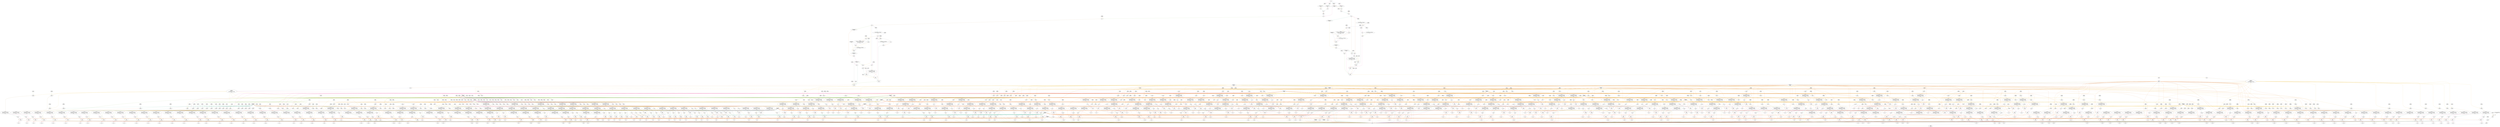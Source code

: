digraph processingKernel_optimised{
	NodeInput6 [shape=invhouse, label="z\nID: 6"];
	NodeSlice19 [label="[223:192]\nID: 19"];
	NodeReinterpret20 [label="<{HWFloat:8, 24}>\nID: 20"];
	NodeSlice11 [label="[95:64]\nID: 11"];
	NodeReinterpret12 [label="<{HWFloat:8, 24}>\nID: 12"];
	NodeDiv22 [label="/\nID: 22"];
	NodeConstantRawBits3507 [shape=box, label="1.0\nID: 3507"];
	NodeAdd24 [label="+\nID: 24"];
	NodeConstantRawBits3506 [shape=box, label="100.0\nID: 3506"];
	NodeMul26 [label="*\nID: 26"];
	NodeNeg27 [label="(-)\nID: 27"];
	NodeSlice28 [label="[30:23]\nID: 28"];
	NodeReinterpret29 [label="<{HWOffsetFix:8, 0, UNSIGNED}>\nID: 29"];
	NodeConstantRawBits3505 [shape=box, label="127.0\nID: 3505"];
	NodeSub31 [label="-\nID: 31"];
	NodeSlice2571 [label="[8:8]\nID: 2571"];
	NodeReinterpret2572 [label="<{HWOffsetFix:1, 0, UNSIGNED}>\nID: 2572"];
	NodeConstantRawBits3504 [shape=box, label="-127.0\nID: 3504"];
	NodeEqInlined2573 [label="==\nID: 2573"];
	NodeNot51 [label="~\nID: 51"];
	NodeAnd52 [label="&\nID: 52"];
	NodeConstantRawBits3503 [shape=box, label="0.0\nID: 3503"];
	NodeGt46 [label=">\nID: 46"];
	NodeReinterpret2574 [label="<{HWRawBits:32}>\nID: 2574"];
	NodeConstantRawBits3502 [shape=box, label="23.0\nID: 3502"];
	NodeSub34 [label="-\nID: 34"];
	NodeConstantRawBits3501 [shape=box, label="0.0\nID: 3501"];
	NodeGtInlined2575 [label=">\nID: 2575"];
	NodeConstantRawBits35 [shape=box, label="4.294967295E9\nID: 35"];
	NodeCast38 [label="NodeCast
{HWOffsetFix:9, 0, TWOSCOMPLEMENT} 
->
 {HWOffsetFix:5, 0, UNSIGNED}\nID: 38"];
	NodeShift39 [label="<<\nID: 39"];
	NodeReinterpret40 [label="<{HWOffsetFix:32, 0, UNSIGNED}>\nID: 40"];
	NodeMux41 [shape=invtrapezium, height=0.5, label="MUX\nID: 41"];
	NodeReinterpret42 [label="<{HWRawBits:32}>\nID: 42"];
	NodeAnd43 [label="&\nID: 43"];
	NodeReinterpret44 [label="<{HWFloat:8, 24}>\nID: 44"];
	NodeNeq53 [label="!=\nID: 53"];
	NodeAnd54 [label="&\nID: 54"];
	NodeConstantRawBits57 [shape=box, label="2.0\nID: 57"];
	NodeConstantRawBits56 [shape=box, label="3.0\nID: 56"];
	NodeMux58 [shape=invtrapezium, height=0.5, label="MUX\nID: 58"];
	NodeConstantRawBits59 [shape=box, label="0.0\nID: 59"];
	NodeMux60 [shape=invtrapezium, height=0.5, label="MUX\nID: 60"];
	NodeCast55 [label="NodeCast
{HWOffsetFix:1, 0, UNSIGNED} 
->
 {HWOffsetFix:2, 0, UNSIGNED}\nID: 55"];
	NodeMux61 [shape=invtrapezium, height=0.5, label="MUX\nID: 61"];
	NodeConstantRawBits2563 [shape=box, label="0.0\nID: 2563"];
	NodeConstantRawBits62 [shape=box, label="1.0\nID: 62"];
	NodeConstantRawBits3500 [shape=box, label="1.0\nID: 3500"];
	NodeAdd66 [label="+\nID: 66"];
	NodeMux67 [shape=invtrapezium, height=0.5, label="MUX\nID: 67"];
	NodeNeg68 [label="(-)\nID: 68"];
	NodeCast69 [label="NodeCast
{HWFloat:8, 24} 
->
 {HWOffsetFix:32, 0, UNSIGNED}\nID: 69"];
	NodeRegister3513 [label="NodeRegister\nID: 3513"];
	NodeRegister3512 [label="NodeRegister\nID: 3512"];
	NodeRegister3511 [label="NodeRegister\nID: 3511"];
	NodeRegister3510 [label="NodeRegister\nID: 3510"];
	NodeRegister3509 [label="NodeRegister\nID: 3509"];
	NodeRegister3508 [label="NodeRegister\nID: 3508"];
	NodeConstantRawBits3499 [shape=box, label="1.0\nID: 3499"];
	NodeConstantRawBits2 [shape=box, label="1.8446744073709552E19\nID: 2"];
	NodeCounter3 [shape=hexagon, label="cnt\nID: 3"];
	NodeConstantRawBits3498 [shape=box, label="2.0\nID: 3498"];
	NodeAdd1938 [label="+\nID: 1938"];
	NodeEqInlined2576 [label="==\nID: 2576"];
	NodeConstantRawBits2564 [shape=box, label="0x00000000\nID: 2564"];
	NodeConstantRawBits2565 [shape=box, label="0x00000000\nID: 2565"];
	NodeConstantRawBits121 [shape=box, label="1.0\nID: 121"];
	NodePulse122 [label="pulse(1)\nID: 122"];
	NodeRegister3522 [label="NodeRegister\nID: 3522"];
	NodeRegister3521 [label="NodeRegister\nID: 3521"];
	NodeRegister3520 [label="NodeRegister\nID: 3520"];
	NodeStreamOffset1332 [shape=diamond, label="-1\nID: 1332"];
	NodeConstantRawBits3497 [shape=box, label="100.0\nID: 3497"];
	NodeSlice7 [label="[31:0]\nID: 7"];
	NodeReinterpret8 [label="<{HWFloat:8, 24}>\nID: 8"];
	NodeMul70 [label="*\nID: 70"];
	NodeSlice9 [label="[63:32]\nID: 9"];
	NodeReinterpret10 [label="<{HWFloat:8, 24}>\nID: 10"];
	NodeMul71 [label="*\nID: 71"];
	NodeAdd72 [label="+\nID: 72"];
	NodeSqrt73 [label="sqrt\nID: 73"];
	NodeDiv75 [label="/\nID: 75"];
	NodeConstantRawBits3496 [shape=box, label="100.0\nID: 3496"];
	NodeMul77 [label="*\nID: 77"];
	NodeNeg78 [label="(-)\nID: 78"];
	NodeSlice79 [label="[30:23]\nID: 79"];
	NodeReinterpret80 [label="<{HWOffsetFix:8, 0, UNSIGNED}>\nID: 80"];
	NodeConstantRawBits3495 [shape=box, label="127.0\nID: 3495"];
	NodeSub82 [label="-\nID: 82"];
	NodeSlice2577 [label="[8:8]\nID: 2577"];
	NodeReinterpret2578 [label="<{HWOffsetFix:1, 0, UNSIGNED}>\nID: 2578"];
	NodeConstantRawBits3494 [shape=box, label="-127.0\nID: 3494"];
	NodeEqInlined2579 [label="==\nID: 2579"];
	NodeNot102 [label="~\nID: 102"];
	NodeAnd103 [label="&\nID: 103"];
	NodeConstantRawBits3493 [shape=box, label="0.0\nID: 3493"];
	NodeGt97 [label=">\nID: 97"];
	NodeReinterpret2580 [label="<{HWRawBits:32}>\nID: 2580"];
	NodeConstantRawBits3492 [shape=box, label="23.0\nID: 3492"];
	NodeSub85 [label="-\nID: 85"];
	NodeConstantRawBits3491 [shape=box, label="0.0\nID: 3491"];
	NodeGtInlined2581 [label=">\nID: 2581"];
	NodeConstantRawBits86 [shape=box, label="4.294967295E9\nID: 86"];
	NodeCast89 [label="NodeCast
{HWOffsetFix:9, 0, TWOSCOMPLEMENT} 
->
 {HWOffsetFix:5, 0, UNSIGNED}\nID: 89"];
	NodeShift90 [label="<<\nID: 90"];
	NodeReinterpret91 [label="<{HWOffsetFix:32, 0, UNSIGNED}>\nID: 91"];
	NodeMux92 [shape=invtrapezium, height=0.5, label="MUX\nID: 92"];
	NodeReinterpret93 [label="<{HWRawBits:32}>\nID: 93"];
	NodeAnd94 [label="&\nID: 94"];
	NodeReinterpret95 [label="<{HWFloat:8, 24}>\nID: 95"];
	NodeNeq104 [label="!=\nID: 104"];
	NodeAnd105 [label="&\nID: 105"];
	NodeConstantRawBits108 [shape=box, label="2.0\nID: 108"];
	NodeConstantRawBits107 [shape=box, label="3.0\nID: 107"];
	NodeMux109 [shape=invtrapezium, height=0.5, label="MUX\nID: 109"];
	NodeConstantRawBits110 [shape=box, label="0.0\nID: 110"];
	NodeMux111 [shape=invtrapezium, height=0.5, label="MUX\nID: 111"];
	NodeCast106 [label="NodeCast
{HWOffsetFix:1, 0, UNSIGNED} 
->
 {HWOffsetFix:2, 0, UNSIGNED}\nID: 106"];
	NodeMux112 [shape=invtrapezium, height=0.5, label="MUX\nID: 112"];
	NodeConstantRawBits2566 [shape=box, label="0.0\nID: 2566"];
	NodeConstantRawBits113 [shape=box, label="1.0\nID: 113"];
	NodeConstantRawBits3490 [shape=box, label="1.0\nID: 3490"];
	NodeAdd117 [label="+\nID: 117"];
	NodeMux118 [shape=invtrapezium, height=0.5, label="MUX\nID: 118"];
	NodeNeg119 [label="(-)\nID: 119"];
	NodeCast120 [label="NodeCast
{HWFloat:8, 24} 
->
 {HWOffsetFix:32, 0, UNSIGNED}\nID: 120"];
	NodeRegister3525 [label="NodeRegister\nID: 3525"];
	NodeRegister3524 [label="NodeRegister\nID: 3524"];
	NodeRegister3523 [label="NodeRegister\nID: 3523"];
	NodeEqInlined2582 [label="==\nID: 2582"];
	NodeCast1331 [label="NodeCast
{HWOffsetFix:1, 0, UNSIGNED} 
->
 {HWOffsetFix:32, 0, UNSIGNED}\nID: 1331"];
	NodeAdd1333 [label="+\nID: 1333"];
	NodeMux1334 [shape=invtrapezium, height=0.5, label="MUX\nID: 1334"];
	NodeStreamOffset1320 [shape=diamond, label="-1\nID: 1320"];
	NodeConstantRawBits3489 [shape=box, label="99.0\nID: 3489"];
	NodeEqInlined2583 [label="==\nID: 2583"];
	NodeCast1319 [label="NodeCast
{HWOffsetFix:1, 0, UNSIGNED} 
->
 {HWOffsetFix:32, 0, UNSIGNED}\nID: 1319"];
	NodeAdd1321 [label="+\nID: 1321"];
	NodeMux1322 [shape=invtrapezium, height=0.5, label="MUX\nID: 1322"];
	NodeStreamOffset1308 [shape=diamond, label="-1\nID: 1308"];
	NodeConstantRawBits3488 [shape=box, label="98.0\nID: 3488"];
	NodeEqInlined2584 [label="==\nID: 2584"];
	NodeCast1307 [label="NodeCast
{HWOffsetFix:1, 0, UNSIGNED} 
->
 {HWOffsetFix:32, 0, UNSIGNED}\nID: 1307"];
	NodeAdd1309 [label="+\nID: 1309"];
	NodeMux1310 [shape=invtrapezium, height=0.5, label="MUX\nID: 1310"];
	NodeStreamOffset1296 [shape=diamond, label="-1\nID: 1296"];
	NodeConstantRawBits3487 [shape=box, label="97.0\nID: 3487"];
	NodeEqInlined2585 [label="==\nID: 2585"];
	NodeCast1295 [label="NodeCast
{HWOffsetFix:1, 0, UNSIGNED} 
->
 {HWOffsetFix:32, 0, UNSIGNED}\nID: 1295"];
	NodeAdd1297 [label="+\nID: 1297"];
	NodeMux1298 [shape=invtrapezium, height=0.5, label="MUX\nID: 1298"];
	NodeStreamOffset1284 [shape=diamond, label="-1\nID: 1284"];
	NodeConstantRawBits3486 [shape=box, label="96.0\nID: 3486"];
	NodeEqInlined2586 [label="==\nID: 2586"];
	NodeCast1283 [label="NodeCast
{HWOffsetFix:1, 0, UNSIGNED} 
->
 {HWOffsetFix:32, 0, UNSIGNED}\nID: 1283"];
	NodeAdd1285 [label="+\nID: 1285"];
	NodeMux1286 [shape=invtrapezium, height=0.5, label="MUX\nID: 1286"];
	NodeStreamOffset1272 [shape=diamond, label="-1\nID: 1272"];
	NodeConstantRawBits3485 [shape=box, label="95.0\nID: 3485"];
	NodeEqInlined2587 [label="==\nID: 2587"];
	NodeCast1271 [label="NodeCast
{HWOffsetFix:1, 0, UNSIGNED} 
->
 {HWOffsetFix:32, 0, UNSIGNED}\nID: 1271"];
	NodeAdd1273 [label="+\nID: 1273"];
	NodeMux1274 [shape=invtrapezium, height=0.5, label="MUX\nID: 1274"];
	NodeStreamOffset1260 [shape=diamond, label="-1\nID: 1260"];
	NodeConstantRawBits3484 [shape=box, label="94.0\nID: 3484"];
	NodeEqInlined2588 [label="==\nID: 2588"];
	NodeCast1259 [label="NodeCast
{HWOffsetFix:1, 0, UNSIGNED} 
->
 {HWOffsetFix:32, 0, UNSIGNED}\nID: 1259"];
	NodeAdd1261 [label="+\nID: 1261"];
	NodeMux1262 [shape=invtrapezium, height=0.5, label="MUX\nID: 1262"];
	NodeStreamOffset1248 [shape=diamond, label="-1\nID: 1248"];
	NodeConstantRawBits3483 [shape=box, label="93.0\nID: 3483"];
	NodeEqInlined2589 [label="==\nID: 2589"];
	NodeCast1247 [label="NodeCast
{HWOffsetFix:1, 0, UNSIGNED} 
->
 {HWOffsetFix:32, 0, UNSIGNED}\nID: 1247"];
	NodeAdd1249 [label="+\nID: 1249"];
	NodeMux1250 [shape=invtrapezium, height=0.5, label="MUX\nID: 1250"];
	NodeRegister3519 [label="NodeRegister\nID: 3519"];
	NodeStreamOffset1236 [shape=diamond, label="-1\nID: 1236"];
	NodeConstantRawBits3482 [shape=box, label="92.0\nID: 3482"];
	NodeEqInlined2590 [label="==\nID: 2590"];
	NodeCast1235 [label="NodeCast
{HWOffsetFix:1, 0, UNSIGNED} 
->
 {HWOffsetFix:32, 0, UNSIGNED}\nID: 1235"];
	NodeAdd1237 [label="+\nID: 1237"];
	NodeMux1238 [shape=invtrapezium, height=0.5, label="MUX\nID: 1238"];
	NodeStreamOffset1224 [shape=diamond, label="-1\nID: 1224"];
	NodeConstantRawBits3481 [shape=box, label="91.0\nID: 3481"];
	NodeEqInlined2591 [label="==\nID: 2591"];
	NodeCast1223 [label="NodeCast
{HWOffsetFix:1, 0, UNSIGNED} 
->
 {HWOffsetFix:32, 0, UNSIGNED}\nID: 1223"];
	NodeAdd1225 [label="+\nID: 1225"];
	NodeMux1226 [shape=invtrapezium, height=0.5, label="MUX\nID: 1226"];
	NodeStreamOffset1212 [shape=diamond, label="-1\nID: 1212"];
	NodeConstantRawBits3480 [shape=box, label="90.0\nID: 3480"];
	NodeEqInlined2592 [label="==\nID: 2592"];
	NodeCast1211 [label="NodeCast
{HWOffsetFix:1, 0, UNSIGNED} 
->
 {HWOffsetFix:32, 0, UNSIGNED}\nID: 1211"];
	NodeAdd1213 [label="+\nID: 1213"];
	NodeMux1214 [shape=invtrapezium, height=0.5, label="MUX\nID: 1214"];
	NodeStreamOffset1200 [shape=diamond, label="-1\nID: 1200"];
	NodeConstantRawBits3479 [shape=box, label="89.0\nID: 3479"];
	NodeEqInlined2593 [label="==\nID: 2593"];
	NodeCast1199 [label="NodeCast
{HWOffsetFix:1, 0, UNSIGNED} 
->
 {HWOffsetFix:32, 0, UNSIGNED}\nID: 1199"];
	NodeAdd1201 [label="+\nID: 1201"];
	NodeMux1202 [shape=invtrapezium, height=0.5, label="MUX\nID: 1202"];
	NodeStreamOffset1188 [shape=diamond, label="-1\nID: 1188"];
	NodeConstantRawBits3478 [shape=box, label="88.0\nID: 3478"];
	NodeEqInlined2594 [label="==\nID: 2594"];
	NodeCast1187 [label="NodeCast
{HWOffsetFix:1, 0, UNSIGNED} 
->
 {HWOffsetFix:32, 0, UNSIGNED}\nID: 1187"];
	NodeAdd1189 [label="+\nID: 1189"];
	NodeMux1190 [shape=invtrapezium, height=0.5, label="MUX\nID: 1190"];
	NodeStreamOffset1176 [shape=diamond, label="-1\nID: 1176"];
	NodeConstantRawBits3477 [shape=box, label="87.0\nID: 3477"];
	NodeEqInlined2595 [label="==\nID: 2595"];
	NodeCast1175 [label="NodeCast
{HWOffsetFix:1, 0, UNSIGNED} 
->
 {HWOffsetFix:32, 0, UNSIGNED}\nID: 1175"];
	NodeAdd1177 [label="+\nID: 1177"];
	NodeMux1178 [shape=invtrapezium, height=0.5, label="MUX\nID: 1178"];
	NodeStreamOffset1164 [shape=diamond, label="-1\nID: 1164"];
	NodeConstantRawBits3476 [shape=box, label="86.0\nID: 3476"];
	NodeEqInlined2596 [label="==\nID: 2596"];
	NodeCast1163 [label="NodeCast
{HWOffsetFix:1, 0, UNSIGNED} 
->
 {HWOffsetFix:32, 0, UNSIGNED}\nID: 1163"];
	NodeAdd1165 [label="+\nID: 1165"];
	NodeMux1166 [shape=invtrapezium, height=0.5, label="MUX\nID: 1166"];
	NodeStreamOffset1152 [shape=diamond, label="-1\nID: 1152"];
	NodeConstantRawBits3475 [shape=box, label="85.0\nID: 3475"];
	NodeEqInlined2597 [label="==\nID: 2597"];
	NodeCast1151 [label="NodeCast
{HWOffsetFix:1, 0, UNSIGNED} 
->
 {HWOffsetFix:32, 0, UNSIGNED}\nID: 1151"];
	NodeAdd1153 [label="+\nID: 1153"];
	NodeMux1154 [shape=invtrapezium, height=0.5, label="MUX\nID: 1154"];
	NodeStreamOffset1140 [shape=diamond, label="-1\nID: 1140"];
	NodeConstantRawBits3474 [shape=box, label="84.0\nID: 3474"];
	NodeEqInlined2598 [label="==\nID: 2598"];
	NodeCast1139 [label="NodeCast
{HWOffsetFix:1, 0, UNSIGNED} 
->
 {HWOffsetFix:32, 0, UNSIGNED}\nID: 1139"];
	NodeAdd1141 [label="+\nID: 1141"];
	NodeMux1142 [shape=invtrapezium, height=0.5, label="MUX\nID: 1142"];
	NodeStreamOffset1128 [shape=diamond, label="-1\nID: 1128"];
	NodeConstantRawBits3473 [shape=box, label="83.0\nID: 3473"];
	NodeEqInlined2599 [label="==\nID: 2599"];
	NodeCast1127 [label="NodeCast
{HWOffsetFix:1, 0, UNSIGNED} 
->
 {HWOffsetFix:32, 0, UNSIGNED}\nID: 1127"];
	NodeAdd1129 [label="+\nID: 1129"];
	NodeMux1130 [shape=invtrapezium, height=0.5, label="MUX\nID: 1130"];
	NodeStreamOffset1116 [shape=diamond, label="-1\nID: 1116"];
	NodeConstantRawBits3472 [shape=box, label="82.0\nID: 3472"];
	NodeEqInlined2600 [label="==\nID: 2600"];
	NodeCast1115 [label="NodeCast
{HWOffsetFix:1, 0, UNSIGNED} 
->
 {HWOffsetFix:32, 0, UNSIGNED}\nID: 1115"];
	NodeAdd1117 [label="+\nID: 1117"];
	NodeMux1118 [shape=invtrapezium, height=0.5, label="MUX\nID: 1118"];
	NodeStreamOffset1104 [shape=diamond, label="-1\nID: 1104"];
	NodeConstantRawBits3471 [shape=box, label="81.0\nID: 3471"];
	NodeEqInlined2601 [label="==\nID: 2601"];
	NodeCast1103 [label="NodeCast
{HWOffsetFix:1, 0, UNSIGNED} 
->
 {HWOffsetFix:32, 0, UNSIGNED}\nID: 1103"];
	NodeAdd1105 [label="+\nID: 1105"];
	NodeMux1106 [shape=invtrapezium, height=0.5, label="MUX\nID: 1106"];
	NodeStreamOffset1092 [shape=diamond, label="-1\nID: 1092"];
	NodeConstantRawBits3470 [shape=box, label="80.0\nID: 3470"];
	NodeEqInlined2602 [label="==\nID: 2602"];
	NodeCast1091 [label="NodeCast
{HWOffsetFix:1, 0, UNSIGNED} 
->
 {HWOffsetFix:32, 0, UNSIGNED}\nID: 1091"];
	NodeAdd1093 [label="+\nID: 1093"];
	NodeMux1094 [shape=invtrapezium, height=0.5, label="MUX\nID: 1094"];
	NodeStreamOffset1080 [shape=diamond, label="-1\nID: 1080"];
	NodeConstantRawBits3469 [shape=box, label="79.0\nID: 3469"];
	NodeEqInlined2603 [label="==\nID: 2603"];
	NodeCast1079 [label="NodeCast
{HWOffsetFix:1, 0, UNSIGNED} 
->
 {HWOffsetFix:32, 0, UNSIGNED}\nID: 1079"];
	NodeAdd1081 [label="+\nID: 1081"];
	NodeMux1082 [shape=invtrapezium, height=0.5, label="MUX\nID: 1082"];
	NodeStreamOffset1068 [shape=diamond, label="-1\nID: 1068"];
	NodeConstantRawBits3468 [shape=box, label="78.0\nID: 3468"];
	NodeEqInlined2604 [label="==\nID: 2604"];
	NodeCast1067 [label="NodeCast
{HWOffsetFix:1, 0, UNSIGNED} 
->
 {HWOffsetFix:32, 0, UNSIGNED}\nID: 1067"];
	NodeAdd1069 [label="+\nID: 1069"];
	NodeMux1070 [shape=invtrapezium, height=0.5, label="MUX\nID: 1070"];
	NodeRegister3518 [label="NodeRegister\nID: 3518"];
	NodeStreamOffset1056 [shape=diamond, label="-1\nID: 1056"];
	NodeConstantRawBits3467 [shape=box, label="77.0\nID: 3467"];
	NodeEqInlined2605 [label="==\nID: 2605"];
	NodeCast1055 [label="NodeCast
{HWOffsetFix:1, 0, UNSIGNED} 
->
 {HWOffsetFix:32, 0, UNSIGNED}\nID: 1055"];
	NodeAdd1057 [label="+\nID: 1057"];
	NodeMux1058 [shape=invtrapezium, height=0.5, label="MUX\nID: 1058"];
	NodeStreamOffset1044 [shape=diamond, label="-1\nID: 1044"];
	NodeConstantRawBits3466 [shape=box, label="76.0\nID: 3466"];
	NodeEqInlined2606 [label="==\nID: 2606"];
	NodeCast1043 [label="NodeCast
{HWOffsetFix:1, 0, UNSIGNED} 
->
 {HWOffsetFix:32, 0, UNSIGNED}\nID: 1043"];
	NodeAdd1045 [label="+\nID: 1045"];
	NodeMux1046 [shape=invtrapezium, height=0.5, label="MUX\nID: 1046"];
	NodeStreamOffset1032 [shape=diamond, label="-1\nID: 1032"];
	NodeConstantRawBits3465 [shape=box, label="75.0\nID: 3465"];
	NodeEqInlined2607 [label="==\nID: 2607"];
	NodeCast1031 [label="NodeCast
{HWOffsetFix:1, 0, UNSIGNED} 
->
 {HWOffsetFix:32, 0, UNSIGNED}\nID: 1031"];
	NodeAdd1033 [label="+\nID: 1033"];
	NodeMux1034 [shape=invtrapezium, height=0.5, label="MUX\nID: 1034"];
	NodeStreamOffset1020 [shape=diamond, label="-1\nID: 1020"];
	NodeConstantRawBits3464 [shape=box, label="74.0\nID: 3464"];
	NodeEqInlined2608 [label="==\nID: 2608"];
	NodeCast1019 [label="NodeCast
{HWOffsetFix:1, 0, UNSIGNED} 
->
 {HWOffsetFix:32, 0, UNSIGNED}\nID: 1019"];
	NodeAdd1021 [label="+\nID: 1021"];
	NodeMux1022 [shape=invtrapezium, height=0.5, label="MUX\nID: 1022"];
	NodeStreamOffset1008 [shape=diamond, label="-1\nID: 1008"];
	NodeConstantRawBits3463 [shape=box, label="73.0\nID: 3463"];
	NodeEqInlined2609 [label="==\nID: 2609"];
	NodeCast1007 [label="NodeCast
{HWOffsetFix:1, 0, UNSIGNED} 
->
 {HWOffsetFix:32, 0, UNSIGNED}\nID: 1007"];
	NodeAdd1009 [label="+\nID: 1009"];
	NodeMux1010 [shape=invtrapezium, height=0.5, label="MUX\nID: 1010"];
	NodeStreamOffset996 [shape=diamond, label="-1\nID: 996"];
	NodeConstantRawBits3462 [shape=box, label="72.0\nID: 3462"];
	NodeEqInlined2610 [label="==\nID: 2610"];
	NodeCast995 [label="NodeCast
{HWOffsetFix:1, 0, UNSIGNED} 
->
 {HWOffsetFix:32, 0, UNSIGNED}\nID: 995"];
	NodeAdd997 [label="+\nID: 997"];
	NodeMux998 [shape=invtrapezium, height=0.5, label="MUX\nID: 998"];
	NodeStreamOffset984 [shape=diamond, label="-1\nID: 984"];
	NodeConstantRawBits3461 [shape=box, label="71.0\nID: 3461"];
	NodeEqInlined2611 [label="==\nID: 2611"];
	NodeCast983 [label="NodeCast
{HWOffsetFix:1, 0, UNSIGNED} 
->
 {HWOffsetFix:32, 0, UNSIGNED}\nID: 983"];
	NodeAdd985 [label="+\nID: 985"];
	NodeMux986 [shape=invtrapezium, height=0.5, label="MUX\nID: 986"];
	NodeStreamOffset972 [shape=diamond, label="-1\nID: 972"];
	NodeConstantRawBits3460 [shape=box, label="70.0\nID: 3460"];
	NodeEqInlined2612 [label="==\nID: 2612"];
	NodeCast971 [label="NodeCast
{HWOffsetFix:1, 0, UNSIGNED} 
->
 {HWOffsetFix:32, 0, UNSIGNED}\nID: 971"];
	NodeAdd973 [label="+\nID: 973"];
	NodeMux974 [shape=invtrapezium, height=0.5, label="MUX\nID: 974"];
	NodeStreamOffset960 [shape=diamond, label="-1\nID: 960"];
	NodeConstantRawBits3459 [shape=box, label="69.0\nID: 3459"];
	NodeEqInlined2613 [label="==\nID: 2613"];
	NodeCast959 [label="NodeCast
{HWOffsetFix:1, 0, UNSIGNED} 
->
 {HWOffsetFix:32, 0, UNSIGNED}\nID: 959"];
	NodeAdd961 [label="+\nID: 961"];
	NodeMux962 [shape=invtrapezium, height=0.5, label="MUX\nID: 962"];
	NodeStreamOffset948 [shape=diamond, label="-1\nID: 948"];
	NodeConstantRawBits3458 [shape=box, label="68.0\nID: 3458"];
	NodeEqInlined2614 [label="==\nID: 2614"];
	NodeCast947 [label="NodeCast
{HWOffsetFix:1, 0, UNSIGNED} 
->
 {HWOffsetFix:32, 0, UNSIGNED}\nID: 947"];
	NodeAdd949 [label="+\nID: 949"];
	NodeMux950 [shape=invtrapezium, height=0.5, label="MUX\nID: 950"];
	NodeStreamOffset936 [shape=diamond, label="-1\nID: 936"];
	NodeConstantRawBits3457 [shape=box, label="67.0\nID: 3457"];
	NodeEqInlined2615 [label="==\nID: 2615"];
	NodeCast935 [label="NodeCast
{HWOffsetFix:1, 0, UNSIGNED} 
->
 {HWOffsetFix:32, 0, UNSIGNED}\nID: 935"];
	NodeAdd937 [label="+\nID: 937"];
	NodeMux938 [shape=invtrapezium, height=0.5, label="MUX\nID: 938"];
	NodeStreamOffset924 [shape=diamond, label="-1\nID: 924"];
	NodeConstantRawBits3456 [shape=box, label="66.0\nID: 3456"];
	NodeEqInlined2616 [label="==\nID: 2616"];
	NodeCast923 [label="NodeCast
{HWOffsetFix:1, 0, UNSIGNED} 
->
 {HWOffsetFix:32, 0, UNSIGNED}\nID: 923"];
	NodeAdd925 [label="+\nID: 925"];
	NodeMux926 [shape=invtrapezium, height=0.5, label="MUX\nID: 926"];
	NodeStreamOffset912 [shape=diamond, label="-1\nID: 912"];
	NodeConstantRawBits3455 [shape=box, label="65.0\nID: 3455"];
	NodeEqInlined2617 [label="==\nID: 2617"];
	NodeCast911 [label="NodeCast
{HWOffsetFix:1, 0, UNSIGNED} 
->
 {HWOffsetFix:32, 0, UNSIGNED}\nID: 911"];
	NodeAdd913 [label="+\nID: 913"];
	NodeMux914 [shape=invtrapezium, height=0.5, label="MUX\nID: 914"];
	NodeStreamOffset900 [shape=diamond, label="-1\nID: 900"];
	NodeConstantRawBits3454 [shape=box, label="64.0\nID: 3454"];
	NodeEqInlined2618 [label="==\nID: 2618"];
	NodeCast899 [label="NodeCast
{HWOffsetFix:1, 0, UNSIGNED} 
->
 {HWOffsetFix:32, 0, UNSIGNED}\nID: 899"];
	NodeAdd901 [label="+\nID: 901"];
	NodeMux902 [shape=invtrapezium, height=0.5, label="MUX\nID: 902"];
	NodeStreamOffset888 [shape=diamond, label="-1\nID: 888"];
	NodeConstantRawBits3453 [shape=box, label="63.0\nID: 3453"];
	NodeEqInlined2619 [label="==\nID: 2619"];
	NodeCast887 [label="NodeCast
{HWOffsetFix:1, 0, UNSIGNED} 
->
 {HWOffsetFix:32, 0, UNSIGNED}\nID: 887"];
	NodeAdd889 [label="+\nID: 889"];
	NodeMux890 [shape=invtrapezium, height=0.5, label="MUX\nID: 890"];
	NodeStreamOffset876 [shape=diamond, label="-1\nID: 876"];
	NodeConstantRawBits3452 [shape=box, label="62.0\nID: 3452"];
	NodeEqInlined2620 [label="==\nID: 2620"];
	NodeCast875 [label="NodeCast
{HWOffsetFix:1, 0, UNSIGNED} 
->
 {HWOffsetFix:32, 0, UNSIGNED}\nID: 875"];
	NodeAdd877 [label="+\nID: 877"];
	NodeMux878 [shape=invtrapezium, height=0.5, label="MUX\nID: 878"];
	NodeRegister3517 [label="NodeRegister\nID: 3517"];
	NodeStreamOffset864 [shape=diamond, label="-1\nID: 864"];
	NodeConstantRawBits3451 [shape=box, label="61.0\nID: 3451"];
	NodeEqInlined2621 [label="==\nID: 2621"];
	NodeCast863 [label="NodeCast
{HWOffsetFix:1, 0, UNSIGNED} 
->
 {HWOffsetFix:32, 0, UNSIGNED}\nID: 863"];
	NodeAdd865 [label="+\nID: 865"];
	NodeMux866 [shape=invtrapezium, height=0.5, label="MUX\nID: 866"];
	NodeStreamOffset852 [shape=diamond, label="-1\nID: 852"];
	NodeConstantRawBits3450 [shape=box, label="60.0\nID: 3450"];
	NodeEqInlined2622 [label="==\nID: 2622"];
	NodeCast851 [label="NodeCast
{HWOffsetFix:1, 0, UNSIGNED} 
->
 {HWOffsetFix:32, 0, UNSIGNED}\nID: 851"];
	NodeAdd853 [label="+\nID: 853"];
	NodeMux854 [shape=invtrapezium, height=0.5, label="MUX\nID: 854"];
	NodeStreamOffset840 [shape=diamond, label="-1\nID: 840"];
	NodeConstantRawBits3449 [shape=box, label="59.0\nID: 3449"];
	NodeEqInlined2623 [label="==\nID: 2623"];
	NodeCast839 [label="NodeCast
{HWOffsetFix:1, 0, UNSIGNED} 
->
 {HWOffsetFix:32, 0, UNSIGNED}\nID: 839"];
	NodeAdd841 [label="+\nID: 841"];
	NodeMux842 [shape=invtrapezium, height=0.5, label="MUX\nID: 842"];
	NodeStreamOffset828 [shape=diamond, label="-1\nID: 828"];
	NodeConstantRawBits3448 [shape=box, label="58.0\nID: 3448"];
	NodeEqInlined2624 [label="==\nID: 2624"];
	NodeCast827 [label="NodeCast
{HWOffsetFix:1, 0, UNSIGNED} 
->
 {HWOffsetFix:32, 0, UNSIGNED}\nID: 827"];
	NodeAdd829 [label="+\nID: 829"];
	NodeMux830 [shape=invtrapezium, height=0.5, label="MUX\nID: 830"];
	NodeStreamOffset816 [shape=diamond, label="-1\nID: 816"];
	NodeConstantRawBits3447 [shape=box, label="57.0\nID: 3447"];
	NodeEqInlined2625 [label="==\nID: 2625"];
	NodeCast815 [label="NodeCast
{HWOffsetFix:1, 0, UNSIGNED} 
->
 {HWOffsetFix:32, 0, UNSIGNED}\nID: 815"];
	NodeAdd817 [label="+\nID: 817"];
	NodeMux818 [shape=invtrapezium, height=0.5, label="MUX\nID: 818"];
	NodeStreamOffset804 [shape=diamond, label="-1\nID: 804"];
	NodeConstantRawBits3446 [shape=box, label="56.0\nID: 3446"];
	NodeEqInlined2626 [label="==\nID: 2626"];
	NodeCast803 [label="NodeCast
{HWOffsetFix:1, 0, UNSIGNED} 
->
 {HWOffsetFix:32, 0, UNSIGNED}\nID: 803"];
	NodeAdd805 [label="+\nID: 805"];
	NodeMux806 [shape=invtrapezium, height=0.5, label="MUX\nID: 806"];
	NodeStreamOffset792 [shape=diamond, label="-1\nID: 792"];
	NodeConstantRawBits3445 [shape=box, label="55.0\nID: 3445"];
	NodeEqInlined2627 [label="==\nID: 2627"];
	NodeCast791 [label="NodeCast
{HWOffsetFix:1, 0, UNSIGNED} 
->
 {HWOffsetFix:32, 0, UNSIGNED}\nID: 791"];
	NodeAdd793 [label="+\nID: 793"];
	NodeMux794 [shape=invtrapezium, height=0.5, label="MUX\nID: 794"];
	NodeStreamOffset780 [shape=diamond, label="-1\nID: 780"];
	NodeConstantRawBits3444 [shape=box, label="54.0\nID: 3444"];
	NodeEqInlined2628 [label="==\nID: 2628"];
	NodeCast779 [label="NodeCast
{HWOffsetFix:1, 0, UNSIGNED} 
->
 {HWOffsetFix:32, 0, UNSIGNED}\nID: 779"];
	NodeAdd781 [label="+\nID: 781"];
	NodeMux782 [shape=invtrapezium, height=0.5, label="MUX\nID: 782"];
	NodeStreamOffset768 [shape=diamond, label="-1\nID: 768"];
	NodeConstantRawBits3443 [shape=box, label="53.0\nID: 3443"];
	NodeEqInlined2629 [label="==\nID: 2629"];
	NodeCast767 [label="NodeCast
{HWOffsetFix:1, 0, UNSIGNED} 
->
 {HWOffsetFix:32, 0, UNSIGNED}\nID: 767"];
	NodeAdd769 [label="+\nID: 769"];
	NodeMux770 [shape=invtrapezium, height=0.5, label="MUX\nID: 770"];
	NodeStreamOffset756 [shape=diamond, label="-1\nID: 756"];
	NodeConstantRawBits3442 [shape=box, label="52.0\nID: 3442"];
	NodeEqInlined2630 [label="==\nID: 2630"];
	NodeCast755 [label="NodeCast
{HWOffsetFix:1, 0, UNSIGNED} 
->
 {HWOffsetFix:32, 0, UNSIGNED}\nID: 755"];
	NodeAdd757 [label="+\nID: 757"];
	NodeMux758 [shape=invtrapezium, height=0.5, label="MUX\nID: 758"];
	NodeStreamOffset744 [shape=diamond, label="-1\nID: 744"];
	NodeConstantRawBits3441 [shape=box, label="51.0\nID: 3441"];
	NodeEqInlined2631 [label="==\nID: 2631"];
	NodeCast743 [label="NodeCast
{HWOffsetFix:1, 0, UNSIGNED} 
->
 {HWOffsetFix:32, 0, UNSIGNED}\nID: 743"];
	NodeAdd745 [label="+\nID: 745"];
	NodeMux746 [shape=invtrapezium, height=0.5, label="MUX\nID: 746"];
	NodeStreamOffset732 [shape=diamond, label="-1\nID: 732"];
	NodeConstantRawBits3440 [shape=box, label="50.0\nID: 3440"];
	NodeEqInlined2632 [label="==\nID: 2632"];
	NodeCast731 [label="NodeCast
{HWOffsetFix:1, 0, UNSIGNED} 
->
 {HWOffsetFix:32, 0, UNSIGNED}\nID: 731"];
	NodeAdd733 [label="+\nID: 733"];
	NodeMux734 [shape=invtrapezium, height=0.5, label="MUX\nID: 734"];
	NodeStreamOffset720 [shape=diamond, label="-1\nID: 720"];
	NodeConstantRawBits3439 [shape=box, label="49.0\nID: 3439"];
	NodeEqInlined2633 [label="==\nID: 2633"];
	NodeCast719 [label="NodeCast
{HWOffsetFix:1, 0, UNSIGNED} 
->
 {HWOffsetFix:32, 0, UNSIGNED}\nID: 719"];
	NodeAdd721 [label="+\nID: 721"];
	NodeMux722 [shape=invtrapezium, height=0.5, label="MUX\nID: 722"];
	NodeStreamOffset708 [shape=diamond, label="-1\nID: 708"];
	NodeConstantRawBits3438 [shape=box, label="48.0\nID: 3438"];
	NodeEqInlined2634 [label="==\nID: 2634"];
	NodeCast707 [label="NodeCast
{HWOffsetFix:1, 0, UNSIGNED} 
->
 {HWOffsetFix:32, 0, UNSIGNED}\nID: 707"];
	NodeAdd709 [label="+\nID: 709"];
	NodeMux710 [shape=invtrapezium, height=0.5, label="MUX\nID: 710"];
	NodeStreamOffset696 [shape=diamond, label="-1\nID: 696"];
	NodeConstantRawBits3437 [shape=box, label="47.0\nID: 3437"];
	NodeEqInlined2635 [label="==\nID: 2635"];
	NodeCast695 [label="NodeCast
{HWOffsetFix:1, 0, UNSIGNED} 
->
 {HWOffsetFix:32, 0, UNSIGNED}\nID: 695"];
	NodeAdd697 [label="+\nID: 697"];
	NodeMux698 [shape=invtrapezium, height=0.5, label="MUX\nID: 698"];
	NodeRegister3516 [label="NodeRegister\nID: 3516"];
	NodeStreamOffset684 [shape=diamond, label="-1\nID: 684"];
	NodeConstantRawBits3436 [shape=box, label="46.0\nID: 3436"];
	NodeEqInlined2636 [label="==\nID: 2636"];
	NodeCast683 [label="NodeCast
{HWOffsetFix:1, 0, UNSIGNED} 
->
 {HWOffsetFix:32, 0, UNSIGNED}\nID: 683"];
	NodeAdd685 [label="+\nID: 685"];
	NodeMux686 [shape=invtrapezium, height=0.5, label="MUX\nID: 686"];
	NodeStreamOffset672 [shape=diamond, label="-1\nID: 672"];
	NodeConstantRawBits3435 [shape=box, label="45.0\nID: 3435"];
	NodeEqInlined2637 [label="==\nID: 2637"];
	NodeCast671 [label="NodeCast
{HWOffsetFix:1, 0, UNSIGNED} 
->
 {HWOffsetFix:32, 0, UNSIGNED}\nID: 671"];
	NodeAdd673 [label="+\nID: 673"];
	NodeMux674 [shape=invtrapezium, height=0.5, label="MUX\nID: 674"];
	NodeStreamOffset660 [shape=diamond, label="-1\nID: 660"];
	NodeConstantRawBits3434 [shape=box, label="44.0\nID: 3434"];
	NodeEqInlined2638 [label="==\nID: 2638"];
	NodeCast659 [label="NodeCast
{HWOffsetFix:1, 0, UNSIGNED} 
->
 {HWOffsetFix:32, 0, UNSIGNED}\nID: 659"];
	NodeAdd661 [label="+\nID: 661"];
	NodeMux662 [shape=invtrapezium, height=0.5, label="MUX\nID: 662"];
	NodeStreamOffset648 [shape=diamond, label="-1\nID: 648"];
	NodeConstantRawBits3433 [shape=box, label="43.0\nID: 3433"];
	NodeEqInlined2639 [label="==\nID: 2639"];
	NodeCast647 [label="NodeCast
{HWOffsetFix:1, 0, UNSIGNED} 
->
 {HWOffsetFix:32, 0, UNSIGNED}\nID: 647"];
	NodeAdd649 [label="+\nID: 649"];
	NodeMux650 [shape=invtrapezium, height=0.5, label="MUX\nID: 650"];
	NodeStreamOffset636 [shape=diamond, label="-1\nID: 636"];
	NodeConstantRawBits3432 [shape=box, label="42.0\nID: 3432"];
	NodeEqInlined2640 [label="==\nID: 2640"];
	NodeCast635 [label="NodeCast
{HWOffsetFix:1, 0, UNSIGNED} 
->
 {HWOffsetFix:32, 0, UNSIGNED}\nID: 635"];
	NodeAdd637 [label="+\nID: 637"];
	NodeMux638 [shape=invtrapezium, height=0.5, label="MUX\nID: 638"];
	NodeStreamOffset624 [shape=diamond, label="-1\nID: 624"];
	NodeConstantRawBits3431 [shape=box, label="41.0\nID: 3431"];
	NodeEqInlined2641 [label="==\nID: 2641"];
	NodeCast623 [label="NodeCast
{HWOffsetFix:1, 0, UNSIGNED} 
->
 {HWOffsetFix:32, 0, UNSIGNED}\nID: 623"];
	NodeAdd625 [label="+\nID: 625"];
	NodeMux626 [shape=invtrapezium, height=0.5, label="MUX\nID: 626"];
	NodeStreamOffset612 [shape=diamond, label="-1\nID: 612"];
	NodeConstantRawBits3430 [shape=box, label="40.0\nID: 3430"];
	NodeEqInlined2642 [label="==\nID: 2642"];
	NodeCast611 [label="NodeCast
{HWOffsetFix:1, 0, UNSIGNED} 
->
 {HWOffsetFix:32, 0, UNSIGNED}\nID: 611"];
	NodeAdd613 [label="+\nID: 613"];
	NodeMux614 [shape=invtrapezium, height=0.5, label="MUX\nID: 614"];
	NodeStreamOffset600 [shape=diamond, label="-1\nID: 600"];
	NodeConstantRawBits3429 [shape=box, label="39.0\nID: 3429"];
	NodeEqInlined2643 [label="==\nID: 2643"];
	NodeCast599 [label="NodeCast
{HWOffsetFix:1, 0, UNSIGNED} 
->
 {HWOffsetFix:32, 0, UNSIGNED}\nID: 599"];
	NodeAdd601 [label="+\nID: 601"];
	NodeMux602 [shape=invtrapezium, height=0.5, label="MUX\nID: 602"];
	NodeStreamOffset588 [shape=diamond, label="-1\nID: 588"];
	NodeConstantRawBits3428 [shape=box, label="38.0\nID: 3428"];
	NodeEqInlined2644 [label="==\nID: 2644"];
	NodeCast587 [label="NodeCast
{HWOffsetFix:1, 0, UNSIGNED} 
->
 {HWOffsetFix:32, 0, UNSIGNED}\nID: 587"];
	NodeAdd589 [label="+\nID: 589"];
	NodeMux590 [shape=invtrapezium, height=0.5, label="MUX\nID: 590"];
	NodeStreamOffset576 [shape=diamond, label="-1\nID: 576"];
	NodeConstantRawBits3427 [shape=box, label="37.0\nID: 3427"];
	NodeEqInlined2645 [label="==\nID: 2645"];
	NodeCast575 [label="NodeCast
{HWOffsetFix:1, 0, UNSIGNED} 
->
 {HWOffsetFix:32, 0, UNSIGNED}\nID: 575"];
	NodeAdd577 [label="+\nID: 577"];
	NodeMux578 [shape=invtrapezium, height=0.5, label="MUX\nID: 578"];
	NodeStreamOffset564 [shape=diamond, label="-1\nID: 564"];
	NodeConstantRawBits3426 [shape=box, label="36.0\nID: 3426"];
	NodeEqInlined2646 [label="==\nID: 2646"];
	NodeCast563 [label="NodeCast
{HWOffsetFix:1, 0, UNSIGNED} 
->
 {HWOffsetFix:32, 0, UNSIGNED}\nID: 563"];
	NodeAdd565 [label="+\nID: 565"];
	NodeMux566 [shape=invtrapezium, height=0.5, label="MUX\nID: 566"];
	NodeStreamOffset552 [shape=diamond, label="-1\nID: 552"];
	NodeConstantRawBits3425 [shape=box, label="35.0\nID: 3425"];
	NodeEqInlined2647 [label="==\nID: 2647"];
	NodeCast551 [label="NodeCast
{HWOffsetFix:1, 0, UNSIGNED} 
->
 {HWOffsetFix:32, 0, UNSIGNED}\nID: 551"];
	NodeAdd553 [label="+\nID: 553"];
	NodeMux554 [shape=invtrapezium, height=0.5, label="MUX\nID: 554"];
	NodeStreamOffset540 [shape=diamond, label="-1\nID: 540"];
	NodeConstantRawBits3424 [shape=box, label="34.0\nID: 3424"];
	NodeEqInlined2648 [label="==\nID: 2648"];
	NodeCast539 [label="NodeCast
{HWOffsetFix:1, 0, UNSIGNED} 
->
 {HWOffsetFix:32, 0, UNSIGNED}\nID: 539"];
	NodeAdd541 [label="+\nID: 541"];
	NodeMux542 [shape=invtrapezium, height=0.5, label="MUX\nID: 542"];
	NodeStreamOffset528 [shape=diamond, label="-1\nID: 528"];
	NodeConstantRawBits3423 [shape=box, label="33.0\nID: 3423"];
	NodeEqInlined2649 [label="==\nID: 2649"];
	NodeCast527 [label="NodeCast
{HWOffsetFix:1, 0, UNSIGNED} 
->
 {HWOffsetFix:32, 0, UNSIGNED}\nID: 527"];
	NodeAdd529 [label="+\nID: 529"];
	NodeMux530 [shape=invtrapezium, height=0.5, label="MUX\nID: 530"];
	NodeStreamOffset516 [shape=diamond, label="-1\nID: 516"];
	NodeConstantRawBits3422 [shape=box, label="32.0\nID: 3422"];
	NodeEqInlined2650 [label="==\nID: 2650"];
	NodeCast515 [label="NodeCast
{HWOffsetFix:1, 0, UNSIGNED} 
->
 {HWOffsetFix:32, 0, UNSIGNED}\nID: 515"];
	NodeAdd517 [label="+\nID: 517"];
	NodeMux518 [shape=invtrapezium, height=0.5, label="MUX\nID: 518"];
	NodeStreamOffset504 [shape=diamond, label="-1\nID: 504"];
	NodeConstantRawBits3421 [shape=box, label="31.0\nID: 3421"];
	NodeEqInlined2651 [label="==\nID: 2651"];
	NodeCast503 [label="NodeCast
{HWOffsetFix:1, 0, UNSIGNED} 
->
 {HWOffsetFix:32, 0, UNSIGNED}\nID: 503"];
	NodeAdd505 [label="+\nID: 505"];
	NodeMux506 [shape=invtrapezium, height=0.5, label="MUX\nID: 506"];
	NodeRegister3515 [label="NodeRegister\nID: 3515"];
	NodeStreamOffset492 [shape=diamond, label="-1\nID: 492"];
	NodeConstantRawBits3420 [shape=box, label="30.0\nID: 3420"];
	NodeEqInlined2652 [label="==\nID: 2652"];
	NodeCast491 [label="NodeCast
{HWOffsetFix:1, 0, UNSIGNED} 
->
 {HWOffsetFix:32, 0, UNSIGNED}\nID: 491"];
	NodeAdd493 [label="+\nID: 493"];
	NodeMux494 [shape=invtrapezium, height=0.5, label="MUX\nID: 494"];
	NodeStreamOffset480 [shape=diamond, label="-1\nID: 480"];
	NodeConstantRawBits3419 [shape=box, label="29.0\nID: 3419"];
	NodeEqInlined2653 [label="==\nID: 2653"];
	NodeCast479 [label="NodeCast
{HWOffsetFix:1, 0, UNSIGNED} 
->
 {HWOffsetFix:32, 0, UNSIGNED}\nID: 479"];
	NodeAdd481 [label="+\nID: 481"];
	NodeMux482 [shape=invtrapezium, height=0.5, label="MUX\nID: 482"];
	NodeStreamOffset468 [shape=diamond, label="-1\nID: 468"];
	NodeConstantRawBits3418 [shape=box, label="28.0\nID: 3418"];
	NodeEqInlined2654 [label="==\nID: 2654"];
	NodeCast467 [label="NodeCast
{HWOffsetFix:1, 0, UNSIGNED} 
->
 {HWOffsetFix:32, 0, UNSIGNED}\nID: 467"];
	NodeAdd469 [label="+\nID: 469"];
	NodeMux470 [shape=invtrapezium, height=0.5, label="MUX\nID: 470"];
	NodeStreamOffset456 [shape=diamond, label="-1\nID: 456"];
	NodeConstantRawBits3417 [shape=box, label="27.0\nID: 3417"];
	NodeEqInlined2655 [label="==\nID: 2655"];
	NodeCast455 [label="NodeCast
{HWOffsetFix:1, 0, UNSIGNED} 
->
 {HWOffsetFix:32, 0, UNSIGNED}\nID: 455"];
	NodeAdd457 [label="+\nID: 457"];
	NodeMux458 [shape=invtrapezium, height=0.5, label="MUX\nID: 458"];
	NodeStreamOffset444 [shape=diamond, label="-1\nID: 444"];
	NodeConstantRawBits3416 [shape=box, label="26.0\nID: 3416"];
	NodeEqInlined2656 [label="==\nID: 2656"];
	NodeCast443 [label="NodeCast
{HWOffsetFix:1, 0, UNSIGNED} 
->
 {HWOffsetFix:32, 0, UNSIGNED}\nID: 443"];
	NodeAdd445 [label="+\nID: 445"];
	NodeMux446 [shape=invtrapezium, height=0.5, label="MUX\nID: 446"];
	NodeStreamOffset432 [shape=diamond, label="-1\nID: 432"];
	NodeConstantRawBits3415 [shape=box, label="25.0\nID: 3415"];
	NodeEqInlined2657 [label="==\nID: 2657"];
	NodeCast431 [label="NodeCast
{HWOffsetFix:1, 0, UNSIGNED} 
->
 {HWOffsetFix:32, 0, UNSIGNED}\nID: 431"];
	NodeAdd433 [label="+\nID: 433"];
	NodeMux434 [shape=invtrapezium, height=0.5, label="MUX\nID: 434"];
	NodeStreamOffset420 [shape=diamond, label="-1\nID: 420"];
	NodeConstantRawBits3414 [shape=box, label="24.0\nID: 3414"];
	NodeEqInlined2658 [label="==\nID: 2658"];
	NodeCast419 [label="NodeCast
{HWOffsetFix:1, 0, UNSIGNED} 
->
 {HWOffsetFix:32, 0, UNSIGNED}\nID: 419"];
	NodeAdd421 [label="+\nID: 421"];
	NodeMux422 [shape=invtrapezium, height=0.5, label="MUX\nID: 422"];
	NodeStreamOffset408 [shape=diamond, label="-1\nID: 408"];
	NodeConstantRawBits3413 [shape=box, label="23.0\nID: 3413"];
	NodeEqInlined2659 [label="==\nID: 2659"];
	NodeCast407 [label="NodeCast
{HWOffsetFix:1, 0, UNSIGNED} 
->
 {HWOffsetFix:32, 0, UNSIGNED}\nID: 407"];
	NodeAdd409 [label="+\nID: 409"];
	NodeMux410 [shape=invtrapezium, height=0.5, label="MUX\nID: 410"];
	NodeStreamOffset396 [shape=diamond, label="-1\nID: 396"];
	NodeConstantRawBits3412 [shape=box, label="22.0\nID: 3412"];
	NodeEqInlined2660 [label="==\nID: 2660"];
	NodeCast395 [label="NodeCast
{HWOffsetFix:1, 0, UNSIGNED} 
->
 {HWOffsetFix:32, 0, UNSIGNED}\nID: 395"];
	NodeAdd397 [label="+\nID: 397"];
	NodeMux398 [shape=invtrapezium, height=0.5, label="MUX\nID: 398"];
	NodeStreamOffset384 [shape=diamond, label="-1\nID: 384"];
	NodeConstantRawBits3411 [shape=box, label="21.0\nID: 3411"];
	NodeEqInlined2661 [label="==\nID: 2661"];
	NodeCast383 [label="NodeCast
{HWOffsetFix:1, 0, UNSIGNED} 
->
 {HWOffsetFix:32, 0, UNSIGNED}\nID: 383"];
	NodeAdd385 [label="+\nID: 385"];
	NodeMux386 [shape=invtrapezium, height=0.5, label="MUX\nID: 386"];
	NodeStreamOffset372 [shape=diamond, label="-1\nID: 372"];
	NodeConstantRawBits3410 [shape=box, label="20.0\nID: 3410"];
	NodeEqInlined2662 [label="==\nID: 2662"];
	NodeCast371 [label="NodeCast
{HWOffsetFix:1, 0, UNSIGNED} 
->
 {HWOffsetFix:32, 0, UNSIGNED}\nID: 371"];
	NodeAdd373 [label="+\nID: 373"];
	NodeMux374 [shape=invtrapezium, height=0.5, label="MUX\nID: 374"];
	NodeStreamOffset360 [shape=diamond, label="-1\nID: 360"];
	NodeConstantRawBits3409 [shape=box, label="19.0\nID: 3409"];
	NodeEqInlined2663 [label="==\nID: 2663"];
	NodeCast359 [label="NodeCast
{HWOffsetFix:1, 0, UNSIGNED} 
->
 {HWOffsetFix:32, 0, UNSIGNED}\nID: 359"];
	NodeAdd361 [label="+\nID: 361"];
	NodeMux362 [shape=invtrapezium, height=0.5, label="MUX\nID: 362"];
	NodeStreamOffset348 [shape=diamond, label="-1\nID: 348"];
	NodeConstantRawBits3408 [shape=box, label="18.0\nID: 3408"];
	NodeEqInlined2664 [label="==\nID: 2664"];
	NodeCast347 [label="NodeCast
{HWOffsetFix:1, 0, UNSIGNED} 
->
 {HWOffsetFix:32, 0, UNSIGNED}\nID: 347"];
	NodeAdd349 [label="+\nID: 349"];
	NodeMux350 [shape=invtrapezium, height=0.5, label="MUX\nID: 350"];
	NodeStreamOffset336 [shape=diamond, label="-1\nID: 336"];
	NodeConstantRawBits3407 [shape=box, label="17.0\nID: 3407"];
	NodeEqInlined2665 [label="==\nID: 2665"];
	NodeCast335 [label="NodeCast
{HWOffsetFix:1, 0, UNSIGNED} 
->
 {HWOffsetFix:32, 0, UNSIGNED}\nID: 335"];
	NodeAdd337 [label="+\nID: 337"];
	NodeMux338 [shape=invtrapezium, height=0.5, label="MUX\nID: 338"];
	NodeStreamOffset324 [shape=diamond, label="-1\nID: 324"];
	NodeConstantRawBits3406 [shape=box, label="16.0\nID: 3406"];
	NodeEqInlined2666 [label="==\nID: 2666"];
	NodeCast323 [label="NodeCast
{HWOffsetFix:1, 0, UNSIGNED} 
->
 {HWOffsetFix:32, 0, UNSIGNED}\nID: 323"];
	NodeAdd325 [label="+\nID: 325"];
	NodeMux326 [shape=invtrapezium, height=0.5, label="MUX\nID: 326"];
	NodeRegister3514 [label="NodeRegister\nID: 3514"];
	NodeStreamOffset312 [shape=diamond, label="-1\nID: 312"];
	NodeConstantRawBits3405 [shape=box, label="15.0\nID: 3405"];
	NodeEqInlined2667 [label="==\nID: 2667"];
	NodeCast311 [label="NodeCast
{HWOffsetFix:1, 0, UNSIGNED} 
->
 {HWOffsetFix:32, 0, UNSIGNED}\nID: 311"];
	NodeAdd313 [label="+\nID: 313"];
	NodeMux314 [shape=invtrapezium, height=0.5, label="MUX\nID: 314"];
	NodeStreamOffset300 [shape=diamond, label="-1\nID: 300"];
	NodeConstantRawBits3404 [shape=box, label="14.0\nID: 3404"];
	NodeEqInlined2668 [label="==\nID: 2668"];
	NodeCast299 [label="NodeCast
{HWOffsetFix:1, 0, UNSIGNED} 
->
 {HWOffsetFix:32, 0, UNSIGNED}\nID: 299"];
	NodeAdd301 [label="+\nID: 301"];
	NodeMux302 [shape=invtrapezium, height=0.5, label="MUX\nID: 302"];
	NodeStreamOffset288 [shape=diamond, label="-1\nID: 288"];
	NodeConstantRawBits3403 [shape=box, label="13.0\nID: 3403"];
	NodeEqInlined2669 [label="==\nID: 2669"];
	NodeCast287 [label="NodeCast
{HWOffsetFix:1, 0, UNSIGNED} 
->
 {HWOffsetFix:32, 0, UNSIGNED}\nID: 287"];
	NodeAdd289 [label="+\nID: 289"];
	NodeMux290 [shape=invtrapezium, height=0.5, label="MUX\nID: 290"];
	NodeStreamOffset276 [shape=diamond, label="-1\nID: 276"];
	NodeConstantRawBits3402 [shape=box, label="12.0\nID: 3402"];
	NodeEqInlined2670 [label="==\nID: 2670"];
	NodeCast275 [label="NodeCast
{HWOffsetFix:1, 0, UNSIGNED} 
->
 {HWOffsetFix:32, 0, UNSIGNED}\nID: 275"];
	NodeAdd277 [label="+\nID: 277"];
	NodeMux278 [shape=invtrapezium, height=0.5, label="MUX\nID: 278"];
	NodeStreamOffset264 [shape=diamond, label="-1\nID: 264"];
	NodeConstantRawBits3401 [shape=box, label="11.0\nID: 3401"];
	NodeEqInlined2671 [label="==\nID: 2671"];
	NodeCast263 [label="NodeCast
{HWOffsetFix:1, 0, UNSIGNED} 
->
 {HWOffsetFix:32, 0, UNSIGNED}\nID: 263"];
	NodeAdd265 [label="+\nID: 265"];
	NodeMux266 [shape=invtrapezium, height=0.5, label="MUX\nID: 266"];
	NodeStreamOffset252 [shape=diamond, label="-1\nID: 252"];
	NodeConstantRawBits3400 [shape=box, label="10.0\nID: 3400"];
	NodeEqInlined2672 [label="==\nID: 2672"];
	NodeCast251 [label="NodeCast
{HWOffsetFix:1, 0, UNSIGNED} 
->
 {HWOffsetFix:32, 0, UNSIGNED}\nID: 251"];
	NodeAdd253 [label="+\nID: 253"];
	NodeMux254 [shape=invtrapezium, height=0.5, label="MUX\nID: 254"];
	NodeStreamOffset240 [shape=diamond, label="-1\nID: 240"];
	NodeConstantRawBits3399 [shape=box, label="9.0\nID: 3399"];
	NodeEqInlined2673 [label="==\nID: 2673"];
	NodeCast239 [label="NodeCast
{HWOffsetFix:1, 0, UNSIGNED} 
->
 {HWOffsetFix:32, 0, UNSIGNED}\nID: 239"];
	NodeAdd241 [label="+\nID: 241"];
	NodeMux242 [shape=invtrapezium, height=0.5, label="MUX\nID: 242"];
	NodeStreamOffset228 [shape=diamond, label="-1\nID: 228"];
	NodeConstantRawBits3398 [shape=box, label="8.0\nID: 3398"];
	NodeEqInlined2674 [label="==\nID: 2674"];
	NodeCast227 [label="NodeCast
{HWOffsetFix:1, 0, UNSIGNED} 
->
 {HWOffsetFix:32, 0, UNSIGNED}\nID: 227"];
	NodeAdd229 [label="+\nID: 229"];
	NodeMux230 [shape=invtrapezium, height=0.5, label="MUX\nID: 230"];
	NodeStreamOffset216 [shape=diamond, label="-1\nID: 216"];
	NodeConstantRawBits3397 [shape=box, label="7.0\nID: 3397"];
	NodeEqInlined2675 [label="==\nID: 2675"];
	NodeCast215 [label="NodeCast
{HWOffsetFix:1, 0, UNSIGNED} 
->
 {HWOffsetFix:32, 0, UNSIGNED}\nID: 215"];
	NodeAdd217 [label="+\nID: 217"];
	NodeMux218 [shape=invtrapezium, height=0.5, label="MUX\nID: 218"];
	NodeStreamOffset204 [shape=diamond, label="-1\nID: 204"];
	NodeConstantRawBits3396 [shape=box, label="6.0\nID: 3396"];
	NodeEqInlined2676 [label="==\nID: 2676"];
	NodeCast203 [label="NodeCast
{HWOffsetFix:1, 0, UNSIGNED} 
->
 {HWOffsetFix:32, 0, UNSIGNED}\nID: 203"];
	NodeAdd205 [label="+\nID: 205"];
	NodeMux206 [shape=invtrapezium, height=0.5, label="MUX\nID: 206"];
	NodeStreamOffset192 [shape=diamond, label="-1\nID: 192"];
	NodeConstantRawBits3395 [shape=box, label="5.0\nID: 3395"];
	NodeEqInlined2677 [label="==\nID: 2677"];
	NodeCast191 [label="NodeCast
{HWOffsetFix:1, 0, UNSIGNED} 
->
 {HWOffsetFix:32, 0, UNSIGNED}\nID: 191"];
	NodeAdd193 [label="+\nID: 193"];
	NodeMux194 [shape=invtrapezium, height=0.5, label="MUX\nID: 194"];
	NodeStreamOffset180 [shape=diamond, label="-1\nID: 180"];
	NodeConstantRawBits3394 [shape=box, label="4.0\nID: 3394"];
	NodeEqInlined2678 [label="==\nID: 2678"];
	NodeCast179 [label="NodeCast
{HWOffsetFix:1, 0, UNSIGNED} 
->
 {HWOffsetFix:32, 0, UNSIGNED}\nID: 179"];
	NodeAdd181 [label="+\nID: 181"];
	NodeMux182 [shape=invtrapezium, height=0.5, label="MUX\nID: 182"];
	NodeStreamOffset168 [shape=diamond, label="-1\nID: 168"];
	NodeConstantRawBits3393 [shape=box, label="3.0\nID: 3393"];
	NodeEqInlined2679 [label="==\nID: 2679"];
	NodeCast167 [label="NodeCast
{HWOffsetFix:1, 0, UNSIGNED} 
->
 {HWOffsetFix:32, 0, UNSIGNED}\nID: 167"];
	NodeAdd169 [label="+\nID: 169"];
	NodeMux170 [shape=invtrapezium, height=0.5, label="MUX\nID: 170"];
	NodeStreamOffset156 [shape=diamond, label="-1\nID: 156"];
	NodeConstantRawBits3392 [shape=box, label="2.0\nID: 3392"];
	NodeEqInlined2680 [label="==\nID: 2680"];
	NodeCast155 [label="NodeCast
{HWOffsetFix:1, 0, UNSIGNED} 
->
 {HWOffsetFix:32, 0, UNSIGNED}\nID: 155"];
	NodeAdd157 [label="+\nID: 157"];
	NodeMux158 [shape=invtrapezium, height=0.5, label="MUX\nID: 158"];
	NodeStreamOffset144 [shape=diamond, label="-1\nID: 144"];
	NodeConstantRawBits3391 [shape=box, label="1.0\nID: 3391"];
	NodeEqInlined2681 [label="==\nID: 2681"];
	NodeCast143 [label="NodeCast
{HWOffsetFix:1, 0, UNSIGNED} 
->
 {HWOffsetFix:32, 0, UNSIGNED}\nID: 143"];
	NodeAdd145 [label="+\nID: 145"];
	NodeMux146 [shape=invtrapezium, height=0.5, label="MUX\nID: 146"];
	NodeStreamOffset132 [shape=diamond, label="-1\nID: 132"];
	NodeConstantRawBits3390 [shape=box, label="0.0\nID: 3390"];
	NodeEqInlined2682 [label="==\nID: 2682"];
	NodeCast131 [label="NodeCast
{HWOffsetFix:1, 0, UNSIGNED} 
->
 {HWOffsetFix:32, 0, UNSIGNED}\nID: 131"];
	NodeAdd133 [label="+\nID: 133"];
	NodeMux134 [shape=invtrapezium, height=0.5, label="MUX\nID: 134"];
	NodeStreamOffset1932 [shape=diamond, label="-1\nID: 1932"];
	NodeConstantRawBits3389 [shape=box, label="200.0\nID: 3389"];
	NodeEqInlined2683 [label="==\nID: 2683"];
	NodeCast1931 [label="NodeCast
{HWOffsetFix:1, 0, UNSIGNED} 
->
 {HWOffsetFix:32, 0, UNSIGNED}\nID: 1931"];
	NodeAdd1933 [label="+\nID: 1933"];
	NodeMux1934 [shape=invtrapezium, height=0.5, label="MUX\nID: 1934"];
	NodeStreamOffset1926 [shape=diamond, label="-1\nID: 1926"];
	NodeConstantRawBits3388 [shape=box, label="199.0\nID: 3388"];
	NodeEqInlined2684 [label="==\nID: 2684"];
	NodeCast1925 [label="NodeCast
{HWOffsetFix:1, 0, UNSIGNED} 
->
 {HWOffsetFix:32, 0, UNSIGNED}\nID: 1925"];
	NodeAdd1927 [label="+\nID: 1927"];
	NodeMux1928 [shape=invtrapezium, height=0.5, label="MUX\nID: 1928"];
	NodeStreamOffset1920 [shape=diamond, label="-1\nID: 1920"];
	NodeConstantRawBits3387 [shape=box, label="198.0\nID: 3387"];
	NodeEqInlined2685 [label="==\nID: 2685"];
	NodeCast1919 [label="NodeCast
{HWOffsetFix:1, 0, UNSIGNED} 
->
 {HWOffsetFix:32, 0, UNSIGNED}\nID: 1919"];
	NodeAdd1921 [label="+\nID: 1921"];
	NodeMux1922 [shape=invtrapezium, height=0.5, label="MUX\nID: 1922"];
	NodeStreamOffset1914 [shape=diamond, label="-1\nID: 1914"];
	NodeConstantRawBits3386 [shape=box, label="197.0\nID: 3386"];
	NodeEqInlined2686 [label="==\nID: 2686"];
	NodeCast1913 [label="NodeCast
{HWOffsetFix:1, 0, UNSIGNED} 
->
 {HWOffsetFix:32, 0, UNSIGNED}\nID: 1913"];
	NodeAdd1915 [label="+\nID: 1915"];
	NodeMux1916 [shape=invtrapezium, height=0.5, label="MUX\nID: 1916"];
	NodeStreamOffset1908 [shape=diamond, label="-1\nID: 1908"];
	NodeConstantRawBits3385 [shape=box, label="196.0\nID: 3385"];
	NodeEqInlined2687 [label="==\nID: 2687"];
	NodeCast1907 [label="NodeCast
{HWOffsetFix:1, 0, UNSIGNED} 
->
 {HWOffsetFix:32, 0, UNSIGNED}\nID: 1907"];
	NodeAdd1909 [label="+\nID: 1909"];
	NodeMux1910 [shape=invtrapezium, height=0.5, label="MUX\nID: 1910"];
	NodeStreamOffset1902 [shape=diamond, label="-1\nID: 1902"];
	NodeConstantRawBits3384 [shape=box, label="195.0\nID: 3384"];
	NodeEqInlined2688 [label="==\nID: 2688"];
	NodeCast1901 [label="NodeCast
{HWOffsetFix:1, 0, UNSIGNED} 
->
 {HWOffsetFix:32, 0, UNSIGNED}\nID: 1901"];
	NodeAdd1903 [label="+\nID: 1903"];
	NodeMux1904 [shape=invtrapezium, height=0.5, label="MUX\nID: 1904"];
	NodeStreamOffset1896 [shape=diamond, label="-1\nID: 1896"];
	NodeConstantRawBits3383 [shape=box, label="194.0\nID: 3383"];
	NodeEqInlined2689 [label="==\nID: 2689"];
	NodeCast1895 [label="NodeCast
{HWOffsetFix:1, 0, UNSIGNED} 
->
 {HWOffsetFix:32, 0, UNSIGNED}\nID: 1895"];
	NodeAdd1897 [label="+\nID: 1897"];
	NodeMux1898 [shape=invtrapezium, height=0.5, label="MUX\nID: 1898"];
	NodeStreamOffset1890 [shape=diamond, label="-1\nID: 1890"];
	NodeConstantRawBits3382 [shape=box, label="193.0\nID: 3382"];
	NodeEqInlined2690 [label="==\nID: 2690"];
	NodeCast1889 [label="NodeCast
{HWOffsetFix:1, 0, UNSIGNED} 
->
 {HWOffsetFix:32, 0, UNSIGNED}\nID: 1889"];
	NodeAdd1891 [label="+\nID: 1891"];
	NodeMux1892 [shape=invtrapezium, height=0.5, label="MUX\nID: 1892"];
	NodeStreamOffset1884 [shape=diamond, label="-1\nID: 1884"];
	NodeConstantRawBits3381 [shape=box, label="192.0\nID: 3381"];
	NodeEqInlined2691 [label="==\nID: 2691"];
	NodeCast1883 [label="NodeCast
{HWOffsetFix:1, 0, UNSIGNED} 
->
 {HWOffsetFix:32, 0, UNSIGNED}\nID: 1883"];
	NodeAdd1885 [label="+\nID: 1885"];
	NodeMux1886 [shape=invtrapezium, height=0.5, label="MUX\nID: 1886"];
	NodeStreamOffset1878 [shape=diamond, label="-1\nID: 1878"];
	NodeConstantRawBits3380 [shape=box, label="191.0\nID: 3380"];
	NodeEqInlined2692 [label="==\nID: 2692"];
	NodeCast1877 [label="NodeCast
{HWOffsetFix:1, 0, UNSIGNED} 
->
 {HWOffsetFix:32, 0, UNSIGNED}\nID: 1877"];
	NodeAdd1879 [label="+\nID: 1879"];
	NodeMux1880 [shape=invtrapezium, height=0.5, label="MUX\nID: 1880"];
	NodeStreamOffset1872 [shape=diamond, label="-1\nID: 1872"];
	NodeConstantRawBits3379 [shape=box, label="190.0\nID: 3379"];
	NodeEqInlined2693 [label="==\nID: 2693"];
	NodeCast1871 [label="NodeCast
{HWOffsetFix:1, 0, UNSIGNED} 
->
 {HWOffsetFix:32, 0, UNSIGNED}\nID: 1871"];
	NodeAdd1873 [label="+\nID: 1873"];
	NodeMux1874 [shape=invtrapezium, height=0.5, label="MUX\nID: 1874"];
	NodeStreamOffset1866 [shape=diamond, label="-1\nID: 1866"];
	NodeConstantRawBits3378 [shape=box, label="189.0\nID: 3378"];
	NodeEqInlined2694 [label="==\nID: 2694"];
	NodeCast1865 [label="NodeCast
{HWOffsetFix:1, 0, UNSIGNED} 
->
 {HWOffsetFix:32, 0, UNSIGNED}\nID: 1865"];
	NodeAdd1867 [label="+\nID: 1867"];
	NodeMux1868 [shape=invtrapezium, height=0.5, label="MUX\nID: 1868"];
	NodeStreamOffset1860 [shape=diamond, label="-1\nID: 1860"];
	NodeConstantRawBits3377 [shape=box, label="188.0\nID: 3377"];
	NodeEqInlined2695 [label="==\nID: 2695"];
	NodeCast1859 [label="NodeCast
{HWOffsetFix:1, 0, UNSIGNED} 
->
 {HWOffsetFix:32, 0, UNSIGNED}\nID: 1859"];
	NodeAdd1861 [label="+\nID: 1861"];
	NodeMux1862 [shape=invtrapezium, height=0.5, label="MUX\nID: 1862"];
	NodeStreamOffset1854 [shape=diamond, label="-1\nID: 1854"];
	NodeConstantRawBits3376 [shape=box, label="187.0\nID: 3376"];
	NodeEqInlined2696 [label="==\nID: 2696"];
	NodeCast1853 [label="NodeCast
{HWOffsetFix:1, 0, UNSIGNED} 
->
 {HWOffsetFix:32, 0, UNSIGNED}\nID: 1853"];
	NodeAdd1855 [label="+\nID: 1855"];
	NodeMux1856 [shape=invtrapezium, height=0.5, label="MUX\nID: 1856"];
	NodeStreamOffset1848 [shape=diamond, label="-1\nID: 1848"];
	NodeConstantRawBits3375 [shape=box, label="186.0\nID: 3375"];
	NodeEqInlined2697 [label="==\nID: 2697"];
	NodeCast1847 [label="NodeCast
{HWOffsetFix:1, 0, UNSIGNED} 
->
 {HWOffsetFix:32, 0, UNSIGNED}\nID: 1847"];
	NodeAdd1849 [label="+\nID: 1849"];
	NodeMux1850 [shape=invtrapezium, height=0.5, label="MUX\nID: 1850"];
	NodeStreamOffset1842 [shape=diamond, label="-1\nID: 1842"];
	NodeConstantRawBits3374 [shape=box, label="185.0\nID: 3374"];
	NodeEqInlined2698 [label="==\nID: 2698"];
	NodeCast1841 [label="NodeCast
{HWOffsetFix:1, 0, UNSIGNED} 
->
 {HWOffsetFix:32, 0, UNSIGNED}\nID: 1841"];
	NodeAdd1843 [label="+\nID: 1843"];
	NodeMux1844 [shape=invtrapezium, height=0.5, label="MUX\nID: 1844"];
	NodeStreamOffset1836 [shape=diamond, label="-1\nID: 1836"];
	NodeConstantRawBits3373 [shape=box, label="184.0\nID: 3373"];
	NodeEqInlined2699 [label="==\nID: 2699"];
	NodeCast1835 [label="NodeCast
{HWOffsetFix:1, 0, UNSIGNED} 
->
 {HWOffsetFix:32, 0, UNSIGNED}\nID: 1835"];
	NodeAdd1837 [label="+\nID: 1837"];
	NodeMux1838 [shape=invtrapezium, height=0.5, label="MUX\nID: 1838"];
	NodeStreamOffset1830 [shape=diamond, label="-1\nID: 1830"];
	NodeConstantRawBits3372 [shape=box, label="183.0\nID: 3372"];
	NodeEqInlined2700 [label="==\nID: 2700"];
	NodeCast1829 [label="NodeCast
{HWOffsetFix:1, 0, UNSIGNED} 
->
 {HWOffsetFix:32, 0, UNSIGNED}\nID: 1829"];
	NodeAdd1831 [label="+\nID: 1831"];
	NodeMux1832 [shape=invtrapezium, height=0.5, label="MUX\nID: 1832"];
	NodeStreamOffset1824 [shape=diamond, label="-1\nID: 1824"];
	NodeConstantRawBits3371 [shape=box, label="182.0\nID: 3371"];
	NodeEqInlined2701 [label="==\nID: 2701"];
	NodeCast1823 [label="NodeCast
{HWOffsetFix:1, 0, UNSIGNED} 
->
 {HWOffsetFix:32, 0, UNSIGNED}\nID: 1823"];
	NodeAdd1825 [label="+\nID: 1825"];
	NodeMux1826 [shape=invtrapezium, height=0.5, label="MUX\nID: 1826"];
	NodeStreamOffset1818 [shape=diamond, label="-1\nID: 1818"];
	NodeConstantRawBits3370 [shape=box, label="181.0\nID: 3370"];
	NodeEqInlined2702 [label="==\nID: 2702"];
	NodeCast1817 [label="NodeCast
{HWOffsetFix:1, 0, UNSIGNED} 
->
 {HWOffsetFix:32, 0, UNSIGNED}\nID: 1817"];
	NodeAdd1819 [label="+\nID: 1819"];
	NodeMux1820 [shape=invtrapezium, height=0.5, label="MUX\nID: 1820"];
	NodeStreamOffset1812 [shape=diamond, label="-1\nID: 1812"];
	NodeConstantRawBits3369 [shape=box, label="180.0\nID: 3369"];
	NodeEqInlined2703 [label="==\nID: 2703"];
	NodeCast1811 [label="NodeCast
{HWOffsetFix:1, 0, UNSIGNED} 
->
 {HWOffsetFix:32, 0, UNSIGNED}\nID: 1811"];
	NodeAdd1813 [label="+\nID: 1813"];
	NodeMux1814 [shape=invtrapezium, height=0.5, label="MUX\nID: 1814"];
	NodeStreamOffset1806 [shape=diamond, label="-1\nID: 1806"];
	NodeConstantRawBits3368 [shape=box, label="179.0\nID: 3368"];
	NodeEqInlined2704 [label="==\nID: 2704"];
	NodeCast1805 [label="NodeCast
{HWOffsetFix:1, 0, UNSIGNED} 
->
 {HWOffsetFix:32, 0, UNSIGNED}\nID: 1805"];
	NodeAdd1807 [label="+\nID: 1807"];
	NodeMux1808 [shape=invtrapezium, height=0.5, label="MUX\nID: 1808"];
	NodeStreamOffset1800 [shape=diamond, label="-1\nID: 1800"];
	NodeConstantRawBits3367 [shape=box, label="178.0\nID: 3367"];
	NodeEqInlined2705 [label="==\nID: 2705"];
	NodeCast1799 [label="NodeCast
{HWOffsetFix:1, 0, UNSIGNED} 
->
 {HWOffsetFix:32, 0, UNSIGNED}\nID: 1799"];
	NodeAdd1801 [label="+\nID: 1801"];
	NodeMux1802 [shape=invtrapezium, height=0.5, label="MUX\nID: 1802"];
	NodeStreamOffset1794 [shape=diamond, label="-1\nID: 1794"];
	NodeConstantRawBits3366 [shape=box, label="177.0\nID: 3366"];
	NodeEqInlined2706 [label="==\nID: 2706"];
	NodeCast1793 [label="NodeCast
{HWOffsetFix:1, 0, UNSIGNED} 
->
 {HWOffsetFix:32, 0, UNSIGNED}\nID: 1793"];
	NodeAdd1795 [label="+\nID: 1795"];
	NodeMux1796 [shape=invtrapezium, height=0.5, label="MUX\nID: 1796"];
	NodeStreamOffset1788 [shape=diamond, label="-1\nID: 1788"];
	NodeConstantRawBits3365 [shape=box, label="176.0\nID: 3365"];
	NodeEqInlined2707 [label="==\nID: 2707"];
	NodeCast1787 [label="NodeCast
{HWOffsetFix:1, 0, UNSIGNED} 
->
 {HWOffsetFix:32, 0, UNSIGNED}\nID: 1787"];
	NodeAdd1789 [label="+\nID: 1789"];
	NodeMux1790 [shape=invtrapezium, height=0.5, label="MUX\nID: 1790"];
	NodeStreamOffset1782 [shape=diamond, label="-1\nID: 1782"];
	NodeConstantRawBits3364 [shape=box, label="175.0\nID: 3364"];
	NodeEqInlined2708 [label="==\nID: 2708"];
	NodeCast1781 [label="NodeCast
{HWOffsetFix:1, 0, UNSIGNED} 
->
 {HWOffsetFix:32, 0, UNSIGNED}\nID: 1781"];
	NodeAdd1783 [label="+\nID: 1783"];
	NodeMux1784 [shape=invtrapezium, height=0.5, label="MUX\nID: 1784"];
	NodeStreamOffset1776 [shape=diamond, label="-1\nID: 1776"];
	NodeConstantRawBits3363 [shape=box, label="174.0\nID: 3363"];
	NodeEqInlined2709 [label="==\nID: 2709"];
	NodeCast1775 [label="NodeCast
{HWOffsetFix:1, 0, UNSIGNED} 
->
 {HWOffsetFix:32, 0, UNSIGNED}\nID: 1775"];
	NodeAdd1777 [label="+\nID: 1777"];
	NodeMux1778 [shape=invtrapezium, height=0.5, label="MUX\nID: 1778"];
	NodeStreamOffset1770 [shape=diamond, label="-1\nID: 1770"];
	NodeConstantRawBits3362 [shape=box, label="173.0\nID: 3362"];
	NodeEqInlined2710 [label="==\nID: 2710"];
	NodeCast1769 [label="NodeCast
{HWOffsetFix:1, 0, UNSIGNED} 
->
 {HWOffsetFix:32, 0, UNSIGNED}\nID: 1769"];
	NodeAdd1771 [label="+\nID: 1771"];
	NodeMux1772 [shape=invtrapezium, height=0.5, label="MUX\nID: 1772"];
	NodeStreamOffset1764 [shape=diamond, label="-1\nID: 1764"];
	NodeConstantRawBits3361 [shape=box, label="172.0\nID: 3361"];
	NodeEqInlined2711 [label="==\nID: 2711"];
	NodeCast1763 [label="NodeCast
{HWOffsetFix:1, 0, UNSIGNED} 
->
 {HWOffsetFix:32, 0, UNSIGNED}\nID: 1763"];
	NodeAdd1765 [label="+\nID: 1765"];
	NodeMux1766 [shape=invtrapezium, height=0.5, label="MUX\nID: 1766"];
	NodeStreamOffset1758 [shape=diamond, label="-1\nID: 1758"];
	NodeConstantRawBits3360 [shape=box, label="171.0\nID: 3360"];
	NodeEqInlined2712 [label="==\nID: 2712"];
	NodeCast1757 [label="NodeCast
{HWOffsetFix:1, 0, UNSIGNED} 
->
 {HWOffsetFix:32, 0, UNSIGNED}\nID: 1757"];
	NodeAdd1759 [label="+\nID: 1759"];
	NodeMux1760 [shape=invtrapezium, height=0.5, label="MUX\nID: 1760"];
	NodeStreamOffset1752 [shape=diamond, label="-1\nID: 1752"];
	NodeConstantRawBits3359 [shape=box, label="170.0\nID: 3359"];
	NodeEqInlined2713 [label="==\nID: 2713"];
	NodeCast1751 [label="NodeCast
{HWOffsetFix:1, 0, UNSIGNED} 
->
 {HWOffsetFix:32, 0, UNSIGNED}\nID: 1751"];
	NodeAdd1753 [label="+\nID: 1753"];
	NodeMux1754 [shape=invtrapezium, height=0.5, label="MUX\nID: 1754"];
	NodeStreamOffset1746 [shape=diamond, label="-1\nID: 1746"];
	NodeConstantRawBits3358 [shape=box, label="169.0\nID: 3358"];
	NodeEqInlined2714 [label="==\nID: 2714"];
	NodeCast1745 [label="NodeCast
{HWOffsetFix:1, 0, UNSIGNED} 
->
 {HWOffsetFix:32, 0, UNSIGNED}\nID: 1745"];
	NodeAdd1747 [label="+\nID: 1747"];
	NodeMux1748 [shape=invtrapezium, height=0.5, label="MUX\nID: 1748"];
	NodeStreamOffset1740 [shape=diamond, label="-1\nID: 1740"];
	NodeConstantRawBits3357 [shape=box, label="168.0\nID: 3357"];
	NodeEqInlined2715 [label="==\nID: 2715"];
	NodeCast1739 [label="NodeCast
{HWOffsetFix:1, 0, UNSIGNED} 
->
 {HWOffsetFix:32, 0, UNSIGNED}\nID: 1739"];
	NodeAdd1741 [label="+\nID: 1741"];
	NodeMux1742 [shape=invtrapezium, height=0.5, label="MUX\nID: 1742"];
	NodeStreamOffset1734 [shape=diamond, label="-1\nID: 1734"];
	NodeConstantRawBits3356 [shape=box, label="167.0\nID: 3356"];
	NodeEqInlined2716 [label="==\nID: 2716"];
	NodeCast1733 [label="NodeCast
{HWOffsetFix:1, 0, UNSIGNED} 
->
 {HWOffsetFix:32, 0, UNSIGNED}\nID: 1733"];
	NodeAdd1735 [label="+\nID: 1735"];
	NodeMux1736 [shape=invtrapezium, height=0.5, label="MUX\nID: 1736"];
	NodeStreamOffset1728 [shape=diamond, label="-1\nID: 1728"];
	NodeConstantRawBits3355 [shape=box, label="166.0\nID: 3355"];
	NodeEqInlined2717 [label="==\nID: 2717"];
	NodeCast1727 [label="NodeCast
{HWOffsetFix:1, 0, UNSIGNED} 
->
 {HWOffsetFix:32, 0, UNSIGNED}\nID: 1727"];
	NodeAdd1729 [label="+\nID: 1729"];
	NodeMux1730 [shape=invtrapezium, height=0.5, label="MUX\nID: 1730"];
	NodeStreamOffset1722 [shape=diamond, label="-1\nID: 1722"];
	NodeConstantRawBits3354 [shape=box, label="165.0\nID: 3354"];
	NodeEqInlined2718 [label="==\nID: 2718"];
	NodeCast1721 [label="NodeCast
{HWOffsetFix:1, 0, UNSIGNED} 
->
 {HWOffsetFix:32, 0, UNSIGNED}\nID: 1721"];
	NodeAdd1723 [label="+\nID: 1723"];
	NodeMux1724 [shape=invtrapezium, height=0.5, label="MUX\nID: 1724"];
	NodeStreamOffset1716 [shape=diamond, label="-1\nID: 1716"];
	NodeConstantRawBits3353 [shape=box, label="164.0\nID: 3353"];
	NodeEqInlined2719 [label="==\nID: 2719"];
	NodeCast1715 [label="NodeCast
{HWOffsetFix:1, 0, UNSIGNED} 
->
 {HWOffsetFix:32, 0, UNSIGNED}\nID: 1715"];
	NodeAdd1717 [label="+\nID: 1717"];
	NodeMux1718 [shape=invtrapezium, height=0.5, label="MUX\nID: 1718"];
	NodeStreamOffset1710 [shape=diamond, label="-1\nID: 1710"];
	NodeConstantRawBits3352 [shape=box, label="163.0\nID: 3352"];
	NodeEqInlined2720 [label="==\nID: 2720"];
	NodeCast1709 [label="NodeCast
{HWOffsetFix:1, 0, UNSIGNED} 
->
 {HWOffsetFix:32, 0, UNSIGNED}\nID: 1709"];
	NodeAdd1711 [label="+\nID: 1711"];
	NodeMux1712 [shape=invtrapezium, height=0.5, label="MUX\nID: 1712"];
	NodeStreamOffset1704 [shape=diamond, label="-1\nID: 1704"];
	NodeConstantRawBits3351 [shape=box, label="162.0\nID: 3351"];
	NodeEqInlined2721 [label="==\nID: 2721"];
	NodeCast1703 [label="NodeCast
{HWOffsetFix:1, 0, UNSIGNED} 
->
 {HWOffsetFix:32, 0, UNSIGNED}\nID: 1703"];
	NodeAdd1705 [label="+\nID: 1705"];
	NodeMux1706 [shape=invtrapezium, height=0.5, label="MUX\nID: 1706"];
	NodeStreamOffset1698 [shape=diamond, label="-1\nID: 1698"];
	NodeConstantRawBits3350 [shape=box, label="161.0\nID: 3350"];
	NodeEqInlined2722 [label="==\nID: 2722"];
	NodeCast1697 [label="NodeCast
{HWOffsetFix:1, 0, UNSIGNED} 
->
 {HWOffsetFix:32, 0, UNSIGNED}\nID: 1697"];
	NodeAdd1699 [label="+\nID: 1699"];
	NodeMux1700 [shape=invtrapezium, height=0.5, label="MUX\nID: 1700"];
	NodeStreamOffset1692 [shape=diamond, label="-1\nID: 1692"];
	NodeConstantRawBits3349 [shape=box, label="160.0\nID: 3349"];
	NodeEqInlined2723 [label="==\nID: 2723"];
	NodeCast1691 [label="NodeCast
{HWOffsetFix:1, 0, UNSIGNED} 
->
 {HWOffsetFix:32, 0, UNSIGNED}\nID: 1691"];
	NodeAdd1693 [label="+\nID: 1693"];
	NodeMux1694 [shape=invtrapezium, height=0.5, label="MUX\nID: 1694"];
	NodeStreamOffset1686 [shape=diamond, label="-1\nID: 1686"];
	NodeConstantRawBits3348 [shape=box, label="159.0\nID: 3348"];
	NodeEqInlined2724 [label="==\nID: 2724"];
	NodeCast1685 [label="NodeCast
{HWOffsetFix:1, 0, UNSIGNED} 
->
 {HWOffsetFix:32, 0, UNSIGNED}\nID: 1685"];
	NodeAdd1687 [label="+\nID: 1687"];
	NodeMux1688 [shape=invtrapezium, height=0.5, label="MUX\nID: 1688"];
	NodeStreamOffset1680 [shape=diamond, label="-1\nID: 1680"];
	NodeConstantRawBits3347 [shape=box, label="158.0\nID: 3347"];
	NodeEqInlined2725 [label="==\nID: 2725"];
	NodeCast1679 [label="NodeCast
{HWOffsetFix:1, 0, UNSIGNED} 
->
 {HWOffsetFix:32, 0, UNSIGNED}\nID: 1679"];
	NodeAdd1681 [label="+\nID: 1681"];
	NodeMux1682 [shape=invtrapezium, height=0.5, label="MUX\nID: 1682"];
	NodeStreamOffset1674 [shape=diamond, label="-1\nID: 1674"];
	NodeConstantRawBits3346 [shape=box, label="157.0\nID: 3346"];
	NodeEqInlined2726 [label="==\nID: 2726"];
	NodeCast1673 [label="NodeCast
{HWOffsetFix:1, 0, UNSIGNED} 
->
 {HWOffsetFix:32, 0, UNSIGNED}\nID: 1673"];
	NodeAdd1675 [label="+\nID: 1675"];
	NodeMux1676 [shape=invtrapezium, height=0.5, label="MUX\nID: 1676"];
	NodeStreamOffset1668 [shape=diamond, label="-1\nID: 1668"];
	NodeConstantRawBits3345 [shape=box, label="156.0\nID: 3345"];
	NodeEqInlined2727 [label="==\nID: 2727"];
	NodeCast1667 [label="NodeCast
{HWOffsetFix:1, 0, UNSIGNED} 
->
 {HWOffsetFix:32, 0, UNSIGNED}\nID: 1667"];
	NodeAdd1669 [label="+\nID: 1669"];
	NodeMux1670 [shape=invtrapezium, height=0.5, label="MUX\nID: 1670"];
	NodeStreamOffset1662 [shape=diamond, label="-1\nID: 1662"];
	NodeConstantRawBits3344 [shape=box, label="155.0\nID: 3344"];
	NodeEqInlined2728 [label="==\nID: 2728"];
	NodeCast1661 [label="NodeCast
{HWOffsetFix:1, 0, UNSIGNED} 
->
 {HWOffsetFix:32, 0, UNSIGNED}\nID: 1661"];
	NodeAdd1663 [label="+\nID: 1663"];
	NodeMux1664 [shape=invtrapezium, height=0.5, label="MUX\nID: 1664"];
	NodeStreamOffset1656 [shape=diamond, label="-1\nID: 1656"];
	NodeConstantRawBits3343 [shape=box, label="154.0\nID: 3343"];
	NodeEqInlined2729 [label="==\nID: 2729"];
	NodeCast1655 [label="NodeCast
{HWOffsetFix:1, 0, UNSIGNED} 
->
 {HWOffsetFix:32, 0, UNSIGNED}\nID: 1655"];
	NodeAdd1657 [label="+\nID: 1657"];
	NodeMux1658 [shape=invtrapezium, height=0.5, label="MUX\nID: 1658"];
	NodeStreamOffset1650 [shape=diamond, label="-1\nID: 1650"];
	NodeConstantRawBits3342 [shape=box, label="153.0\nID: 3342"];
	NodeEqInlined2730 [label="==\nID: 2730"];
	NodeCast1649 [label="NodeCast
{HWOffsetFix:1, 0, UNSIGNED} 
->
 {HWOffsetFix:32, 0, UNSIGNED}\nID: 1649"];
	NodeAdd1651 [label="+\nID: 1651"];
	NodeMux1652 [shape=invtrapezium, height=0.5, label="MUX\nID: 1652"];
	NodeStreamOffset1644 [shape=diamond, label="-1\nID: 1644"];
	NodeConstantRawBits3341 [shape=box, label="152.0\nID: 3341"];
	NodeEqInlined2731 [label="==\nID: 2731"];
	NodeCast1643 [label="NodeCast
{HWOffsetFix:1, 0, UNSIGNED} 
->
 {HWOffsetFix:32, 0, UNSIGNED}\nID: 1643"];
	NodeAdd1645 [label="+\nID: 1645"];
	NodeMux1646 [shape=invtrapezium, height=0.5, label="MUX\nID: 1646"];
	NodeStreamOffset1638 [shape=diamond, label="-1\nID: 1638"];
	NodeConstantRawBits3340 [shape=box, label="151.0\nID: 3340"];
	NodeEqInlined2732 [label="==\nID: 2732"];
	NodeCast1637 [label="NodeCast
{HWOffsetFix:1, 0, UNSIGNED} 
->
 {HWOffsetFix:32, 0, UNSIGNED}\nID: 1637"];
	NodeAdd1639 [label="+\nID: 1639"];
	NodeMux1640 [shape=invtrapezium, height=0.5, label="MUX\nID: 1640"];
	NodeStreamOffset1632 [shape=diamond, label="-1\nID: 1632"];
	NodeConstantRawBits3339 [shape=box, label="150.0\nID: 3339"];
	NodeEqInlined2733 [label="==\nID: 2733"];
	NodeCast1631 [label="NodeCast
{HWOffsetFix:1, 0, UNSIGNED} 
->
 {HWOffsetFix:32, 0, UNSIGNED}\nID: 1631"];
	NodeAdd1633 [label="+\nID: 1633"];
	NodeMux1634 [shape=invtrapezium, height=0.5, label="MUX\nID: 1634"];
	NodeStreamOffset1626 [shape=diamond, label="-1\nID: 1626"];
	NodeConstantRawBits3338 [shape=box, label="149.0\nID: 3338"];
	NodeEqInlined2734 [label="==\nID: 2734"];
	NodeCast1625 [label="NodeCast
{HWOffsetFix:1, 0, UNSIGNED} 
->
 {HWOffsetFix:32, 0, UNSIGNED}\nID: 1625"];
	NodeAdd1627 [label="+\nID: 1627"];
	NodeMux1628 [shape=invtrapezium, height=0.5, label="MUX\nID: 1628"];
	NodeStreamOffset1620 [shape=diamond, label="-1\nID: 1620"];
	NodeConstantRawBits3337 [shape=box, label="148.0\nID: 3337"];
	NodeEqInlined2735 [label="==\nID: 2735"];
	NodeCast1619 [label="NodeCast
{HWOffsetFix:1, 0, UNSIGNED} 
->
 {HWOffsetFix:32, 0, UNSIGNED}\nID: 1619"];
	NodeAdd1621 [label="+\nID: 1621"];
	NodeMux1622 [shape=invtrapezium, height=0.5, label="MUX\nID: 1622"];
	NodeStreamOffset1614 [shape=diamond, label="-1\nID: 1614"];
	NodeConstantRawBits3336 [shape=box, label="147.0\nID: 3336"];
	NodeEqInlined2736 [label="==\nID: 2736"];
	NodeCast1613 [label="NodeCast
{HWOffsetFix:1, 0, UNSIGNED} 
->
 {HWOffsetFix:32, 0, UNSIGNED}\nID: 1613"];
	NodeAdd1615 [label="+\nID: 1615"];
	NodeMux1616 [shape=invtrapezium, height=0.5, label="MUX\nID: 1616"];
	NodeStreamOffset1608 [shape=diamond, label="-1\nID: 1608"];
	NodeConstantRawBits3335 [shape=box, label="146.0\nID: 3335"];
	NodeEqInlined2737 [label="==\nID: 2737"];
	NodeCast1607 [label="NodeCast
{HWOffsetFix:1, 0, UNSIGNED} 
->
 {HWOffsetFix:32, 0, UNSIGNED}\nID: 1607"];
	NodeAdd1609 [label="+\nID: 1609"];
	NodeMux1610 [shape=invtrapezium, height=0.5, label="MUX\nID: 1610"];
	NodeStreamOffset1602 [shape=diamond, label="-1\nID: 1602"];
	NodeConstantRawBits3334 [shape=box, label="145.0\nID: 3334"];
	NodeEqInlined2738 [label="==\nID: 2738"];
	NodeCast1601 [label="NodeCast
{HWOffsetFix:1, 0, UNSIGNED} 
->
 {HWOffsetFix:32, 0, UNSIGNED}\nID: 1601"];
	NodeAdd1603 [label="+\nID: 1603"];
	NodeMux1604 [shape=invtrapezium, height=0.5, label="MUX\nID: 1604"];
	NodeStreamOffset1596 [shape=diamond, label="-1\nID: 1596"];
	NodeConstantRawBits3333 [shape=box, label="144.0\nID: 3333"];
	NodeEqInlined2739 [label="==\nID: 2739"];
	NodeCast1595 [label="NodeCast
{HWOffsetFix:1, 0, UNSIGNED} 
->
 {HWOffsetFix:32, 0, UNSIGNED}\nID: 1595"];
	NodeAdd1597 [label="+\nID: 1597"];
	NodeMux1598 [shape=invtrapezium, height=0.5, label="MUX\nID: 1598"];
	NodeStreamOffset1590 [shape=diamond, label="-1\nID: 1590"];
	NodeConstantRawBits3332 [shape=box, label="143.0\nID: 3332"];
	NodeEqInlined2740 [label="==\nID: 2740"];
	NodeCast1589 [label="NodeCast
{HWOffsetFix:1, 0, UNSIGNED} 
->
 {HWOffsetFix:32, 0, UNSIGNED}\nID: 1589"];
	NodeAdd1591 [label="+\nID: 1591"];
	NodeMux1592 [shape=invtrapezium, height=0.5, label="MUX\nID: 1592"];
	NodeStreamOffset1584 [shape=diamond, label="-1\nID: 1584"];
	NodeConstantRawBits3331 [shape=box, label="142.0\nID: 3331"];
	NodeEqInlined2741 [label="==\nID: 2741"];
	NodeCast1583 [label="NodeCast
{HWOffsetFix:1, 0, UNSIGNED} 
->
 {HWOffsetFix:32, 0, UNSIGNED}\nID: 1583"];
	NodeAdd1585 [label="+\nID: 1585"];
	NodeMux1586 [shape=invtrapezium, height=0.5, label="MUX\nID: 1586"];
	NodeStreamOffset1578 [shape=diamond, label="-1\nID: 1578"];
	NodeConstantRawBits3330 [shape=box, label="141.0\nID: 3330"];
	NodeEqInlined2742 [label="==\nID: 2742"];
	NodeCast1577 [label="NodeCast
{HWOffsetFix:1, 0, UNSIGNED} 
->
 {HWOffsetFix:32, 0, UNSIGNED}\nID: 1577"];
	NodeAdd1579 [label="+\nID: 1579"];
	NodeMux1580 [shape=invtrapezium, height=0.5, label="MUX\nID: 1580"];
	NodeStreamOffset1572 [shape=diamond, label="-1\nID: 1572"];
	NodeConstantRawBits3329 [shape=box, label="140.0\nID: 3329"];
	NodeEqInlined2743 [label="==\nID: 2743"];
	NodeCast1571 [label="NodeCast
{HWOffsetFix:1, 0, UNSIGNED} 
->
 {HWOffsetFix:32, 0, UNSIGNED}\nID: 1571"];
	NodeAdd1573 [label="+\nID: 1573"];
	NodeMux1574 [shape=invtrapezium, height=0.5, label="MUX\nID: 1574"];
	NodeStreamOffset1566 [shape=diamond, label="-1\nID: 1566"];
	NodeConstantRawBits3328 [shape=box, label="139.0\nID: 3328"];
	NodeEqInlined2744 [label="==\nID: 2744"];
	NodeCast1565 [label="NodeCast
{HWOffsetFix:1, 0, UNSIGNED} 
->
 {HWOffsetFix:32, 0, UNSIGNED}\nID: 1565"];
	NodeAdd1567 [label="+\nID: 1567"];
	NodeMux1568 [shape=invtrapezium, height=0.5, label="MUX\nID: 1568"];
	NodeStreamOffset1560 [shape=diamond, label="-1\nID: 1560"];
	NodeConstantRawBits3327 [shape=box, label="138.0\nID: 3327"];
	NodeEqInlined2745 [label="==\nID: 2745"];
	NodeCast1559 [label="NodeCast
{HWOffsetFix:1, 0, UNSIGNED} 
->
 {HWOffsetFix:32, 0, UNSIGNED}\nID: 1559"];
	NodeAdd1561 [label="+\nID: 1561"];
	NodeMux1562 [shape=invtrapezium, height=0.5, label="MUX\nID: 1562"];
	NodeStreamOffset1554 [shape=diamond, label="-1\nID: 1554"];
	NodeConstantRawBits3326 [shape=box, label="137.0\nID: 3326"];
	NodeEqInlined2746 [label="==\nID: 2746"];
	NodeCast1553 [label="NodeCast
{HWOffsetFix:1, 0, UNSIGNED} 
->
 {HWOffsetFix:32, 0, UNSIGNED}\nID: 1553"];
	NodeAdd1555 [label="+\nID: 1555"];
	NodeMux1556 [shape=invtrapezium, height=0.5, label="MUX\nID: 1556"];
	NodeStreamOffset1548 [shape=diamond, label="-1\nID: 1548"];
	NodeConstantRawBits3325 [shape=box, label="136.0\nID: 3325"];
	NodeEqInlined2747 [label="==\nID: 2747"];
	NodeCast1547 [label="NodeCast
{HWOffsetFix:1, 0, UNSIGNED} 
->
 {HWOffsetFix:32, 0, UNSIGNED}\nID: 1547"];
	NodeAdd1549 [label="+\nID: 1549"];
	NodeMux1550 [shape=invtrapezium, height=0.5, label="MUX\nID: 1550"];
	NodeStreamOffset1542 [shape=diamond, label="-1\nID: 1542"];
	NodeConstantRawBits3324 [shape=box, label="135.0\nID: 3324"];
	NodeEqInlined2748 [label="==\nID: 2748"];
	NodeCast1541 [label="NodeCast
{HWOffsetFix:1, 0, UNSIGNED} 
->
 {HWOffsetFix:32, 0, UNSIGNED}\nID: 1541"];
	NodeAdd1543 [label="+\nID: 1543"];
	NodeMux1544 [shape=invtrapezium, height=0.5, label="MUX\nID: 1544"];
	NodeStreamOffset1536 [shape=diamond, label="-1\nID: 1536"];
	NodeConstantRawBits3323 [shape=box, label="134.0\nID: 3323"];
	NodeEqInlined2749 [label="==\nID: 2749"];
	NodeCast1535 [label="NodeCast
{HWOffsetFix:1, 0, UNSIGNED} 
->
 {HWOffsetFix:32, 0, UNSIGNED}\nID: 1535"];
	NodeAdd1537 [label="+\nID: 1537"];
	NodeMux1538 [shape=invtrapezium, height=0.5, label="MUX\nID: 1538"];
	NodeStreamOffset1530 [shape=diamond, label="-1\nID: 1530"];
	NodeConstantRawBits3322 [shape=box, label="133.0\nID: 3322"];
	NodeEqInlined2750 [label="==\nID: 2750"];
	NodeCast1529 [label="NodeCast
{HWOffsetFix:1, 0, UNSIGNED} 
->
 {HWOffsetFix:32, 0, UNSIGNED}\nID: 1529"];
	NodeAdd1531 [label="+\nID: 1531"];
	NodeMux1532 [shape=invtrapezium, height=0.5, label="MUX\nID: 1532"];
	NodeStreamOffset1524 [shape=diamond, label="-1\nID: 1524"];
	NodeConstantRawBits3321 [shape=box, label="132.0\nID: 3321"];
	NodeEqInlined2751 [label="==\nID: 2751"];
	NodeCast1523 [label="NodeCast
{HWOffsetFix:1, 0, UNSIGNED} 
->
 {HWOffsetFix:32, 0, UNSIGNED}\nID: 1523"];
	NodeAdd1525 [label="+\nID: 1525"];
	NodeMux1526 [shape=invtrapezium, height=0.5, label="MUX\nID: 1526"];
	NodeStreamOffset1518 [shape=diamond, label="-1\nID: 1518"];
	NodeConstantRawBits3320 [shape=box, label="131.0\nID: 3320"];
	NodeEqInlined2752 [label="==\nID: 2752"];
	NodeCast1517 [label="NodeCast
{HWOffsetFix:1, 0, UNSIGNED} 
->
 {HWOffsetFix:32, 0, UNSIGNED}\nID: 1517"];
	NodeAdd1519 [label="+\nID: 1519"];
	NodeMux1520 [shape=invtrapezium, height=0.5, label="MUX\nID: 1520"];
	NodeStreamOffset1512 [shape=diamond, label="-1\nID: 1512"];
	NodeConstantRawBits3319 [shape=box, label="130.0\nID: 3319"];
	NodeEqInlined2753 [label="==\nID: 2753"];
	NodeCast1511 [label="NodeCast
{HWOffsetFix:1, 0, UNSIGNED} 
->
 {HWOffsetFix:32, 0, UNSIGNED}\nID: 1511"];
	NodeAdd1513 [label="+\nID: 1513"];
	NodeMux1514 [shape=invtrapezium, height=0.5, label="MUX\nID: 1514"];
	NodeStreamOffset1506 [shape=diamond, label="-1\nID: 1506"];
	NodeConstantRawBits3318 [shape=box, label="129.0\nID: 3318"];
	NodeEqInlined2754 [label="==\nID: 2754"];
	NodeCast1505 [label="NodeCast
{HWOffsetFix:1, 0, UNSIGNED} 
->
 {HWOffsetFix:32, 0, UNSIGNED}\nID: 1505"];
	NodeAdd1507 [label="+\nID: 1507"];
	NodeMux1508 [shape=invtrapezium, height=0.5, label="MUX\nID: 1508"];
	NodeStreamOffset1500 [shape=diamond, label="-1\nID: 1500"];
	NodeConstantRawBits3317 [shape=box, label="128.0\nID: 3317"];
	NodeEqInlined2755 [label="==\nID: 2755"];
	NodeCast1499 [label="NodeCast
{HWOffsetFix:1, 0, UNSIGNED} 
->
 {HWOffsetFix:32, 0, UNSIGNED}\nID: 1499"];
	NodeAdd1501 [label="+\nID: 1501"];
	NodeMux1502 [shape=invtrapezium, height=0.5, label="MUX\nID: 1502"];
	NodeStreamOffset1494 [shape=diamond, label="-1\nID: 1494"];
	NodeConstantRawBits3316 [shape=box, label="127.0\nID: 3316"];
	NodeEqInlined2756 [label="==\nID: 2756"];
	NodeCast1493 [label="NodeCast
{HWOffsetFix:1, 0, UNSIGNED} 
->
 {HWOffsetFix:32, 0, UNSIGNED}\nID: 1493"];
	NodeAdd1495 [label="+\nID: 1495"];
	NodeMux1496 [shape=invtrapezium, height=0.5, label="MUX\nID: 1496"];
	NodeStreamOffset1488 [shape=diamond, label="-1\nID: 1488"];
	NodeConstantRawBits3315 [shape=box, label="126.0\nID: 3315"];
	NodeEqInlined2757 [label="==\nID: 2757"];
	NodeCast1487 [label="NodeCast
{HWOffsetFix:1, 0, UNSIGNED} 
->
 {HWOffsetFix:32, 0, UNSIGNED}\nID: 1487"];
	NodeAdd1489 [label="+\nID: 1489"];
	NodeMux1490 [shape=invtrapezium, height=0.5, label="MUX\nID: 1490"];
	NodeStreamOffset1482 [shape=diamond, label="-1\nID: 1482"];
	NodeConstantRawBits3314 [shape=box, label="125.0\nID: 3314"];
	NodeEqInlined2758 [label="==\nID: 2758"];
	NodeCast1481 [label="NodeCast
{HWOffsetFix:1, 0, UNSIGNED} 
->
 {HWOffsetFix:32, 0, UNSIGNED}\nID: 1481"];
	NodeAdd1483 [label="+\nID: 1483"];
	NodeMux1484 [shape=invtrapezium, height=0.5, label="MUX\nID: 1484"];
	NodeStreamOffset1476 [shape=diamond, label="-1\nID: 1476"];
	NodeConstantRawBits3313 [shape=box, label="124.0\nID: 3313"];
	NodeEqInlined2759 [label="==\nID: 2759"];
	NodeCast1475 [label="NodeCast
{HWOffsetFix:1, 0, UNSIGNED} 
->
 {HWOffsetFix:32, 0, UNSIGNED}\nID: 1475"];
	NodeAdd1477 [label="+\nID: 1477"];
	NodeMux1478 [shape=invtrapezium, height=0.5, label="MUX\nID: 1478"];
	NodeStreamOffset1470 [shape=diamond, label="-1\nID: 1470"];
	NodeConstantRawBits3312 [shape=box, label="123.0\nID: 3312"];
	NodeEqInlined2760 [label="==\nID: 2760"];
	NodeCast1469 [label="NodeCast
{HWOffsetFix:1, 0, UNSIGNED} 
->
 {HWOffsetFix:32, 0, UNSIGNED}\nID: 1469"];
	NodeAdd1471 [label="+\nID: 1471"];
	NodeMux1472 [shape=invtrapezium, height=0.5, label="MUX\nID: 1472"];
	NodeStreamOffset1464 [shape=diamond, label="-1\nID: 1464"];
	NodeConstantRawBits3311 [shape=box, label="122.0\nID: 3311"];
	NodeEqInlined2761 [label="==\nID: 2761"];
	NodeCast1463 [label="NodeCast
{HWOffsetFix:1, 0, UNSIGNED} 
->
 {HWOffsetFix:32, 0, UNSIGNED}\nID: 1463"];
	NodeAdd1465 [label="+\nID: 1465"];
	NodeMux1466 [shape=invtrapezium, height=0.5, label="MUX\nID: 1466"];
	NodeStreamOffset1458 [shape=diamond, label="-1\nID: 1458"];
	NodeConstantRawBits3310 [shape=box, label="121.0\nID: 3310"];
	NodeEqInlined2762 [label="==\nID: 2762"];
	NodeCast1457 [label="NodeCast
{HWOffsetFix:1, 0, UNSIGNED} 
->
 {HWOffsetFix:32, 0, UNSIGNED}\nID: 1457"];
	NodeAdd1459 [label="+\nID: 1459"];
	NodeMux1460 [shape=invtrapezium, height=0.5, label="MUX\nID: 1460"];
	NodeStreamOffset1452 [shape=diamond, label="-1\nID: 1452"];
	NodeConstantRawBits3309 [shape=box, label="120.0\nID: 3309"];
	NodeEqInlined2763 [label="==\nID: 2763"];
	NodeCast1451 [label="NodeCast
{HWOffsetFix:1, 0, UNSIGNED} 
->
 {HWOffsetFix:32, 0, UNSIGNED}\nID: 1451"];
	NodeAdd1453 [label="+\nID: 1453"];
	NodeMux1454 [shape=invtrapezium, height=0.5, label="MUX\nID: 1454"];
	NodeStreamOffset1446 [shape=diamond, label="-1\nID: 1446"];
	NodeConstantRawBits3308 [shape=box, label="119.0\nID: 3308"];
	NodeEqInlined2764 [label="==\nID: 2764"];
	NodeCast1445 [label="NodeCast
{HWOffsetFix:1, 0, UNSIGNED} 
->
 {HWOffsetFix:32, 0, UNSIGNED}\nID: 1445"];
	NodeAdd1447 [label="+\nID: 1447"];
	NodeMux1448 [shape=invtrapezium, height=0.5, label="MUX\nID: 1448"];
	NodeStreamOffset1440 [shape=diamond, label="-1\nID: 1440"];
	NodeConstantRawBits3307 [shape=box, label="118.0\nID: 3307"];
	NodeEqInlined2765 [label="==\nID: 2765"];
	NodeCast1439 [label="NodeCast
{HWOffsetFix:1, 0, UNSIGNED} 
->
 {HWOffsetFix:32, 0, UNSIGNED}\nID: 1439"];
	NodeAdd1441 [label="+\nID: 1441"];
	NodeMux1442 [shape=invtrapezium, height=0.5, label="MUX\nID: 1442"];
	NodeStreamOffset1434 [shape=diamond, label="-1\nID: 1434"];
	NodeConstantRawBits3306 [shape=box, label="117.0\nID: 3306"];
	NodeEqInlined2766 [label="==\nID: 2766"];
	NodeCast1433 [label="NodeCast
{HWOffsetFix:1, 0, UNSIGNED} 
->
 {HWOffsetFix:32, 0, UNSIGNED}\nID: 1433"];
	NodeAdd1435 [label="+\nID: 1435"];
	NodeMux1436 [shape=invtrapezium, height=0.5, label="MUX\nID: 1436"];
	NodeStreamOffset1428 [shape=diamond, label="-1\nID: 1428"];
	NodeConstantRawBits3305 [shape=box, label="116.0\nID: 3305"];
	NodeEqInlined2767 [label="==\nID: 2767"];
	NodeCast1427 [label="NodeCast
{HWOffsetFix:1, 0, UNSIGNED} 
->
 {HWOffsetFix:32, 0, UNSIGNED}\nID: 1427"];
	NodeAdd1429 [label="+\nID: 1429"];
	NodeMux1430 [shape=invtrapezium, height=0.5, label="MUX\nID: 1430"];
	NodeStreamOffset1422 [shape=diamond, label="-1\nID: 1422"];
	NodeConstantRawBits3304 [shape=box, label="115.0\nID: 3304"];
	NodeEqInlined2768 [label="==\nID: 2768"];
	NodeCast1421 [label="NodeCast
{HWOffsetFix:1, 0, UNSIGNED} 
->
 {HWOffsetFix:32, 0, UNSIGNED}\nID: 1421"];
	NodeAdd1423 [label="+\nID: 1423"];
	NodeMux1424 [shape=invtrapezium, height=0.5, label="MUX\nID: 1424"];
	NodeStreamOffset1416 [shape=diamond, label="-1\nID: 1416"];
	NodeConstantRawBits3303 [shape=box, label="114.0\nID: 3303"];
	NodeEqInlined2769 [label="==\nID: 2769"];
	NodeCast1415 [label="NodeCast
{HWOffsetFix:1, 0, UNSIGNED} 
->
 {HWOffsetFix:32, 0, UNSIGNED}\nID: 1415"];
	NodeAdd1417 [label="+\nID: 1417"];
	NodeMux1418 [shape=invtrapezium, height=0.5, label="MUX\nID: 1418"];
	NodeStreamOffset1410 [shape=diamond, label="-1\nID: 1410"];
	NodeConstantRawBits3302 [shape=box, label="113.0\nID: 3302"];
	NodeEqInlined2770 [label="==\nID: 2770"];
	NodeCast1409 [label="NodeCast
{HWOffsetFix:1, 0, UNSIGNED} 
->
 {HWOffsetFix:32, 0, UNSIGNED}\nID: 1409"];
	NodeAdd1411 [label="+\nID: 1411"];
	NodeMux1412 [shape=invtrapezium, height=0.5, label="MUX\nID: 1412"];
	NodeStreamOffset1404 [shape=diamond, label="-1\nID: 1404"];
	NodeConstantRawBits3301 [shape=box, label="112.0\nID: 3301"];
	NodeEqInlined2771 [label="==\nID: 2771"];
	NodeCast1403 [label="NodeCast
{HWOffsetFix:1, 0, UNSIGNED} 
->
 {HWOffsetFix:32, 0, UNSIGNED}\nID: 1403"];
	NodeAdd1405 [label="+\nID: 1405"];
	NodeMux1406 [shape=invtrapezium, height=0.5, label="MUX\nID: 1406"];
	NodeStreamOffset1398 [shape=diamond, label="-1\nID: 1398"];
	NodeConstantRawBits3300 [shape=box, label="111.0\nID: 3300"];
	NodeEqInlined2772 [label="==\nID: 2772"];
	NodeCast1397 [label="NodeCast
{HWOffsetFix:1, 0, UNSIGNED} 
->
 {HWOffsetFix:32, 0, UNSIGNED}\nID: 1397"];
	NodeAdd1399 [label="+\nID: 1399"];
	NodeMux1400 [shape=invtrapezium, height=0.5, label="MUX\nID: 1400"];
	NodeStreamOffset1392 [shape=diamond, label="-1\nID: 1392"];
	NodeConstantRawBits3299 [shape=box, label="110.0\nID: 3299"];
	NodeEqInlined2773 [label="==\nID: 2773"];
	NodeCast1391 [label="NodeCast
{HWOffsetFix:1, 0, UNSIGNED} 
->
 {HWOffsetFix:32, 0, UNSIGNED}\nID: 1391"];
	NodeAdd1393 [label="+\nID: 1393"];
	NodeMux1394 [shape=invtrapezium, height=0.5, label="MUX\nID: 1394"];
	NodeStreamOffset1386 [shape=diamond, label="-1\nID: 1386"];
	NodeConstantRawBits3298 [shape=box, label="109.0\nID: 3298"];
	NodeEqInlined2774 [label="==\nID: 2774"];
	NodeCast1385 [label="NodeCast
{HWOffsetFix:1, 0, UNSIGNED} 
->
 {HWOffsetFix:32, 0, UNSIGNED}\nID: 1385"];
	NodeAdd1387 [label="+\nID: 1387"];
	NodeMux1388 [shape=invtrapezium, height=0.5, label="MUX\nID: 1388"];
	NodeStreamOffset1380 [shape=diamond, label="-1\nID: 1380"];
	NodeConstantRawBits3297 [shape=box, label="108.0\nID: 3297"];
	NodeEqInlined2775 [label="==\nID: 2775"];
	NodeCast1379 [label="NodeCast
{HWOffsetFix:1, 0, UNSIGNED} 
->
 {HWOffsetFix:32, 0, UNSIGNED}\nID: 1379"];
	NodeAdd1381 [label="+\nID: 1381"];
	NodeMux1382 [shape=invtrapezium, height=0.5, label="MUX\nID: 1382"];
	NodeStreamOffset1374 [shape=diamond, label="-1\nID: 1374"];
	NodeConstantRawBits3296 [shape=box, label="107.0\nID: 3296"];
	NodeEqInlined2776 [label="==\nID: 2776"];
	NodeCast1373 [label="NodeCast
{HWOffsetFix:1, 0, UNSIGNED} 
->
 {HWOffsetFix:32, 0, UNSIGNED}\nID: 1373"];
	NodeAdd1375 [label="+\nID: 1375"];
	NodeMux1376 [shape=invtrapezium, height=0.5, label="MUX\nID: 1376"];
	NodeStreamOffset1368 [shape=diamond, label="-1\nID: 1368"];
	NodeConstantRawBits3295 [shape=box, label="106.0\nID: 3295"];
	NodeEqInlined2777 [label="==\nID: 2777"];
	NodeCast1367 [label="NodeCast
{HWOffsetFix:1, 0, UNSIGNED} 
->
 {HWOffsetFix:32, 0, UNSIGNED}\nID: 1367"];
	NodeAdd1369 [label="+\nID: 1369"];
	NodeMux1370 [shape=invtrapezium, height=0.5, label="MUX\nID: 1370"];
	NodeStreamOffset1362 [shape=diamond, label="-1\nID: 1362"];
	NodeConstantRawBits3294 [shape=box, label="105.0\nID: 3294"];
	NodeEqInlined2778 [label="==\nID: 2778"];
	NodeCast1361 [label="NodeCast
{HWOffsetFix:1, 0, UNSIGNED} 
->
 {HWOffsetFix:32, 0, UNSIGNED}\nID: 1361"];
	NodeAdd1363 [label="+\nID: 1363"];
	NodeMux1364 [shape=invtrapezium, height=0.5, label="MUX\nID: 1364"];
	NodeStreamOffset1356 [shape=diamond, label="-1\nID: 1356"];
	NodeConstantRawBits3293 [shape=box, label="104.0\nID: 3293"];
	NodeEqInlined2779 [label="==\nID: 2779"];
	NodeCast1355 [label="NodeCast
{HWOffsetFix:1, 0, UNSIGNED} 
->
 {HWOffsetFix:32, 0, UNSIGNED}\nID: 1355"];
	NodeAdd1357 [label="+\nID: 1357"];
	NodeMux1358 [shape=invtrapezium, height=0.5, label="MUX\nID: 1358"];
	NodeStreamOffset1350 [shape=diamond, label="-1\nID: 1350"];
	NodeConstantRawBits3292 [shape=box, label="103.0\nID: 3292"];
	NodeEqInlined2780 [label="==\nID: 2780"];
	NodeCast1349 [label="NodeCast
{HWOffsetFix:1, 0, UNSIGNED} 
->
 {HWOffsetFix:32, 0, UNSIGNED}\nID: 1349"];
	NodeAdd1351 [label="+\nID: 1351"];
	NodeMux1352 [shape=invtrapezium, height=0.5, label="MUX\nID: 1352"];
	NodeStreamOffset1344 [shape=diamond, label="-1\nID: 1344"];
	NodeConstantRawBits3291 [shape=box, label="102.0\nID: 3291"];
	NodeEqInlined2781 [label="==\nID: 2781"];
	NodeCast1343 [label="NodeCast
{HWOffsetFix:1, 0, UNSIGNED} 
->
 {HWOffsetFix:32, 0, UNSIGNED}\nID: 1343"];
	NodeAdd1345 [label="+\nID: 1345"];
	NodeMux1346 [shape=invtrapezium, height=0.5, label="MUX\nID: 1346"];
	NodeStreamOffset1338 [shape=diamond, label="-1\nID: 1338"];
	NodeConstantRawBits3290 [shape=box, label="101.0\nID: 3290"];
	NodeEqInlined2782 [label="==\nID: 2782"];
	NodeCast1337 [label="NodeCast
{HWOffsetFix:1, 0, UNSIGNED} 
->
 {HWOffsetFix:32, 0, UNSIGNED}\nID: 1337"];
	NodeAdd1339 [label="+\nID: 1339"];
	NodeMux1340 [shape=invtrapezium, height=0.5, label="MUX\nID: 1340"];
	NodeStreamOffset1326 [shape=diamond, label="-1\nID: 1326"];
	NodeConstantRawBits3289 [shape=box, label="100.0\nID: 3289"];
	NodeEqInlined2783 [label="==\nID: 2783"];
	NodeCast1325 [label="NodeCast
{HWOffsetFix:1, 0, UNSIGNED} 
->
 {HWOffsetFix:32, 0, UNSIGNED}\nID: 1325"];
	NodeAdd1327 [label="+\nID: 1327"];
	NodeMux1328 [shape=invtrapezium, height=0.5, label="MUX\nID: 1328"];
	NodeStreamOffset1314 [shape=diamond, label="-1\nID: 1314"];
	NodeConstantRawBits3288 [shape=box, label="99.0\nID: 3288"];
	NodeEqInlined2784 [label="==\nID: 2784"];
	NodeCast1313 [label="NodeCast
{HWOffsetFix:1, 0, UNSIGNED} 
->
 {HWOffsetFix:32, 0, UNSIGNED}\nID: 1313"];
	NodeAdd1315 [label="+\nID: 1315"];
	NodeMux1316 [shape=invtrapezium, height=0.5, label="MUX\nID: 1316"];
	NodeStreamOffset1302 [shape=diamond, label="-1\nID: 1302"];
	NodeConstantRawBits3287 [shape=box, label="98.0\nID: 3287"];
	NodeEqInlined2785 [label="==\nID: 2785"];
	NodeCast1301 [label="NodeCast
{HWOffsetFix:1, 0, UNSIGNED} 
->
 {HWOffsetFix:32, 0, UNSIGNED}\nID: 1301"];
	NodeAdd1303 [label="+\nID: 1303"];
	NodeMux1304 [shape=invtrapezium, height=0.5, label="MUX\nID: 1304"];
	NodeStreamOffset1290 [shape=diamond, label="-1\nID: 1290"];
	NodeConstantRawBits3286 [shape=box, label="97.0\nID: 3286"];
	NodeEqInlined2786 [label="==\nID: 2786"];
	NodeCast1289 [label="NodeCast
{HWOffsetFix:1, 0, UNSIGNED} 
->
 {HWOffsetFix:32, 0, UNSIGNED}\nID: 1289"];
	NodeAdd1291 [label="+\nID: 1291"];
	NodeMux1292 [shape=invtrapezium, height=0.5, label="MUX\nID: 1292"];
	NodeStreamOffset1278 [shape=diamond, label="-1\nID: 1278"];
	NodeConstantRawBits3285 [shape=box, label="96.0\nID: 3285"];
	NodeEqInlined2787 [label="==\nID: 2787"];
	NodeCast1277 [label="NodeCast
{HWOffsetFix:1, 0, UNSIGNED} 
->
 {HWOffsetFix:32, 0, UNSIGNED}\nID: 1277"];
	NodeAdd1279 [label="+\nID: 1279"];
	NodeMux1280 [shape=invtrapezium, height=0.5, label="MUX\nID: 1280"];
	NodeStreamOffset1266 [shape=diamond, label="-1\nID: 1266"];
	NodeConstantRawBits3284 [shape=box, label="95.0\nID: 3284"];
	NodeEqInlined2788 [label="==\nID: 2788"];
	NodeCast1265 [label="NodeCast
{HWOffsetFix:1, 0, UNSIGNED} 
->
 {HWOffsetFix:32, 0, UNSIGNED}\nID: 1265"];
	NodeAdd1267 [label="+\nID: 1267"];
	NodeMux1268 [shape=invtrapezium, height=0.5, label="MUX\nID: 1268"];
	NodeStreamOffset1254 [shape=diamond, label="-1\nID: 1254"];
	NodeConstantRawBits3283 [shape=box, label="94.0\nID: 3283"];
	NodeEqInlined2789 [label="==\nID: 2789"];
	NodeCast1253 [label="NodeCast
{HWOffsetFix:1, 0, UNSIGNED} 
->
 {HWOffsetFix:32, 0, UNSIGNED}\nID: 1253"];
	NodeAdd1255 [label="+\nID: 1255"];
	NodeMux1256 [shape=invtrapezium, height=0.5, label="MUX\nID: 1256"];
	NodeStreamOffset1242 [shape=diamond, label="-1\nID: 1242"];
	NodeConstantRawBits3282 [shape=box, label="93.0\nID: 3282"];
	NodeEqInlined2790 [label="==\nID: 2790"];
	NodeCast1241 [label="NodeCast
{HWOffsetFix:1, 0, UNSIGNED} 
->
 {HWOffsetFix:32, 0, UNSIGNED}\nID: 1241"];
	NodeAdd1243 [label="+\nID: 1243"];
	NodeMux1244 [shape=invtrapezium, height=0.5, label="MUX\nID: 1244"];
	NodeStreamOffset1230 [shape=diamond, label="-1\nID: 1230"];
	NodeConstantRawBits3281 [shape=box, label="92.0\nID: 3281"];
	NodeEqInlined2791 [label="==\nID: 2791"];
	NodeCast1229 [label="NodeCast
{HWOffsetFix:1, 0, UNSIGNED} 
->
 {HWOffsetFix:32, 0, UNSIGNED}\nID: 1229"];
	NodeAdd1231 [label="+\nID: 1231"];
	NodeMux1232 [shape=invtrapezium, height=0.5, label="MUX\nID: 1232"];
	NodeStreamOffset1218 [shape=diamond, label="-1\nID: 1218"];
	NodeConstantRawBits3280 [shape=box, label="91.0\nID: 3280"];
	NodeEqInlined2792 [label="==\nID: 2792"];
	NodeCast1217 [label="NodeCast
{HWOffsetFix:1, 0, UNSIGNED} 
->
 {HWOffsetFix:32, 0, UNSIGNED}\nID: 1217"];
	NodeAdd1219 [label="+\nID: 1219"];
	NodeMux1220 [shape=invtrapezium, height=0.5, label="MUX\nID: 1220"];
	NodeStreamOffset1206 [shape=diamond, label="-1\nID: 1206"];
	NodeConstantRawBits3279 [shape=box, label="90.0\nID: 3279"];
	NodeEqInlined2793 [label="==\nID: 2793"];
	NodeCast1205 [label="NodeCast
{HWOffsetFix:1, 0, UNSIGNED} 
->
 {HWOffsetFix:32, 0, UNSIGNED}\nID: 1205"];
	NodeAdd1207 [label="+\nID: 1207"];
	NodeMux1208 [shape=invtrapezium, height=0.5, label="MUX\nID: 1208"];
	NodeStreamOffset1194 [shape=diamond, label="-1\nID: 1194"];
	NodeConstantRawBits3278 [shape=box, label="89.0\nID: 3278"];
	NodeEqInlined2794 [label="==\nID: 2794"];
	NodeCast1193 [label="NodeCast
{HWOffsetFix:1, 0, UNSIGNED} 
->
 {HWOffsetFix:32, 0, UNSIGNED}\nID: 1193"];
	NodeAdd1195 [label="+\nID: 1195"];
	NodeMux1196 [shape=invtrapezium, height=0.5, label="MUX\nID: 1196"];
	NodeStreamOffset1182 [shape=diamond, label="-1\nID: 1182"];
	NodeConstantRawBits3277 [shape=box, label="88.0\nID: 3277"];
	NodeEqInlined2795 [label="==\nID: 2795"];
	NodeCast1181 [label="NodeCast
{HWOffsetFix:1, 0, UNSIGNED} 
->
 {HWOffsetFix:32, 0, UNSIGNED}\nID: 1181"];
	NodeAdd1183 [label="+\nID: 1183"];
	NodeMux1184 [shape=invtrapezium, height=0.5, label="MUX\nID: 1184"];
	NodeStreamOffset1170 [shape=diamond, label="-1\nID: 1170"];
	NodeConstantRawBits3276 [shape=box, label="87.0\nID: 3276"];
	NodeEqInlined2796 [label="==\nID: 2796"];
	NodeCast1169 [label="NodeCast
{HWOffsetFix:1, 0, UNSIGNED} 
->
 {HWOffsetFix:32, 0, UNSIGNED}\nID: 1169"];
	NodeAdd1171 [label="+\nID: 1171"];
	NodeMux1172 [shape=invtrapezium, height=0.5, label="MUX\nID: 1172"];
	NodeStreamOffset1158 [shape=diamond, label="-1\nID: 1158"];
	NodeConstantRawBits3275 [shape=box, label="86.0\nID: 3275"];
	NodeEqInlined2797 [label="==\nID: 2797"];
	NodeCast1157 [label="NodeCast
{HWOffsetFix:1, 0, UNSIGNED} 
->
 {HWOffsetFix:32, 0, UNSIGNED}\nID: 1157"];
	NodeAdd1159 [label="+\nID: 1159"];
	NodeMux1160 [shape=invtrapezium, height=0.5, label="MUX\nID: 1160"];
	NodeStreamOffset1146 [shape=diamond, label="-1\nID: 1146"];
	NodeConstantRawBits3274 [shape=box, label="85.0\nID: 3274"];
	NodeEqInlined2798 [label="==\nID: 2798"];
	NodeCast1145 [label="NodeCast
{HWOffsetFix:1, 0, UNSIGNED} 
->
 {HWOffsetFix:32, 0, UNSIGNED}\nID: 1145"];
	NodeAdd1147 [label="+\nID: 1147"];
	NodeMux1148 [shape=invtrapezium, height=0.5, label="MUX\nID: 1148"];
	NodeStreamOffset1134 [shape=diamond, label="-1\nID: 1134"];
	NodeConstantRawBits3273 [shape=box, label="84.0\nID: 3273"];
	NodeEqInlined2799 [label="==\nID: 2799"];
	NodeCast1133 [label="NodeCast
{HWOffsetFix:1, 0, UNSIGNED} 
->
 {HWOffsetFix:32, 0, UNSIGNED}\nID: 1133"];
	NodeAdd1135 [label="+\nID: 1135"];
	NodeMux1136 [shape=invtrapezium, height=0.5, label="MUX\nID: 1136"];
	NodeStreamOffset1122 [shape=diamond, label="-1\nID: 1122"];
	NodeConstantRawBits3272 [shape=box, label="83.0\nID: 3272"];
	NodeEqInlined2800 [label="==\nID: 2800"];
	NodeCast1121 [label="NodeCast
{HWOffsetFix:1, 0, UNSIGNED} 
->
 {HWOffsetFix:32, 0, UNSIGNED}\nID: 1121"];
	NodeAdd1123 [label="+\nID: 1123"];
	NodeMux1124 [shape=invtrapezium, height=0.5, label="MUX\nID: 1124"];
	NodeStreamOffset1110 [shape=diamond, label="-1\nID: 1110"];
	NodeConstantRawBits3271 [shape=box, label="82.0\nID: 3271"];
	NodeEqInlined2801 [label="==\nID: 2801"];
	NodeCast1109 [label="NodeCast
{HWOffsetFix:1, 0, UNSIGNED} 
->
 {HWOffsetFix:32, 0, UNSIGNED}\nID: 1109"];
	NodeAdd1111 [label="+\nID: 1111"];
	NodeMux1112 [shape=invtrapezium, height=0.5, label="MUX\nID: 1112"];
	NodeStreamOffset1098 [shape=diamond, label="-1\nID: 1098"];
	NodeConstantRawBits3270 [shape=box, label="81.0\nID: 3270"];
	NodeEqInlined2802 [label="==\nID: 2802"];
	NodeCast1097 [label="NodeCast
{HWOffsetFix:1, 0, UNSIGNED} 
->
 {HWOffsetFix:32, 0, UNSIGNED}\nID: 1097"];
	NodeAdd1099 [label="+\nID: 1099"];
	NodeMux1100 [shape=invtrapezium, height=0.5, label="MUX\nID: 1100"];
	NodeStreamOffset1086 [shape=diamond, label="-1\nID: 1086"];
	NodeConstantRawBits3269 [shape=box, label="80.0\nID: 3269"];
	NodeEqInlined2803 [label="==\nID: 2803"];
	NodeCast1085 [label="NodeCast
{HWOffsetFix:1, 0, UNSIGNED} 
->
 {HWOffsetFix:32, 0, UNSIGNED}\nID: 1085"];
	NodeAdd1087 [label="+\nID: 1087"];
	NodeMux1088 [shape=invtrapezium, height=0.5, label="MUX\nID: 1088"];
	NodeStreamOffset1074 [shape=diamond, label="-1\nID: 1074"];
	NodeConstantRawBits3268 [shape=box, label="79.0\nID: 3268"];
	NodeEqInlined2804 [label="==\nID: 2804"];
	NodeCast1073 [label="NodeCast
{HWOffsetFix:1, 0, UNSIGNED} 
->
 {HWOffsetFix:32, 0, UNSIGNED}\nID: 1073"];
	NodeAdd1075 [label="+\nID: 1075"];
	NodeMux1076 [shape=invtrapezium, height=0.5, label="MUX\nID: 1076"];
	NodeStreamOffset1062 [shape=diamond, label="-1\nID: 1062"];
	NodeConstantRawBits3267 [shape=box, label="78.0\nID: 3267"];
	NodeEqInlined2805 [label="==\nID: 2805"];
	NodeCast1061 [label="NodeCast
{HWOffsetFix:1, 0, UNSIGNED} 
->
 {HWOffsetFix:32, 0, UNSIGNED}\nID: 1061"];
	NodeAdd1063 [label="+\nID: 1063"];
	NodeMux1064 [shape=invtrapezium, height=0.5, label="MUX\nID: 1064"];
	NodeStreamOffset1050 [shape=diamond, label="-1\nID: 1050"];
	NodeConstantRawBits3266 [shape=box, label="77.0\nID: 3266"];
	NodeEqInlined2806 [label="==\nID: 2806"];
	NodeCast1049 [label="NodeCast
{HWOffsetFix:1, 0, UNSIGNED} 
->
 {HWOffsetFix:32, 0, UNSIGNED}\nID: 1049"];
	NodeAdd1051 [label="+\nID: 1051"];
	NodeMux1052 [shape=invtrapezium, height=0.5, label="MUX\nID: 1052"];
	NodeStreamOffset1038 [shape=diamond, label="-1\nID: 1038"];
	NodeConstantRawBits3265 [shape=box, label="76.0\nID: 3265"];
	NodeEqInlined2807 [label="==\nID: 2807"];
	NodeCast1037 [label="NodeCast
{HWOffsetFix:1, 0, UNSIGNED} 
->
 {HWOffsetFix:32, 0, UNSIGNED}\nID: 1037"];
	NodeAdd1039 [label="+\nID: 1039"];
	NodeMux1040 [shape=invtrapezium, height=0.5, label="MUX\nID: 1040"];
	NodeStreamOffset1026 [shape=diamond, label="-1\nID: 1026"];
	NodeConstantRawBits3264 [shape=box, label="75.0\nID: 3264"];
	NodeEqInlined2808 [label="==\nID: 2808"];
	NodeCast1025 [label="NodeCast
{HWOffsetFix:1, 0, UNSIGNED} 
->
 {HWOffsetFix:32, 0, UNSIGNED}\nID: 1025"];
	NodeAdd1027 [label="+\nID: 1027"];
	NodeMux1028 [shape=invtrapezium, height=0.5, label="MUX\nID: 1028"];
	NodeStreamOffset1014 [shape=diamond, label="-1\nID: 1014"];
	NodeConstantRawBits3263 [shape=box, label="74.0\nID: 3263"];
	NodeEqInlined2809 [label="==\nID: 2809"];
	NodeCast1013 [label="NodeCast
{HWOffsetFix:1, 0, UNSIGNED} 
->
 {HWOffsetFix:32, 0, UNSIGNED}\nID: 1013"];
	NodeAdd1015 [label="+\nID: 1015"];
	NodeMux1016 [shape=invtrapezium, height=0.5, label="MUX\nID: 1016"];
	NodeStreamOffset1002 [shape=diamond, label="-1\nID: 1002"];
	NodeConstantRawBits3262 [shape=box, label="73.0\nID: 3262"];
	NodeEqInlined2810 [label="==\nID: 2810"];
	NodeCast1001 [label="NodeCast
{HWOffsetFix:1, 0, UNSIGNED} 
->
 {HWOffsetFix:32, 0, UNSIGNED}\nID: 1001"];
	NodeAdd1003 [label="+\nID: 1003"];
	NodeMux1004 [shape=invtrapezium, height=0.5, label="MUX\nID: 1004"];
	NodeStreamOffset990 [shape=diamond, label="-1\nID: 990"];
	NodeConstantRawBits3261 [shape=box, label="72.0\nID: 3261"];
	NodeEqInlined2811 [label="==\nID: 2811"];
	NodeCast989 [label="NodeCast
{HWOffsetFix:1, 0, UNSIGNED} 
->
 {HWOffsetFix:32, 0, UNSIGNED}\nID: 989"];
	NodeAdd991 [label="+\nID: 991"];
	NodeMux992 [shape=invtrapezium, height=0.5, label="MUX\nID: 992"];
	NodeStreamOffset978 [shape=diamond, label="-1\nID: 978"];
	NodeConstantRawBits3260 [shape=box, label="71.0\nID: 3260"];
	NodeEqInlined2812 [label="==\nID: 2812"];
	NodeCast977 [label="NodeCast
{HWOffsetFix:1, 0, UNSIGNED} 
->
 {HWOffsetFix:32, 0, UNSIGNED}\nID: 977"];
	NodeAdd979 [label="+\nID: 979"];
	NodeMux980 [shape=invtrapezium, height=0.5, label="MUX\nID: 980"];
	NodeStreamOffset966 [shape=diamond, label="-1\nID: 966"];
	NodeConstantRawBits3259 [shape=box, label="70.0\nID: 3259"];
	NodeEqInlined2813 [label="==\nID: 2813"];
	NodeCast965 [label="NodeCast
{HWOffsetFix:1, 0, UNSIGNED} 
->
 {HWOffsetFix:32, 0, UNSIGNED}\nID: 965"];
	NodeAdd967 [label="+\nID: 967"];
	NodeMux968 [shape=invtrapezium, height=0.5, label="MUX\nID: 968"];
	NodeStreamOffset954 [shape=diamond, label="-1\nID: 954"];
	NodeConstantRawBits3258 [shape=box, label="69.0\nID: 3258"];
	NodeEqInlined2814 [label="==\nID: 2814"];
	NodeCast953 [label="NodeCast
{HWOffsetFix:1, 0, UNSIGNED} 
->
 {HWOffsetFix:32, 0, UNSIGNED}\nID: 953"];
	NodeAdd955 [label="+\nID: 955"];
	NodeMux956 [shape=invtrapezium, height=0.5, label="MUX\nID: 956"];
	NodeStreamOffset942 [shape=diamond, label="-1\nID: 942"];
	NodeConstantRawBits3257 [shape=box, label="68.0\nID: 3257"];
	NodeEqInlined2815 [label="==\nID: 2815"];
	NodeCast941 [label="NodeCast
{HWOffsetFix:1, 0, UNSIGNED} 
->
 {HWOffsetFix:32, 0, UNSIGNED}\nID: 941"];
	NodeAdd943 [label="+\nID: 943"];
	NodeMux944 [shape=invtrapezium, height=0.5, label="MUX\nID: 944"];
	NodeStreamOffset930 [shape=diamond, label="-1\nID: 930"];
	NodeConstantRawBits3256 [shape=box, label="67.0\nID: 3256"];
	NodeEqInlined2816 [label="==\nID: 2816"];
	NodeCast929 [label="NodeCast
{HWOffsetFix:1, 0, UNSIGNED} 
->
 {HWOffsetFix:32, 0, UNSIGNED}\nID: 929"];
	NodeAdd931 [label="+\nID: 931"];
	NodeMux932 [shape=invtrapezium, height=0.5, label="MUX\nID: 932"];
	NodeStreamOffset918 [shape=diamond, label="-1\nID: 918"];
	NodeConstantRawBits3255 [shape=box, label="66.0\nID: 3255"];
	NodeEqInlined2817 [label="==\nID: 2817"];
	NodeCast917 [label="NodeCast
{HWOffsetFix:1, 0, UNSIGNED} 
->
 {HWOffsetFix:32, 0, UNSIGNED}\nID: 917"];
	NodeAdd919 [label="+\nID: 919"];
	NodeMux920 [shape=invtrapezium, height=0.5, label="MUX\nID: 920"];
	NodeStreamOffset906 [shape=diamond, label="-1\nID: 906"];
	NodeConstantRawBits3254 [shape=box, label="65.0\nID: 3254"];
	NodeEqInlined2818 [label="==\nID: 2818"];
	NodeCast905 [label="NodeCast
{HWOffsetFix:1, 0, UNSIGNED} 
->
 {HWOffsetFix:32, 0, UNSIGNED}\nID: 905"];
	NodeAdd907 [label="+\nID: 907"];
	NodeMux908 [shape=invtrapezium, height=0.5, label="MUX\nID: 908"];
	NodeStreamOffset894 [shape=diamond, label="-1\nID: 894"];
	NodeConstantRawBits3253 [shape=box, label="64.0\nID: 3253"];
	NodeEqInlined2819 [label="==\nID: 2819"];
	NodeCast893 [label="NodeCast
{HWOffsetFix:1, 0, UNSIGNED} 
->
 {HWOffsetFix:32, 0, UNSIGNED}\nID: 893"];
	NodeAdd895 [label="+\nID: 895"];
	NodeMux896 [shape=invtrapezium, height=0.5, label="MUX\nID: 896"];
	NodeStreamOffset882 [shape=diamond, label="-1\nID: 882"];
	NodeConstantRawBits3252 [shape=box, label="63.0\nID: 3252"];
	NodeEqInlined2820 [label="==\nID: 2820"];
	NodeCast881 [label="NodeCast
{HWOffsetFix:1, 0, UNSIGNED} 
->
 {HWOffsetFix:32, 0, UNSIGNED}\nID: 881"];
	NodeAdd883 [label="+\nID: 883"];
	NodeMux884 [shape=invtrapezium, height=0.5, label="MUX\nID: 884"];
	NodeStreamOffset870 [shape=diamond, label="-1\nID: 870"];
	NodeConstantRawBits3251 [shape=box, label="62.0\nID: 3251"];
	NodeEqInlined2821 [label="==\nID: 2821"];
	NodeCast869 [label="NodeCast
{HWOffsetFix:1, 0, UNSIGNED} 
->
 {HWOffsetFix:32, 0, UNSIGNED}\nID: 869"];
	NodeAdd871 [label="+\nID: 871"];
	NodeMux872 [shape=invtrapezium, height=0.5, label="MUX\nID: 872"];
	NodeStreamOffset858 [shape=diamond, label="-1\nID: 858"];
	NodeConstantRawBits3250 [shape=box, label="61.0\nID: 3250"];
	NodeEqInlined2822 [label="==\nID: 2822"];
	NodeCast857 [label="NodeCast
{HWOffsetFix:1, 0, UNSIGNED} 
->
 {HWOffsetFix:32, 0, UNSIGNED}\nID: 857"];
	NodeAdd859 [label="+\nID: 859"];
	NodeMux860 [shape=invtrapezium, height=0.5, label="MUX\nID: 860"];
	NodeStreamOffset846 [shape=diamond, label="-1\nID: 846"];
	NodeConstantRawBits3249 [shape=box, label="60.0\nID: 3249"];
	NodeEqInlined2823 [label="==\nID: 2823"];
	NodeCast845 [label="NodeCast
{HWOffsetFix:1, 0, UNSIGNED} 
->
 {HWOffsetFix:32, 0, UNSIGNED}\nID: 845"];
	NodeAdd847 [label="+\nID: 847"];
	NodeMux848 [shape=invtrapezium, height=0.5, label="MUX\nID: 848"];
	NodeStreamOffset834 [shape=diamond, label="-1\nID: 834"];
	NodeConstantRawBits3248 [shape=box, label="59.0\nID: 3248"];
	NodeEqInlined2824 [label="==\nID: 2824"];
	NodeCast833 [label="NodeCast
{HWOffsetFix:1, 0, UNSIGNED} 
->
 {HWOffsetFix:32, 0, UNSIGNED}\nID: 833"];
	NodeAdd835 [label="+\nID: 835"];
	NodeMux836 [shape=invtrapezium, height=0.5, label="MUX\nID: 836"];
	NodeStreamOffset822 [shape=diamond, label="-1\nID: 822"];
	NodeConstantRawBits3247 [shape=box, label="58.0\nID: 3247"];
	NodeEqInlined2825 [label="==\nID: 2825"];
	NodeCast821 [label="NodeCast
{HWOffsetFix:1, 0, UNSIGNED} 
->
 {HWOffsetFix:32, 0, UNSIGNED}\nID: 821"];
	NodeAdd823 [label="+\nID: 823"];
	NodeMux824 [shape=invtrapezium, height=0.5, label="MUX\nID: 824"];
	NodeStreamOffset810 [shape=diamond, label="-1\nID: 810"];
	NodeConstantRawBits3246 [shape=box, label="57.0\nID: 3246"];
	NodeEqInlined2826 [label="==\nID: 2826"];
	NodeCast809 [label="NodeCast
{HWOffsetFix:1, 0, UNSIGNED} 
->
 {HWOffsetFix:32, 0, UNSIGNED}\nID: 809"];
	NodeAdd811 [label="+\nID: 811"];
	NodeMux812 [shape=invtrapezium, height=0.5, label="MUX\nID: 812"];
	NodeStreamOffset798 [shape=diamond, label="-1\nID: 798"];
	NodeConstantRawBits3245 [shape=box, label="56.0\nID: 3245"];
	NodeEqInlined2827 [label="==\nID: 2827"];
	NodeCast797 [label="NodeCast
{HWOffsetFix:1, 0, UNSIGNED} 
->
 {HWOffsetFix:32, 0, UNSIGNED}\nID: 797"];
	NodeAdd799 [label="+\nID: 799"];
	NodeMux800 [shape=invtrapezium, height=0.5, label="MUX\nID: 800"];
	NodeStreamOffset786 [shape=diamond, label="-1\nID: 786"];
	NodeConstantRawBits3244 [shape=box, label="55.0\nID: 3244"];
	NodeEqInlined2828 [label="==\nID: 2828"];
	NodeCast785 [label="NodeCast
{HWOffsetFix:1, 0, UNSIGNED} 
->
 {HWOffsetFix:32, 0, UNSIGNED}\nID: 785"];
	NodeAdd787 [label="+\nID: 787"];
	NodeMux788 [shape=invtrapezium, height=0.5, label="MUX\nID: 788"];
	NodeStreamOffset774 [shape=diamond, label="-1\nID: 774"];
	NodeConstantRawBits3243 [shape=box, label="54.0\nID: 3243"];
	NodeEqInlined2829 [label="==\nID: 2829"];
	NodeCast773 [label="NodeCast
{HWOffsetFix:1, 0, UNSIGNED} 
->
 {HWOffsetFix:32, 0, UNSIGNED}\nID: 773"];
	NodeAdd775 [label="+\nID: 775"];
	NodeMux776 [shape=invtrapezium, height=0.5, label="MUX\nID: 776"];
	NodeStreamOffset762 [shape=diamond, label="-1\nID: 762"];
	NodeConstantRawBits3242 [shape=box, label="53.0\nID: 3242"];
	NodeEqInlined2830 [label="==\nID: 2830"];
	NodeCast761 [label="NodeCast
{HWOffsetFix:1, 0, UNSIGNED} 
->
 {HWOffsetFix:32, 0, UNSIGNED}\nID: 761"];
	NodeAdd763 [label="+\nID: 763"];
	NodeMux764 [shape=invtrapezium, height=0.5, label="MUX\nID: 764"];
	NodeStreamOffset750 [shape=diamond, label="-1\nID: 750"];
	NodeConstantRawBits3241 [shape=box, label="52.0\nID: 3241"];
	NodeEqInlined2831 [label="==\nID: 2831"];
	NodeCast749 [label="NodeCast
{HWOffsetFix:1, 0, UNSIGNED} 
->
 {HWOffsetFix:32, 0, UNSIGNED}\nID: 749"];
	NodeAdd751 [label="+\nID: 751"];
	NodeMux752 [shape=invtrapezium, height=0.5, label="MUX\nID: 752"];
	NodeStreamOffset738 [shape=diamond, label="-1\nID: 738"];
	NodeConstantRawBits3240 [shape=box, label="51.0\nID: 3240"];
	NodeEqInlined2832 [label="==\nID: 2832"];
	NodeCast737 [label="NodeCast
{HWOffsetFix:1, 0, UNSIGNED} 
->
 {HWOffsetFix:32, 0, UNSIGNED}\nID: 737"];
	NodeAdd739 [label="+\nID: 739"];
	NodeMux740 [shape=invtrapezium, height=0.5, label="MUX\nID: 740"];
	NodeStreamOffset726 [shape=diamond, label="-1\nID: 726"];
	NodeConstantRawBits3239 [shape=box, label="50.0\nID: 3239"];
	NodeEqInlined2833 [label="==\nID: 2833"];
	NodeCast725 [label="NodeCast
{HWOffsetFix:1, 0, UNSIGNED} 
->
 {HWOffsetFix:32, 0, UNSIGNED}\nID: 725"];
	NodeAdd727 [label="+\nID: 727"];
	NodeMux728 [shape=invtrapezium, height=0.5, label="MUX\nID: 728"];
	NodeStreamOffset714 [shape=diamond, label="-1\nID: 714"];
	NodeConstantRawBits3238 [shape=box, label="49.0\nID: 3238"];
	NodeEqInlined2834 [label="==\nID: 2834"];
	NodeCast713 [label="NodeCast
{HWOffsetFix:1, 0, UNSIGNED} 
->
 {HWOffsetFix:32, 0, UNSIGNED}\nID: 713"];
	NodeAdd715 [label="+\nID: 715"];
	NodeMux716 [shape=invtrapezium, height=0.5, label="MUX\nID: 716"];
	NodeStreamOffset702 [shape=diamond, label="-1\nID: 702"];
	NodeConstantRawBits3237 [shape=box, label="48.0\nID: 3237"];
	NodeEqInlined2835 [label="==\nID: 2835"];
	NodeCast701 [label="NodeCast
{HWOffsetFix:1, 0, UNSIGNED} 
->
 {HWOffsetFix:32, 0, UNSIGNED}\nID: 701"];
	NodeAdd703 [label="+\nID: 703"];
	NodeMux704 [shape=invtrapezium, height=0.5, label="MUX\nID: 704"];
	NodeStreamOffset690 [shape=diamond, label="-1\nID: 690"];
	NodeConstantRawBits3236 [shape=box, label="47.0\nID: 3236"];
	NodeEqInlined2836 [label="==\nID: 2836"];
	NodeCast689 [label="NodeCast
{HWOffsetFix:1, 0, UNSIGNED} 
->
 {HWOffsetFix:32, 0, UNSIGNED}\nID: 689"];
	NodeAdd691 [label="+\nID: 691"];
	NodeMux692 [shape=invtrapezium, height=0.5, label="MUX\nID: 692"];
	NodeStreamOffset678 [shape=diamond, label="-1\nID: 678"];
	NodeConstantRawBits3235 [shape=box, label="46.0\nID: 3235"];
	NodeEqInlined2837 [label="==\nID: 2837"];
	NodeCast677 [label="NodeCast
{HWOffsetFix:1, 0, UNSIGNED} 
->
 {HWOffsetFix:32, 0, UNSIGNED}\nID: 677"];
	NodeAdd679 [label="+\nID: 679"];
	NodeMux680 [shape=invtrapezium, height=0.5, label="MUX\nID: 680"];
	NodeStreamOffset666 [shape=diamond, label="-1\nID: 666"];
	NodeConstantRawBits3234 [shape=box, label="45.0\nID: 3234"];
	NodeEqInlined2838 [label="==\nID: 2838"];
	NodeCast665 [label="NodeCast
{HWOffsetFix:1, 0, UNSIGNED} 
->
 {HWOffsetFix:32, 0, UNSIGNED}\nID: 665"];
	NodeAdd667 [label="+\nID: 667"];
	NodeMux668 [shape=invtrapezium, height=0.5, label="MUX\nID: 668"];
	NodeStreamOffset654 [shape=diamond, label="-1\nID: 654"];
	NodeConstantRawBits3233 [shape=box, label="44.0\nID: 3233"];
	NodeEqInlined2839 [label="==\nID: 2839"];
	NodeCast653 [label="NodeCast
{HWOffsetFix:1, 0, UNSIGNED} 
->
 {HWOffsetFix:32, 0, UNSIGNED}\nID: 653"];
	NodeAdd655 [label="+\nID: 655"];
	NodeMux656 [shape=invtrapezium, height=0.5, label="MUX\nID: 656"];
	NodeStreamOffset642 [shape=diamond, label="-1\nID: 642"];
	NodeConstantRawBits3232 [shape=box, label="43.0\nID: 3232"];
	NodeEqInlined2840 [label="==\nID: 2840"];
	NodeCast641 [label="NodeCast
{HWOffsetFix:1, 0, UNSIGNED} 
->
 {HWOffsetFix:32, 0, UNSIGNED}\nID: 641"];
	NodeAdd643 [label="+\nID: 643"];
	NodeMux644 [shape=invtrapezium, height=0.5, label="MUX\nID: 644"];
	NodeStreamOffset630 [shape=diamond, label="-1\nID: 630"];
	NodeConstantRawBits3231 [shape=box, label="42.0\nID: 3231"];
	NodeEqInlined2841 [label="==\nID: 2841"];
	NodeCast629 [label="NodeCast
{HWOffsetFix:1, 0, UNSIGNED} 
->
 {HWOffsetFix:32, 0, UNSIGNED}\nID: 629"];
	NodeAdd631 [label="+\nID: 631"];
	NodeMux632 [shape=invtrapezium, height=0.5, label="MUX\nID: 632"];
	NodeStreamOffset618 [shape=diamond, label="-1\nID: 618"];
	NodeConstantRawBits3230 [shape=box, label="41.0\nID: 3230"];
	NodeEqInlined2842 [label="==\nID: 2842"];
	NodeCast617 [label="NodeCast
{HWOffsetFix:1, 0, UNSIGNED} 
->
 {HWOffsetFix:32, 0, UNSIGNED}\nID: 617"];
	NodeAdd619 [label="+\nID: 619"];
	NodeMux620 [shape=invtrapezium, height=0.5, label="MUX\nID: 620"];
	NodeStreamOffset606 [shape=diamond, label="-1\nID: 606"];
	NodeConstantRawBits3229 [shape=box, label="40.0\nID: 3229"];
	NodeEqInlined2843 [label="==\nID: 2843"];
	NodeCast605 [label="NodeCast
{HWOffsetFix:1, 0, UNSIGNED} 
->
 {HWOffsetFix:32, 0, UNSIGNED}\nID: 605"];
	NodeAdd607 [label="+\nID: 607"];
	NodeMux608 [shape=invtrapezium, height=0.5, label="MUX\nID: 608"];
	NodeStreamOffset594 [shape=diamond, label="-1\nID: 594"];
	NodeConstantRawBits3228 [shape=box, label="39.0\nID: 3228"];
	NodeEqInlined2844 [label="==\nID: 2844"];
	NodeCast593 [label="NodeCast
{HWOffsetFix:1, 0, UNSIGNED} 
->
 {HWOffsetFix:32, 0, UNSIGNED}\nID: 593"];
	NodeAdd595 [label="+\nID: 595"];
	NodeMux596 [shape=invtrapezium, height=0.5, label="MUX\nID: 596"];
	NodeStreamOffset582 [shape=diamond, label="-1\nID: 582"];
	NodeConstantRawBits3227 [shape=box, label="38.0\nID: 3227"];
	NodeEqInlined2845 [label="==\nID: 2845"];
	NodeCast581 [label="NodeCast
{HWOffsetFix:1, 0, UNSIGNED} 
->
 {HWOffsetFix:32, 0, UNSIGNED}\nID: 581"];
	NodeAdd583 [label="+\nID: 583"];
	NodeMux584 [shape=invtrapezium, height=0.5, label="MUX\nID: 584"];
	NodeStreamOffset570 [shape=diamond, label="-1\nID: 570"];
	NodeConstantRawBits3226 [shape=box, label="37.0\nID: 3226"];
	NodeEqInlined2846 [label="==\nID: 2846"];
	NodeCast569 [label="NodeCast
{HWOffsetFix:1, 0, UNSIGNED} 
->
 {HWOffsetFix:32, 0, UNSIGNED}\nID: 569"];
	NodeAdd571 [label="+\nID: 571"];
	NodeMux572 [shape=invtrapezium, height=0.5, label="MUX\nID: 572"];
	NodeStreamOffset558 [shape=diamond, label="-1\nID: 558"];
	NodeConstantRawBits3225 [shape=box, label="36.0\nID: 3225"];
	NodeEqInlined2847 [label="==\nID: 2847"];
	NodeCast557 [label="NodeCast
{HWOffsetFix:1, 0, UNSIGNED} 
->
 {HWOffsetFix:32, 0, UNSIGNED}\nID: 557"];
	NodeAdd559 [label="+\nID: 559"];
	NodeMux560 [shape=invtrapezium, height=0.5, label="MUX\nID: 560"];
	NodeStreamOffset546 [shape=diamond, label="-1\nID: 546"];
	NodeConstantRawBits3224 [shape=box, label="35.0\nID: 3224"];
	NodeEqInlined2848 [label="==\nID: 2848"];
	NodeCast545 [label="NodeCast
{HWOffsetFix:1, 0, UNSIGNED} 
->
 {HWOffsetFix:32, 0, UNSIGNED}\nID: 545"];
	NodeAdd547 [label="+\nID: 547"];
	NodeMux548 [shape=invtrapezium, height=0.5, label="MUX\nID: 548"];
	NodeStreamOffset534 [shape=diamond, label="-1\nID: 534"];
	NodeConstantRawBits3223 [shape=box, label="34.0\nID: 3223"];
	NodeEqInlined2849 [label="==\nID: 2849"];
	NodeCast533 [label="NodeCast
{HWOffsetFix:1, 0, UNSIGNED} 
->
 {HWOffsetFix:32, 0, UNSIGNED}\nID: 533"];
	NodeAdd535 [label="+\nID: 535"];
	NodeMux536 [shape=invtrapezium, height=0.5, label="MUX\nID: 536"];
	NodeStreamOffset522 [shape=diamond, label="-1\nID: 522"];
	NodeConstantRawBits3222 [shape=box, label="33.0\nID: 3222"];
	NodeEqInlined2850 [label="==\nID: 2850"];
	NodeCast521 [label="NodeCast
{HWOffsetFix:1, 0, UNSIGNED} 
->
 {HWOffsetFix:32, 0, UNSIGNED}\nID: 521"];
	NodeAdd523 [label="+\nID: 523"];
	NodeMux524 [shape=invtrapezium, height=0.5, label="MUX\nID: 524"];
	NodeStreamOffset510 [shape=diamond, label="-1\nID: 510"];
	NodeConstantRawBits3221 [shape=box, label="32.0\nID: 3221"];
	NodeEqInlined2851 [label="==\nID: 2851"];
	NodeCast509 [label="NodeCast
{HWOffsetFix:1, 0, UNSIGNED} 
->
 {HWOffsetFix:32, 0, UNSIGNED}\nID: 509"];
	NodeAdd511 [label="+\nID: 511"];
	NodeMux512 [shape=invtrapezium, height=0.5, label="MUX\nID: 512"];
	NodeStreamOffset498 [shape=diamond, label="-1\nID: 498"];
	NodeConstantRawBits3220 [shape=box, label="31.0\nID: 3220"];
	NodeEqInlined2852 [label="==\nID: 2852"];
	NodeCast497 [label="NodeCast
{HWOffsetFix:1, 0, UNSIGNED} 
->
 {HWOffsetFix:32, 0, UNSIGNED}\nID: 497"];
	NodeAdd499 [label="+\nID: 499"];
	NodeMux500 [shape=invtrapezium, height=0.5, label="MUX\nID: 500"];
	NodeStreamOffset486 [shape=diamond, label="-1\nID: 486"];
	NodeConstantRawBits3219 [shape=box, label="30.0\nID: 3219"];
	NodeEqInlined2853 [label="==\nID: 2853"];
	NodeCast485 [label="NodeCast
{HWOffsetFix:1, 0, UNSIGNED} 
->
 {HWOffsetFix:32, 0, UNSIGNED}\nID: 485"];
	NodeAdd487 [label="+\nID: 487"];
	NodeMux488 [shape=invtrapezium, height=0.5, label="MUX\nID: 488"];
	NodeStreamOffset474 [shape=diamond, label="-1\nID: 474"];
	NodeConstantRawBits3218 [shape=box, label="29.0\nID: 3218"];
	NodeEqInlined2854 [label="==\nID: 2854"];
	NodeCast473 [label="NodeCast
{HWOffsetFix:1, 0, UNSIGNED} 
->
 {HWOffsetFix:32, 0, UNSIGNED}\nID: 473"];
	NodeAdd475 [label="+\nID: 475"];
	NodeMux476 [shape=invtrapezium, height=0.5, label="MUX\nID: 476"];
	NodeStreamOffset462 [shape=diamond, label="-1\nID: 462"];
	NodeConstantRawBits3217 [shape=box, label="28.0\nID: 3217"];
	NodeEqInlined2855 [label="==\nID: 2855"];
	NodeCast461 [label="NodeCast
{HWOffsetFix:1, 0, UNSIGNED} 
->
 {HWOffsetFix:32, 0, UNSIGNED}\nID: 461"];
	NodeAdd463 [label="+\nID: 463"];
	NodeMux464 [shape=invtrapezium, height=0.5, label="MUX\nID: 464"];
	NodeStreamOffset450 [shape=diamond, label="-1\nID: 450"];
	NodeConstantRawBits3216 [shape=box, label="27.0\nID: 3216"];
	NodeEqInlined2856 [label="==\nID: 2856"];
	NodeCast449 [label="NodeCast
{HWOffsetFix:1, 0, UNSIGNED} 
->
 {HWOffsetFix:32, 0, UNSIGNED}\nID: 449"];
	NodeAdd451 [label="+\nID: 451"];
	NodeMux452 [shape=invtrapezium, height=0.5, label="MUX\nID: 452"];
	NodeStreamOffset438 [shape=diamond, label="-1\nID: 438"];
	NodeConstantRawBits3215 [shape=box, label="26.0\nID: 3215"];
	NodeEqInlined2857 [label="==\nID: 2857"];
	NodeCast437 [label="NodeCast
{HWOffsetFix:1, 0, UNSIGNED} 
->
 {HWOffsetFix:32, 0, UNSIGNED}\nID: 437"];
	NodeAdd439 [label="+\nID: 439"];
	NodeMux440 [shape=invtrapezium, height=0.5, label="MUX\nID: 440"];
	NodeStreamOffset426 [shape=diamond, label="-1\nID: 426"];
	NodeConstantRawBits3214 [shape=box, label="25.0\nID: 3214"];
	NodeEqInlined2858 [label="==\nID: 2858"];
	NodeCast425 [label="NodeCast
{HWOffsetFix:1, 0, UNSIGNED} 
->
 {HWOffsetFix:32, 0, UNSIGNED}\nID: 425"];
	NodeAdd427 [label="+\nID: 427"];
	NodeMux428 [shape=invtrapezium, height=0.5, label="MUX\nID: 428"];
	NodeStreamOffset414 [shape=diamond, label="-1\nID: 414"];
	NodeConstantRawBits3213 [shape=box, label="24.0\nID: 3213"];
	NodeEqInlined2859 [label="==\nID: 2859"];
	NodeCast413 [label="NodeCast
{HWOffsetFix:1, 0, UNSIGNED} 
->
 {HWOffsetFix:32, 0, UNSIGNED}\nID: 413"];
	NodeAdd415 [label="+\nID: 415"];
	NodeMux416 [shape=invtrapezium, height=0.5, label="MUX\nID: 416"];
	NodeStreamOffset402 [shape=diamond, label="-1\nID: 402"];
	NodeConstantRawBits3212 [shape=box, label="23.0\nID: 3212"];
	NodeEqInlined2860 [label="==\nID: 2860"];
	NodeCast401 [label="NodeCast
{HWOffsetFix:1, 0, UNSIGNED} 
->
 {HWOffsetFix:32, 0, UNSIGNED}\nID: 401"];
	NodeAdd403 [label="+\nID: 403"];
	NodeMux404 [shape=invtrapezium, height=0.5, label="MUX\nID: 404"];
	NodeStreamOffset390 [shape=diamond, label="-1\nID: 390"];
	NodeConstantRawBits3211 [shape=box, label="22.0\nID: 3211"];
	NodeEqInlined2861 [label="==\nID: 2861"];
	NodeCast389 [label="NodeCast
{HWOffsetFix:1, 0, UNSIGNED} 
->
 {HWOffsetFix:32, 0, UNSIGNED}\nID: 389"];
	NodeAdd391 [label="+\nID: 391"];
	NodeMux392 [shape=invtrapezium, height=0.5, label="MUX\nID: 392"];
	NodeStreamOffset378 [shape=diamond, label="-1\nID: 378"];
	NodeConstantRawBits3210 [shape=box, label="21.0\nID: 3210"];
	NodeEqInlined2862 [label="==\nID: 2862"];
	NodeCast377 [label="NodeCast
{HWOffsetFix:1, 0, UNSIGNED} 
->
 {HWOffsetFix:32, 0, UNSIGNED}\nID: 377"];
	NodeAdd379 [label="+\nID: 379"];
	NodeMux380 [shape=invtrapezium, height=0.5, label="MUX\nID: 380"];
	NodeStreamOffset366 [shape=diamond, label="-1\nID: 366"];
	NodeConstantRawBits3209 [shape=box, label="20.0\nID: 3209"];
	NodeEqInlined2863 [label="==\nID: 2863"];
	NodeCast365 [label="NodeCast
{HWOffsetFix:1, 0, UNSIGNED} 
->
 {HWOffsetFix:32, 0, UNSIGNED}\nID: 365"];
	NodeAdd367 [label="+\nID: 367"];
	NodeMux368 [shape=invtrapezium, height=0.5, label="MUX\nID: 368"];
	NodeStreamOffset354 [shape=diamond, label="-1\nID: 354"];
	NodeConstantRawBits3208 [shape=box, label="19.0\nID: 3208"];
	NodeEqInlined2864 [label="==\nID: 2864"];
	NodeCast353 [label="NodeCast
{HWOffsetFix:1, 0, UNSIGNED} 
->
 {HWOffsetFix:32, 0, UNSIGNED}\nID: 353"];
	NodeAdd355 [label="+\nID: 355"];
	NodeMux356 [shape=invtrapezium, height=0.5, label="MUX\nID: 356"];
	NodeStreamOffset342 [shape=diamond, label="-1\nID: 342"];
	NodeConstantRawBits3207 [shape=box, label="18.0\nID: 3207"];
	NodeEqInlined2865 [label="==\nID: 2865"];
	NodeCast341 [label="NodeCast
{HWOffsetFix:1, 0, UNSIGNED} 
->
 {HWOffsetFix:32, 0, UNSIGNED}\nID: 341"];
	NodeAdd343 [label="+\nID: 343"];
	NodeMux344 [shape=invtrapezium, height=0.5, label="MUX\nID: 344"];
	NodeStreamOffset330 [shape=diamond, label="-1\nID: 330"];
	NodeConstantRawBits3206 [shape=box, label="17.0\nID: 3206"];
	NodeEqInlined2866 [label="==\nID: 2866"];
	NodeCast329 [label="NodeCast
{HWOffsetFix:1, 0, UNSIGNED} 
->
 {HWOffsetFix:32, 0, UNSIGNED}\nID: 329"];
	NodeAdd331 [label="+\nID: 331"];
	NodeMux332 [shape=invtrapezium, height=0.5, label="MUX\nID: 332"];
	NodeStreamOffset318 [shape=diamond, label="-1\nID: 318"];
	NodeConstantRawBits3205 [shape=box, label="16.0\nID: 3205"];
	NodeEqInlined2867 [label="==\nID: 2867"];
	NodeCast317 [label="NodeCast
{HWOffsetFix:1, 0, UNSIGNED} 
->
 {HWOffsetFix:32, 0, UNSIGNED}\nID: 317"];
	NodeAdd319 [label="+\nID: 319"];
	NodeMux320 [shape=invtrapezium, height=0.5, label="MUX\nID: 320"];
	NodeStreamOffset306 [shape=diamond, label="-1\nID: 306"];
	NodeConstantRawBits3204 [shape=box, label="15.0\nID: 3204"];
	NodeEqInlined2868 [label="==\nID: 2868"];
	NodeCast305 [label="NodeCast
{HWOffsetFix:1, 0, UNSIGNED} 
->
 {HWOffsetFix:32, 0, UNSIGNED}\nID: 305"];
	NodeAdd307 [label="+\nID: 307"];
	NodeMux308 [shape=invtrapezium, height=0.5, label="MUX\nID: 308"];
	NodeStreamOffset294 [shape=diamond, label="-1\nID: 294"];
	NodeConstantRawBits3203 [shape=box, label="14.0\nID: 3203"];
	NodeEqInlined2869 [label="==\nID: 2869"];
	NodeCast293 [label="NodeCast
{HWOffsetFix:1, 0, UNSIGNED} 
->
 {HWOffsetFix:32, 0, UNSIGNED}\nID: 293"];
	NodeAdd295 [label="+\nID: 295"];
	NodeMux296 [shape=invtrapezium, height=0.5, label="MUX\nID: 296"];
	NodeStreamOffset282 [shape=diamond, label="-1\nID: 282"];
	NodeConstantRawBits3202 [shape=box, label="13.0\nID: 3202"];
	NodeEqInlined2870 [label="==\nID: 2870"];
	NodeCast281 [label="NodeCast
{HWOffsetFix:1, 0, UNSIGNED} 
->
 {HWOffsetFix:32, 0, UNSIGNED}\nID: 281"];
	NodeAdd283 [label="+\nID: 283"];
	NodeMux284 [shape=invtrapezium, height=0.5, label="MUX\nID: 284"];
	NodeStreamOffset270 [shape=diamond, label="-1\nID: 270"];
	NodeConstantRawBits3201 [shape=box, label="12.0\nID: 3201"];
	NodeEqInlined2871 [label="==\nID: 2871"];
	NodeCast269 [label="NodeCast
{HWOffsetFix:1, 0, UNSIGNED} 
->
 {HWOffsetFix:32, 0, UNSIGNED}\nID: 269"];
	NodeAdd271 [label="+\nID: 271"];
	NodeMux272 [shape=invtrapezium, height=0.5, label="MUX\nID: 272"];
	NodeStreamOffset258 [shape=diamond, label="-1\nID: 258"];
	NodeConstantRawBits3200 [shape=box, label="11.0\nID: 3200"];
	NodeEqInlined2872 [label="==\nID: 2872"];
	NodeCast257 [label="NodeCast
{HWOffsetFix:1, 0, UNSIGNED} 
->
 {HWOffsetFix:32, 0, UNSIGNED}\nID: 257"];
	NodeAdd259 [label="+\nID: 259"];
	NodeMux260 [shape=invtrapezium, height=0.5, label="MUX\nID: 260"];
	NodeStreamOffset246 [shape=diamond, label="-1\nID: 246"];
	NodeConstantRawBits3199 [shape=box, label="10.0\nID: 3199"];
	NodeEqInlined2873 [label="==\nID: 2873"];
	NodeCast245 [label="NodeCast
{HWOffsetFix:1, 0, UNSIGNED} 
->
 {HWOffsetFix:32, 0, UNSIGNED}\nID: 245"];
	NodeAdd247 [label="+\nID: 247"];
	NodeMux248 [shape=invtrapezium, height=0.5, label="MUX\nID: 248"];
	NodeStreamOffset234 [shape=diamond, label="-1\nID: 234"];
	NodeConstantRawBits3198 [shape=box, label="9.0\nID: 3198"];
	NodeEqInlined2874 [label="==\nID: 2874"];
	NodeCast233 [label="NodeCast
{HWOffsetFix:1, 0, UNSIGNED} 
->
 {HWOffsetFix:32, 0, UNSIGNED}\nID: 233"];
	NodeAdd235 [label="+\nID: 235"];
	NodeMux236 [shape=invtrapezium, height=0.5, label="MUX\nID: 236"];
	NodeStreamOffset222 [shape=diamond, label="-1\nID: 222"];
	NodeConstantRawBits3197 [shape=box, label="8.0\nID: 3197"];
	NodeEqInlined2875 [label="==\nID: 2875"];
	NodeCast221 [label="NodeCast
{HWOffsetFix:1, 0, UNSIGNED} 
->
 {HWOffsetFix:32, 0, UNSIGNED}\nID: 221"];
	NodeAdd223 [label="+\nID: 223"];
	NodeMux224 [shape=invtrapezium, height=0.5, label="MUX\nID: 224"];
	NodeStreamOffset210 [shape=diamond, label="-1\nID: 210"];
	NodeConstantRawBits3196 [shape=box, label="7.0\nID: 3196"];
	NodeEqInlined2876 [label="==\nID: 2876"];
	NodeCast209 [label="NodeCast
{HWOffsetFix:1, 0, UNSIGNED} 
->
 {HWOffsetFix:32, 0, UNSIGNED}\nID: 209"];
	NodeAdd211 [label="+\nID: 211"];
	NodeMux212 [shape=invtrapezium, height=0.5, label="MUX\nID: 212"];
	NodeStreamOffset198 [shape=diamond, label="-1\nID: 198"];
	NodeConstantRawBits3195 [shape=box, label="6.0\nID: 3195"];
	NodeEqInlined2877 [label="==\nID: 2877"];
	NodeCast197 [label="NodeCast
{HWOffsetFix:1, 0, UNSIGNED} 
->
 {HWOffsetFix:32, 0, UNSIGNED}\nID: 197"];
	NodeAdd199 [label="+\nID: 199"];
	NodeMux200 [shape=invtrapezium, height=0.5, label="MUX\nID: 200"];
	NodeStreamOffset186 [shape=diamond, label="-1\nID: 186"];
	NodeConstantRawBits3194 [shape=box, label="5.0\nID: 3194"];
	NodeEqInlined2878 [label="==\nID: 2878"];
	NodeCast185 [label="NodeCast
{HWOffsetFix:1, 0, UNSIGNED} 
->
 {HWOffsetFix:32, 0, UNSIGNED}\nID: 185"];
	NodeAdd187 [label="+\nID: 187"];
	NodeMux188 [shape=invtrapezium, height=0.5, label="MUX\nID: 188"];
	NodeStreamOffset174 [shape=diamond, label="-1\nID: 174"];
	NodeConstantRawBits3193 [shape=box, label="4.0\nID: 3193"];
	NodeEqInlined2879 [label="==\nID: 2879"];
	NodeCast173 [label="NodeCast
{HWOffsetFix:1, 0, UNSIGNED} 
->
 {HWOffsetFix:32, 0, UNSIGNED}\nID: 173"];
	NodeAdd175 [label="+\nID: 175"];
	NodeMux176 [shape=invtrapezium, height=0.5, label="MUX\nID: 176"];
	NodeStreamOffset162 [shape=diamond, label="-1\nID: 162"];
	NodeConstantRawBits3192 [shape=box, label="3.0\nID: 3192"];
	NodeEqInlined2880 [label="==\nID: 2880"];
	NodeCast161 [label="NodeCast
{HWOffsetFix:1, 0, UNSIGNED} 
->
 {HWOffsetFix:32, 0, UNSIGNED}\nID: 161"];
	NodeAdd163 [label="+\nID: 163"];
	NodeMux164 [shape=invtrapezium, height=0.5, label="MUX\nID: 164"];
	NodeStreamOffset150 [shape=diamond, label="-1\nID: 150"];
	NodeConstantRawBits3191 [shape=box, label="2.0\nID: 3191"];
	NodeEqInlined2881 [label="==\nID: 2881"];
	NodeCast149 [label="NodeCast
{HWOffsetFix:1, 0, UNSIGNED} 
->
 {HWOffsetFix:32, 0, UNSIGNED}\nID: 149"];
	NodeAdd151 [label="+\nID: 151"];
	NodeMux152 [shape=invtrapezium, height=0.5, label="MUX\nID: 152"];
	NodeStreamOffset138 [shape=diamond, label="-1\nID: 138"];
	NodeConstantRawBits3190 [shape=box, label="1.0\nID: 3190"];
	NodeEqInlined2882 [label="==\nID: 2882"];
	NodeCast137 [label="NodeCast
{HWOffsetFix:1, 0, UNSIGNED} 
->
 {HWOffsetFix:32, 0, UNSIGNED}\nID: 137"];
	NodeAdd139 [label="+\nID: 139"];
	NodeMux140 [shape=invtrapezium, height=0.5, label="MUX\nID: 140"];
	NodeStreamOffset126 [shape=diamond, label="-1\nID: 126"];
	NodeConstantRawBits3189 [shape=box, label="0.0\nID: 3189"];
	NodeEqInlined2883 [label="==\nID: 2883"];
	NodeCast125 [label="NodeCast
{HWOffsetFix:1, 0, UNSIGNED} 
->
 {HWOffsetFix:32, 0, UNSIGNED}\nID: 125"];
	NodeAdd127 [label="+\nID: 127"];
	NodeMux128 [shape=invtrapezium, height=0.5, label="MUX\nID: 128"];
	NodeCat3185 [label="@\nID: 3185"];
	NodeOutput1943 [shape=house, label="output\nID: 1943"];
	NodeInput6 -> NodeSlice19[color="/dark28/1" photon_data="EDGE,SrcNode:6,SrcNodePort:data"];
	NodeSlice19 -> NodeReinterpret20[color="/dark28/2" photon_data="EDGE,SrcNode:19,SrcNodePort:result"];
	NodeInput6 -> NodeSlice11[color="/dark28/3" photon_data="EDGE,SrcNode:6,SrcNodePort:data"];
	NodeSlice11 -> NodeReinterpret12[color="/dark28/4" photon_data="EDGE,SrcNode:11,SrcNodePort:result"];
	NodeReinterpret12 -> NodeDiv22[color="/dark28/5" photon_data="EDGE,SrcNode:12,SrcNodePort:output"];
	NodeReinterpret20 -> NodeDiv22[color="/dark28/6" photon_data="EDGE,SrcNode:20,SrcNodePort:output"];
	NodeDiv22 -> NodeAdd24[color="/dark28/7" photon_data="EDGE,SrcNode:22,SrcNodePort:result"];
	NodeConstantRawBits3507 -> NodeAdd24[color="/dark28/8" photon_data="EDGE,SrcNode:3507,SrcNodePort:value"];
	NodeAdd24 -> NodeMul26[color="/dark28/1" photon_data="EDGE,SrcNode:24,SrcNodePort:result"];
	NodeConstantRawBits3506 -> NodeMul26[color="/dark28/2" photon_data="EDGE,SrcNode:3506,SrcNodePort:value"];
	NodeMul26 -> NodeNeg27[color="/dark28/3" photon_data="EDGE,SrcNode:26,SrcNodePort:result"];
	NodeNeg27 -> NodeSlice28[color="/dark28/4" photon_data="EDGE,SrcNode:27,SrcNodePort:result"];
	NodeSlice28 -> NodeReinterpret29[color="/dark28/5" photon_data="EDGE,SrcNode:28,SrcNodePort:result"];
	NodeReinterpret29 -> NodeSub31[color="/dark28/6" photon_data="EDGE,SrcNode:29,SrcNodePort:output"];
	NodeConstantRawBits3505 -> NodeSub31[color="/dark28/7" photon_data="EDGE,SrcNode:3505,SrcNodePort:value"];
	NodeSub31 -> NodeSlice2571[color="/dark28/8" photon_data="EDGE,SrcNode:31,SrcNodePort:result"];
	NodeSlice2571 -> NodeReinterpret2572[color="/dark28/1" photon_data="EDGE,SrcNode:2571,SrcNodePort:result"];
	NodeSub31 -> NodeEqInlined2573[color="/dark28/2" photon_data="EDGE,SrcNode:31,SrcNodePort:result"];
	NodeConstantRawBits3504 -> NodeEqInlined2573[color="/dark28/3" photon_data="EDGE,SrcNode:3504,SrcNodePort:value"];
	NodeEqInlined2573 -> NodeNot51[color="/dark28/4" photon_data="EDGE,SrcNode:2573,SrcNodePort:result"];
	NodeReinterpret2572 -> NodeAnd52[color="/dark28/5" photon_data="EDGE,SrcNode:2572,SrcNodePort:output"];
	NodeNot51 -> NodeAnd52[color="/dark28/6" photon_data="EDGE,SrcNode:51,SrcNodePort:result"];
	NodeNeg27 -> NodeGt46[color="/dark28/7" photon_data="EDGE,SrcNode:27,SrcNodePort:result"];
	NodeConstantRawBits3503 -> NodeGt46[color="/dark28/8" photon_data="EDGE,SrcNode:3503,SrcNodePort:value"];
	NodeNeg27 -> NodeReinterpret2574[color="/dark28/1" photon_data="EDGE,SrcNode:27,SrcNodePort:result"];
	NodeConstantRawBits3502 -> NodeSub34[color="/dark28/2" photon_data="EDGE,SrcNode:3502,SrcNodePort:value"];
	NodeSub31 -> NodeSub34[color="/dark28/3" photon_data="EDGE,SrcNode:31,SrcNodePort:result"];
	NodeSub34 -> NodeGtInlined2575[color="/dark28/4" photon_data="EDGE,SrcNode:34,SrcNodePort:result"];
	NodeConstantRawBits3501 -> NodeGtInlined2575[color="/dark28/5" photon_data="EDGE,SrcNode:3501,SrcNodePort:value"];
	NodeSub34 -> NodeCast38[color="/dark28/6" photon_data="EDGE,SrcNode:34,SrcNodePort:result"];
	NodeConstantRawBits35 -> NodeShift39[color="/dark28/7" photon_data="EDGE,SrcNode:35,SrcNodePort:value"];
	NodeCast38 -> NodeShift39[color="/dark28/8" photon_data="EDGE,SrcNode:38,SrcNodePort:o"];
	NodeShift39 -> NodeReinterpret40[color="/dark28/1" photon_data="EDGE,SrcNode:39,SrcNodePort:dataout"];
	NodeGtInlined2575 -> NodeMux41[headport="w" color="/dark28/2" photon_data="EDGE,SrcNode:2575,SrcNodePort:result"];
	NodeConstantRawBits35 -> NodeMux41[color="/dark28/3" photon_data="EDGE,SrcNode:35,SrcNodePort:value"];
	NodeReinterpret40 -> NodeMux41[color="/dark28/4" photon_data="EDGE,SrcNode:40,SrcNodePort:output"];
	NodeMux41 -> NodeReinterpret42[color="/dark28/5" photon_data="EDGE,SrcNode:41,SrcNodePort:result"];
	NodeReinterpret2574 -> NodeAnd43[color="/dark28/6" photon_data="EDGE,SrcNode:2574,SrcNodePort:output"];
	NodeReinterpret42 -> NodeAnd43[color="/dark28/7" photon_data="EDGE,SrcNode:42,SrcNodePort:output"];
	NodeAnd43 -> NodeReinterpret44[color="/dark28/8" photon_data="EDGE,SrcNode:43,SrcNodePort:result"];
	NodeReinterpret44 -> NodeNeq53[color="/dark28/1" photon_data="EDGE,SrcNode:44,SrcNodePort:output"];
	NodeNeg27 -> NodeNeq53[color="/dark28/2" photon_data="EDGE,SrcNode:27,SrcNodePort:result"];
	NodeGt46 -> NodeAnd54[color="/dark28/3" photon_data="EDGE,SrcNode:46,SrcNodePort:result"];
	NodeNeq53 -> NodeAnd54[color="/dark28/4" photon_data="EDGE,SrcNode:53,SrcNodePort:result"];
	NodeAnd54 -> NodeMux58[headport="w" color="/dark28/5" photon_data="EDGE,SrcNode:54,SrcNodePort:result"];
	NodeConstantRawBits57 -> NodeMux58[color="/dark28/6" photon_data="EDGE,SrcNode:57,SrcNodePort:value"];
	NodeConstantRawBits56 -> NodeMux58[color="/dark28/7" photon_data="EDGE,SrcNode:56,SrcNodePort:value"];
	NodeEqInlined2573 -> NodeMux60[headport="w" color="/dark28/8" photon_data="EDGE,SrcNode:2573,SrcNodePort:result"];
	NodeMux58 -> NodeMux60[color="/dark28/1" photon_data="EDGE,SrcNode:58,SrcNodePort:result"];
	NodeConstantRawBits59 -> NodeMux60[color="/dark28/2" photon_data="EDGE,SrcNode:59,SrcNodePort:value"];
	NodeGt46 -> NodeCast55[color="/dark28/3" photon_data="EDGE,SrcNode:46,SrcNodePort:result"];
	NodeAnd52 -> NodeMux61[headport="w" color="/dark28/4" photon_data="EDGE,SrcNode:52,SrcNodePort:result"];
	NodeMux60 -> NodeMux61[color="/dark28/5" photon_data="EDGE,SrcNode:60,SrcNodePort:result"];
	NodeCast55 -> NodeMux61[color="/dark28/6" photon_data="EDGE,SrcNode:55,SrcNodePort:o"];
	NodeReinterpret44 -> NodeAdd66[color="/dark28/7" photon_data="EDGE,SrcNode:44,SrcNodePort:output"];
	NodeConstantRawBits3500 -> NodeAdd66[color="/dark28/8" photon_data="EDGE,SrcNode:3500,SrcNodePort:value"];
	NodeMux61 -> NodeMux67[headport="w" color="/dark28/1" photon_data="EDGE,SrcNode:61,SrcNodePort:result"];
	NodeConstantRawBits2563 -> NodeMux67[color="/dark28/2" photon_data="EDGE,SrcNode:2563,SrcNodePort:value"];
	NodeConstantRawBits62 -> NodeMux67[color="/dark28/3" photon_data="EDGE,SrcNode:62,SrcNodePort:value"];
	NodeReinterpret44 -> NodeMux67[color="/dark28/4" photon_data="EDGE,SrcNode:44,SrcNodePort:output"];
	NodeAdd66 -> NodeMux67[color="/dark28/5" photon_data="EDGE,SrcNode:66,SrcNodePort:result"];
	NodeMux67 -> NodeNeg68[color="/dark28/6" photon_data="EDGE,SrcNode:67,SrcNodePort:result"];
	NodeNeg68 -> NodeCast69[color="/dark28/7" photon_data="EDGE,SrcNode:68,SrcNodePort:result"];
	NodeCast69 -> NodeRegister3513[color="/dark28/8" photon_data="EDGE,SrcNode:69,SrcNodePort:o"];
	NodeRegister3513 -> NodeRegister3512[color="/dark28/1" photon_data="EDGE,SrcNode:3513,SrcNodePort:output"];
	NodeRegister3512 -> NodeRegister3511[color="/dark28/2" photon_data="EDGE,SrcNode:3512,SrcNodePort:output"];
	NodeRegister3511 -> NodeRegister3510[color="/dark28/3" photon_data="EDGE,SrcNode:3511,SrcNodePort:output"];
	NodeRegister3510 -> NodeRegister3509[color="/dark28/4" photon_data="EDGE,SrcNode:3510,SrcNodePort:output"];
	NodeRegister3509 -> NodeRegister3508[color="/dark28/5" photon_data="EDGE,SrcNode:3509,SrcNodePort:output"];
	NodeConstantRawBits3499 -> NodeCounter3[label="enable" color="/dark28/6" photon_data="EDGE,SrcNode:3499,SrcNodePort:value"];
	NodeConstantRawBits2 -> NodeCounter3[label="max" color="/dark28/7" photon_data="EDGE,SrcNode:2,SrcNodePort:value"];
	NodeCounter3 -> NodeAdd1938[color="/dark28/8" photon_data="EDGE,SrcNode:3,SrcNodePort:count"];
	NodeConstantRawBits3498 -> NodeAdd1938[color="/dark28/1" photon_data="EDGE,SrcNode:3498,SrcNodePort:value"];
	NodeAdd1938 -> NodeEqInlined2576[color="/dark28/2" photon_data="EDGE,SrcNode:1938,SrcNodePort:result"];
	NodeEqInlined2576 -> NodeOutput1943[headport="w" color="/dark28/3" ];
	NodeConstantRawBits121 -> NodePulse122[color="/dark28/4" photon_data="EDGE,SrcNode:121,SrcNodePort:value"];
	NodePulse122 -> NodeRegister3522[color="/dark28/5" photon_data="EDGE,SrcNode:122,SrcNodePort:output"];
	NodeRegister3522 -> NodeRegister3521[color="/dark28/6" photon_data="EDGE,SrcNode:3522,SrcNodePort:output"];
	NodeRegister3521 -> NodeRegister3520[color="/dark28/7" photon_data="EDGE,SrcNode:3521,SrcNodePort:output"];
	NodeMux1334 -> NodeStreamOffset1332[headport="n" tailport="s" color=red photon_data="EDGE,SrcNode:1334,SrcNodePort:result"];
	NodeInput6 -> NodeSlice7[color="/dark28/8" photon_data="EDGE,SrcNode:6,SrcNodePort:data"];
	NodeSlice7 -> NodeReinterpret8[color="/dark28/1" photon_data="EDGE,SrcNode:7,SrcNodePort:result"];
	NodeReinterpret8 -> NodeMul70[color="/dark28/2" photon_data="EDGE,SrcNode:8,SrcNodePort:output"];
	NodeReinterpret8 -> NodeMul70[color="/dark28/3" photon_data="EDGE,SrcNode:8,SrcNodePort:output"];
	NodeInput6 -> NodeSlice9[color="/dark28/4" photon_data="EDGE,SrcNode:6,SrcNodePort:data"];
	NodeSlice9 -> NodeReinterpret10[color="/dark28/5" photon_data="EDGE,SrcNode:9,SrcNodePort:result"];
	NodeReinterpret10 -> NodeMul71[color="/dark28/6" photon_data="EDGE,SrcNode:10,SrcNodePort:output"];
	NodeReinterpret10 -> NodeMul71[color="/dark28/7" photon_data="EDGE,SrcNode:10,SrcNodePort:output"];
	NodeMul70 -> NodeAdd72[color="/dark28/8" photon_data="EDGE,SrcNode:70,SrcNodePort:result"];
	NodeMul71 -> NodeAdd72[color="/dark28/1" photon_data="EDGE,SrcNode:71,SrcNodePort:result"];
	NodeAdd72 -> NodeSqrt73[color="/dark28/2" photon_data="EDGE,SrcNode:72,SrcNodePort:result"];
	NodeSqrt73 -> NodeDiv75[color="/dark28/3" photon_data="EDGE,SrcNode:73,SrcNodePort:result"];
	NodeReinterpret20 -> NodeDiv75[color="/dark28/4" photon_data="EDGE,SrcNode:20,SrcNodePort:output"];
	NodeDiv75 -> NodeMul77[color="/dark28/5" photon_data="EDGE,SrcNode:75,SrcNodePort:result"];
	NodeConstantRawBits3496 -> NodeMul77[color="/dark28/6" photon_data="EDGE,SrcNode:3496,SrcNodePort:value"];
	NodeMul77 -> NodeNeg78[color="/dark28/7" photon_data="EDGE,SrcNode:77,SrcNodePort:result"];
	NodeNeg78 -> NodeSlice79[color="/dark28/8" photon_data="EDGE,SrcNode:78,SrcNodePort:result"];
	NodeSlice79 -> NodeReinterpret80[color="/dark28/1" photon_data="EDGE,SrcNode:79,SrcNodePort:result"];
	NodeReinterpret80 -> NodeSub82[color="/dark28/2" photon_data="EDGE,SrcNode:80,SrcNodePort:output"];
	NodeConstantRawBits3495 -> NodeSub82[color="/dark28/3" photon_data="EDGE,SrcNode:3495,SrcNodePort:value"];
	NodeSub82 -> NodeSlice2577[color="/dark28/4" photon_data="EDGE,SrcNode:82,SrcNodePort:result"];
	NodeSlice2577 -> NodeReinterpret2578[color="/dark28/5" photon_data="EDGE,SrcNode:2577,SrcNodePort:result"];
	NodeSub82 -> NodeEqInlined2579[color="/dark28/6" photon_data="EDGE,SrcNode:82,SrcNodePort:result"];
	NodeConstantRawBits3494 -> NodeEqInlined2579[color="/dark28/7" photon_data="EDGE,SrcNode:3494,SrcNodePort:value"];
	NodeEqInlined2579 -> NodeNot102[color="/dark28/8" photon_data="EDGE,SrcNode:2579,SrcNodePort:result"];
	NodeReinterpret2578 -> NodeAnd103[color="/dark28/1" photon_data="EDGE,SrcNode:2578,SrcNodePort:output"];
	NodeNot102 -> NodeAnd103[color="/dark28/2" photon_data="EDGE,SrcNode:102,SrcNodePort:result"];
	NodeNeg78 -> NodeGt97[color="/dark28/3" photon_data="EDGE,SrcNode:78,SrcNodePort:result"];
	NodeConstantRawBits3493 -> NodeGt97[color="/dark28/4" photon_data="EDGE,SrcNode:3493,SrcNodePort:value"];
	NodeNeg78 -> NodeReinterpret2580[color="/dark28/5" photon_data="EDGE,SrcNode:78,SrcNodePort:result"];
	NodeConstantRawBits3492 -> NodeSub85[color="/dark28/6" photon_data="EDGE,SrcNode:3492,SrcNodePort:value"];
	NodeSub82 -> NodeSub85[color="/dark28/7" photon_data="EDGE,SrcNode:82,SrcNodePort:result"];
	NodeSub85 -> NodeGtInlined2581[color="/dark28/8" photon_data="EDGE,SrcNode:85,SrcNodePort:result"];
	NodeConstantRawBits3491 -> NodeGtInlined2581[color="/dark28/1" photon_data="EDGE,SrcNode:3491,SrcNodePort:value"];
	NodeSub85 -> NodeCast89[color="/dark28/2" photon_data="EDGE,SrcNode:85,SrcNodePort:result"];
	NodeConstantRawBits86 -> NodeShift90[color="/dark28/3" photon_data="EDGE,SrcNode:86,SrcNodePort:value"];
	NodeCast89 -> NodeShift90[color="/dark28/4" photon_data="EDGE,SrcNode:89,SrcNodePort:o"];
	NodeShift90 -> NodeReinterpret91[color="/dark28/5" photon_data="EDGE,SrcNode:90,SrcNodePort:dataout"];
	NodeGtInlined2581 -> NodeMux92[headport="w" color="/dark28/6" photon_data="EDGE,SrcNode:2581,SrcNodePort:result"];
	NodeConstantRawBits86 -> NodeMux92[color="/dark28/7" photon_data="EDGE,SrcNode:86,SrcNodePort:value"];
	NodeReinterpret91 -> NodeMux92[color="/dark28/8" photon_data="EDGE,SrcNode:91,SrcNodePort:output"];
	NodeMux92 -> NodeReinterpret93[color="/dark28/1" photon_data="EDGE,SrcNode:92,SrcNodePort:result"];
	NodeReinterpret2580 -> NodeAnd94[color="/dark28/2" photon_data="EDGE,SrcNode:2580,SrcNodePort:output"];
	NodeReinterpret93 -> NodeAnd94[color="/dark28/3" photon_data="EDGE,SrcNode:93,SrcNodePort:output"];
	NodeAnd94 -> NodeReinterpret95[color="/dark28/4" photon_data="EDGE,SrcNode:94,SrcNodePort:result"];
	NodeReinterpret95 -> NodeNeq104[color="/dark28/5" photon_data="EDGE,SrcNode:95,SrcNodePort:output"];
	NodeNeg78 -> NodeNeq104[color="/dark28/6" photon_data="EDGE,SrcNode:78,SrcNodePort:result"];
	NodeGt97 -> NodeAnd105[color="/dark28/7" photon_data="EDGE,SrcNode:97,SrcNodePort:result"];
	NodeNeq104 -> NodeAnd105[color="/dark28/8" photon_data="EDGE,SrcNode:104,SrcNodePort:result"];
	NodeAnd105 -> NodeMux109[headport="w" color="/dark28/1" photon_data="EDGE,SrcNode:105,SrcNodePort:result"];
	NodeConstantRawBits108 -> NodeMux109[color="/dark28/2" photon_data="EDGE,SrcNode:108,SrcNodePort:value"];
	NodeConstantRawBits107 -> NodeMux109[color="/dark28/3" photon_data="EDGE,SrcNode:107,SrcNodePort:value"];
	NodeEqInlined2579 -> NodeMux111[headport="w" color="/dark28/4" photon_data="EDGE,SrcNode:2579,SrcNodePort:result"];
	NodeMux109 -> NodeMux111[color="/dark28/5" photon_data="EDGE,SrcNode:109,SrcNodePort:result"];
	NodeConstantRawBits110 -> NodeMux111[color="/dark28/6" photon_data="EDGE,SrcNode:110,SrcNodePort:value"];
	NodeGt97 -> NodeCast106[color="/dark28/7" photon_data="EDGE,SrcNode:97,SrcNodePort:result"];
	NodeAnd103 -> NodeMux112[headport="w" color="/dark28/8" photon_data="EDGE,SrcNode:103,SrcNodePort:result"];
	NodeMux111 -> NodeMux112[color="/dark28/1" photon_data="EDGE,SrcNode:111,SrcNodePort:result"];
	NodeCast106 -> NodeMux112[color="/dark28/2" photon_data="EDGE,SrcNode:106,SrcNodePort:o"];
	NodeReinterpret95 -> NodeAdd117[color="/dark28/3" photon_data="EDGE,SrcNode:95,SrcNodePort:output"];
	NodeConstantRawBits3490 -> NodeAdd117[color="/dark28/4" photon_data="EDGE,SrcNode:3490,SrcNodePort:value"];
	NodeMux112 -> NodeMux118[headport="w" color="/dark28/5" photon_data="EDGE,SrcNode:112,SrcNodePort:result"];
	NodeConstantRawBits2566 -> NodeMux118[color="/dark28/6" photon_data="EDGE,SrcNode:2566,SrcNodePort:value"];
	NodeConstantRawBits113 -> NodeMux118[color="/dark28/7" photon_data="EDGE,SrcNode:113,SrcNodePort:value"];
	NodeReinterpret95 -> NodeMux118[color="/dark28/8" photon_data="EDGE,SrcNode:95,SrcNodePort:output"];
	NodeAdd117 -> NodeMux118[color="/dark28/1" photon_data="EDGE,SrcNode:117,SrcNodePort:result"];
	NodeMux118 -> NodeNeg119[color="/dark28/2" photon_data="EDGE,SrcNode:118,SrcNodePort:result"];
	NodeNeg119 -> NodeCast120[color="/dark28/3" photon_data="EDGE,SrcNode:119,SrcNodePort:result"];
	NodeCast120 -> NodeRegister3525[color="/dark28/4" photon_data="EDGE,SrcNode:120,SrcNodePort:o"];
	NodeRegister3525 -> NodeRegister3524[color="/dark28/5" photon_data="EDGE,SrcNode:3525,SrcNodePort:output"];
	NodeRegister3524 -> NodeRegister3523[color="/dark28/6" photon_data="EDGE,SrcNode:3524,SrcNodePort:output"];
	NodeConstantRawBits3497 -> NodeEqInlined2582[color="/dark28/7" photon_data="EDGE,SrcNode:3497,SrcNodePort:value"];
	NodeRegister3523 -> NodeEqInlined2582[color="/dark28/8" photon_data="EDGE,SrcNode:3523,SrcNodePort:output"];
	NodeEqInlined2582 -> NodeCast1331[color="/dark28/1" photon_data="EDGE,SrcNode:2582,SrcNodePort:result"];
	NodeStreamOffset1332 -> NodeAdd1333[color="/dark28/2" photon_data="EDGE,SrcNode:1332,SrcNodePort:output"];
	NodeCast1331 -> NodeAdd1333[color="/dark28/3" photon_data="EDGE,SrcNode:1331,SrcNodePort:o"];
	NodeRegister3520 -> NodeMux1334[headport="w" color="/dark28/4" photon_data="EDGE,SrcNode:3520,SrcNodePort:output"];
	NodeAdd1333 -> NodeMux1334[color="/dark28/5" photon_data="EDGE,SrcNode:1333,SrcNodePort:result"];
	NodeCast1331 -> NodeMux1334[color="/dark28/6" photon_data="EDGE,SrcNode:1331,SrcNodePort:o"];
	NodeMux1322 -> NodeStreamOffset1320[headport="n" tailport="s" color=red photon_data="EDGE,SrcNode:1322,SrcNodePort:result"];
	NodeConstantRawBits3489 -> NodeEqInlined2583[color="/dark28/7" photon_data="EDGE,SrcNode:3489,SrcNodePort:value"];
	NodeRegister3523 -> NodeEqInlined2583[color="/dark28/8" photon_data="EDGE,SrcNode:3523,SrcNodePort:output"];
	NodeEqInlined2583 -> NodeCast1319[color="/dark28/1" photon_data="EDGE,SrcNode:2583,SrcNodePort:result"];
	NodeStreamOffset1320 -> NodeAdd1321[color="/dark28/2" photon_data="EDGE,SrcNode:1320,SrcNodePort:output"];
	NodeCast1319 -> NodeAdd1321[color="/dark28/3" photon_data="EDGE,SrcNode:1319,SrcNodePort:o"];
	NodeRegister3520 -> NodeMux1322[headport="w" color="/dark28/4" photon_data="EDGE,SrcNode:3520,SrcNodePort:output"];
	NodeAdd1321 -> NodeMux1322[color="/dark28/5" photon_data="EDGE,SrcNode:1321,SrcNodePort:result"];
	NodeCast1319 -> NodeMux1322[color="/dark28/6" photon_data="EDGE,SrcNode:1319,SrcNodePort:o"];
	NodeMux1310 -> NodeStreamOffset1308[headport="n" tailport="s" color=red photon_data="EDGE,SrcNode:1310,SrcNodePort:result"];
	NodeConstantRawBits3488 -> NodeEqInlined2584[color="/dark28/7" photon_data="EDGE,SrcNode:3488,SrcNodePort:value"];
	NodeRegister3523 -> NodeEqInlined2584[color="/dark28/8" photon_data="EDGE,SrcNode:3523,SrcNodePort:output"];
	NodeEqInlined2584 -> NodeCast1307[color="/dark28/1" photon_data="EDGE,SrcNode:2584,SrcNodePort:result"];
	NodeStreamOffset1308 -> NodeAdd1309[color="/dark28/2" photon_data="EDGE,SrcNode:1308,SrcNodePort:output"];
	NodeCast1307 -> NodeAdd1309[color="/dark28/3" photon_data="EDGE,SrcNode:1307,SrcNodePort:o"];
	NodeRegister3520 -> NodeMux1310[headport="w" color="/dark28/4" photon_data="EDGE,SrcNode:3520,SrcNodePort:output"];
	NodeAdd1309 -> NodeMux1310[color="/dark28/5" photon_data="EDGE,SrcNode:1309,SrcNodePort:result"];
	NodeCast1307 -> NodeMux1310[color="/dark28/6" photon_data="EDGE,SrcNode:1307,SrcNodePort:o"];
	NodeMux1298 -> NodeStreamOffset1296[headport="n" tailport="s" color=red photon_data="EDGE,SrcNode:1298,SrcNodePort:result"];
	NodeConstantRawBits3487 -> NodeEqInlined2585[color="/dark28/7" photon_data="EDGE,SrcNode:3487,SrcNodePort:value"];
	NodeRegister3523 -> NodeEqInlined2585[color="/dark28/8" photon_data="EDGE,SrcNode:3523,SrcNodePort:output"];
	NodeEqInlined2585 -> NodeCast1295[color="/dark28/1" photon_data="EDGE,SrcNode:2585,SrcNodePort:result"];
	NodeStreamOffset1296 -> NodeAdd1297[color="/dark28/2" photon_data="EDGE,SrcNode:1296,SrcNodePort:output"];
	NodeCast1295 -> NodeAdd1297[color="/dark28/3" photon_data="EDGE,SrcNode:1295,SrcNodePort:o"];
	NodeRegister3520 -> NodeMux1298[headport="w" color="/dark28/4" photon_data="EDGE,SrcNode:3520,SrcNodePort:output"];
	NodeAdd1297 -> NodeMux1298[color="/dark28/5" photon_data="EDGE,SrcNode:1297,SrcNodePort:result"];
	NodeCast1295 -> NodeMux1298[color="/dark28/6" photon_data="EDGE,SrcNode:1295,SrcNodePort:o"];
	NodeMux1286 -> NodeStreamOffset1284[headport="n" tailport="s" color=red photon_data="EDGE,SrcNode:1286,SrcNodePort:result"];
	NodeConstantRawBits3486 -> NodeEqInlined2586[color="/dark28/7" photon_data="EDGE,SrcNode:3486,SrcNodePort:value"];
	NodeRegister3523 -> NodeEqInlined2586[color="/dark28/8" photon_data="EDGE,SrcNode:3523,SrcNodePort:output"];
	NodeEqInlined2586 -> NodeCast1283[color="/dark28/1" photon_data="EDGE,SrcNode:2586,SrcNodePort:result"];
	NodeStreamOffset1284 -> NodeAdd1285[color="/dark28/2" photon_data="EDGE,SrcNode:1284,SrcNodePort:output"];
	NodeCast1283 -> NodeAdd1285[color="/dark28/3" photon_data="EDGE,SrcNode:1283,SrcNodePort:o"];
	NodeRegister3520 -> NodeMux1286[headport="w" color="/dark28/4" photon_data="EDGE,SrcNode:3520,SrcNodePort:output"];
	NodeAdd1285 -> NodeMux1286[color="/dark28/5" photon_data="EDGE,SrcNode:1285,SrcNodePort:result"];
	NodeCast1283 -> NodeMux1286[color="/dark28/6" photon_data="EDGE,SrcNode:1283,SrcNodePort:o"];
	NodeMux1274 -> NodeStreamOffset1272[headport="n" tailport="s" color=red photon_data="EDGE,SrcNode:1274,SrcNodePort:result"];
	NodeConstantRawBits3485 -> NodeEqInlined2587[color="/dark28/7" photon_data="EDGE,SrcNode:3485,SrcNodePort:value"];
	NodeRegister3523 -> NodeEqInlined2587[color="/dark28/8" photon_data="EDGE,SrcNode:3523,SrcNodePort:output"];
	NodeEqInlined2587 -> NodeCast1271[color="/dark28/1" photon_data="EDGE,SrcNode:2587,SrcNodePort:result"];
	NodeStreamOffset1272 -> NodeAdd1273[color="/dark28/2" photon_data="EDGE,SrcNode:1272,SrcNodePort:output"];
	NodeCast1271 -> NodeAdd1273[color="/dark28/3" photon_data="EDGE,SrcNode:1271,SrcNodePort:o"];
	NodeRegister3520 -> NodeMux1274[headport="w" color="/dark28/4" photon_data="EDGE,SrcNode:3520,SrcNodePort:output"];
	NodeAdd1273 -> NodeMux1274[color="/dark28/5" photon_data="EDGE,SrcNode:1273,SrcNodePort:result"];
	NodeCast1271 -> NodeMux1274[color="/dark28/6" photon_data="EDGE,SrcNode:1271,SrcNodePort:o"];
	NodeMux1262 -> NodeStreamOffset1260[headport="n" tailport="s" color=red photon_data="EDGE,SrcNode:1262,SrcNodePort:result"];
	NodeConstantRawBits3484 -> NodeEqInlined2588[color="/dark28/7" photon_data="EDGE,SrcNode:3484,SrcNodePort:value"];
	NodeRegister3523 -> NodeEqInlined2588[color="/dark28/8" photon_data="EDGE,SrcNode:3523,SrcNodePort:output"];
	NodeEqInlined2588 -> NodeCast1259[color="/dark28/1" photon_data="EDGE,SrcNode:2588,SrcNodePort:result"];
	NodeStreamOffset1260 -> NodeAdd1261[color="/dark28/2" photon_data="EDGE,SrcNode:1260,SrcNodePort:output"];
	NodeCast1259 -> NodeAdd1261[color="/dark28/3" photon_data="EDGE,SrcNode:1259,SrcNodePort:o"];
	NodeRegister3520 -> NodeMux1262[headport="w" color="/dark28/4" photon_data="EDGE,SrcNode:3520,SrcNodePort:output"];
	NodeAdd1261 -> NodeMux1262[color="/dark28/5" photon_data="EDGE,SrcNode:1261,SrcNodePort:result"];
	NodeCast1259 -> NodeMux1262[color="/dark28/6" photon_data="EDGE,SrcNode:1259,SrcNodePort:o"];
	NodeMux1250 -> NodeStreamOffset1248[headport="n" tailport="s" color=red photon_data="EDGE,SrcNode:1250,SrcNodePort:result"];
	NodeConstantRawBits3483 -> NodeEqInlined2589[color="/dark28/7" photon_data="EDGE,SrcNode:3483,SrcNodePort:value"];
	NodeRegister3523 -> NodeEqInlined2589[color="/dark28/8" photon_data="EDGE,SrcNode:3523,SrcNodePort:output"];
	NodeEqInlined2589 -> NodeCast1247[color="/dark28/1" photon_data="EDGE,SrcNode:2589,SrcNodePort:result"];
	NodeStreamOffset1248 -> NodeAdd1249[color="/dark28/2" photon_data="EDGE,SrcNode:1248,SrcNodePort:output"];
	NodeCast1247 -> NodeAdd1249[color="/dark28/3" photon_data="EDGE,SrcNode:1247,SrcNodePort:o"];
	NodeRegister3520 -> NodeMux1250[headport="w" color="/dark28/4" photon_data="EDGE,SrcNode:3520,SrcNodePort:output"];
	NodeAdd1249 -> NodeMux1250[color="/dark28/5" photon_data="EDGE,SrcNode:1249,SrcNodePort:result"];
	NodeCast1247 -> NodeMux1250[color="/dark28/6" photon_data="EDGE,SrcNode:1247,SrcNodePort:o"];
	NodeRegister3520 -> NodeRegister3519[color="/dark28/7" photon_data="EDGE,SrcNode:3520,SrcNodePort:output"];
	NodeMux1238 -> NodeStreamOffset1236[headport="n" tailport="s" color=red photon_data="EDGE,SrcNode:1238,SrcNodePort:result"];
	NodeConstantRawBits3482 -> NodeEqInlined2590[color="/dark28/8" photon_data="EDGE,SrcNode:3482,SrcNodePort:value"];
	NodeRegister3523 -> NodeEqInlined2590[color="/dark28/1" photon_data="EDGE,SrcNode:3523,SrcNodePort:output"];
	NodeEqInlined2590 -> NodeCast1235[color="/dark28/2" photon_data="EDGE,SrcNode:2590,SrcNodePort:result"];
	NodeStreamOffset1236 -> NodeAdd1237[color="/dark28/3" photon_data="EDGE,SrcNode:1236,SrcNodePort:output"];
	NodeCast1235 -> NodeAdd1237[color="/dark28/4" photon_data="EDGE,SrcNode:1235,SrcNodePort:o"];
	NodeRegister3519 -> NodeMux1238[headport="w" color="/dark28/5" photon_data="EDGE,SrcNode:3519,SrcNodePort:output"];
	NodeAdd1237 -> NodeMux1238[color="/dark28/6" photon_data="EDGE,SrcNode:1237,SrcNodePort:result"];
	NodeCast1235 -> NodeMux1238[color="/dark28/7" photon_data="EDGE,SrcNode:1235,SrcNodePort:o"];
	NodeMux1226 -> NodeStreamOffset1224[headport="n" tailport="s" color=red photon_data="EDGE,SrcNode:1226,SrcNodePort:result"];
	NodeConstantRawBits3481 -> NodeEqInlined2591[color="/dark28/8" photon_data="EDGE,SrcNode:3481,SrcNodePort:value"];
	NodeRegister3523 -> NodeEqInlined2591[color="/dark28/1" photon_data="EDGE,SrcNode:3523,SrcNodePort:output"];
	NodeEqInlined2591 -> NodeCast1223[color="/dark28/2" photon_data="EDGE,SrcNode:2591,SrcNodePort:result"];
	NodeStreamOffset1224 -> NodeAdd1225[color="/dark28/3" photon_data="EDGE,SrcNode:1224,SrcNodePort:output"];
	NodeCast1223 -> NodeAdd1225[color="/dark28/4" photon_data="EDGE,SrcNode:1223,SrcNodePort:o"];
	NodeRegister3519 -> NodeMux1226[headport="w" color="/dark28/5" photon_data="EDGE,SrcNode:3519,SrcNodePort:output"];
	NodeAdd1225 -> NodeMux1226[color="/dark28/6" photon_data="EDGE,SrcNode:1225,SrcNodePort:result"];
	NodeCast1223 -> NodeMux1226[color="/dark28/7" photon_data="EDGE,SrcNode:1223,SrcNodePort:o"];
	NodeMux1214 -> NodeStreamOffset1212[headport="n" tailport="s" color=red photon_data="EDGE,SrcNode:1214,SrcNodePort:result"];
	NodeConstantRawBits3480 -> NodeEqInlined2592[color="/dark28/8" photon_data="EDGE,SrcNode:3480,SrcNodePort:value"];
	NodeRegister3523 -> NodeEqInlined2592[color="/dark28/1" photon_data="EDGE,SrcNode:3523,SrcNodePort:output"];
	NodeEqInlined2592 -> NodeCast1211[color="/dark28/2" photon_data="EDGE,SrcNode:2592,SrcNodePort:result"];
	NodeStreamOffset1212 -> NodeAdd1213[color="/dark28/3" photon_data="EDGE,SrcNode:1212,SrcNodePort:output"];
	NodeCast1211 -> NodeAdd1213[color="/dark28/4" photon_data="EDGE,SrcNode:1211,SrcNodePort:o"];
	NodeRegister3519 -> NodeMux1214[headport="w" color="/dark28/5" photon_data="EDGE,SrcNode:3519,SrcNodePort:output"];
	NodeAdd1213 -> NodeMux1214[color="/dark28/6" photon_data="EDGE,SrcNode:1213,SrcNodePort:result"];
	NodeCast1211 -> NodeMux1214[color="/dark28/7" photon_data="EDGE,SrcNode:1211,SrcNodePort:o"];
	NodeMux1202 -> NodeStreamOffset1200[headport="n" tailport="s" color=red photon_data="EDGE,SrcNode:1202,SrcNodePort:result"];
	NodeConstantRawBits3479 -> NodeEqInlined2593[color="/dark28/8" photon_data="EDGE,SrcNode:3479,SrcNodePort:value"];
	NodeRegister3523 -> NodeEqInlined2593[color="/dark28/1" photon_data="EDGE,SrcNode:3523,SrcNodePort:output"];
	NodeEqInlined2593 -> NodeCast1199[color="/dark28/2" photon_data="EDGE,SrcNode:2593,SrcNodePort:result"];
	NodeStreamOffset1200 -> NodeAdd1201[color="/dark28/3" photon_data="EDGE,SrcNode:1200,SrcNodePort:output"];
	NodeCast1199 -> NodeAdd1201[color="/dark28/4" photon_data="EDGE,SrcNode:1199,SrcNodePort:o"];
	NodeRegister3519 -> NodeMux1202[headport="w" color="/dark28/5" photon_data="EDGE,SrcNode:3519,SrcNodePort:output"];
	NodeAdd1201 -> NodeMux1202[color="/dark28/6" photon_data="EDGE,SrcNode:1201,SrcNodePort:result"];
	NodeCast1199 -> NodeMux1202[color="/dark28/7" photon_data="EDGE,SrcNode:1199,SrcNodePort:o"];
	NodeMux1190 -> NodeStreamOffset1188[headport="n" tailport="s" color=red photon_data="EDGE,SrcNode:1190,SrcNodePort:result"];
	NodeConstantRawBits3478 -> NodeEqInlined2594[color="/dark28/8" photon_data="EDGE,SrcNode:3478,SrcNodePort:value"];
	NodeRegister3523 -> NodeEqInlined2594[color="/dark28/1" photon_data="EDGE,SrcNode:3523,SrcNodePort:output"];
	NodeEqInlined2594 -> NodeCast1187[color="/dark28/2" photon_data="EDGE,SrcNode:2594,SrcNodePort:result"];
	NodeStreamOffset1188 -> NodeAdd1189[color="/dark28/3" photon_data="EDGE,SrcNode:1188,SrcNodePort:output"];
	NodeCast1187 -> NodeAdd1189[color="/dark28/4" photon_data="EDGE,SrcNode:1187,SrcNodePort:o"];
	NodeRegister3519 -> NodeMux1190[headport="w" color="/dark28/5" photon_data="EDGE,SrcNode:3519,SrcNodePort:output"];
	NodeAdd1189 -> NodeMux1190[color="/dark28/6" photon_data="EDGE,SrcNode:1189,SrcNodePort:result"];
	NodeCast1187 -> NodeMux1190[color="/dark28/7" photon_data="EDGE,SrcNode:1187,SrcNodePort:o"];
	NodeMux1178 -> NodeStreamOffset1176[headport="n" tailport="s" color=red photon_data="EDGE,SrcNode:1178,SrcNodePort:result"];
	NodeConstantRawBits3477 -> NodeEqInlined2595[color="/dark28/8" photon_data="EDGE,SrcNode:3477,SrcNodePort:value"];
	NodeRegister3523 -> NodeEqInlined2595[color="/dark28/1" photon_data="EDGE,SrcNode:3523,SrcNodePort:output"];
	NodeEqInlined2595 -> NodeCast1175[color="/dark28/2" photon_data="EDGE,SrcNode:2595,SrcNodePort:result"];
	NodeStreamOffset1176 -> NodeAdd1177[color="/dark28/3" photon_data="EDGE,SrcNode:1176,SrcNodePort:output"];
	NodeCast1175 -> NodeAdd1177[color="/dark28/4" photon_data="EDGE,SrcNode:1175,SrcNodePort:o"];
	NodeRegister3519 -> NodeMux1178[headport="w" color="/dark28/5" photon_data="EDGE,SrcNode:3519,SrcNodePort:output"];
	NodeAdd1177 -> NodeMux1178[color="/dark28/6" photon_data="EDGE,SrcNode:1177,SrcNodePort:result"];
	NodeCast1175 -> NodeMux1178[color="/dark28/7" photon_data="EDGE,SrcNode:1175,SrcNodePort:o"];
	NodeMux1166 -> NodeStreamOffset1164[headport="n" tailport="s" color=red photon_data="EDGE,SrcNode:1166,SrcNodePort:result"];
	NodeConstantRawBits3476 -> NodeEqInlined2596[color="/dark28/8" photon_data="EDGE,SrcNode:3476,SrcNodePort:value"];
	NodeRegister3523 -> NodeEqInlined2596[color="/dark28/1" photon_data="EDGE,SrcNode:3523,SrcNodePort:output"];
	NodeEqInlined2596 -> NodeCast1163[color="/dark28/2" photon_data="EDGE,SrcNode:2596,SrcNodePort:result"];
	NodeStreamOffset1164 -> NodeAdd1165[color="/dark28/3" photon_data="EDGE,SrcNode:1164,SrcNodePort:output"];
	NodeCast1163 -> NodeAdd1165[color="/dark28/4" photon_data="EDGE,SrcNode:1163,SrcNodePort:o"];
	NodeRegister3519 -> NodeMux1166[headport="w" color="/dark28/5" photon_data="EDGE,SrcNode:3519,SrcNodePort:output"];
	NodeAdd1165 -> NodeMux1166[color="/dark28/6" photon_data="EDGE,SrcNode:1165,SrcNodePort:result"];
	NodeCast1163 -> NodeMux1166[color="/dark28/7" photon_data="EDGE,SrcNode:1163,SrcNodePort:o"];
	NodeMux1154 -> NodeStreamOffset1152[headport="n" tailport="s" color=red photon_data="EDGE,SrcNode:1154,SrcNodePort:result"];
	NodeConstantRawBits3475 -> NodeEqInlined2597[color="/dark28/8" photon_data="EDGE,SrcNode:3475,SrcNodePort:value"];
	NodeRegister3523 -> NodeEqInlined2597[color="/dark28/1" photon_data="EDGE,SrcNode:3523,SrcNodePort:output"];
	NodeEqInlined2597 -> NodeCast1151[color="/dark28/2" photon_data="EDGE,SrcNode:2597,SrcNodePort:result"];
	NodeStreamOffset1152 -> NodeAdd1153[color="/dark28/3" photon_data="EDGE,SrcNode:1152,SrcNodePort:output"];
	NodeCast1151 -> NodeAdd1153[color="/dark28/4" photon_data="EDGE,SrcNode:1151,SrcNodePort:o"];
	NodeRegister3519 -> NodeMux1154[headport="w" color="/dark28/5" photon_data="EDGE,SrcNode:3519,SrcNodePort:output"];
	NodeAdd1153 -> NodeMux1154[color="/dark28/6" photon_data="EDGE,SrcNode:1153,SrcNodePort:result"];
	NodeCast1151 -> NodeMux1154[color="/dark28/7" photon_data="EDGE,SrcNode:1151,SrcNodePort:o"];
	NodeMux1142 -> NodeStreamOffset1140[headport="n" tailport="s" color=red photon_data="EDGE,SrcNode:1142,SrcNodePort:result"];
	NodeConstantRawBits3474 -> NodeEqInlined2598[color="/dark28/8" photon_data="EDGE,SrcNode:3474,SrcNodePort:value"];
	NodeRegister3523 -> NodeEqInlined2598[color="/dark28/1" photon_data="EDGE,SrcNode:3523,SrcNodePort:output"];
	NodeEqInlined2598 -> NodeCast1139[color="/dark28/2" photon_data="EDGE,SrcNode:2598,SrcNodePort:result"];
	NodeStreamOffset1140 -> NodeAdd1141[color="/dark28/3" photon_data="EDGE,SrcNode:1140,SrcNodePort:output"];
	NodeCast1139 -> NodeAdd1141[color="/dark28/4" photon_data="EDGE,SrcNode:1139,SrcNodePort:o"];
	NodeRegister3519 -> NodeMux1142[headport="w" color="/dark28/5" photon_data="EDGE,SrcNode:3519,SrcNodePort:output"];
	NodeAdd1141 -> NodeMux1142[color="/dark28/6" photon_data="EDGE,SrcNode:1141,SrcNodePort:result"];
	NodeCast1139 -> NodeMux1142[color="/dark28/7" photon_data="EDGE,SrcNode:1139,SrcNodePort:o"];
	NodeMux1130 -> NodeStreamOffset1128[headport="n" tailport="s" color=red photon_data="EDGE,SrcNode:1130,SrcNodePort:result"];
	NodeConstantRawBits3473 -> NodeEqInlined2599[color="/dark28/8" photon_data="EDGE,SrcNode:3473,SrcNodePort:value"];
	NodeRegister3523 -> NodeEqInlined2599[color="/dark28/1" photon_data="EDGE,SrcNode:3523,SrcNodePort:output"];
	NodeEqInlined2599 -> NodeCast1127[color="/dark28/2" photon_data="EDGE,SrcNode:2599,SrcNodePort:result"];
	NodeStreamOffset1128 -> NodeAdd1129[color="/dark28/3" photon_data="EDGE,SrcNode:1128,SrcNodePort:output"];
	NodeCast1127 -> NodeAdd1129[color="/dark28/4" photon_data="EDGE,SrcNode:1127,SrcNodePort:o"];
	NodeRegister3519 -> NodeMux1130[headport="w" color="/dark28/5" photon_data="EDGE,SrcNode:3519,SrcNodePort:output"];
	NodeAdd1129 -> NodeMux1130[color="/dark28/6" photon_data="EDGE,SrcNode:1129,SrcNodePort:result"];
	NodeCast1127 -> NodeMux1130[color="/dark28/7" photon_data="EDGE,SrcNode:1127,SrcNodePort:o"];
	NodeMux1118 -> NodeStreamOffset1116[headport="n" tailport="s" color=red photon_data="EDGE,SrcNode:1118,SrcNodePort:result"];
	NodeConstantRawBits3472 -> NodeEqInlined2600[color="/dark28/8" photon_data="EDGE,SrcNode:3472,SrcNodePort:value"];
	NodeRegister3523 -> NodeEqInlined2600[color="/dark28/1" photon_data="EDGE,SrcNode:3523,SrcNodePort:output"];
	NodeEqInlined2600 -> NodeCast1115[color="/dark28/2" photon_data="EDGE,SrcNode:2600,SrcNodePort:result"];
	NodeStreamOffset1116 -> NodeAdd1117[color="/dark28/3" photon_data="EDGE,SrcNode:1116,SrcNodePort:output"];
	NodeCast1115 -> NodeAdd1117[color="/dark28/4" photon_data="EDGE,SrcNode:1115,SrcNodePort:o"];
	NodeRegister3519 -> NodeMux1118[headport="w" color="/dark28/5" photon_data="EDGE,SrcNode:3519,SrcNodePort:output"];
	NodeAdd1117 -> NodeMux1118[color="/dark28/6" photon_data="EDGE,SrcNode:1117,SrcNodePort:result"];
	NodeCast1115 -> NodeMux1118[color="/dark28/7" photon_data="EDGE,SrcNode:1115,SrcNodePort:o"];
	NodeMux1106 -> NodeStreamOffset1104[headport="n" tailport="s" color=red photon_data="EDGE,SrcNode:1106,SrcNodePort:result"];
	NodeConstantRawBits3471 -> NodeEqInlined2601[color="/dark28/8" photon_data="EDGE,SrcNode:3471,SrcNodePort:value"];
	NodeRegister3523 -> NodeEqInlined2601[color="/dark28/1" photon_data="EDGE,SrcNode:3523,SrcNodePort:output"];
	NodeEqInlined2601 -> NodeCast1103[color="/dark28/2" photon_data="EDGE,SrcNode:2601,SrcNodePort:result"];
	NodeStreamOffset1104 -> NodeAdd1105[color="/dark28/3" photon_data="EDGE,SrcNode:1104,SrcNodePort:output"];
	NodeCast1103 -> NodeAdd1105[color="/dark28/4" photon_data="EDGE,SrcNode:1103,SrcNodePort:o"];
	NodeRegister3519 -> NodeMux1106[headport="w" color="/dark28/5" photon_data="EDGE,SrcNode:3519,SrcNodePort:output"];
	NodeAdd1105 -> NodeMux1106[color="/dark28/6" photon_data="EDGE,SrcNode:1105,SrcNodePort:result"];
	NodeCast1103 -> NodeMux1106[color="/dark28/7" photon_data="EDGE,SrcNode:1103,SrcNodePort:o"];
	NodeMux1094 -> NodeStreamOffset1092[headport="n" tailport="s" color=red photon_data="EDGE,SrcNode:1094,SrcNodePort:result"];
	NodeConstantRawBits3470 -> NodeEqInlined2602[color="/dark28/8" photon_data="EDGE,SrcNode:3470,SrcNodePort:value"];
	NodeRegister3523 -> NodeEqInlined2602[color="/dark28/1" photon_data="EDGE,SrcNode:3523,SrcNodePort:output"];
	NodeEqInlined2602 -> NodeCast1091[color="/dark28/2" photon_data="EDGE,SrcNode:2602,SrcNodePort:result"];
	NodeStreamOffset1092 -> NodeAdd1093[color="/dark28/3" photon_data="EDGE,SrcNode:1092,SrcNodePort:output"];
	NodeCast1091 -> NodeAdd1093[color="/dark28/4" photon_data="EDGE,SrcNode:1091,SrcNodePort:o"];
	NodeRegister3519 -> NodeMux1094[headport="w" color="/dark28/5" photon_data="EDGE,SrcNode:3519,SrcNodePort:output"];
	NodeAdd1093 -> NodeMux1094[color="/dark28/6" photon_data="EDGE,SrcNode:1093,SrcNodePort:result"];
	NodeCast1091 -> NodeMux1094[color="/dark28/7" photon_data="EDGE,SrcNode:1091,SrcNodePort:o"];
	NodeMux1082 -> NodeStreamOffset1080[headport="n" tailport="s" color=red photon_data="EDGE,SrcNode:1082,SrcNodePort:result"];
	NodeConstantRawBits3469 -> NodeEqInlined2603[color="/dark28/8" photon_data="EDGE,SrcNode:3469,SrcNodePort:value"];
	NodeRegister3523 -> NodeEqInlined2603[color="/dark28/1" photon_data="EDGE,SrcNode:3523,SrcNodePort:output"];
	NodeEqInlined2603 -> NodeCast1079[color="/dark28/2" photon_data="EDGE,SrcNode:2603,SrcNodePort:result"];
	NodeStreamOffset1080 -> NodeAdd1081[color="/dark28/3" photon_data="EDGE,SrcNode:1080,SrcNodePort:output"];
	NodeCast1079 -> NodeAdd1081[color="/dark28/4" photon_data="EDGE,SrcNode:1079,SrcNodePort:o"];
	NodeRegister3519 -> NodeMux1082[headport="w" color="/dark28/5" photon_data="EDGE,SrcNode:3519,SrcNodePort:output"];
	NodeAdd1081 -> NodeMux1082[color="/dark28/6" photon_data="EDGE,SrcNode:1081,SrcNodePort:result"];
	NodeCast1079 -> NodeMux1082[color="/dark28/7" photon_data="EDGE,SrcNode:1079,SrcNodePort:o"];
	NodeMux1070 -> NodeStreamOffset1068[headport="n" tailport="s" color=red photon_data="EDGE,SrcNode:1070,SrcNodePort:result"];
	NodeConstantRawBits3468 -> NodeEqInlined2604[color="/dark28/8" photon_data="EDGE,SrcNode:3468,SrcNodePort:value"];
	NodeRegister3523 -> NodeEqInlined2604[color="/dark28/1" photon_data="EDGE,SrcNode:3523,SrcNodePort:output"];
	NodeEqInlined2604 -> NodeCast1067[color="/dark28/2" photon_data="EDGE,SrcNode:2604,SrcNodePort:result"];
	NodeStreamOffset1068 -> NodeAdd1069[color="/dark28/3" photon_data="EDGE,SrcNode:1068,SrcNodePort:output"];
	NodeCast1067 -> NodeAdd1069[color="/dark28/4" photon_data="EDGE,SrcNode:1067,SrcNodePort:o"];
	NodeRegister3519 -> NodeMux1070[headport="w" color="/dark28/5" photon_data="EDGE,SrcNode:3519,SrcNodePort:output"];
	NodeAdd1069 -> NodeMux1070[color="/dark28/6" photon_data="EDGE,SrcNode:1069,SrcNodePort:result"];
	NodeCast1067 -> NodeMux1070[color="/dark28/7" photon_data="EDGE,SrcNode:1067,SrcNodePort:o"];
	NodeRegister3519 -> NodeRegister3518[color="/dark28/8" photon_data="EDGE,SrcNode:3519,SrcNodePort:output"];
	NodeMux1058 -> NodeStreamOffset1056[headport="n" tailport="s" color=red photon_data="EDGE,SrcNode:1058,SrcNodePort:result"];
	NodeConstantRawBits3467 -> NodeEqInlined2605[color="/dark28/1" photon_data="EDGE,SrcNode:3467,SrcNodePort:value"];
	NodeRegister3523 -> NodeEqInlined2605[color="/dark28/2" photon_data="EDGE,SrcNode:3523,SrcNodePort:output"];
	NodeEqInlined2605 -> NodeCast1055[color="/dark28/3" photon_data="EDGE,SrcNode:2605,SrcNodePort:result"];
	NodeStreamOffset1056 -> NodeAdd1057[color="/dark28/4" photon_data="EDGE,SrcNode:1056,SrcNodePort:output"];
	NodeCast1055 -> NodeAdd1057[color="/dark28/5" photon_data="EDGE,SrcNode:1055,SrcNodePort:o"];
	NodeRegister3518 -> NodeMux1058[headport="w" color="/dark28/6" photon_data="EDGE,SrcNode:3518,SrcNodePort:output"];
	NodeAdd1057 -> NodeMux1058[color="/dark28/7" photon_data="EDGE,SrcNode:1057,SrcNodePort:result"];
	NodeCast1055 -> NodeMux1058[color="/dark28/8" photon_data="EDGE,SrcNode:1055,SrcNodePort:o"];
	NodeMux1046 -> NodeStreamOffset1044[headport="n" tailport="s" color=red photon_data="EDGE,SrcNode:1046,SrcNodePort:result"];
	NodeConstantRawBits3466 -> NodeEqInlined2606[color="/dark28/1" photon_data="EDGE,SrcNode:3466,SrcNodePort:value"];
	NodeRegister3523 -> NodeEqInlined2606[color="/dark28/2" photon_data="EDGE,SrcNode:3523,SrcNodePort:output"];
	NodeEqInlined2606 -> NodeCast1043[color="/dark28/3" photon_data="EDGE,SrcNode:2606,SrcNodePort:result"];
	NodeStreamOffset1044 -> NodeAdd1045[color="/dark28/4" photon_data="EDGE,SrcNode:1044,SrcNodePort:output"];
	NodeCast1043 -> NodeAdd1045[color="/dark28/5" photon_data="EDGE,SrcNode:1043,SrcNodePort:o"];
	NodeRegister3518 -> NodeMux1046[headport="w" color="/dark28/6" photon_data="EDGE,SrcNode:3518,SrcNodePort:output"];
	NodeAdd1045 -> NodeMux1046[color="/dark28/7" photon_data="EDGE,SrcNode:1045,SrcNodePort:result"];
	NodeCast1043 -> NodeMux1046[color="/dark28/8" photon_data="EDGE,SrcNode:1043,SrcNodePort:o"];
	NodeMux1034 -> NodeStreamOffset1032[headport="n" tailport="s" color=red photon_data="EDGE,SrcNode:1034,SrcNodePort:result"];
	NodeConstantRawBits3465 -> NodeEqInlined2607[color="/dark28/1" photon_data="EDGE,SrcNode:3465,SrcNodePort:value"];
	NodeRegister3523 -> NodeEqInlined2607[color="/dark28/2" photon_data="EDGE,SrcNode:3523,SrcNodePort:output"];
	NodeEqInlined2607 -> NodeCast1031[color="/dark28/3" photon_data="EDGE,SrcNode:2607,SrcNodePort:result"];
	NodeStreamOffset1032 -> NodeAdd1033[color="/dark28/4" photon_data="EDGE,SrcNode:1032,SrcNodePort:output"];
	NodeCast1031 -> NodeAdd1033[color="/dark28/5" photon_data="EDGE,SrcNode:1031,SrcNodePort:o"];
	NodeRegister3518 -> NodeMux1034[headport="w" color="/dark28/6" photon_data="EDGE,SrcNode:3518,SrcNodePort:output"];
	NodeAdd1033 -> NodeMux1034[color="/dark28/7" photon_data="EDGE,SrcNode:1033,SrcNodePort:result"];
	NodeCast1031 -> NodeMux1034[color="/dark28/8" photon_data="EDGE,SrcNode:1031,SrcNodePort:o"];
	NodeMux1022 -> NodeStreamOffset1020[headport="n" tailport="s" color=red photon_data="EDGE,SrcNode:1022,SrcNodePort:result"];
	NodeConstantRawBits3464 -> NodeEqInlined2608[color="/dark28/1" photon_data="EDGE,SrcNode:3464,SrcNodePort:value"];
	NodeRegister3523 -> NodeEqInlined2608[color="/dark28/2" photon_data="EDGE,SrcNode:3523,SrcNodePort:output"];
	NodeEqInlined2608 -> NodeCast1019[color="/dark28/3" photon_data="EDGE,SrcNode:2608,SrcNodePort:result"];
	NodeStreamOffset1020 -> NodeAdd1021[color="/dark28/4" photon_data="EDGE,SrcNode:1020,SrcNodePort:output"];
	NodeCast1019 -> NodeAdd1021[color="/dark28/5" photon_data="EDGE,SrcNode:1019,SrcNodePort:o"];
	NodeRegister3518 -> NodeMux1022[headport="w" color="/dark28/6" photon_data="EDGE,SrcNode:3518,SrcNodePort:output"];
	NodeAdd1021 -> NodeMux1022[color="/dark28/7" photon_data="EDGE,SrcNode:1021,SrcNodePort:result"];
	NodeCast1019 -> NodeMux1022[color="/dark28/8" photon_data="EDGE,SrcNode:1019,SrcNodePort:o"];
	NodeMux1010 -> NodeStreamOffset1008[headport="n" tailport="s" color=red photon_data="EDGE,SrcNode:1010,SrcNodePort:result"];
	NodeConstantRawBits3463 -> NodeEqInlined2609[color="/dark28/1" photon_data="EDGE,SrcNode:3463,SrcNodePort:value"];
	NodeRegister3523 -> NodeEqInlined2609[color="/dark28/2" photon_data="EDGE,SrcNode:3523,SrcNodePort:output"];
	NodeEqInlined2609 -> NodeCast1007[color="/dark28/3" photon_data="EDGE,SrcNode:2609,SrcNodePort:result"];
	NodeStreamOffset1008 -> NodeAdd1009[color="/dark28/4" photon_data="EDGE,SrcNode:1008,SrcNodePort:output"];
	NodeCast1007 -> NodeAdd1009[color="/dark28/5" photon_data="EDGE,SrcNode:1007,SrcNodePort:o"];
	NodeRegister3518 -> NodeMux1010[headport="w" color="/dark28/6" photon_data="EDGE,SrcNode:3518,SrcNodePort:output"];
	NodeAdd1009 -> NodeMux1010[color="/dark28/7" photon_data="EDGE,SrcNode:1009,SrcNodePort:result"];
	NodeCast1007 -> NodeMux1010[color="/dark28/8" photon_data="EDGE,SrcNode:1007,SrcNodePort:o"];
	NodeMux998 -> NodeStreamOffset996[headport="n" tailport="s" color=red photon_data="EDGE,SrcNode:998,SrcNodePort:result"];
	NodeConstantRawBits3462 -> NodeEqInlined2610[color="/dark28/1" photon_data="EDGE,SrcNode:3462,SrcNodePort:value"];
	NodeRegister3523 -> NodeEqInlined2610[color="/dark28/2" photon_data="EDGE,SrcNode:3523,SrcNodePort:output"];
	NodeEqInlined2610 -> NodeCast995[color="/dark28/3" photon_data="EDGE,SrcNode:2610,SrcNodePort:result"];
	NodeStreamOffset996 -> NodeAdd997[color="/dark28/4" photon_data="EDGE,SrcNode:996,SrcNodePort:output"];
	NodeCast995 -> NodeAdd997[color="/dark28/5" photon_data="EDGE,SrcNode:995,SrcNodePort:o"];
	NodeRegister3518 -> NodeMux998[headport="w" color="/dark28/6" photon_data="EDGE,SrcNode:3518,SrcNodePort:output"];
	NodeAdd997 -> NodeMux998[color="/dark28/7" photon_data="EDGE,SrcNode:997,SrcNodePort:result"];
	NodeCast995 -> NodeMux998[color="/dark28/8" photon_data="EDGE,SrcNode:995,SrcNodePort:o"];
	NodeMux986 -> NodeStreamOffset984[headport="n" tailport="s" color=red photon_data="EDGE,SrcNode:986,SrcNodePort:result"];
	NodeConstantRawBits3461 -> NodeEqInlined2611[color="/dark28/1" photon_data="EDGE,SrcNode:3461,SrcNodePort:value"];
	NodeRegister3523 -> NodeEqInlined2611[color="/dark28/2" photon_data="EDGE,SrcNode:3523,SrcNodePort:output"];
	NodeEqInlined2611 -> NodeCast983[color="/dark28/3" photon_data="EDGE,SrcNode:2611,SrcNodePort:result"];
	NodeStreamOffset984 -> NodeAdd985[color="/dark28/4" photon_data="EDGE,SrcNode:984,SrcNodePort:output"];
	NodeCast983 -> NodeAdd985[color="/dark28/5" photon_data="EDGE,SrcNode:983,SrcNodePort:o"];
	NodeRegister3518 -> NodeMux986[headport="w" color="/dark28/6" photon_data="EDGE,SrcNode:3518,SrcNodePort:output"];
	NodeAdd985 -> NodeMux986[color="/dark28/7" photon_data="EDGE,SrcNode:985,SrcNodePort:result"];
	NodeCast983 -> NodeMux986[color="/dark28/8" photon_data="EDGE,SrcNode:983,SrcNodePort:o"];
	NodeMux974 -> NodeStreamOffset972[headport="n" tailport="s" color=red photon_data="EDGE,SrcNode:974,SrcNodePort:result"];
	NodeConstantRawBits3460 -> NodeEqInlined2612[color="/dark28/1" photon_data="EDGE,SrcNode:3460,SrcNodePort:value"];
	NodeRegister3523 -> NodeEqInlined2612[color="/dark28/2" photon_data="EDGE,SrcNode:3523,SrcNodePort:output"];
	NodeEqInlined2612 -> NodeCast971[color="/dark28/3" photon_data="EDGE,SrcNode:2612,SrcNodePort:result"];
	NodeStreamOffset972 -> NodeAdd973[color="/dark28/4" photon_data="EDGE,SrcNode:972,SrcNodePort:output"];
	NodeCast971 -> NodeAdd973[color="/dark28/5" photon_data="EDGE,SrcNode:971,SrcNodePort:o"];
	NodeRegister3518 -> NodeMux974[headport="w" color="/dark28/6" photon_data="EDGE,SrcNode:3518,SrcNodePort:output"];
	NodeAdd973 -> NodeMux974[color="/dark28/7" photon_data="EDGE,SrcNode:973,SrcNodePort:result"];
	NodeCast971 -> NodeMux974[color="/dark28/8" photon_data="EDGE,SrcNode:971,SrcNodePort:o"];
	NodeMux962 -> NodeStreamOffset960[headport="n" tailport="s" color=red photon_data="EDGE,SrcNode:962,SrcNodePort:result"];
	NodeConstantRawBits3459 -> NodeEqInlined2613[color="/dark28/1" photon_data="EDGE,SrcNode:3459,SrcNodePort:value"];
	NodeRegister3523 -> NodeEqInlined2613[color="/dark28/2" photon_data="EDGE,SrcNode:3523,SrcNodePort:output"];
	NodeEqInlined2613 -> NodeCast959[color="/dark28/3" photon_data="EDGE,SrcNode:2613,SrcNodePort:result"];
	NodeStreamOffset960 -> NodeAdd961[color="/dark28/4" photon_data="EDGE,SrcNode:960,SrcNodePort:output"];
	NodeCast959 -> NodeAdd961[color="/dark28/5" photon_data="EDGE,SrcNode:959,SrcNodePort:o"];
	NodeRegister3518 -> NodeMux962[headport="w" color="/dark28/6" photon_data="EDGE,SrcNode:3518,SrcNodePort:output"];
	NodeAdd961 -> NodeMux962[color="/dark28/7" photon_data="EDGE,SrcNode:961,SrcNodePort:result"];
	NodeCast959 -> NodeMux962[color="/dark28/8" photon_data="EDGE,SrcNode:959,SrcNodePort:o"];
	NodeMux950 -> NodeStreamOffset948[headport="n" tailport="s" color=red photon_data="EDGE,SrcNode:950,SrcNodePort:result"];
	NodeConstantRawBits3458 -> NodeEqInlined2614[color="/dark28/1" photon_data="EDGE,SrcNode:3458,SrcNodePort:value"];
	NodeRegister3524 -> NodeEqInlined2614[color="/dark28/2" photon_data="EDGE,SrcNode:3524,SrcNodePort:output"];
	NodeEqInlined2614 -> NodeCast947[color="/dark28/3" photon_data="EDGE,SrcNode:2614,SrcNodePort:result"];
	NodeStreamOffset948 -> NodeAdd949[color="/dark28/4" photon_data="EDGE,SrcNode:948,SrcNodePort:output"];
	NodeCast947 -> NodeAdd949[color="/dark28/5" photon_data="EDGE,SrcNode:947,SrcNodePort:o"];
	NodeRegister3518 -> NodeMux950[headport="w" color="/dark28/6" photon_data="EDGE,SrcNode:3518,SrcNodePort:output"];
	NodeAdd949 -> NodeMux950[color="/dark28/7" photon_data="EDGE,SrcNode:949,SrcNodePort:result"];
	NodeCast947 -> NodeMux950[color="/dark28/8" photon_data="EDGE,SrcNode:947,SrcNodePort:o"];
	NodeMux938 -> NodeStreamOffset936[headport="n" tailport="s" color=red photon_data="EDGE,SrcNode:938,SrcNodePort:result"];
	NodeConstantRawBits3457 -> NodeEqInlined2615[color="/dark28/1" photon_data="EDGE,SrcNode:3457,SrcNodePort:value"];
	NodeRegister3524 -> NodeEqInlined2615[color="/dark28/2" photon_data="EDGE,SrcNode:3524,SrcNodePort:output"];
	NodeEqInlined2615 -> NodeCast935[color="/dark28/3" photon_data="EDGE,SrcNode:2615,SrcNodePort:result"];
	NodeStreamOffset936 -> NodeAdd937[color="/dark28/4" photon_data="EDGE,SrcNode:936,SrcNodePort:output"];
	NodeCast935 -> NodeAdd937[color="/dark28/5" photon_data="EDGE,SrcNode:935,SrcNodePort:o"];
	NodeRegister3518 -> NodeMux938[headport="w" color="/dark28/6" photon_data="EDGE,SrcNode:3518,SrcNodePort:output"];
	NodeAdd937 -> NodeMux938[color="/dark28/7" photon_data="EDGE,SrcNode:937,SrcNodePort:result"];
	NodeCast935 -> NodeMux938[color="/dark28/8" photon_data="EDGE,SrcNode:935,SrcNodePort:o"];
	NodeMux926 -> NodeStreamOffset924[headport="n" tailport="s" color=red photon_data="EDGE,SrcNode:926,SrcNodePort:result"];
	NodeConstantRawBits3456 -> NodeEqInlined2616[color="/dark28/1" photon_data="EDGE,SrcNode:3456,SrcNodePort:value"];
	NodeRegister3524 -> NodeEqInlined2616[color="/dark28/2" photon_data="EDGE,SrcNode:3524,SrcNodePort:output"];
	NodeEqInlined2616 -> NodeCast923[color="/dark28/3" photon_data="EDGE,SrcNode:2616,SrcNodePort:result"];
	NodeStreamOffset924 -> NodeAdd925[color="/dark28/4" photon_data="EDGE,SrcNode:924,SrcNodePort:output"];
	NodeCast923 -> NodeAdd925[color="/dark28/5" photon_data="EDGE,SrcNode:923,SrcNodePort:o"];
	NodeRegister3518 -> NodeMux926[headport="w" color="/dark28/6" photon_data="EDGE,SrcNode:3518,SrcNodePort:output"];
	NodeAdd925 -> NodeMux926[color="/dark28/7" photon_data="EDGE,SrcNode:925,SrcNodePort:result"];
	NodeCast923 -> NodeMux926[color="/dark28/8" photon_data="EDGE,SrcNode:923,SrcNodePort:o"];
	NodeMux914 -> NodeStreamOffset912[headport="n" tailport="s" color=red photon_data="EDGE,SrcNode:914,SrcNodePort:result"];
	NodeConstantRawBits3455 -> NodeEqInlined2617[color="/dark28/1" photon_data="EDGE,SrcNode:3455,SrcNodePort:value"];
	NodeRegister3524 -> NodeEqInlined2617[color="/dark28/2" photon_data="EDGE,SrcNode:3524,SrcNodePort:output"];
	NodeEqInlined2617 -> NodeCast911[color="/dark28/3" photon_data="EDGE,SrcNode:2617,SrcNodePort:result"];
	NodeStreamOffset912 -> NodeAdd913[color="/dark28/4" photon_data="EDGE,SrcNode:912,SrcNodePort:output"];
	NodeCast911 -> NodeAdd913[color="/dark28/5" photon_data="EDGE,SrcNode:911,SrcNodePort:o"];
	NodeRegister3518 -> NodeMux914[headport="w" color="/dark28/6" photon_data="EDGE,SrcNode:3518,SrcNodePort:output"];
	NodeAdd913 -> NodeMux914[color="/dark28/7" photon_data="EDGE,SrcNode:913,SrcNodePort:result"];
	NodeCast911 -> NodeMux914[color="/dark28/8" photon_data="EDGE,SrcNode:911,SrcNodePort:o"];
	NodeMux902 -> NodeStreamOffset900[headport="n" tailport="s" color=red photon_data="EDGE,SrcNode:902,SrcNodePort:result"];
	NodeConstantRawBits3454 -> NodeEqInlined2618[color="/dark28/1" photon_data="EDGE,SrcNode:3454,SrcNodePort:value"];
	NodeRegister3524 -> NodeEqInlined2618[color="/dark28/2" photon_data="EDGE,SrcNode:3524,SrcNodePort:output"];
	NodeEqInlined2618 -> NodeCast899[color="/dark28/3" photon_data="EDGE,SrcNode:2618,SrcNodePort:result"];
	NodeStreamOffset900 -> NodeAdd901[color="/dark28/4" photon_data="EDGE,SrcNode:900,SrcNodePort:output"];
	NodeCast899 -> NodeAdd901[color="/dark28/5" photon_data="EDGE,SrcNode:899,SrcNodePort:o"];
	NodeRegister3518 -> NodeMux902[headport="w" color="/dark28/6" photon_data="EDGE,SrcNode:3518,SrcNodePort:output"];
	NodeAdd901 -> NodeMux902[color="/dark28/7" photon_data="EDGE,SrcNode:901,SrcNodePort:result"];
	NodeCast899 -> NodeMux902[color="/dark28/8" photon_data="EDGE,SrcNode:899,SrcNodePort:o"];
	NodeMux890 -> NodeStreamOffset888[headport="n" tailport="s" color=red photon_data="EDGE,SrcNode:890,SrcNodePort:result"];
	NodeConstantRawBits3453 -> NodeEqInlined2619[color="/dark28/1" photon_data="EDGE,SrcNode:3453,SrcNodePort:value"];
	NodeRegister3524 -> NodeEqInlined2619[color="/dark28/2" photon_data="EDGE,SrcNode:3524,SrcNodePort:output"];
	NodeEqInlined2619 -> NodeCast887[color="/dark28/3" photon_data="EDGE,SrcNode:2619,SrcNodePort:result"];
	NodeStreamOffset888 -> NodeAdd889[color="/dark28/4" photon_data="EDGE,SrcNode:888,SrcNodePort:output"];
	NodeCast887 -> NodeAdd889[color="/dark28/5" photon_data="EDGE,SrcNode:887,SrcNodePort:o"];
	NodeRegister3518 -> NodeMux890[headport="w" color="/dark28/6" photon_data="EDGE,SrcNode:3518,SrcNodePort:output"];
	NodeAdd889 -> NodeMux890[color="/dark28/7" photon_data="EDGE,SrcNode:889,SrcNodePort:result"];
	NodeCast887 -> NodeMux890[color="/dark28/8" photon_data="EDGE,SrcNode:887,SrcNodePort:o"];
	NodeMux878 -> NodeStreamOffset876[headport="n" tailport="s" color=red photon_data="EDGE,SrcNode:878,SrcNodePort:result"];
	NodeConstantRawBits3452 -> NodeEqInlined2620[color="/dark28/1" photon_data="EDGE,SrcNode:3452,SrcNodePort:value"];
	NodeRegister3524 -> NodeEqInlined2620[color="/dark28/2" photon_data="EDGE,SrcNode:3524,SrcNodePort:output"];
	NodeEqInlined2620 -> NodeCast875[color="/dark28/3" photon_data="EDGE,SrcNode:2620,SrcNodePort:result"];
	NodeStreamOffset876 -> NodeAdd877[color="/dark28/4" photon_data="EDGE,SrcNode:876,SrcNodePort:output"];
	NodeCast875 -> NodeAdd877[color="/dark28/5" photon_data="EDGE,SrcNode:875,SrcNodePort:o"];
	NodeRegister3518 -> NodeMux878[headport="w" color="/dark28/6" photon_data="EDGE,SrcNode:3518,SrcNodePort:output"];
	NodeAdd877 -> NodeMux878[color="/dark28/7" photon_data="EDGE,SrcNode:877,SrcNodePort:result"];
	NodeCast875 -> NodeMux878[color="/dark28/8" photon_data="EDGE,SrcNode:875,SrcNodePort:o"];
	NodeRegister3518 -> NodeRegister3517[color="/dark28/1" photon_data="EDGE,SrcNode:3518,SrcNodePort:output"];
	NodeMux866 -> NodeStreamOffset864[headport="n" tailport="s" color=red photon_data="EDGE,SrcNode:866,SrcNodePort:result"];
	NodeConstantRawBits3451 -> NodeEqInlined2621[color="/dark28/2" photon_data="EDGE,SrcNode:3451,SrcNodePort:value"];
	NodeRegister3524 -> NodeEqInlined2621[color="/dark28/3" photon_data="EDGE,SrcNode:3524,SrcNodePort:output"];
	NodeEqInlined2621 -> NodeCast863[color="/dark28/4" photon_data="EDGE,SrcNode:2621,SrcNodePort:result"];
	NodeStreamOffset864 -> NodeAdd865[color="/dark28/5" photon_data="EDGE,SrcNode:864,SrcNodePort:output"];
	NodeCast863 -> NodeAdd865[color="/dark28/6" photon_data="EDGE,SrcNode:863,SrcNodePort:o"];
	NodeRegister3517 -> NodeMux866[headport="w" color="/dark28/7" photon_data="EDGE,SrcNode:3517,SrcNodePort:output"];
	NodeAdd865 -> NodeMux866[color="/dark28/8" photon_data="EDGE,SrcNode:865,SrcNodePort:result"];
	NodeCast863 -> NodeMux866[color="/dark28/1" photon_data="EDGE,SrcNode:863,SrcNodePort:o"];
	NodeMux854 -> NodeStreamOffset852[headport="n" tailport="s" color=red photon_data="EDGE,SrcNode:854,SrcNodePort:result"];
	NodeConstantRawBits3450 -> NodeEqInlined2622[color="/dark28/2" photon_data="EDGE,SrcNode:3450,SrcNodePort:value"];
	NodeRegister3524 -> NodeEqInlined2622[color="/dark28/3" photon_data="EDGE,SrcNode:3524,SrcNodePort:output"];
	NodeEqInlined2622 -> NodeCast851[color="/dark28/4" photon_data="EDGE,SrcNode:2622,SrcNodePort:result"];
	NodeStreamOffset852 -> NodeAdd853[color="/dark28/5" photon_data="EDGE,SrcNode:852,SrcNodePort:output"];
	NodeCast851 -> NodeAdd853[color="/dark28/6" photon_data="EDGE,SrcNode:851,SrcNodePort:o"];
	NodeRegister3517 -> NodeMux854[headport="w" color="/dark28/7" photon_data="EDGE,SrcNode:3517,SrcNodePort:output"];
	NodeAdd853 -> NodeMux854[color="/dark28/8" photon_data="EDGE,SrcNode:853,SrcNodePort:result"];
	NodeCast851 -> NodeMux854[color="/dark28/1" photon_data="EDGE,SrcNode:851,SrcNodePort:o"];
	NodeMux842 -> NodeStreamOffset840[headport="n" tailport="s" color=red photon_data="EDGE,SrcNode:842,SrcNodePort:result"];
	NodeConstantRawBits3449 -> NodeEqInlined2623[color="/dark28/2" photon_data="EDGE,SrcNode:3449,SrcNodePort:value"];
	NodeRegister3524 -> NodeEqInlined2623[color="/dark28/3" photon_data="EDGE,SrcNode:3524,SrcNodePort:output"];
	NodeEqInlined2623 -> NodeCast839[color="/dark28/4" photon_data="EDGE,SrcNode:2623,SrcNodePort:result"];
	NodeStreamOffset840 -> NodeAdd841[color="/dark28/5" photon_data="EDGE,SrcNode:840,SrcNodePort:output"];
	NodeCast839 -> NodeAdd841[color="/dark28/6" photon_data="EDGE,SrcNode:839,SrcNodePort:o"];
	NodeRegister3517 -> NodeMux842[headport="w" color="/dark28/7" photon_data="EDGE,SrcNode:3517,SrcNodePort:output"];
	NodeAdd841 -> NodeMux842[color="/dark28/8" photon_data="EDGE,SrcNode:841,SrcNodePort:result"];
	NodeCast839 -> NodeMux842[color="/dark28/1" photon_data="EDGE,SrcNode:839,SrcNodePort:o"];
	NodeMux830 -> NodeStreamOffset828[headport="n" tailport="s" color=red photon_data="EDGE,SrcNode:830,SrcNodePort:result"];
	NodeConstantRawBits3448 -> NodeEqInlined2624[color="/dark28/2" photon_data="EDGE,SrcNode:3448,SrcNodePort:value"];
	NodeRegister3524 -> NodeEqInlined2624[color="/dark28/3" photon_data="EDGE,SrcNode:3524,SrcNodePort:output"];
	NodeEqInlined2624 -> NodeCast827[color="/dark28/4" photon_data="EDGE,SrcNode:2624,SrcNodePort:result"];
	NodeStreamOffset828 -> NodeAdd829[color="/dark28/5" photon_data="EDGE,SrcNode:828,SrcNodePort:output"];
	NodeCast827 -> NodeAdd829[color="/dark28/6" photon_data="EDGE,SrcNode:827,SrcNodePort:o"];
	NodeRegister3517 -> NodeMux830[headport="w" color="/dark28/7" photon_data="EDGE,SrcNode:3517,SrcNodePort:output"];
	NodeAdd829 -> NodeMux830[color="/dark28/8" photon_data="EDGE,SrcNode:829,SrcNodePort:result"];
	NodeCast827 -> NodeMux830[color="/dark28/1" photon_data="EDGE,SrcNode:827,SrcNodePort:o"];
	NodeMux818 -> NodeStreamOffset816[headport="n" tailport="s" color=red photon_data="EDGE,SrcNode:818,SrcNodePort:result"];
	NodeConstantRawBits3447 -> NodeEqInlined2625[color="/dark28/2" photon_data="EDGE,SrcNode:3447,SrcNodePort:value"];
	NodeRegister3524 -> NodeEqInlined2625[color="/dark28/3" photon_data="EDGE,SrcNode:3524,SrcNodePort:output"];
	NodeEqInlined2625 -> NodeCast815[color="/dark28/4" photon_data="EDGE,SrcNode:2625,SrcNodePort:result"];
	NodeStreamOffset816 -> NodeAdd817[color="/dark28/5" photon_data="EDGE,SrcNode:816,SrcNodePort:output"];
	NodeCast815 -> NodeAdd817[color="/dark28/6" photon_data="EDGE,SrcNode:815,SrcNodePort:o"];
	NodeRegister3517 -> NodeMux818[headport="w" color="/dark28/7" photon_data="EDGE,SrcNode:3517,SrcNodePort:output"];
	NodeAdd817 -> NodeMux818[color="/dark28/8" photon_data="EDGE,SrcNode:817,SrcNodePort:result"];
	NodeCast815 -> NodeMux818[color="/dark28/1" photon_data="EDGE,SrcNode:815,SrcNodePort:o"];
	NodeMux806 -> NodeStreamOffset804[headport="n" tailport="s" color=red photon_data="EDGE,SrcNode:806,SrcNodePort:result"];
	NodeConstantRawBits3446 -> NodeEqInlined2626[color="/dark28/2" photon_data="EDGE,SrcNode:3446,SrcNodePort:value"];
	NodeRegister3524 -> NodeEqInlined2626[color="/dark28/3" photon_data="EDGE,SrcNode:3524,SrcNodePort:output"];
	NodeEqInlined2626 -> NodeCast803[color="/dark28/4" photon_data="EDGE,SrcNode:2626,SrcNodePort:result"];
	NodeStreamOffset804 -> NodeAdd805[color="/dark28/5" photon_data="EDGE,SrcNode:804,SrcNodePort:output"];
	NodeCast803 -> NodeAdd805[color="/dark28/6" photon_data="EDGE,SrcNode:803,SrcNodePort:o"];
	NodeRegister3517 -> NodeMux806[headport="w" color="/dark28/7" photon_data="EDGE,SrcNode:3517,SrcNodePort:output"];
	NodeAdd805 -> NodeMux806[color="/dark28/8" photon_data="EDGE,SrcNode:805,SrcNodePort:result"];
	NodeCast803 -> NodeMux806[color="/dark28/1" photon_data="EDGE,SrcNode:803,SrcNodePort:o"];
	NodeMux794 -> NodeStreamOffset792[headport="n" tailport="s" color=red photon_data="EDGE,SrcNode:794,SrcNodePort:result"];
	NodeConstantRawBits3445 -> NodeEqInlined2627[color="/dark28/2" photon_data="EDGE,SrcNode:3445,SrcNodePort:value"];
	NodeRegister3524 -> NodeEqInlined2627[color="/dark28/3" photon_data="EDGE,SrcNode:3524,SrcNodePort:output"];
	NodeEqInlined2627 -> NodeCast791[color="/dark28/4" photon_data="EDGE,SrcNode:2627,SrcNodePort:result"];
	NodeStreamOffset792 -> NodeAdd793[color="/dark28/5" photon_data="EDGE,SrcNode:792,SrcNodePort:output"];
	NodeCast791 -> NodeAdd793[color="/dark28/6" photon_data="EDGE,SrcNode:791,SrcNodePort:o"];
	NodeRegister3517 -> NodeMux794[headport="w" color="/dark28/7" photon_data="EDGE,SrcNode:3517,SrcNodePort:output"];
	NodeAdd793 -> NodeMux794[color="/dark28/8" photon_data="EDGE,SrcNode:793,SrcNodePort:result"];
	NodeCast791 -> NodeMux794[color="/dark28/1" photon_data="EDGE,SrcNode:791,SrcNodePort:o"];
	NodeMux782 -> NodeStreamOffset780[headport="n" tailport="s" color=red photon_data="EDGE,SrcNode:782,SrcNodePort:result"];
	NodeConstantRawBits3444 -> NodeEqInlined2628[color="/dark28/2" photon_data="EDGE,SrcNode:3444,SrcNodePort:value"];
	NodeRegister3524 -> NodeEqInlined2628[color="/dark28/3" photon_data="EDGE,SrcNode:3524,SrcNodePort:output"];
	NodeEqInlined2628 -> NodeCast779[color="/dark28/4" photon_data="EDGE,SrcNode:2628,SrcNodePort:result"];
	NodeStreamOffset780 -> NodeAdd781[color="/dark28/5" photon_data="EDGE,SrcNode:780,SrcNodePort:output"];
	NodeCast779 -> NodeAdd781[color="/dark28/6" photon_data="EDGE,SrcNode:779,SrcNodePort:o"];
	NodeRegister3517 -> NodeMux782[headport="w" color="/dark28/7" photon_data="EDGE,SrcNode:3517,SrcNodePort:output"];
	NodeAdd781 -> NodeMux782[color="/dark28/8" photon_data="EDGE,SrcNode:781,SrcNodePort:result"];
	NodeCast779 -> NodeMux782[color="/dark28/1" photon_data="EDGE,SrcNode:779,SrcNodePort:o"];
	NodeMux770 -> NodeStreamOffset768[headport="n" tailport="s" color=red photon_data="EDGE,SrcNode:770,SrcNodePort:result"];
	NodeConstantRawBits3443 -> NodeEqInlined2629[color="/dark28/2" photon_data="EDGE,SrcNode:3443,SrcNodePort:value"];
	NodeRegister3524 -> NodeEqInlined2629[color="/dark28/3" photon_data="EDGE,SrcNode:3524,SrcNodePort:output"];
	NodeEqInlined2629 -> NodeCast767[color="/dark28/4" photon_data="EDGE,SrcNode:2629,SrcNodePort:result"];
	NodeStreamOffset768 -> NodeAdd769[color="/dark28/5" photon_data="EDGE,SrcNode:768,SrcNodePort:output"];
	NodeCast767 -> NodeAdd769[color="/dark28/6" photon_data="EDGE,SrcNode:767,SrcNodePort:o"];
	NodeRegister3517 -> NodeMux770[headport="w" color="/dark28/7" photon_data="EDGE,SrcNode:3517,SrcNodePort:output"];
	NodeAdd769 -> NodeMux770[color="/dark28/8" photon_data="EDGE,SrcNode:769,SrcNodePort:result"];
	NodeCast767 -> NodeMux770[color="/dark28/1" photon_data="EDGE,SrcNode:767,SrcNodePort:o"];
	NodeMux758 -> NodeStreamOffset756[headport="n" tailport="s" color=red photon_data="EDGE,SrcNode:758,SrcNodePort:result"];
	NodeConstantRawBits3442 -> NodeEqInlined2630[color="/dark28/2" photon_data="EDGE,SrcNode:3442,SrcNodePort:value"];
	NodeRegister3524 -> NodeEqInlined2630[color="/dark28/3" photon_data="EDGE,SrcNode:3524,SrcNodePort:output"];
	NodeEqInlined2630 -> NodeCast755[color="/dark28/4" photon_data="EDGE,SrcNode:2630,SrcNodePort:result"];
	NodeStreamOffset756 -> NodeAdd757[color="/dark28/5" photon_data="EDGE,SrcNode:756,SrcNodePort:output"];
	NodeCast755 -> NodeAdd757[color="/dark28/6" photon_data="EDGE,SrcNode:755,SrcNodePort:o"];
	NodeRegister3517 -> NodeMux758[headport="w" color="/dark28/7" photon_data="EDGE,SrcNode:3517,SrcNodePort:output"];
	NodeAdd757 -> NodeMux758[color="/dark28/8" photon_data="EDGE,SrcNode:757,SrcNodePort:result"];
	NodeCast755 -> NodeMux758[color="/dark28/1" photon_data="EDGE,SrcNode:755,SrcNodePort:o"];
	NodeMux746 -> NodeStreamOffset744[headport="n" tailport="s" color=red photon_data="EDGE,SrcNode:746,SrcNodePort:result"];
	NodeConstantRawBits3441 -> NodeEqInlined2631[color="/dark28/2" photon_data="EDGE,SrcNode:3441,SrcNodePort:value"];
	NodeRegister3524 -> NodeEqInlined2631[color="/dark28/3" photon_data="EDGE,SrcNode:3524,SrcNodePort:output"];
	NodeEqInlined2631 -> NodeCast743[color="/dark28/4" photon_data="EDGE,SrcNode:2631,SrcNodePort:result"];
	NodeStreamOffset744 -> NodeAdd745[color="/dark28/5" photon_data="EDGE,SrcNode:744,SrcNodePort:output"];
	NodeCast743 -> NodeAdd745[color="/dark28/6" photon_data="EDGE,SrcNode:743,SrcNodePort:o"];
	NodeRegister3517 -> NodeMux746[headport="w" color="/dark28/7" photon_data="EDGE,SrcNode:3517,SrcNodePort:output"];
	NodeAdd745 -> NodeMux746[color="/dark28/8" photon_data="EDGE,SrcNode:745,SrcNodePort:result"];
	NodeCast743 -> NodeMux746[color="/dark28/1" photon_data="EDGE,SrcNode:743,SrcNodePort:o"];
	NodeMux734 -> NodeStreamOffset732[headport="n" tailport="s" color=red photon_data="EDGE,SrcNode:734,SrcNodePort:result"];
	NodeConstantRawBits3440 -> NodeEqInlined2632[color="/dark28/2" photon_data="EDGE,SrcNode:3440,SrcNodePort:value"];
	NodeRegister3524 -> NodeEqInlined2632[color="/dark28/3" photon_data="EDGE,SrcNode:3524,SrcNodePort:output"];
	NodeEqInlined2632 -> NodeCast731[color="/dark28/4" photon_data="EDGE,SrcNode:2632,SrcNodePort:result"];
	NodeStreamOffset732 -> NodeAdd733[color="/dark28/5" photon_data="EDGE,SrcNode:732,SrcNodePort:output"];
	NodeCast731 -> NodeAdd733[color="/dark28/6" photon_data="EDGE,SrcNode:731,SrcNodePort:o"];
	NodeRegister3517 -> NodeMux734[headport="w" color="/dark28/7" photon_data="EDGE,SrcNode:3517,SrcNodePort:output"];
	NodeAdd733 -> NodeMux734[color="/dark28/8" photon_data="EDGE,SrcNode:733,SrcNodePort:result"];
	NodeCast731 -> NodeMux734[color="/dark28/1" photon_data="EDGE,SrcNode:731,SrcNodePort:o"];
	NodeMux722 -> NodeStreamOffset720[headport="n" tailport="s" color=red photon_data="EDGE,SrcNode:722,SrcNodePort:result"];
	NodeConstantRawBits3439 -> NodeEqInlined2633[color="/dark28/2" photon_data="EDGE,SrcNode:3439,SrcNodePort:value"];
	NodeRegister3524 -> NodeEqInlined2633[color="/dark28/3" photon_data="EDGE,SrcNode:3524,SrcNodePort:output"];
	NodeEqInlined2633 -> NodeCast719[color="/dark28/4" photon_data="EDGE,SrcNode:2633,SrcNodePort:result"];
	NodeStreamOffset720 -> NodeAdd721[color="/dark28/5" photon_data="EDGE,SrcNode:720,SrcNodePort:output"];
	NodeCast719 -> NodeAdd721[color="/dark28/6" photon_data="EDGE,SrcNode:719,SrcNodePort:o"];
	NodeRegister3517 -> NodeMux722[headport="w" color="/dark28/7" photon_data="EDGE,SrcNode:3517,SrcNodePort:output"];
	NodeAdd721 -> NodeMux722[color="/dark28/8" photon_data="EDGE,SrcNode:721,SrcNodePort:result"];
	NodeCast719 -> NodeMux722[color="/dark28/1" photon_data="EDGE,SrcNode:719,SrcNodePort:o"];
	NodeMux710 -> NodeStreamOffset708[headport="n" tailport="s" color=red photon_data="EDGE,SrcNode:710,SrcNodePort:result"];
	NodeConstantRawBits3438 -> NodeEqInlined2634[color="/dark28/2" photon_data="EDGE,SrcNode:3438,SrcNodePort:value"];
	NodeRegister3524 -> NodeEqInlined2634[color="/dark28/3" photon_data="EDGE,SrcNode:3524,SrcNodePort:output"];
	NodeEqInlined2634 -> NodeCast707[color="/dark28/4" photon_data="EDGE,SrcNode:2634,SrcNodePort:result"];
	NodeStreamOffset708 -> NodeAdd709[color="/dark28/5" photon_data="EDGE,SrcNode:708,SrcNodePort:output"];
	NodeCast707 -> NodeAdd709[color="/dark28/6" photon_data="EDGE,SrcNode:707,SrcNodePort:o"];
	NodeRegister3517 -> NodeMux710[headport="w" color="/dark28/7" photon_data="EDGE,SrcNode:3517,SrcNodePort:output"];
	NodeAdd709 -> NodeMux710[color="/dark28/8" photon_data="EDGE,SrcNode:709,SrcNodePort:result"];
	NodeCast707 -> NodeMux710[color="/dark28/1" photon_data="EDGE,SrcNode:707,SrcNodePort:o"];
	NodeMux698 -> NodeStreamOffset696[headport="n" tailport="s" color=red photon_data="EDGE,SrcNode:698,SrcNodePort:result"];
	NodeConstantRawBits3437 -> NodeEqInlined2635[color="/dark28/2" photon_data="EDGE,SrcNode:3437,SrcNodePort:value"];
	NodeRegister3524 -> NodeEqInlined2635[color="/dark28/3" photon_data="EDGE,SrcNode:3524,SrcNodePort:output"];
	NodeEqInlined2635 -> NodeCast695[color="/dark28/4" photon_data="EDGE,SrcNode:2635,SrcNodePort:result"];
	NodeStreamOffset696 -> NodeAdd697[color="/dark28/5" photon_data="EDGE,SrcNode:696,SrcNodePort:output"];
	NodeCast695 -> NodeAdd697[color="/dark28/6" photon_data="EDGE,SrcNode:695,SrcNodePort:o"];
	NodeRegister3517 -> NodeMux698[headport="w" color="/dark28/7" photon_data="EDGE,SrcNode:3517,SrcNodePort:output"];
	NodeAdd697 -> NodeMux698[color="/dark28/8" photon_data="EDGE,SrcNode:697,SrcNodePort:result"];
	NodeCast695 -> NodeMux698[color="/dark28/1" photon_data="EDGE,SrcNode:695,SrcNodePort:o"];
	NodeRegister3517 -> NodeRegister3516[color="/dark28/2" photon_data="EDGE,SrcNode:3517,SrcNodePort:output"];
	NodeMux686 -> NodeStreamOffset684[headport="n" tailport="s" color=red photon_data="EDGE,SrcNode:686,SrcNodePort:result"];
	NodeConstantRawBits3436 -> NodeEqInlined2636[color="/dark28/3" photon_data="EDGE,SrcNode:3436,SrcNodePort:value"];
	NodeRegister3524 -> NodeEqInlined2636[color="/dark28/4" photon_data="EDGE,SrcNode:3524,SrcNodePort:output"];
	NodeEqInlined2636 -> NodeCast683[color="/dark28/5" photon_data="EDGE,SrcNode:2636,SrcNodePort:result"];
	NodeStreamOffset684 -> NodeAdd685[color="/dark28/6" photon_data="EDGE,SrcNode:684,SrcNodePort:output"];
	NodeCast683 -> NodeAdd685[color="/dark28/7" photon_data="EDGE,SrcNode:683,SrcNodePort:o"];
	NodeRegister3516 -> NodeMux686[headport="w" color="/dark28/8" photon_data="EDGE,SrcNode:3516,SrcNodePort:output"];
	NodeAdd685 -> NodeMux686[color="/dark28/1" photon_data="EDGE,SrcNode:685,SrcNodePort:result"];
	NodeCast683 -> NodeMux686[color="/dark28/2" photon_data="EDGE,SrcNode:683,SrcNodePort:o"];
	NodeMux674 -> NodeStreamOffset672[headport="n" tailport="s" color=red photon_data="EDGE,SrcNode:674,SrcNodePort:result"];
	NodeConstantRawBits3435 -> NodeEqInlined2637[color="/dark28/3" photon_data="EDGE,SrcNode:3435,SrcNodePort:value"];
	NodeRegister3524 -> NodeEqInlined2637[color="/dark28/4" photon_data="EDGE,SrcNode:3524,SrcNodePort:output"];
	NodeEqInlined2637 -> NodeCast671[color="/dark28/5" photon_data="EDGE,SrcNode:2637,SrcNodePort:result"];
	NodeStreamOffset672 -> NodeAdd673[color="/dark28/6" photon_data="EDGE,SrcNode:672,SrcNodePort:output"];
	NodeCast671 -> NodeAdd673[color="/dark28/7" photon_data="EDGE,SrcNode:671,SrcNodePort:o"];
	NodeRegister3516 -> NodeMux674[headport="w" color="/dark28/8" photon_data="EDGE,SrcNode:3516,SrcNodePort:output"];
	NodeAdd673 -> NodeMux674[color="/dark28/1" photon_data="EDGE,SrcNode:673,SrcNodePort:result"];
	NodeCast671 -> NodeMux674[color="/dark28/2" photon_data="EDGE,SrcNode:671,SrcNodePort:o"];
	NodeMux662 -> NodeStreamOffset660[headport="n" tailport="s" color=red photon_data="EDGE,SrcNode:662,SrcNodePort:result"];
	NodeConstantRawBits3434 -> NodeEqInlined2638[color="/dark28/3" photon_data="EDGE,SrcNode:3434,SrcNodePort:value"];
	NodeRegister3524 -> NodeEqInlined2638[color="/dark28/4" photon_data="EDGE,SrcNode:3524,SrcNodePort:output"];
	NodeEqInlined2638 -> NodeCast659[color="/dark28/5" photon_data="EDGE,SrcNode:2638,SrcNodePort:result"];
	NodeStreamOffset660 -> NodeAdd661[color="/dark28/6" photon_data="EDGE,SrcNode:660,SrcNodePort:output"];
	NodeCast659 -> NodeAdd661[color="/dark28/7" photon_data="EDGE,SrcNode:659,SrcNodePort:o"];
	NodeRegister3516 -> NodeMux662[headport="w" color="/dark28/8" photon_data="EDGE,SrcNode:3516,SrcNodePort:output"];
	NodeAdd661 -> NodeMux662[color="/dark28/1" photon_data="EDGE,SrcNode:661,SrcNodePort:result"];
	NodeCast659 -> NodeMux662[color="/dark28/2" photon_data="EDGE,SrcNode:659,SrcNodePort:o"];
	NodeMux650 -> NodeStreamOffset648[headport="n" tailport="s" color=red photon_data="EDGE,SrcNode:650,SrcNodePort:result"];
	NodeConstantRawBits3433 -> NodeEqInlined2639[color="/dark28/3" photon_data="EDGE,SrcNode:3433,SrcNodePort:value"];
	NodeRegister3524 -> NodeEqInlined2639[color="/dark28/4" photon_data="EDGE,SrcNode:3524,SrcNodePort:output"];
	NodeEqInlined2639 -> NodeCast647[color="/dark28/5" photon_data="EDGE,SrcNode:2639,SrcNodePort:result"];
	NodeStreamOffset648 -> NodeAdd649[color="/dark28/6" photon_data="EDGE,SrcNode:648,SrcNodePort:output"];
	NodeCast647 -> NodeAdd649[color="/dark28/7" photon_data="EDGE,SrcNode:647,SrcNodePort:o"];
	NodeRegister3516 -> NodeMux650[headport="w" color="/dark28/8" photon_data="EDGE,SrcNode:3516,SrcNodePort:output"];
	NodeAdd649 -> NodeMux650[color="/dark28/1" photon_data="EDGE,SrcNode:649,SrcNodePort:result"];
	NodeCast647 -> NodeMux650[color="/dark28/2" photon_data="EDGE,SrcNode:647,SrcNodePort:o"];
	NodeMux638 -> NodeStreamOffset636[headport="n" tailport="s" color=red photon_data="EDGE,SrcNode:638,SrcNodePort:result"];
	NodeConstantRawBits3432 -> NodeEqInlined2640[color="/dark28/3" photon_data="EDGE,SrcNode:3432,SrcNodePort:value"];
	NodeRegister3524 -> NodeEqInlined2640[color="/dark28/4" photon_data="EDGE,SrcNode:3524,SrcNodePort:output"];
	NodeEqInlined2640 -> NodeCast635[color="/dark28/5" photon_data="EDGE,SrcNode:2640,SrcNodePort:result"];
	NodeStreamOffset636 -> NodeAdd637[color="/dark28/6" photon_data="EDGE,SrcNode:636,SrcNodePort:output"];
	NodeCast635 -> NodeAdd637[color="/dark28/7" photon_data="EDGE,SrcNode:635,SrcNodePort:o"];
	NodeRegister3516 -> NodeMux638[headport="w" color="/dark28/8" photon_data="EDGE,SrcNode:3516,SrcNodePort:output"];
	NodeAdd637 -> NodeMux638[color="/dark28/1" photon_data="EDGE,SrcNode:637,SrcNodePort:result"];
	NodeCast635 -> NodeMux638[color="/dark28/2" photon_data="EDGE,SrcNode:635,SrcNodePort:o"];
	NodeMux626 -> NodeStreamOffset624[headport="n" tailport="s" color=red photon_data="EDGE,SrcNode:626,SrcNodePort:result"];
	NodeConstantRawBits3431 -> NodeEqInlined2641[color="/dark28/3" photon_data="EDGE,SrcNode:3431,SrcNodePort:value"];
	NodeRegister3524 -> NodeEqInlined2641[color="/dark28/4" photon_data="EDGE,SrcNode:3524,SrcNodePort:output"];
	NodeEqInlined2641 -> NodeCast623[color="/dark28/5" photon_data="EDGE,SrcNode:2641,SrcNodePort:result"];
	NodeStreamOffset624 -> NodeAdd625[color="/dark28/6" photon_data="EDGE,SrcNode:624,SrcNodePort:output"];
	NodeCast623 -> NodeAdd625[color="/dark28/7" photon_data="EDGE,SrcNode:623,SrcNodePort:o"];
	NodeRegister3516 -> NodeMux626[headport="w" color="/dark28/8" photon_data="EDGE,SrcNode:3516,SrcNodePort:output"];
	NodeAdd625 -> NodeMux626[color="/dark28/1" photon_data="EDGE,SrcNode:625,SrcNodePort:result"];
	NodeCast623 -> NodeMux626[color="/dark28/2" photon_data="EDGE,SrcNode:623,SrcNodePort:o"];
	NodeMux614 -> NodeStreamOffset612[headport="n" tailport="s" color=red photon_data="EDGE,SrcNode:614,SrcNodePort:result"];
	NodeConstantRawBits3430 -> NodeEqInlined2642[color="/dark28/3" photon_data="EDGE,SrcNode:3430,SrcNodePort:value"];
	NodeRegister3524 -> NodeEqInlined2642[color="/dark28/4" photon_data="EDGE,SrcNode:3524,SrcNodePort:output"];
	NodeEqInlined2642 -> NodeCast611[color="/dark28/5" photon_data="EDGE,SrcNode:2642,SrcNodePort:result"];
	NodeStreamOffset612 -> NodeAdd613[color="/dark28/6" photon_data="EDGE,SrcNode:612,SrcNodePort:output"];
	NodeCast611 -> NodeAdd613[color="/dark28/7" photon_data="EDGE,SrcNode:611,SrcNodePort:o"];
	NodeRegister3516 -> NodeMux614[headport="w" color="/dark28/8" photon_data="EDGE,SrcNode:3516,SrcNodePort:output"];
	NodeAdd613 -> NodeMux614[color="/dark28/1" photon_data="EDGE,SrcNode:613,SrcNodePort:result"];
	NodeCast611 -> NodeMux614[color="/dark28/2" photon_data="EDGE,SrcNode:611,SrcNodePort:o"];
	NodeMux602 -> NodeStreamOffset600[headport="n" tailport="s" color=red photon_data="EDGE,SrcNode:602,SrcNodePort:result"];
	NodeConstantRawBits3429 -> NodeEqInlined2643[color="/dark28/3" photon_data="EDGE,SrcNode:3429,SrcNodePort:value"];
	NodeRegister3524 -> NodeEqInlined2643[color="/dark28/4" photon_data="EDGE,SrcNode:3524,SrcNodePort:output"];
	NodeEqInlined2643 -> NodeCast599[color="/dark28/5" photon_data="EDGE,SrcNode:2643,SrcNodePort:result"];
	NodeStreamOffset600 -> NodeAdd601[color="/dark28/6" photon_data="EDGE,SrcNode:600,SrcNodePort:output"];
	NodeCast599 -> NodeAdd601[color="/dark28/7" photon_data="EDGE,SrcNode:599,SrcNodePort:o"];
	NodeRegister3516 -> NodeMux602[headport="w" color="/dark28/8" photon_data="EDGE,SrcNode:3516,SrcNodePort:output"];
	NodeAdd601 -> NodeMux602[color="/dark28/1" photon_data="EDGE,SrcNode:601,SrcNodePort:result"];
	NodeCast599 -> NodeMux602[color="/dark28/2" photon_data="EDGE,SrcNode:599,SrcNodePort:o"];
	NodeMux590 -> NodeStreamOffset588[headport="n" tailport="s" color=red photon_data="EDGE,SrcNode:590,SrcNodePort:result"];
	NodeConstantRawBits3428 -> NodeEqInlined2644[color="/dark28/3" photon_data="EDGE,SrcNode:3428,SrcNodePort:value"];
	NodeRegister3524 -> NodeEqInlined2644[color="/dark28/4" photon_data="EDGE,SrcNode:3524,SrcNodePort:output"];
	NodeEqInlined2644 -> NodeCast587[color="/dark28/5" photon_data="EDGE,SrcNode:2644,SrcNodePort:result"];
	NodeStreamOffset588 -> NodeAdd589[color="/dark28/6" photon_data="EDGE,SrcNode:588,SrcNodePort:output"];
	NodeCast587 -> NodeAdd589[color="/dark28/7" photon_data="EDGE,SrcNode:587,SrcNodePort:o"];
	NodeRegister3516 -> NodeMux590[headport="w" color="/dark28/8" photon_data="EDGE,SrcNode:3516,SrcNodePort:output"];
	NodeAdd589 -> NodeMux590[color="/dark28/1" photon_data="EDGE,SrcNode:589,SrcNodePort:result"];
	NodeCast587 -> NodeMux590[color="/dark28/2" photon_data="EDGE,SrcNode:587,SrcNodePort:o"];
	NodeMux578 -> NodeStreamOffset576[headport="n" tailport="s" color=red photon_data="EDGE,SrcNode:578,SrcNodePort:result"];
	NodeConstantRawBits3427 -> NodeEqInlined2645[color="/dark28/3" photon_data="EDGE,SrcNode:3427,SrcNodePort:value"];
	NodeRegister3525 -> NodeEqInlined2645[color="/dark28/4" photon_data="EDGE,SrcNode:3525,SrcNodePort:output"];
	NodeEqInlined2645 -> NodeCast575[color="/dark28/5" photon_data="EDGE,SrcNode:2645,SrcNodePort:result"];
	NodeStreamOffset576 -> NodeAdd577[color="/dark28/6" photon_data="EDGE,SrcNode:576,SrcNodePort:output"];
	NodeCast575 -> NodeAdd577[color="/dark28/7" photon_data="EDGE,SrcNode:575,SrcNodePort:o"];
	NodeRegister3516 -> NodeMux578[headport="w" color="/dark28/8" photon_data="EDGE,SrcNode:3516,SrcNodePort:output"];
	NodeAdd577 -> NodeMux578[color="/dark28/1" photon_data="EDGE,SrcNode:577,SrcNodePort:result"];
	NodeCast575 -> NodeMux578[color="/dark28/2" photon_data="EDGE,SrcNode:575,SrcNodePort:o"];
	NodeMux566 -> NodeStreamOffset564[headport="n" tailport="s" color=red photon_data="EDGE,SrcNode:566,SrcNodePort:result"];
	NodeConstantRawBits3426 -> NodeEqInlined2646[color="/dark28/3" photon_data="EDGE,SrcNode:3426,SrcNodePort:value"];
	NodeRegister3525 -> NodeEqInlined2646[color="/dark28/4" photon_data="EDGE,SrcNode:3525,SrcNodePort:output"];
	NodeEqInlined2646 -> NodeCast563[color="/dark28/5" photon_data="EDGE,SrcNode:2646,SrcNodePort:result"];
	NodeStreamOffset564 -> NodeAdd565[color="/dark28/6" photon_data="EDGE,SrcNode:564,SrcNodePort:output"];
	NodeCast563 -> NodeAdd565[color="/dark28/7" photon_data="EDGE,SrcNode:563,SrcNodePort:o"];
	NodeRegister3516 -> NodeMux566[headport="w" color="/dark28/8" photon_data="EDGE,SrcNode:3516,SrcNodePort:output"];
	NodeAdd565 -> NodeMux566[color="/dark28/1" photon_data="EDGE,SrcNode:565,SrcNodePort:result"];
	NodeCast563 -> NodeMux566[color="/dark28/2" photon_data="EDGE,SrcNode:563,SrcNodePort:o"];
	NodeMux554 -> NodeStreamOffset552[headport="n" tailport="s" color=red photon_data="EDGE,SrcNode:554,SrcNodePort:result"];
	NodeConstantRawBits3425 -> NodeEqInlined2647[color="/dark28/3" photon_data="EDGE,SrcNode:3425,SrcNodePort:value"];
	NodeRegister3525 -> NodeEqInlined2647[color="/dark28/4" photon_data="EDGE,SrcNode:3525,SrcNodePort:output"];
	NodeEqInlined2647 -> NodeCast551[color="/dark28/5" photon_data="EDGE,SrcNode:2647,SrcNodePort:result"];
	NodeStreamOffset552 -> NodeAdd553[color="/dark28/6" photon_data="EDGE,SrcNode:552,SrcNodePort:output"];
	NodeCast551 -> NodeAdd553[color="/dark28/7" photon_data="EDGE,SrcNode:551,SrcNodePort:o"];
	NodeRegister3516 -> NodeMux554[headport="w" color="/dark28/8" photon_data="EDGE,SrcNode:3516,SrcNodePort:output"];
	NodeAdd553 -> NodeMux554[color="/dark28/1" photon_data="EDGE,SrcNode:553,SrcNodePort:result"];
	NodeCast551 -> NodeMux554[color="/dark28/2" photon_data="EDGE,SrcNode:551,SrcNodePort:o"];
	NodeMux542 -> NodeStreamOffset540[headport="n" tailport="s" color=red photon_data="EDGE,SrcNode:542,SrcNodePort:result"];
	NodeConstantRawBits3424 -> NodeEqInlined2648[color="/dark28/3" photon_data="EDGE,SrcNode:3424,SrcNodePort:value"];
	NodeRegister3525 -> NodeEqInlined2648[color="/dark28/4" photon_data="EDGE,SrcNode:3525,SrcNodePort:output"];
	NodeEqInlined2648 -> NodeCast539[color="/dark28/5" photon_data="EDGE,SrcNode:2648,SrcNodePort:result"];
	NodeStreamOffset540 -> NodeAdd541[color="/dark28/6" photon_data="EDGE,SrcNode:540,SrcNodePort:output"];
	NodeCast539 -> NodeAdd541[color="/dark28/7" photon_data="EDGE,SrcNode:539,SrcNodePort:o"];
	NodeRegister3516 -> NodeMux542[headport="w" color="/dark28/8" photon_data="EDGE,SrcNode:3516,SrcNodePort:output"];
	NodeAdd541 -> NodeMux542[color="/dark28/1" photon_data="EDGE,SrcNode:541,SrcNodePort:result"];
	NodeCast539 -> NodeMux542[color="/dark28/2" photon_data="EDGE,SrcNode:539,SrcNodePort:o"];
	NodeMux530 -> NodeStreamOffset528[headport="n" tailport="s" color=red photon_data="EDGE,SrcNode:530,SrcNodePort:result"];
	NodeConstantRawBits3423 -> NodeEqInlined2649[color="/dark28/3" photon_data="EDGE,SrcNode:3423,SrcNodePort:value"];
	NodeRegister3525 -> NodeEqInlined2649[color="/dark28/4" photon_data="EDGE,SrcNode:3525,SrcNodePort:output"];
	NodeEqInlined2649 -> NodeCast527[color="/dark28/5" photon_data="EDGE,SrcNode:2649,SrcNodePort:result"];
	NodeStreamOffset528 -> NodeAdd529[color="/dark28/6" photon_data="EDGE,SrcNode:528,SrcNodePort:output"];
	NodeCast527 -> NodeAdd529[color="/dark28/7" photon_data="EDGE,SrcNode:527,SrcNodePort:o"];
	NodeRegister3516 -> NodeMux530[headport="w" color="/dark28/8" photon_data="EDGE,SrcNode:3516,SrcNodePort:output"];
	NodeAdd529 -> NodeMux530[color="/dark28/1" photon_data="EDGE,SrcNode:529,SrcNodePort:result"];
	NodeCast527 -> NodeMux530[color="/dark28/2" photon_data="EDGE,SrcNode:527,SrcNodePort:o"];
	NodeMux518 -> NodeStreamOffset516[headport="n" tailport="s" color=red photon_data="EDGE,SrcNode:518,SrcNodePort:result"];
	NodeConstantRawBits3422 -> NodeEqInlined2650[color="/dark28/3" photon_data="EDGE,SrcNode:3422,SrcNodePort:value"];
	NodeRegister3525 -> NodeEqInlined2650[color="/dark28/4" photon_data="EDGE,SrcNode:3525,SrcNodePort:output"];
	NodeEqInlined2650 -> NodeCast515[color="/dark28/5" photon_data="EDGE,SrcNode:2650,SrcNodePort:result"];
	NodeStreamOffset516 -> NodeAdd517[color="/dark28/6" photon_data="EDGE,SrcNode:516,SrcNodePort:output"];
	NodeCast515 -> NodeAdd517[color="/dark28/7" photon_data="EDGE,SrcNode:515,SrcNodePort:o"];
	NodeRegister3516 -> NodeMux518[headport="w" color="/dark28/8" photon_data="EDGE,SrcNode:3516,SrcNodePort:output"];
	NodeAdd517 -> NodeMux518[color="/dark28/1" photon_data="EDGE,SrcNode:517,SrcNodePort:result"];
	NodeCast515 -> NodeMux518[color="/dark28/2" photon_data="EDGE,SrcNode:515,SrcNodePort:o"];
	NodeMux506 -> NodeStreamOffset504[headport="n" tailport="s" color=red photon_data="EDGE,SrcNode:506,SrcNodePort:result"];
	NodeConstantRawBits3421 -> NodeEqInlined2651[color="/dark28/3" photon_data="EDGE,SrcNode:3421,SrcNodePort:value"];
	NodeRegister3525 -> NodeEqInlined2651[color="/dark28/4" photon_data="EDGE,SrcNode:3525,SrcNodePort:output"];
	NodeEqInlined2651 -> NodeCast503[color="/dark28/5" photon_data="EDGE,SrcNode:2651,SrcNodePort:result"];
	NodeStreamOffset504 -> NodeAdd505[color="/dark28/6" photon_data="EDGE,SrcNode:504,SrcNodePort:output"];
	NodeCast503 -> NodeAdd505[color="/dark28/7" photon_data="EDGE,SrcNode:503,SrcNodePort:o"];
	NodeRegister3516 -> NodeMux506[headport="w" color="/dark28/8" photon_data="EDGE,SrcNode:3516,SrcNodePort:output"];
	NodeAdd505 -> NodeMux506[color="/dark28/1" photon_data="EDGE,SrcNode:505,SrcNodePort:result"];
	NodeCast503 -> NodeMux506[color="/dark28/2" photon_data="EDGE,SrcNode:503,SrcNodePort:o"];
	NodeRegister3516 -> NodeRegister3515[color="/dark28/3" photon_data="EDGE,SrcNode:3516,SrcNodePort:output"];
	NodeMux494 -> NodeStreamOffset492[headport="n" tailport="s" color=red photon_data="EDGE,SrcNode:494,SrcNodePort:result"];
	NodeConstantRawBits3420 -> NodeEqInlined2652[color="/dark28/4" photon_data="EDGE,SrcNode:3420,SrcNodePort:value"];
	NodeRegister3525 -> NodeEqInlined2652[color="/dark28/5" photon_data="EDGE,SrcNode:3525,SrcNodePort:output"];
	NodeEqInlined2652 -> NodeCast491[color="/dark28/6" photon_data="EDGE,SrcNode:2652,SrcNodePort:result"];
	NodeStreamOffset492 -> NodeAdd493[color="/dark28/7" photon_data="EDGE,SrcNode:492,SrcNodePort:output"];
	NodeCast491 -> NodeAdd493[color="/dark28/8" photon_data="EDGE,SrcNode:491,SrcNodePort:o"];
	NodeRegister3515 -> NodeMux494[headport="w" color="/dark28/1" photon_data="EDGE,SrcNode:3515,SrcNodePort:output"];
	NodeAdd493 -> NodeMux494[color="/dark28/2" photon_data="EDGE,SrcNode:493,SrcNodePort:result"];
	NodeCast491 -> NodeMux494[color="/dark28/3" photon_data="EDGE,SrcNode:491,SrcNodePort:o"];
	NodeMux482 -> NodeStreamOffset480[headport="n" tailport="s" color=red photon_data="EDGE,SrcNode:482,SrcNodePort:result"];
	NodeConstantRawBits3419 -> NodeEqInlined2653[color="/dark28/4" photon_data="EDGE,SrcNode:3419,SrcNodePort:value"];
	NodeRegister3525 -> NodeEqInlined2653[color="/dark28/5" photon_data="EDGE,SrcNode:3525,SrcNodePort:output"];
	NodeEqInlined2653 -> NodeCast479[color="/dark28/6" photon_data="EDGE,SrcNode:2653,SrcNodePort:result"];
	NodeStreamOffset480 -> NodeAdd481[color="/dark28/7" photon_data="EDGE,SrcNode:480,SrcNodePort:output"];
	NodeCast479 -> NodeAdd481[color="/dark28/8" photon_data="EDGE,SrcNode:479,SrcNodePort:o"];
	NodeRegister3515 -> NodeMux482[headport="w" color="/dark28/1" photon_data="EDGE,SrcNode:3515,SrcNodePort:output"];
	NodeAdd481 -> NodeMux482[color="/dark28/2" photon_data="EDGE,SrcNode:481,SrcNodePort:result"];
	NodeCast479 -> NodeMux482[color="/dark28/3" photon_data="EDGE,SrcNode:479,SrcNodePort:o"];
	NodeMux470 -> NodeStreamOffset468[headport="n" tailport="s" color=red photon_data="EDGE,SrcNode:470,SrcNodePort:result"];
	NodeConstantRawBits3418 -> NodeEqInlined2654[color="/dark28/4" photon_data="EDGE,SrcNode:3418,SrcNodePort:value"];
	NodeRegister3525 -> NodeEqInlined2654[color="/dark28/5" photon_data="EDGE,SrcNode:3525,SrcNodePort:output"];
	NodeEqInlined2654 -> NodeCast467[color="/dark28/6" photon_data="EDGE,SrcNode:2654,SrcNodePort:result"];
	NodeStreamOffset468 -> NodeAdd469[color="/dark28/7" photon_data="EDGE,SrcNode:468,SrcNodePort:output"];
	NodeCast467 -> NodeAdd469[color="/dark28/8" photon_data="EDGE,SrcNode:467,SrcNodePort:o"];
	NodeRegister3515 -> NodeMux470[headport="w" color="/dark28/1" photon_data="EDGE,SrcNode:3515,SrcNodePort:output"];
	NodeAdd469 -> NodeMux470[color="/dark28/2" photon_data="EDGE,SrcNode:469,SrcNodePort:result"];
	NodeCast467 -> NodeMux470[color="/dark28/3" photon_data="EDGE,SrcNode:467,SrcNodePort:o"];
	NodeMux458 -> NodeStreamOffset456[headport="n" tailport="s" color=red photon_data="EDGE,SrcNode:458,SrcNodePort:result"];
	NodeConstantRawBits3417 -> NodeEqInlined2655[color="/dark28/4" photon_data="EDGE,SrcNode:3417,SrcNodePort:value"];
	NodeRegister3525 -> NodeEqInlined2655[color="/dark28/5" photon_data="EDGE,SrcNode:3525,SrcNodePort:output"];
	NodeEqInlined2655 -> NodeCast455[color="/dark28/6" photon_data="EDGE,SrcNode:2655,SrcNodePort:result"];
	NodeStreamOffset456 -> NodeAdd457[color="/dark28/7" photon_data="EDGE,SrcNode:456,SrcNodePort:output"];
	NodeCast455 -> NodeAdd457[color="/dark28/8" photon_data="EDGE,SrcNode:455,SrcNodePort:o"];
	NodeRegister3515 -> NodeMux458[headport="w" color="/dark28/1" photon_data="EDGE,SrcNode:3515,SrcNodePort:output"];
	NodeAdd457 -> NodeMux458[color="/dark28/2" photon_data="EDGE,SrcNode:457,SrcNodePort:result"];
	NodeCast455 -> NodeMux458[color="/dark28/3" photon_data="EDGE,SrcNode:455,SrcNodePort:o"];
	NodeMux446 -> NodeStreamOffset444[headport="n" tailport="s" color=red photon_data="EDGE,SrcNode:446,SrcNodePort:result"];
	NodeConstantRawBits3416 -> NodeEqInlined2656[color="/dark28/4" photon_data="EDGE,SrcNode:3416,SrcNodePort:value"];
	NodeRegister3525 -> NodeEqInlined2656[color="/dark28/5" photon_data="EDGE,SrcNode:3525,SrcNodePort:output"];
	NodeEqInlined2656 -> NodeCast443[color="/dark28/6" photon_data="EDGE,SrcNode:2656,SrcNodePort:result"];
	NodeStreamOffset444 -> NodeAdd445[color="/dark28/7" photon_data="EDGE,SrcNode:444,SrcNodePort:output"];
	NodeCast443 -> NodeAdd445[color="/dark28/8" photon_data="EDGE,SrcNode:443,SrcNodePort:o"];
	NodeRegister3515 -> NodeMux446[headport="w" color="/dark28/1" photon_data="EDGE,SrcNode:3515,SrcNodePort:output"];
	NodeAdd445 -> NodeMux446[color="/dark28/2" photon_data="EDGE,SrcNode:445,SrcNodePort:result"];
	NodeCast443 -> NodeMux446[color="/dark28/3" photon_data="EDGE,SrcNode:443,SrcNodePort:o"];
	NodeMux434 -> NodeStreamOffset432[headport="n" tailport="s" color=red photon_data="EDGE,SrcNode:434,SrcNodePort:result"];
	NodeConstantRawBits3415 -> NodeEqInlined2657[color="/dark28/4" photon_data="EDGE,SrcNode:3415,SrcNodePort:value"];
	NodeRegister3525 -> NodeEqInlined2657[color="/dark28/5" photon_data="EDGE,SrcNode:3525,SrcNodePort:output"];
	NodeEqInlined2657 -> NodeCast431[color="/dark28/6" photon_data="EDGE,SrcNode:2657,SrcNodePort:result"];
	NodeStreamOffset432 -> NodeAdd433[color="/dark28/7" photon_data="EDGE,SrcNode:432,SrcNodePort:output"];
	NodeCast431 -> NodeAdd433[color="/dark28/8" photon_data="EDGE,SrcNode:431,SrcNodePort:o"];
	NodeRegister3515 -> NodeMux434[headport="w" color="/dark28/1" photon_data="EDGE,SrcNode:3515,SrcNodePort:output"];
	NodeAdd433 -> NodeMux434[color="/dark28/2" photon_data="EDGE,SrcNode:433,SrcNodePort:result"];
	NodeCast431 -> NodeMux434[color="/dark28/3" photon_data="EDGE,SrcNode:431,SrcNodePort:o"];
	NodeMux422 -> NodeStreamOffset420[headport="n" tailport="s" color=red photon_data="EDGE,SrcNode:422,SrcNodePort:result"];
	NodeConstantRawBits3414 -> NodeEqInlined2658[color="/dark28/4" photon_data="EDGE,SrcNode:3414,SrcNodePort:value"];
	NodeRegister3525 -> NodeEqInlined2658[color="/dark28/5" photon_data="EDGE,SrcNode:3525,SrcNodePort:output"];
	NodeEqInlined2658 -> NodeCast419[color="/dark28/6" photon_data="EDGE,SrcNode:2658,SrcNodePort:result"];
	NodeStreamOffset420 -> NodeAdd421[color="/dark28/7" photon_data="EDGE,SrcNode:420,SrcNodePort:output"];
	NodeCast419 -> NodeAdd421[color="/dark28/8" photon_data="EDGE,SrcNode:419,SrcNodePort:o"];
	NodeRegister3515 -> NodeMux422[headport="w" color="/dark28/1" photon_data="EDGE,SrcNode:3515,SrcNodePort:output"];
	NodeAdd421 -> NodeMux422[color="/dark28/2" photon_data="EDGE,SrcNode:421,SrcNodePort:result"];
	NodeCast419 -> NodeMux422[color="/dark28/3" photon_data="EDGE,SrcNode:419,SrcNodePort:o"];
	NodeMux410 -> NodeStreamOffset408[headport="n" tailport="s" color=red photon_data="EDGE,SrcNode:410,SrcNodePort:result"];
	NodeConstantRawBits3413 -> NodeEqInlined2659[color="/dark28/4" photon_data="EDGE,SrcNode:3413,SrcNodePort:value"];
	NodeRegister3525 -> NodeEqInlined2659[color="/dark28/5" photon_data="EDGE,SrcNode:3525,SrcNodePort:output"];
	NodeEqInlined2659 -> NodeCast407[color="/dark28/6" photon_data="EDGE,SrcNode:2659,SrcNodePort:result"];
	NodeStreamOffset408 -> NodeAdd409[color="/dark28/7" photon_data="EDGE,SrcNode:408,SrcNodePort:output"];
	NodeCast407 -> NodeAdd409[color="/dark28/8" photon_data="EDGE,SrcNode:407,SrcNodePort:o"];
	NodeRegister3515 -> NodeMux410[headport="w" color="/dark28/1" photon_data="EDGE,SrcNode:3515,SrcNodePort:output"];
	NodeAdd409 -> NodeMux410[color="/dark28/2" photon_data="EDGE,SrcNode:409,SrcNodePort:result"];
	NodeCast407 -> NodeMux410[color="/dark28/3" photon_data="EDGE,SrcNode:407,SrcNodePort:o"];
	NodeMux398 -> NodeStreamOffset396[headport="n" tailport="s" color=red photon_data="EDGE,SrcNode:398,SrcNodePort:result"];
	NodeConstantRawBits3412 -> NodeEqInlined2660[color="/dark28/4" photon_data="EDGE,SrcNode:3412,SrcNodePort:value"];
	NodeRegister3525 -> NodeEqInlined2660[color="/dark28/5" photon_data="EDGE,SrcNode:3525,SrcNodePort:output"];
	NodeEqInlined2660 -> NodeCast395[color="/dark28/6" photon_data="EDGE,SrcNode:2660,SrcNodePort:result"];
	NodeStreamOffset396 -> NodeAdd397[color="/dark28/7" photon_data="EDGE,SrcNode:396,SrcNodePort:output"];
	NodeCast395 -> NodeAdd397[color="/dark28/8" photon_data="EDGE,SrcNode:395,SrcNodePort:o"];
	NodeRegister3515 -> NodeMux398[headport="w" color="/dark28/1" photon_data="EDGE,SrcNode:3515,SrcNodePort:output"];
	NodeAdd397 -> NodeMux398[color="/dark28/2" photon_data="EDGE,SrcNode:397,SrcNodePort:result"];
	NodeCast395 -> NodeMux398[color="/dark28/3" photon_data="EDGE,SrcNode:395,SrcNodePort:o"];
	NodeMux386 -> NodeStreamOffset384[headport="n" tailport="s" color=red photon_data="EDGE,SrcNode:386,SrcNodePort:result"];
	NodeConstantRawBits3411 -> NodeEqInlined2661[color="/dark28/4" photon_data="EDGE,SrcNode:3411,SrcNodePort:value"];
	NodeRegister3525 -> NodeEqInlined2661[color="/dark28/5" photon_data="EDGE,SrcNode:3525,SrcNodePort:output"];
	NodeEqInlined2661 -> NodeCast383[color="/dark28/6" photon_data="EDGE,SrcNode:2661,SrcNodePort:result"];
	NodeStreamOffset384 -> NodeAdd385[color="/dark28/7" photon_data="EDGE,SrcNode:384,SrcNodePort:output"];
	NodeCast383 -> NodeAdd385[color="/dark28/8" photon_data="EDGE,SrcNode:383,SrcNodePort:o"];
	NodeRegister3515 -> NodeMux386[headport="w" color="/dark28/1" photon_data="EDGE,SrcNode:3515,SrcNodePort:output"];
	NodeAdd385 -> NodeMux386[color="/dark28/2" photon_data="EDGE,SrcNode:385,SrcNodePort:result"];
	NodeCast383 -> NodeMux386[color="/dark28/3" photon_data="EDGE,SrcNode:383,SrcNodePort:o"];
	NodeMux374 -> NodeStreamOffset372[headport="n" tailport="s" color=red photon_data="EDGE,SrcNode:374,SrcNodePort:result"];
	NodeConstantRawBits3410 -> NodeEqInlined2662[color="/dark28/4" photon_data="EDGE,SrcNode:3410,SrcNodePort:value"];
	NodeRegister3525 -> NodeEqInlined2662[color="/dark28/5" photon_data="EDGE,SrcNode:3525,SrcNodePort:output"];
	NodeEqInlined2662 -> NodeCast371[color="/dark28/6" photon_data="EDGE,SrcNode:2662,SrcNodePort:result"];
	NodeStreamOffset372 -> NodeAdd373[color="/dark28/7" photon_data="EDGE,SrcNode:372,SrcNodePort:output"];
	NodeCast371 -> NodeAdd373[color="/dark28/8" photon_data="EDGE,SrcNode:371,SrcNodePort:o"];
	NodeRegister3515 -> NodeMux374[headport="w" color="/dark28/1" photon_data="EDGE,SrcNode:3515,SrcNodePort:output"];
	NodeAdd373 -> NodeMux374[color="/dark28/2" photon_data="EDGE,SrcNode:373,SrcNodePort:result"];
	NodeCast371 -> NodeMux374[color="/dark28/3" photon_data="EDGE,SrcNode:371,SrcNodePort:o"];
	NodeMux362 -> NodeStreamOffset360[headport="n" tailport="s" color=red photon_data="EDGE,SrcNode:362,SrcNodePort:result"];
	NodeConstantRawBits3409 -> NodeEqInlined2663[color="/dark28/4" photon_data="EDGE,SrcNode:3409,SrcNodePort:value"];
	NodeRegister3525 -> NodeEqInlined2663[color="/dark28/5" photon_data="EDGE,SrcNode:3525,SrcNodePort:output"];
	NodeEqInlined2663 -> NodeCast359[color="/dark28/6" photon_data="EDGE,SrcNode:2663,SrcNodePort:result"];
	NodeStreamOffset360 -> NodeAdd361[color="/dark28/7" photon_data="EDGE,SrcNode:360,SrcNodePort:output"];
	NodeCast359 -> NodeAdd361[color="/dark28/8" photon_data="EDGE,SrcNode:359,SrcNodePort:o"];
	NodeRegister3515 -> NodeMux362[headport="w" color="/dark28/1" photon_data="EDGE,SrcNode:3515,SrcNodePort:output"];
	NodeAdd361 -> NodeMux362[color="/dark28/2" photon_data="EDGE,SrcNode:361,SrcNodePort:result"];
	NodeCast359 -> NodeMux362[color="/dark28/3" photon_data="EDGE,SrcNode:359,SrcNodePort:o"];
	NodeMux350 -> NodeStreamOffset348[headport="n" tailport="s" color=red photon_data="EDGE,SrcNode:350,SrcNodePort:result"];
	NodeConstantRawBits3408 -> NodeEqInlined2664[color="/dark28/4" photon_data="EDGE,SrcNode:3408,SrcNodePort:value"];
	NodeRegister3525 -> NodeEqInlined2664[color="/dark28/5" photon_data="EDGE,SrcNode:3525,SrcNodePort:output"];
	NodeEqInlined2664 -> NodeCast347[color="/dark28/6" photon_data="EDGE,SrcNode:2664,SrcNodePort:result"];
	NodeStreamOffset348 -> NodeAdd349[color="/dark28/7" photon_data="EDGE,SrcNode:348,SrcNodePort:output"];
	NodeCast347 -> NodeAdd349[color="/dark28/8" photon_data="EDGE,SrcNode:347,SrcNodePort:o"];
	NodeRegister3515 -> NodeMux350[headport="w" color="/dark28/1" photon_data="EDGE,SrcNode:3515,SrcNodePort:output"];
	NodeAdd349 -> NodeMux350[color="/dark28/2" photon_data="EDGE,SrcNode:349,SrcNodePort:result"];
	NodeCast347 -> NodeMux350[color="/dark28/3" photon_data="EDGE,SrcNode:347,SrcNodePort:o"];
	NodeMux338 -> NodeStreamOffset336[headport="n" tailport="s" color=red photon_data="EDGE,SrcNode:338,SrcNodePort:result"];
	NodeConstantRawBits3407 -> NodeEqInlined2665[color="/dark28/4" photon_data="EDGE,SrcNode:3407,SrcNodePort:value"];
	NodeRegister3525 -> NodeEqInlined2665[color="/dark28/5" photon_data="EDGE,SrcNode:3525,SrcNodePort:output"];
	NodeEqInlined2665 -> NodeCast335[color="/dark28/6" photon_data="EDGE,SrcNode:2665,SrcNodePort:result"];
	NodeStreamOffset336 -> NodeAdd337[color="/dark28/7" photon_data="EDGE,SrcNode:336,SrcNodePort:output"];
	NodeCast335 -> NodeAdd337[color="/dark28/8" photon_data="EDGE,SrcNode:335,SrcNodePort:o"];
	NodeRegister3515 -> NodeMux338[headport="w" color="/dark28/1" photon_data="EDGE,SrcNode:3515,SrcNodePort:output"];
	NodeAdd337 -> NodeMux338[color="/dark28/2" photon_data="EDGE,SrcNode:337,SrcNodePort:result"];
	NodeCast335 -> NodeMux338[color="/dark28/3" photon_data="EDGE,SrcNode:335,SrcNodePort:o"];
	NodeMux326 -> NodeStreamOffset324[headport="n" tailport="s" color=red photon_data="EDGE,SrcNode:326,SrcNodePort:result"];
	NodeConstantRawBits3406 -> NodeEqInlined2666[color="/dark28/4" photon_data="EDGE,SrcNode:3406,SrcNodePort:value"];
	NodeRegister3525 -> NodeEqInlined2666[color="/dark28/5" photon_data="EDGE,SrcNode:3525,SrcNodePort:output"];
	NodeEqInlined2666 -> NodeCast323[color="/dark28/6" photon_data="EDGE,SrcNode:2666,SrcNodePort:result"];
	NodeStreamOffset324 -> NodeAdd325[color="/dark28/7" photon_data="EDGE,SrcNode:324,SrcNodePort:output"];
	NodeCast323 -> NodeAdd325[color="/dark28/8" photon_data="EDGE,SrcNode:323,SrcNodePort:o"];
	NodeRegister3515 -> NodeMux326[headport="w" color="/dark28/1" photon_data="EDGE,SrcNode:3515,SrcNodePort:output"];
	NodeAdd325 -> NodeMux326[color="/dark28/2" photon_data="EDGE,SrcNode:325,SrcNodePort:result"];
	NodeCast323 -> NodeMux326[color="/dark28/3" photon_data="EDGE,SrcNode:323,SrcNodePort:o"];
	NodeRegister3515 -> NodeRegister3514[color="/dark28/4" photon_data="EDGE,SrcNode:3515,SrcNodePort:output"];
	NodeMux314 -> NodeStreamOffset312[headport="n" tailport="s" color=red photon_data="EDGE,SrcNode:314,SrcNodePort:result"];
	NodeConstantRawBits3405 -> NodeEqInlined2667[color="/dark28/5" photon_data="EDGE,SrcNode:3405,SrcNodePort:value"];
	NodeRegister3525 -> NodeEqInlined2667[color="/dark28/6" photon_data="EDGE,SrcNode:3525,SrcNodePort:output"];
	NodeEqInlined2667 -> NodeCast311[color="/dark28/7" photon_data="EDGE,SrcNode:2667,SrcNodePort:result"];
	NodeStreamOffset312 -> NodeAdd313[color="/dark28/8" photon_data="EDGE,SrcNode:312,SrcNodePort:output"];
	NodeCast311 -> NodeAdd313[color="/dark28/1" photon_data="EDGE,SrcNode:311,SrcNodePort:o"];
	NodeRegister3514 -> NodeMux314[headport="w" color="/dark28/2" photon_data="EDGE,SrcNode:3514,SrcNodePort:output"];
	NodeAdd313 -> NodeMux314[color="/dark28/3" photon_data="EDGE,SrcNode:313,SrcNodePort:result"];
	NodeCast311 -> NodeMux314[color="/dark28/4" photon_data="EDGE,SrcNode:311,SrcNodePort:o"];
	NodeMux302 -> NodeStreamOffset300[headport="n" tailport="s" color=red photon_data="EDGE,SrcNode:302,SrcNodePort:result"];
	NodeConstantRawBits3404 -> NodeEqInlined2668[color="/dark28/5" photon_data="EDGE,SrcNode:3404,SrcNodePort:value"];
	NodeRegister3525 -> NodeEqInlined2668[color="/dark28/6" photon_data="EDGE,SrcNode:3525,SrcNodePort:output"];
	NodeEqInlined2668 -> NodeCast299[color="/dark28/7" photon_data="EDGE,SrcNode:2668,SrcNodePort:result"];
	NodeStreamOffset300 -> NodeAdd301[color="/dark28/8" photon_data="EDGE,SrcNode:300,SrcNodePort:output"];
	NodeCast299 -> NodeAdd301[color="/dark28/1" photon_data="EDGE,SrcNode:299,SrcNodePort:o"];
	NodeRegister3514 -> NodeMux302[headport="w" color="/dark28/2" photon_data="EDGE,SrcNode:3514,SrcNodePort:output"];
	NodeAdd301 -> NodeMux302[color="/dark28/3" photon_data="EDGE,SrcNode:301,SrcNodePort:result"];
	NodeCast299 -> NodeMux302[color="/dark28/4" photon_data="EDGE,SrcNode:299,SrcNodePort:o"];
	NodeMux290 -> NodeStreamOffset288[headport="n" tailport="s" color=red photon_data="EDGE,SrcNode:290,SrcNodePort:result"];
	NodeConstantRawBits3403 -> NodeEqInlined2669[color="/dark28/5" photon_data="EDGE,SrcNode:3403,SrcNodePort:value"];
	NodeRegister3525 -> NodeEqInlined2669[color="/dark28/6" photon_data="EDGE,SrcNode:3525,SrcNodePort:output"];
	NodeEqInlined2669 -> NodeCast287[color="/dark28/7" photon_data="EDGE,SrcNode:2669,SrcNodePort:result"];
	NodeStreamOffset288 -> NodeAdd289[color="/dark28/8" photon_data="EDGE,SrcNode:288,SrcNodePort:output"];
	NodeCast287 -> NodeAdd289[color="/dark28/1" photon_data="EDGE,SrcNode:287,SrcNodePort:o"];
	NodeRegister3514 -> NodeMux290[headport="w" color="/dark28/2" photon_data="EDGE,SrcNode:3514,SrcNodePort:output"];
	NodeAdd289 -> NodeMux290[color="/dark28/3" photon_data="EDGE,SrcNode:289,SrcNodePort:result"];
	NodeCast287 -> NodeMux290[color="/dark28/4" photon_data="EDGE,SrcNode:287,SrcNodePort:o"];
	NodeMux278 -> NodeStreamOffset276[headport="n" tailport="s" color=red photon_data="EDGE,SrcNode:278,SrcNodePort:result"];
	NodeConstantRawBits3402 -> NodeEqInlined2670[color="/dark28/5" photon_data="EDGE,SrcNode:3402,SrcNodePort:value"];
	NodeRegister3525 -> NodeEqInlined2670[color="/dark28/6" photon_data="EDGE,SrcNode:3525,SrcNodePort:output"];
	NodeEqInlined2670 -> NodeCast275[color="/dark28/7" photon_data="EDGE,SrcNode:2670,SrcNodePort:result"];
	NodeStreamOffset276 -> NodeAdd277[color="/dark28/8" photon_data="EDGE,SrcNode:276,SrcNodePort:output"];
	NodeCast275 -> NodeAdd277[color="/dark28/1" photon_data="EDGE,SrcNode:275,SrcNodePort:o"];
	NodeRegister3514 -> NodeMux278[headport="w" color="/dark28/2" photon_data="EDGE,SrcNode:3514,SrcNodePort:output"];
	NodeAdd277 -> NodeMux278[color="/dark28/3" photon_data="EDGE,SrcNode:277,SrcNodePort:result"];
	NodeCast275 -> NodeMux278[color="/dark28/4" photon_data="EDGE,SrcNode:275,SrcNodePort:o"];
	NodeMux266 -> NodeStreamOffset264[headport="n" tailport="s" color=red photon_data="EDGE,SrcNode:266,SrcNodePort:result"];
	NodeConstantRawBits3401 -> NodeEqInlined2671[color="/dark28/5" photon_data="EDGE,SrcNode:3401,SrcNodePort:value"];
	NodeRegister3525 -> NodeEqInlined2671[color="/dark28/6" photon_data="EDGE,SrcNode:3525,SrcNodePort:output"];
	NodeEqInlined2671 -> NodeCast263[color="/dark28/7" photon_data="EDGE,SrcNode:2671,SrcNodePort:result"];
	NodeStreamOffset264 -> NodeAdd265[color="/dark28/8" photon_data="EDGE,SrcNode:264,SrcNodePort:output"];
	NodeCast263 -> NodeAdd265[color="/dark28/1" photon_data="EDGE,SrcNode:263,SrcNodePort:o"];
	NodeRegister3514 -> NodeMux266[headport="w" color="/dark28/2" photon_data="EDGE,SrcNode:3514,SrcNodePort:output"];
	NodeAdd265 -> NodeMux266[color="/dark28/3" photon_data="EDGE,SrcNode:265,SrcNodePort:result"];
	NodeCast263 -> NodeMux266[color="/dark28/4" photon_data="EDGE,SrcNode:263,SrcNodePort:o"];
	NodeMux254 -> NodeStreamOffset252[headport="n" tailport="s" color=red photon_data="EDGE,SrcNode:254,SrcNodePort:result"];
	NodeConstantRawBits3400 -> NodeEqInlined2672[color="/dark28/5" photon_data="EDGE,SrcNode:3400,SrcNodePort:value"];
	NodeRegister3525 -> NodeEqInlined2672[color="/dark28/6" photon_data="EDGE,SrcNode:3525,SrcNodePort:output"];
	NodeEqInlined2672 -> NodeCast251[color="/dark28/7" photon_data="EDGE,SrcNode:2672,SrcNodePort:result"];
	NodeStreamOffset252 -> NodeAdd253[color="/dark28/8" photon_data="EDGE,SrcNode:252,SrcNodePort:output"];
	NodeCast251 -> NodeAdd253[color="/dark28/1" photon_data="EDGE,SrcNode:251,SrcNodePort:o"];
	NodeRegister3514 -> NodeMux254[headport="w" color="/dark28/2" photon_data="EDGE,SrcNode:3514,SrcNodePort:output"];
	NodeAdd253 -> NodeMux254[color="/dark28/3" photon_data="EDGE,SrcNode:253,SrcNodePort:result"];
	NodeCast251 -> NodeMux254[color="/dark28/4" photon_data="EDGE,SrcNode:251,SrcNodePort:o"];
	NodeMux242 -> NodeStreamOffset240[headport="n" tailport="s" color=red photon_data="EDGE,SrcNode:242,SrcNodePort:result"];
	NodeConstantRawBits3399 -> NodeEqInlined2673[color="/dark28/5" photon_data="EDGE,SrcNode:3399,SrcNodePort:value"];
	NodeRegister3525 -> NodeEqInlined2673[color="/dark28/6" photon_data="EDGE,SrcNode:3525,SrcNodePort:output"];
	NodeEqInlined2673 -> NodeCast239[color="/dark28/7" photon_data="EDGE,SrcNode:2673,SrcNodePort:result"];
	NodeStreamOffset240 -> NodeAdd241[color="/dark28/8" photon_data="EDGE,SrcNode:240,SrcNodePort:output"];
	NodeCast239 -> NodeAdd241[color="/dark28/1" photon_data="EDGE,SrcNode:239,SrcNodePort:o"];
	NodeRegister3514 -> NodeMux242[headport="w" color="/dark28/2" photon_data="EDGE,SrcNode:3514,SrcNodePort:output"];
	NodeAdd241 -> NodeMux242[color="/dark28/3" photon_data="EDGE,SrcNode:241,SrcNodePort:result"];
	NodeCast239 -> NodeMux242[color="/dark28/4" photon_data="EDGE,SrcNode:239,SrcNodePort:o"];
	NodeMux230 -> NodeStreamOffset228[headport="n" tailport="s" color=red photon_data="EDGE,SrcNode:230,SrcNodePort:result"];
	NodeConstantRawBits3398 -> NodeEqInlined2674[color="/dark28/5" photon_data="EDGE,SrcNode:3398,SrcNodePort:value"];
	NodeRegister3525 -> NodeEqInlined2674[color="/dark28/6" photon_data="EDGE,SrcNode:3525,SrcNodePort:output"];
	NodeEqInlined2674 -> NodeCast227[color="/dark28/7" photon_data="EDGE,SrcNode:2674,SrcNodePort:result"];
	NodeStreamOffset228 -> NodeAdd229[color="/dark28/8" photon_data="EDGE,SrcNode:228,SrcNodePort:output"];
	NodeCast227 -> NodeAdd229[color="/dark28/1" photon_data="EDGE,SrcNode:227,SrcNodePort:o"];
	NodeRegister3514 -> NodeMux230[headport="w" color="/dark28/2" photon_data="EDGE,SrcNode:3514,SrcNodePort:output"];
	NodeAdd229 -> NodeMux230[color="/dark28/3" photon_data="EDGE,SrcNode:229,SrcNodePort:result"];
	NodeCast227 -> NodeMux230[color="/dark28/4" photon_data="EDGE,SrcNode:227,SrcNodePort:o"];
	NodeMux218 -> NodeStreamOffset216[headport="n" tailport="s" color=red photon_data="EDGE,SrcNode:218,SrcNodePort:result"];
	NodeConstantRawBits3397 -> NodeEqInlined2675[color="/dark28/5" photon_data="EDGE,SrcNode:3397,SrcNodePort:value"];
	NodeRegister3525 -> NodeEqInlined2675[color="/dark28/6" photon_data="EDGE,SrcNode:3525,SrcNodePort:output"];
	NodeEqInlined2675 -> NodeCast215[color="/dark28/7" photon_data="EDGE,SrcNode:2675,SrcNodePort:result"];
	NodeStreamOffset216 -> NodeAdd217[color="/dark28/8" photon_data="EDGE,SrcNode:216,SrcNodePort:output"];
	NodeCast215 -> NodeAdd217[color="/dark28/1" photon_data="EDGE,SrcNode:215,SrcNodePort:o"];
	NodeRegister3514 -> NodeMux218[headport="w" color="/dark28/2" photon_data="EDGE,SrcNode:3514,SrcNodePort:output"];
	NodeAdd217 -> NodeMux218[color="/dark28/3" photon_data="EDGE,SrcNode:217,SrcNodePort:result"];
	NodeCast215 -> NodeMux218[color="/dark28/4" photon_data="EDGE,SrcNode:215,SrcNodePort:o"];
	NodeMux206 -> NodeStreamOffset204[headport="n" tailport="s" color=red photon_data="EDGE,SrcNode:206,SrcNodePort:result"];
	NodeConstantRawBits3396 -> NodeEqInlined2676[color="/dark28/5" photon_data="EDGE,SrcNode:3396,SrcNodePort:value"];
	NodeCast120 -> NodeEqInlined2676[color="/dark28/6" photon_data="EDGE,SrcNode:120,SrcNodePort:o"];
	NodeEqInlined2676 -> NodeCast203[color="/dark28/7" photon_data="EDGE,SrcNode:2676,SrcNodePort:result"];
	NodeStreamOffset204 -> NodeAdd205[color="/dark28/8" photon_data="EDGE,SrcNode:204,SrcNodePort:output"];
	NodeCast203 -> NodeAdd205[color="/dark28/1" photon_data="EDGE,SrcNode:203,SrcNodePort:o"];
	NodeRegister3514 -> NodeMux206[headport="w" color="/dark28/2" photon_data="EDGE,SrcNode:3514,SrcNodePort:output"];
	NodeAdd205 -> NodeMux206[color="/dark28/3" photon_data="EDGE,SrcNode:205,SrcNodePort:result"];
	NodeCast203 -> NodeMux206[color="/dark28/4" photon_data="EDGE,SrcNode:203,SrcNodePort:o"];
	NodeMux194 -> NodeStreamOffset192[headport="n" tailport="s" color=red photon_data="EDGE,SrcNode:194,SrcNodePort:result"];
	NodeConstantRawBits3395 -> NodeEqInlined2677[color="/dark28/5" photon_data="EDGE,SrcNode:3395,SrcNodePort:value"];
	NodeCast120 -> NodeEqInlined2677[color="/dark28/6" photon_data="EDGE,SrcNode:120,SrcNodePort:o"];
	NodeEqInlined2677 -> NodeCast191[color="/dark28/7" photon_data="EDGE,SrcNode:2677,SrcNodePort:result"];
	NodeStreamOffset192 -> NodeAdd193[color="/dark28/8" photon_data="EDGE,SrcNode:192,SrcNodePort:output"];
	NodeCast191 -> NodeAdd193[color="/dark28/1" photon_data="EDGE,SrcNode:191,SrcNodePort:o"];
	NodeRegister3514 -> NodeMux194[headport="w" color="/dark28/2" photon_data="EDGE,SrcNode:3514,SrcNodePort:output"];
	NodeAdd193 -> NodeMux194[color="/dark28/3" photon_data="EDGE,SrcNode:193,SrcNodePort:result"];
	NodeCast191 -> NodeMux194[color="/dark28/4" photon_data="EDGE,SrcNode:191,SrcNodePort:o"];
	NodeMux182 -> NodeStreamOffset180[headport="n" tailport="s" color=red photon_data="EDGE,SrcNode:182,SrcNodePort:result"];
	NodeConstantRawBits3394 -> NodeEqInlined2678[color="/dark28/5" photon_data="EDGE,SrcNode:3394,SrcNodePort:value"];
	NodeCast120 -> NodeEqInlined2678[color="/dark28/6" photon_data="EDGE,SrcNode:120,SrcNodePort:o"];
	NodeEqInlined2678 -> NodeCast179[color="/dark28/7" photon_data="EDGE,SrcNode:2678,SrcNodePort:result"];
	NodeStreamOffset180 -> NodeAdd181[color="/dark28/8" photon_data="EDGE,SrcNode:180,SrcNodePort:output"];
	NodeCast179 -> NodeAdd181[color="/dark28/1" photon_data="EDGE,SrcNode:179,SrcNodePort:o"];
	NodeRegister3514 -> NodeMux182[headport="w" color="/dark28/2" photon_data="EDGE,SrcNode:3514,SrcNodePort:output"];
	NodeAdd181 -> NodeMux182[color="/dark28/3" photon_data="EDGE,SrcNode:181,SrcNodePort:result"];
	NodeCast179 -> NodeMux182[color="/dark28/4" photon_data="EDGE,SrcNode:179,SrcNodePort:o"];
	NodeMux170 -> NodeStreamOffset168[headport="n" tailport="s" color=red photon_data="EDGE,SrcNode:170,SrcNodePort:result"];
	NodeConstantRawBits3393 -> NodeEqInlined2679[color="/dark28/5" photon_data="EDGE,SrcNode:3393,SrcNodePort:value"];
	NodeCast120 -> NodeEqInlined2679[color="/dark28/6" photon_data="EDGE,SrcNode:120,SrcNodePort:o"];
	NodeEqInlined2679 -> NodeCast167[color="/dark28/7" photon_data="EDGE,SrcNode:2679,SrcNodePort:result"];
	NodeStreamOffset168 -> NodeAdd169[color="/dark28/8" photon_data="EDGE,SrcNode:168,SrcNodePort:output"];
	NodeCast167 -> NodeAdd169[color="/dark28/1" photon_data="EDGE,SrcNode:167,SrcNodePort:o"];
	NodeRegister3514 -> NodeMux170[headport="w" color="/dark28/2" photon_data="EDGE,SrcNode:3514,SrcNodePort:output"];
	NodeAdd169 -> NodeMux170[color="/dark28/3" photon_data="EDGE,SrcNode:169,SrcNodePort:result"];
	NodeCast167 -> NodeMux170[color="/dark28/4" photon_data="EDGE,SrcNode:167,SrcNodePort:o"];
	NodeMux158 -> NodeStreamOffset156[headport="n" tailport="s" color=red photon_data="EDGE,SrcNode:158,SrcNodePort:result"];
	NodeConstantRawBits3392 -> NodeEqInlined2680[color="/dark28/5" photon_data="EDGE,SrcNode:3392,SrcNodePort:value"];
	NodeCast120 -> NodeEqInlined2680[color="/dark28/6" photon_data="EDGE,SrcNode:120,SrcNodePort:o"];
	NodeEqInlined2680 -> NodeCast155[color="/dark28/7" photon_data="EDGE,SrcNode:2680,SrcNodePort:result"];
	NodeStreamOffset156 -> NodeAdd157[color="/dark28/8" photon_data="EDGE,SrcNode:156,SrcNodePort:output"];
	NodeCast155 -> NodeAdd157[color="/dark28/1" photon_data="EDGE,SrcNode:155,SrcNodePort:o"];
	NodeRegister3514 -> NodeMux158[headport="w" color="/dark28/2" photon_data="EDGE,SrcNode:3514,SrcNodePort:output"];
	NodeAdd157 -> NodeMux158[color="/dark28/3" photon_data="EDGE,SrcNode:157,SrcNodePort:result"];
	NodeCast155 -> NodeMux158[color="/dark28/4" photon_data="EDGE,SrcNode:155,SrcNodePort:o"];
	NodeMux146 -> NodeStreamOffset144[headport="n" tailport="s" color=red photon_data="EDGE,SrcNode:146,SrcNodePort:result"];
	NodeConstantRawBits3391 -> NodeEqInlined2681[color="/dark28/5" photon_data="EDGE,SrcNode:3391,SrcNodePort:value"];
	NodeCast120 -> NodeEqInlined2681[color="/dark28/6" photon_data="EDGE,SrcNode:120,SrcNodePort:o"];
	NodeEqInlined2681 -> NodeCast143[color="/dark28/7" photon_data="EDGE,SrcNode:2681,SrcNodePort:result"];
	NodeStreamOffset144 -> NodeAdd145[color="/dark28/8" photon_data="EDGE,SrcNode:144,SrcNodePort:output"];
	NodeCast143 -> NodeAdd145[color="/dark28/1" photon_data="EDGE,SrcNode:143,SrcNodePort:o"];
	NodeRegister3514 -> NodeMux146[headport="w" color="/dark28/2" photon_data="EDGE,SrcNode:3514,SrcNodePort:output"];
	NodeAdd145 -> NodeMux146[color="/dark28/3" photon_data="EDGE,SrcNode:145,SrcNodePort:result"];
	NodeCast143 -> NodeMux146[color="/dark28/4" photon_data="EDGE,SrcNode:143,SrcNodePort:o"];
	NodeMux134 -> NodeStreamOffset132[headport="n" tailport="s" color=red photon_data="EDGE,SrcNode:134,SrcNodePort:result"];
	NodeConstantRawBits3390 -> NodeEqInlined2682[color="/dark28/5" photon_data="EDGE,SrcNode:3390,SrcNodePort:value"];
	NodeCast120 -> NodeEqInlined2682[color="/dark28/6" photon_data="EDGE,SrcNode:120,SrcNodePort:o"];
	NodeEqInlined2682 -> NodeCast131[color="/dark28/7" photon_data="EDGE,SrcNode:2682,SrcNodePort:result"];
	NodeStreamOffset132 -> NodeAdd133[color="/dark28/8" photon_data="EDGE,SrcNode:132,SrcNodePort:output"];
	NodeCast131 -> NodeAdd133[color="/dark28/1" photon_data="EDGE,SrcNode:131,SrcNodePort:o"];
	NodeRegister3514 -> NodeMux134[headport="w" color="/dark28/2" photon_data="EDGE,SrcNode:3514,SrcNodePort:output"];
	NodeAdd133 -> NodeMux134[color="/dark28/3" photon_data="EDGE,SrcNode:133,SrcNodePort:result"];
	NodeCast131 -> NodeMux134[color="/dark28/4" photon_data="EDGE,SrcNode:131,SrcNodePort:o"];
	NodeMux1934 -> NodeStreamOffset1932[headport="n" tailport="s" color=red photon_data="EDGE,SrcNode:1934,SrcNodePort:result"];
	NodeConstantRawBits3389 -> NodeEqInlined2683[color="/dark28/5" photon_data="EDGE,SrcNode:3389,SrcNodePort:value"];
	NodeRegister3508 -> NodeEqInlined2683[color="/dark28/6" photon_data="EDGE,SrcNode:3508,SrcNodePort:output"];
	NodeEqInlined2683 -> NodeCast1931[color="/dark28/7" photon_data="EDGE,SrcNode:2683,SrcNodePort:result"];
	NodeStreamOffset1932 -> NodeAdd1933[color="/dark28/8" photon_data="EDGE,SrcNode:1932,SrcNodePort:output"];
	NodeCast1931 -> NodeAdd1933[color="/dark28/1" photon_data="EDGE,SrcNode:1931,SrcNodePort:o"];
	NodePulse122 -> NodeMux1934[headport="w" color="/dark28/2" photon_data="EDGE,SrcNode:122,SrcNodePort:output"];
	NodeAdd1933 -> NodeMux1934[color="/dark28/3" photon_data="EDGE,SrcNode:1933,SrcNodePort:result"];
	NodeCast1931 -> NodeMux1934[color="/dark28/4" photon_data="EDGE,SrcNode:1931,SrcNodePort:o"];
	NodeMux1928 -> NodeStreamOffset1926[headport="n" tailport="s" color=red photon_data="EDGE,SrcNode:1928,SrcNodePort:result"];
	NodeConstantRawBits3388 -> NodeEqInlined2684[color="/dark28/5" photon_data="EDGE,SrcNode:3388,SrcNodePort:value"];
	NodeRegister3508 -> NodeEqInlined2684[color="/dark28/6" photon_data="EDGE,SrcNode:3508,SrcNodePort:output"];
	NodeEqInlined2684 -> NodeCast1925[color="/dark28/7" photon_data="EDGE,SrcNode:2684,SrcNodePort:result"];
	NodeStreamOffset1926 -> NodeAdd1927[color="/dark28/8" photon_data="EDGE,SrcNode:1926,SrcNodePort:output"];
	NodeCast1925 -> NodeAdd1927[color="/dark28/1" photon_data="EDGE,SrcNode:1925,SrcNodePort:o"];
	NodePulse122 -> NodeMux1928[headport="w" color="/dark28/2" photon_data="EDGE,SrcNode:122,SrcNodePort:output"];
	NodeAdd1927 -> NodeMux1928[color="/dark28/3" photon_data="EDGE,SrcNode:1927,SrcNodePort:result"];
	NodeCast1925 -> NodeMux1928[color="/dark28/4" photon_data="EDGE,SrcNode:1925,SrcNodePort:o"];
	NodeMux1922 -> NodeStreamOffset1920[headport="n" tailport="s" color=red photon_data="EDGE,SrcNode:1922,SrcNodePort:result"];
	NodeConstantRawBits3387 -> NodeEqInlined2685[color="/dark28/5" photon_data="EDGE,SrcNode:3387,SrcNodePort:value"];
	NodeRegister3508 -> NodeEqInlined2685[color="/dark28/6" photon_data="EDGE,SrcNode:3508,SrcNodePort:output"];
	NodeEqInlined2685 -> NodeCast1919[color="/dark28/7" photon_data="EDGE,SrcNode:2685,SrcNodePort:result"];
	NodeStreamOffset1920 -> NodeAdd1921[color="/dark28/8" photon_data="EDGE,SrcNode:1920,SrcNodePort:output"];
	NodeCast1919 -> NodeAdd1921[color="/dark28/1" photon_data="EDGE,SrcNode:1919,SrcNodePort:o"];
	NodePulse122 -> NodeMux1922[headport="w" color="/dark28/2" photon_data="EDGE,SrcNode:122,SrcNodePort:output"];
	NodeAdd1921 -> NodeMux1922[color="/dark28/3" photon_data="EDGE,SrcNode:1921,SrcNodePort:result"];
	NodeCast1919 -> NodeMux1922[color="/dark28/4" photon_data="EDGE,SrcNode:1919,SrcNodePort:o"];
	NodeMux1916 -> NodeStreamOffset1914[headport="n" tailport="s" color=red photon_data="EDGE,SrcNode:1916,SrcNodePort:result"];
	NodeConstantRawBits3386 -> NodeEqInlined2686[color="/dark28/5" photon_data="EDGE,SrcNode:3386,SrcNodePort:value"];
	NodeRegister3508 -> NodeEqInlined2686[color="/dark28/6" photon_data="EDGE,SrcNode:3508,SrcNodePort:output"];
	NodeEqInlined2686 -> NodeCast1913[color="/dark28/7" photon_data="EDGE,SrcNode:2686,SrcNodePort:result"];
	NodeStreamOffset1914 -> NodeAdd1915[color="/dark28/8" photon_data="EDGE,SrcNode:1914,SrcNodePort:output"];
	NodeCast1913 -> NodeAdd1915[color="/dark28/1" photon_data="EDGE,SrcNode:1913,SrcNodePort:o"];
	NodePulse122 -> NodeMux1916[headport="w" color="/dark28/2" photon_data="EDGE,SrcNode:122,SrcNodePort:output"];
	NodeAdd1915 -> NodeMux1916[color="/dark28/3" photon_data="EDGE,SrcNode:1915,SrcNodePort:result"];
	NodeCast1913 -> NodeMux1916[color="/dark28/4" photon_data="EDGE,SrcNode:1913,SrcNodePort:o"];
	NodeMux1910 -> NodeStreamOffset1908[headport="n" tailport="s" color=red photon_data="EDGE,SrcNode:1910,SrcNodePort:result"];
	NodeConstantRawBits3385 -> NodeEqInlined2687[color="/dark28/5" photon_data="EDGE,SrcNode:3385,SrcNodePort:value"];
	NodeRegister3508 -> NodeEqInlined2687[color="/dark28/6" photon_data="EDGE,SrcNode:3508,SrcNodePort:output"];
	NodeEqInlined2687 -> NodeCast1907[color="/dark28/7" photon_data="EDGE,SrcNode:2687,SrcNodePort:result"];
	NodeStreamOffset1908 -> NodeAdd1909[color="/dark28/8" photon_data="EDGE,SrcNode:1908,SrcNodePort:output"];
	NodeCast1907 -> NodeAdd1909[color="/dark28/1" photon_data="EDGE,SrcNode:1907,SrcNodePort:o"];
	NodePulse122 -> NodeMux1910[headport="w" color="/dark28/2" photon_data="EDGE,SrcNode:122,SrcNodePort:output"];
	NodeAdd1909 -> NodeMux1910[color="/dark28/3" photon_data="EDGE,SrcNode:1909,SrcNodePort:result"];
	NodeCast1907 -> NodeMux1910[color="/dark28/4" photon_data="EDGE,SrcNode:1907,SrcNodePort:o"];
	NodeMux1904 -> NodeStreamOffset1902[headport="n" tailport="s" color=red photon_data="EDGE,SrcNode:1904,SrcNodePort:result"];
	NodeConstantRawBits3384 -> NodeEqInlined2688[color="/dark28/5" photon_data="EDGE,SrcNode:3384,SrcNodePort:value"];
	NodeRegister3508 -> NodeEqInlined2688[color="/dark28/6" photon_data="EDGE,SrcNode:3508,SrcNodePort:output"];
	NodeEqInlined2688 -> NodeCast1901[color="/dark28/7" photon_data="EDGE,SrcNode:2688,SrcNodePort:result"];
	NodeStreamOffset1902 -> NodeAdd1903[color="/dark28/8" photon_data="EDGE,SrcNode:1902,SrcNodePort:output"];
	NodeCast1901 -> NodeAdd1903[color="/dark28/1" photon_data="EDGE,SrcNode:1901,SrcNodePort:o"];
	NodePulse122 -> NodeMux1904[headport="w" color="/dark28/2" photon_data="EDGE,SrcNode:122,SrcNodePort:output"];
	NodeAdd1903 -> NodeMux1904[color="/dark28/3" photon_data="EDGE,SrcNode:1903,SrcNodePort:result"];
	NodeCast1901 -> NodeMux1904[color="/dark28/4" photon_data="EDGE,SrcNode:1901,SrcNodePort:o"];
	NodeMux1898 -> NodeStreamOffset1896[headport="n" tailport="s" color=red photon_data="EDGE,SrcNode:1898,SrcNodePort:result"];
	NodeConstantRawBits3383 -> NodeEqInlined2689[color="/dark28/5" photon_data="EDGE,SrcNode:3383,SrcNodePort:value"];
	NodeRegister3508 -> NodeEqInlined2689[color="/dark28/6" photon_data="EDGE,SrcNode:3508,SrcNodePort:output"];
	NodeEqInlined2689 -> NodeCast1895[color="/dark28/7" photon_data="EDGE,SrcNode:2689,SrcNodePort:result"];
	NodeStreamOffset1896 -> NodeAdd1897[color="/dark28/8" photon_data="EDGE,SrcNode:1896,SrcNodePort:output"];
	NodeCast1895 -> NodeAdd1897[color="/dark28/1" photon_data="EDGE,SrcNode:1895,SrcNodePort:o"];
	NodePulse122 -> NodeMux1898[headport="w" color="/dark28/2" photon_data="EDGE,SrcNode:122,SrcNodePort:output"];
	NodeAdd1897 -> NodeMux1898[color="/dark28/3" photon_data="EDGE,SrcNode:1897,SrcNodePort:result"];
	NodeCast1895 -> NodeMux1898[color="/dark28/4" photon_data="EDGE,SrcNode:1895,SrcNodePort:o"];
	NodeMux1892 -> NodeStreamOffset1890[headport="n" tailport="s" color=red photon_data="EDGE,SrcNode:1892,SrcNodePort:result"];
	NodeConstantRawBits3382 -> NodeEqInlined2690[color="/dark28/5" photon_data="EDGE,SrcNode:3382,SrcNodePort:value"];
	NodeRegister3508 -> NodeEqInlined2690[color="/dark28/6" photon_data="EDGE,SrcNode:3508,SrcNodePort:output"];
	NodeEqInlined2690 -> NodeCast1889[color="/dark28/7" photon_data="EDGE,SrcNode:2690,SrcNodePort:result"];
	NodeStreamOffset1890 -> NodeAdd1891[color="/dark28/8" photon_data="EDGE,SrcNode:1890,SrcNodePort:output"];
	NodeCast1889 -> NodeAdd1891[color="/dark28/1" photon_data="EDGE,SrcNode:1889,SrcNodePort:o"];
	NodePulse122 -> NodeMux1892[headport="w" color="/dark28/2" photon_data="EDGE,SrcNode:122,SrcNodePort:output"];
	NodeAdd1891 -> NodeMux1892[color="/dark28/3" photon_data="EDGE,SrcNode:1891,SrcNodePort:result"];
	NodeCast1889 -> NodeMux1892[color="/dark28/4" photon_data="EDGE,SrcNode:1889,SrcNodePort:o"];
	NodeMux1886 -> NodeStreamOffset1884[headport="n" tailport="s" color=red photon_data="EDGE,SrcNode:1886,SrcNodePort:result"];
	NodeConstantRawBits3381 -> NodeEqInlined2691[color="/dark28/5" photon_data="EDGE,SrcNode:3381,SrcNodePort:value"];
	NodeRegister3508 -> NodeEqInlined2691[color="/dark28/6" photon_data="EDGE,SrcNode:3508,SrcNodePort:output"];
	NodeEqInlined2691 -> NodeCast1883[color="/dark28/7" photon_data="EDGE,SrcNode:2691,SrcNodePort:result"];
	NodeStreamOffset1884 -> NodeAdd1885[color="/dark28/8" photon_data="EDGE,SrcNode:1884,SrcNodePort:output"];
	NodeCast1883 -> NodeAdd1885[color="/dark28/1" photon_data="EDGE,SrcNode:1883,SrcNodePort:o"];
	NodePulse122 -> NodeMux1886[headport="w" color="/dark28/2" photon_data="EDGE,SrcNode:122,SrcNodePort:output"];
	NodeAdd1885 -> NodeMux1886[color="/dark28/3" photon_data="EDGE,SrcNode:1885,SrcNodePort:result"];
	NodeCast1883 -> NodeMux1886[color="/dark28/4" photon_data="EDGE,SrcNode:1883,SrcNodePort:o"];
	NodeMux1880 -> NodeStreamOffset1878[headport="n" tailport="s" color=red photon_data="EDGE,SrcNode:1880,SrcNodePort:result"];
	NodeConstantRawBits3380 -> NodeEqInlined2692[color="/dark28/5" photon_data="EDGE,SrcNode:3380,SrcNodePort:value"];
	NodeRegister3508 -> NodeEqInlined2692[color="/dark28/6" photon_data="EDGE,SrcNode:3508,SrcNodePort:output"];
	NodeEqInlined2692 -> NodeCast1877[color="/dark28/7" photon_data="EDGE,SrcNode:2692,SrcNodePort:result"];
	NodeStreamOffset1878 -> NodeAdd1879[color="/dark28/8" photon_data="EDGE,SrcNode:1878,SrcNodePort:output"];
	NodeCast1877 -> NodeAdd1879[color="/dark28/1" photon_data="EDGE,SrcNode:1877,SrcNodePort:o"];
	NodePulse122 -> NodeMux1880[headport="w" color="/dark28/2" photon_data="EDGE,SrcNode:122,SrcNodePort:output"];
	NodeAdd1879 -> NodeMux1880[color="/dark28/3" photon_data="EDGE,SrcNode:1879,SrcNodePort:result"];
	NodeCast1877 -> NodeMux1880[color="/dark28/4" photon_data="EDGE,SrcNode:1877,SrcNodePort:o"];
	NodeMux1874 -> NodeStreamOffset1872[headport="n" tailport="s" color=red photon_data="EDGE,SrcNode:1874,SrcNodePort:result"];
	NodeConstantRawBits3379 -> NodeEqInlined2693[color="/dark28/5" photon_data="EDGE,SrcNode:3379,SrcNodePort:value"];
	NodeRegister3508 -> NodeEqInlined2693[color="/dark28/6" photon_data="EDGE,SrcNode:3508,SrcNodePort:output"];
	NodeEqInlined2693 -> NodeCast1871[color="/dark28/7" photon_data="EDGE,SrcNode:2693,SrcNodePort:result"];
	NodeStreamOffset1872 -> NodeAdd1873[color="/dark28/8" photon_data="EDGE,SrcNode:1872,SrcNodePort:output"];
	NodeCast1871 -> NodeAdd1873[color="/dark28/1" photon_data="EDGE,SrcNode:1871,SrcNodePort:o"];
	NodePulse122 -> NodeMux1874[headport="w" color="/dark28/2" photon_data="EDGE,SrcNode:122,SrcNodePort:output"];
	NodeAdd1873 -> NodeMux1874[color="/dark28/3" photon_data="EDGE,SrcNode:1873,SrcNodePort:result"];
	NodeCast1871 -> NodeMux1874[color="/dark28/4" photon_data="EDGE,SrcNode:1871,SrcNodePort:o"];
	NodeMux1868 -> NodeStreamOffset1866[headport="n" tailport="s" color=red photon_data="EDGE,SrcNode:1868,SrcNodePort:result"];
	NodeConstantRawBits3378 -> NodeEqInlined2694[color="/dark28/5" photon_data="EDGE,SrcNode:3378,SrcNodePort:value"];
	NodeRegister3508 -> NodeEqInlined2694[color="/dark28/6" photon_data="EDGE,SrcNode:3508,SrcNodePort:output"];
	NodeEqInlined2694 -> NodeCast1865[color="/dark28/7" photon_data="EDGE,SrcNode:2694,SrcNodePort:result"];
	NodeStreamOffset1866 -> NodeAdd1867[color="/dark28/8" photon_data="EDGE,SrcNode:1866,SrcNodePort:output"];
	NodeCast1865 -> NodeAdd1867[color="/dark28/1" photon_data="EDGE,SrcNode:1865,SrcNodePort:o"];
	NodePulse122 -> NodeMux1868[headport="w" color="/dark28/2" photon_data="EDGE,SrcNode:122,SrcNodePort:output"];
	NodeAdd1867 -> NodeMux1868[color="/dark28/3" photon_data="EDGE,SrcNode:1867,SrcNodePort:result"];
	NodeCast1865 -> NodeMux1868[color="/dark28/4" photon_data="EDGE,SrcNode:1865,SrcNodePort:o"];
	NodeMux1862 -> NodeStreamOffset1860[headport="n" tailport="s" color=red photon_data="EDGE,SrcNode:1862,SrcNodePort:result"];
	NodeConstantRawBits3377 -> NodeEqInlined2695[color="/dark28/5" photon_data="EDGE,SrcNode:3377,SrcNodePort:value"];
	NodeRegister3508 -> NodeEqInlined2695[color="/dark28/6" photon_data="EDGE,SrcNode:3508,SrcNodePort:output"];
	NodeEqInlined2695 -> NodeCast1859[color="/dark28/7" photon_data="EDGE,SrcNode:2695,SrcNodePort:result"];
	NodeStreamOffset1860 -> NodeAdd1861[color="/dark28/8" photon_data="EDGE,SrcNode:1860,SrcNodePort:output"];
	NodeCast1859 -> NodeAdd1861[color="/dark28/1" photon_data="EDGE,SrcNode:1859,SrcNodePort:o"];
	NodePulse122 -> NodeMux1862[headport="w" color="/dark28/2" photon_data="EDGE,SrcNode:122,SrcNodePort:output"];
	NodeAdd1861 -> NodeMux1862[color="/dark28/3" photon_data="EDGE,SrcNode:1861,SrcNodePort:result"];
	NodeCast1859 -> NodeMux1862[color="/dark28/4" photon_data="EDGE,SrcNode:1859,SrcNodePort:o"];
	NodeMux1856 -> NodeStreamOffset1854[headport="n" tailport="s" color=red photon_data="EDGE,SrcNode:1856,SrcNodePort:result"];
	NodeConstantRawBits3376 -> NodeEqInlined2696[color="/dark28/5" photon_data="EDGE,SrcNode:3376,SrcNodePort:value"];
	NodeRegister3508 -> NodeEqInlined2696[color="/dark28/6" photon_data="EDGE,SrcNode:3508,SrcNodePort:output"];
	NodeEqInlined2696 -> NodeCast1853[color="/dark28/7" photon_data="EDGE,SrcNode:2696,SrcNodePort:result"];
	NodeStreamOffset1854 -> NodeAdd1855[color="/dark28/8" photon_data="EDGE,SrcNode:1854,SrcNodePort:output"];
	NodeCast1853 -> NodeAdd1855[color="/dark28/1" photon_data="EDGE,SrcNode:1853,SrcNodePort:o"];
	NodePulse122 -> NodeMux1856[headport="w" color="/dark28/2" photon_data="EDGE,SrcNode:122,SrcNodePort:output"];
	NodeAdd1855 -> NodeMux1856[color="/dark28/3" photon_data="EDGE,SrcNode:1855,SrcNodePort:result"];
	NodeCast1853 -> NodeMux1856[color="/dark28/4" photon_data="EDGE,SrcNode:1853,SrcNodePort:o"];
	NodeMux1850 -> NodeStreamOffset1848[headport="n" tailport="s" color=red photon_data="EDGE,SrcNode:1850,SrcNodePort:result"];
	NodeConstantRawBits3375 -> NodeEqInlined2697[color="/dark28/5" photon_data="EDGE,SrcNode:3375,SrcNodePort:value"];
	NodeRegister3508 -> NodeEqInlined2697[color="/dark28/6" photon_data="EDGE,SrcNode:3508,SrcNodePort:output"];
	NodeEqInlined2697 -> NodeCast1847[color="/dark28/7" photon_data="EDGE,SrcNode:2697,SrcNodePort:result"];
	NodeStreamOffset1848 -> NodeAdd1849[color="/dark28/8" photon_data="EDGE,SrcNode:1848,SrcNodePort:output"];
	NodeCast1847 -> NodeAdd1849[color="/dark28/1" photon_data="EDGE,SrcNode:1847,SrcNodePort:o"];
	NodePulse122 -> NodeMux1850[headport="w" color="/dark28/2" photon_data="EDGE,SrcNode:122,SrcNodePort:output"];
	NodeAdd1849 -> NodeMux1850[color="/dark28/3" photon_data="EDGE,SrcNode:1849,SrcNodePort:result"];
	NodeCast1847 -> NodeMux1850[color="/dark28/4" photon_data="EDGE,SrcNode:1847,SrcNodePort:o"];
	NodeMux1844 -> NodeStreamOffset1842[headport="n" tailport="s" color=red photon_data="EDGE,SrcNode:1844,SrcNodePort:result"];
	NodeConstantRawBits3374 -> NodeEqInlined2698[color="/dark28/5" photon_data="EDGE,SrcNode:3374,SrcNodePort:value"];
	NodeRegister3508 -> NodeEqInlined2698[color="/dark28/6" photon_data="EDGE,SrcNode:3508,SrcNodePort:output"];
	NodeEqInlined2698 -> NodeCast1841[color="/dark28/7" photon_data="EDGE,SrcNode:2698,SrcNodePort:result"];
	NodeStreamOffset1842 -> NodeAdd1843[color="/dark28/8" photon_data="EDGE,SrcNode:1842,SrcNodePort:output"];
	NodeCast1841 -> NodeAdd1843[color="/dark28/1" photon_data="EDGE,SrcNode:1841,SrcNodePort:o"];
	NodePulse122 -> NodeMux1844[headport="w" color="/dark28/2" photon_data="EDGE,SrcNode:122,SrcNodePort:output"];
	NodeAdd1843 -> NodeMux1844[color="/dark28/3" photon_data="EDGE,SrcNode:1843,SrcNodePort:result"];
	NodeCast1841 -> NodeMux1844[color="/dark28/4" photon_data="EDGE,SrcNode:1841,SrcNodePort:o"];
	NodeMux1838 -> NodeStreamOffset1836[headport="n" tailport="s" color=red photon_data="EDGE,SrcNode:1838,SrcNodePort:result"];
	NodeConstantRawBits3373 -> NodeEqInlined2699[color="/dark28/5" photon_data="EDGE,SrcNode:3373,SrcNodePort:value"];
	NodeRegister3508 -> NodeEqInlined2699[color="/dark28/6" photon_data="EDGE,SrcNode:3508,SrcNodePort:output"];
	NodeEqInlined2699 -> NodeCast1835[color="/dark28/7" photon_data="EDGE,SrcNode:2699,SrcNodePort:result"];
	NodeStreamOffset1836 -> NodeAdd1837[color="/dark28/8" photon_data="EDGE,SrcNode:1836,SrcNodePort:output"];
	NodeCast1835 -> NodeAdd1837[color="/dark28/1" photon_data="EDGE,SrcNode:1835,SrcNodePort:o"];
	NodePulse122 -> NodeMux1838[headport="w" color="/dark28/2" photon_data="EDGE,SrcNode:122,SrcNodePort:output"];
	NodeAdd1837 -> NodeMux1838[color="/dark28/3" photon_data="EDGE,SrcNode:1837,SrcNodePort:result"];
	NodeCast1835 -> NodeMux1838[color="/dark28/4" photon_data="EDGE,SrcNode:1835,SrcNodePort:o"];
	NodeMux1832 -> NodeStreamOffset1830[headport="n" tailport="s" color=red photon_data="EDGE,SrcNode:1832,SrcNodePort:result"];
	NodeConstantRawBits3372 -> NodeEqInlined2700[color="/dark28/5" photon_data="EDGE,SrcNode:3372,SrcNodePort:value"];
	NodeRegister3508 -> NodeEqInlined2700[color="/dark28/6" photon_data="EDGE,SrcNode:3508,SrcNodePort:output"];
	NodeEqInlined2700 -> NodeCast1829[color="/dark28/7" photon_data="EDGE,SrcNode:2700,SrcNodePort:result"];
	NodeStreamOffset1830 -> NodeAdd1831[color="/dark28/8" photon_data="EDGE,SrcNode:1830,SrcNodePort:output"];
	NodeCast1829 -> NodeAdd1831[color="/dark28/1" photon_data="EDGE,SrcNode:1829,SrcNodePort:o"];
	NodePulse122 -> NodeMux1832[headport="w" color="/dark28/2" photon_data="EDGE,SrcNode:122,SrcNodePort:output"];
	NodeAdd1831 -> NodeMux1832[color="/dark28/3" photon_data="EDGE,SrcNode:1831,SrcNodePort:result"];
	NodeCast1829 -> NodeMux1832[color="/dark28/4" photon_data="EDGE,SrcNode:1829,SrcNodePort:o"];
	NodeMux1826 -> NodeStreamOffset1824[headport="n" tailport="s" color=red photon_data="EDGE,SrcNode:1826,SrcNodePort:result"];
	NodeConstantRawBits3371 -> NodeEqInlined2701[color="/dark28/5" photon_data="EDGE,SrcNode:3371,SrcNodePort:value"];
	NodeRegister3508 -> NodeEqInlined2701[color="/dark28/6" photon_data="EDGE,SrcNode:3508,SrcNodePort:output"];
	NodeEqInlined2701 -> NodeCast1823[color="/dark28/7" photon_data="EDGE,SrcNode:2701,SrcNodePort:result"];
	NodeStreamOffset1824 -> NodeAdd1825[color="/dark28/8" photon_data="EDGE,SrcNode:1824,SrcNodePort:output"];
	NodeCast1823 -> NodeAdd1825[color="/dark28/1" photon_data="EDGE,SrcNode:1823,SrcNodePort:o"];
	NodePulse122 -> NodeMux1826[headport="w" color="/dark28/2" photon_data="EDGE,SrcNode:122,SrcNodePort:output"];
	NodeAdd1825 -> NodeMux1826[color="/dark28/3" photon_data="EDGE,SrcNode:1825,SrcNodePort:result"];
	NodeCast1823 -> NodeMux1826[color="/dark28/4" photon_data="EDGE,SrcNode:1823,SrcNodePort:o"];
	NodeMux1820 -> NodeStreamOffset1818[headport="n" tailport="s" color=red photon_data="EDGE,SrcNode:1820,SrcNodePort:result"];
	NodeConstantRawBits3370 -> NodeEqInlined2702[color="/dark28/5" photon_data="EDGE,SrcNode:3370,SrcNodePort:value"];
	NodeRegister3508 -> NodeEqInlined2702[color="/dark28/6" photon_data="EDGE,SrcNode:3508,SrcNodePort:output"];
	NodeEqInlined2702 -> NodeCast1817[color="/dark28/7" photon_data="EDGE,SrcNode:2702,SrcNodePort:result"];
	NodeStreamOffset1818 -> NodeAdd1819[color="/dark28/8" photon_data="EDGE,SrcNode:1818,SrcNodePort:output"];
	NodeCast1817 -> NodeAdd1819[color="/dark28/1" photon_data="EDGE,SrcNode:1817,SrcNodePort:o"];
	NodePulse122 -> NodeMux1820[headport="w" color="/dark28/2" photon_data="EDGE,SrcNode:122,SrcNodePort:output"];
	NodeAdd1819 -> NodeMux1820[color="/dark28/3" photon_data="EDGE,SrcNode:1819,SrcNodePort:result"];
	NodeCast1817 -> NodeMux1820[color="/dark28/4" photon_data="EDGE,SrcNode:1817,SrcNodePort:o"];
	NodeMux1814 -> NodeStreamOffset1812[headport="n" tailport="s" color=red photon_data="EDGE,SrcNode:1814,SrcNodePort:result"];
	NodeConstantRawBits3369 -> NodeEqInlined2703[color="/dark28/5" photon_data="EDGE,SrcNode:3369,SrcNodePort:value"];
	NodeRegister3508 -> NodeEqInlined2703[color="/dark28/6" photon_data="EDGE,SrcNode:3508,SrcNodePort:output"];
	NodeEqInlined2703 -> NodeCast1811[color="/dark28/7" photon_data="EDGE,SrcNode:2703,SrcNodePort:result"];
	NodeStreamOffset1812 -> NodeAdd1813[color="/dark28/8" photon_data="EDGE,SrcNode:1812,SrcNodePort:output"];
	NodeCast1811 -> NodeAdd1813[color="/dark28/1" photon_data="EDGE,SrcNode:1811,SrcNodePort:o"];
	NodePulse122 -> NodeMux1814[headport="w" color="/dark28/2" photon_data="EDGE,SrcNode:122,SrcNodePort:output"];
	NodeAdd1813 -> NodeMux1814[color="/dark28/3" photon_data="EDGE,SrcNode:1813,SrcNodePort:result"];
	NodeCast1811 -> NodeMux1814[color="/dark28/4" photon_data="EDGE,SrcNode:1811,SrcNodePort:o"];
	NodeMux1808 -> NodeStreamOffset1806[headport="n" tailport="s" color=red photon_data="EDGE,SrcNode:1808,SrcNodePort:result"];
	NodeConstantRawBits3368 -> NodeEqInlined2704[color="/dark28/5" photon_data="EDGE,SrcNode:3368,SrcNodePort:value"];
	NodeRegister3508 -> NodeEqInlined2704[color="/dark28/6" photon_data="EDGE,SrcNode:3508,SrcNodePort:output"];
	NodeEqInlined2704 -> NodeCast1805[color="/dark28/7" photon_data="EDGE,SrcNode:2704,SrcNodePort:result"];
	NodeStreamOffset1806 -> NodeAdd1807[color="/dark28/8" photon_data="EDGE,SrcNode:1806,SrcNodePort:output"];
	NodeCast1805 -> NodeAdd1807[color="/dark28/1" photon_data="EDGE,SrcNode:1805,SrcNodePort:o"];
	NodePulse122 -> NodeMux1808[headport="w" color="/dark28/2" photon_data="EDGE,SrcNode:122,SrcNodePort:output"];
	NodeAdd1807 -> NodeMux1808[color="/dark28/3" photon_data="EDGE,SrcNode:1807,SrcNodePort:result"];
	NodeCast1805 -> NodeMux1808[color="/dark28/4" photon_data="EDGE,SrcNode:1805,SrcNodePort:o"];
	NodeMux1802 -> NodeStreamOffset1800[headport="n" tailport="s" color=red photon_data="EDGE,SrcNode:1802,SrcNodePort:result"];
	NodeConstantRawBits3367 -> NodeEqInlined2705[color="/dark28/5" photon_data="EDGE,SrcNode:3367,SrcNodePort:value"];
	NodeRegister3508 -> NodeEqInlined2705[color="/dark28/6" photon_data="EDGE,SrcNode:3508,SrcNodePort:output"];
	NodeEqInlined2705 -> NodeCast1799[color="/dark28/7" photon_data="EDGE,SrcNode:2705,SrcNodePort:result"];
	NodeStreamOffset1800 -> NodeAdd1801[color="/dark28/8" photon_data="EDGE,SrcNode:1800,SrcNodePort:output"];
	NodeCast1799 -> NodeAdd1801[color="/dark28/1" photon_data="EDGE,SrcNode:1799,SrcNodePort:o"];
	NodeRegister3522 -> NodeMux1802[headport="w" color="/dark28/2" photon_data="EDGE,SrcNode:3522,SrcNodePort:output"];
	NodeAdd1801 -> NodeMux1802[color="/dark28/3" photon_data="EDGE,SrcNode:1801,SrcNodePort:result"];
	NodeCast1799 -> NodeMux1802[color="/dark28/4" photon_data="EDGE,SrcNode:1799,SrcNodePort:o"];
	NodeMux1796 -> NodeStreamOffset1794[headport="n" tailport="s" color=red photon_data="EDGE,SrcNode:1796,SrcNodePort:result"];
	NodeConstantRawBits3366 -> NodeEqInlined2706[color="/dark28/5" photon_data="EDGE,SrcNode:3366,SrcNodePort:value"];
	NodeRegister3508 -> NodeEqInlined2706[color="/dark28/6" photon_data="EDGE,SrcNode:3508,SrcNodePort:output"];
	NodeEqInlined2706 -> NodeCast1793[color="/dark28/7" photon_data="EDGE,SrcNode:2706,SrcNodePort:result"];
	NodeStreamOffset1794 -> NodeAdd1795[color="/dark28/8" photon_data="EDGE,SrcNode:1794,SrcNodePort:output"];
	NodeCast1793 -> NodeAdd1795[color="/dark28/1" photon_data="EDGE,SrcNode:1793,SrcNodePort:o"];
	NodeRegister3522 -> NodeMux1796[headport="w" color="/dark28/2" photon_data="EDGE,SrcNode:3522,SrcNodePort:output"];
	NodeAdd1795 -> NodeMux1796[color="/dark28/3" photon_data="EDGE,SrcNode:1795,SrcNodePort:result"];
	NodeCast1793 -> NodeMux1796[color="/dark28/4" photon_data="EDGE,SrcNode:1793,SrcNodePort:o"];
	NodeMux1790 -> NodeStreamOffset1788[headport="n" tailport="s" color=red photon_data="EDGE,SrcNode:1790,SrcNodePort:result"];
	NodeConstantRawBits3365 -> NodeEqInlined2707[color="/dark28/5" photon_data="EDGE,SrcNode:3365,SrcNodePort:value"];
	NodeRegister3508 -> NodeEqInlined2707[color="/dark28/6" photon_data="EDGE,SrcNode:3508,SrcNodePort:output"];
	NodeEqInlined2707 -> NodeCast1787[color="/dark28/7" photon_data="EDGE,SrcNode:2707,SrcNodePort:result"];
	NodeStreamOffset1788 -> NodeAdd1789[color="/dark28/8" photon_data="EDGE,SrcNode:1788,SrcNodePort:output"];
	NodeCast1787 -> NodeAdd1789[color="/dark28/1" photon_data="EDGE,SrcNode:1787,SrcNodePort:o"];
	NodeRegister3522 -> NodeMux1790[headport="w" color="/dark28/2" photon_data="EDGE,SrcNode:3522,SrcNodePort:output"];
	NodeAdd1789 -> NodeMux1790[color="/dark28/3" photon_data="EDGE,SrcNode:1789,SrcNodePort:result"];
	NodeCast1787 -> NodeMux1790[color="/dark28/4" photon_data="EDGE,SrcNode:1787,SrcNodePort:o"];
	NodeMux1784 -> NodeStreamOffset1782[headport="n" tailport="s" color=red photon_data="EDGE,SrcNode:1784,SrcNodePort:result"];
	NodeConstantRawBits3364 -> NodeEqInlined2708[color="/dark28/5" photon_data="EDGE,SrcNode:3364,SrcNodePort:value"];
	NodeRegister3508 -> NodeEqInlined2708[color="/dark28/6" photon_data="EDGE,SrcNode:3508,SrcNodePort:output"];
	NodeEqInlined2708 -> NodeCast1781[color="/dark28/7" photon_data="EDGE,SrcNode:2708,SrcNodePort:result"];
	NodeStreamOffset1782 -> NodeAdd1783[color="/dark28/8" photon_data="EDGE,SrcNode:1782,SrcNodePort:output"];
	NodeCast1781 -> NodeAdd1783[color="/dark28/1" photon_data="EDGE,SrcNode:1781,SrcNodePort:o"];
	NodeRegister3522 -> NodeMux1784[headport="w" color="/dark28/2" photon_data="EDGE,SrcNode:3522,SrcNodePort:output"];
	NodeAdd1783 -> NodeMux1784[color="/dark28/3" photon_data="EDGE,SrcNode:1783,SrcNodePort:result"];
	NodeCast1781 -> NodeMux1784[color="/dark28/4" photon_data="EDGE,SrcNode:1781,SrcNodePort:o"];
	NodeMux1778 -> NodeStreamOffset1776[headport="n" tailport="s" color=red photon_data="EDGE,SrcNode:1778,SrcNodePort:result"];
	NodeConstantRawBits3363 -> NodeEqInlined2709[color="/dark28/5" photon_data="EDGE,SrcNode:3363,SrcNodePort:value"];
	NodeRegister3508 -> NodeEqInlined2709[color="/dark28/6" photon_data="EDGE,SrcNode:3508,SrcNodePort:output"];
	NodeEqInlined2709 -> NodeCast1775[color="/dark28/7" photon_data="EDGE,SrcNode:2709,SrcNodePort:result"];
	NodeStreamOffset1776 -> NodeAdd1777[color="/dark28/8" photon_data="EDGE,SrcNode:1776,SrcNodePort:output"];
	NodeCast1775 -> NodeAdd1777[color="/dark28/1" photon_data="EDGE,SrcNode:1775,SrcNodePort:o"];
	NodeRegister3522 -> NodeMux1778[headport="w" color="/dark28/2" photon_data="EDGE,SrcNode:3522,SrcNodePort:output"];
	NodeAdd1777 -> NodeMux1778[color="/dark28/3" photon_data="EDGE,SrcNode:1777,SrcNodePort:result"];
	NodeCast1775 -> NodeMux1778[color="/dark28/4" photon_data="EDGE,SrcNode:1775,SrcNodePort:o"];
	NodeMux1772 -> NodeStreamOffset1770[headport="n" tailport="s" color=red photon_data="EDGE,SrcNode:1772,SrcNodePort:result"];
	NodeConstantRawBits3362 -> NodeEqInlined2710[color="/dark28/5" photon_data="EDGE,SrcNode:3362,SrcNodePort:value"];
	NodeRegister3508 -> NodeEqInlined2710[color="/dark28/6" photon_data="EDGE,SrcNode:3508,SrcNodePort:output"];
	NodeEqInlined2710 -> NodeCast1769[color="/dark28/7" photon_data="EDGE,SrcNode:2710,SrcNodePort:result"];
	NodeStreamOffset1770 -> NodeAdd1771[color="/dark28/8" photon_data="EDGE,SrcNode:1770,SrcNodePort:output"];
	NodeCast1769 -> NodeAdd1771[color="/dark28/1" photon_data="EDGE,SrcNode:1769,SrcNodePort:o"];
	NodeRegister3522 -> NodeMux1772[headport="w" color="/dark28/2" photon_data="EDGE,SrcNode:3522,SrcNodePort:output"];
	NodeAdd1771 -> NodeMux1772[color="/dark28/3" photon_data="EDGE,SrcNode:1771,SrcNodePort:result"];
	NodeCast1769 -> NodeMux1772[color="/dark28/4" photon_data="EDGE,SrcNode:1769,SrcNodePort:o"];
	NodeMux1766 -> NodeStreamOffset1764[headport="n" tailport="s" color=red photon_data="EDGE,SrcNode:1766,SrcNodePort:result"];
	NodeConstantRawBits3361 -> NodeEqInlined2711[color="/dark28/5" photon_data="EDGE,SrcNode:3361,SrcNodePort:value"];
	NodeRegister3508 -> NodeEqInlined2711[color="/dark28/6" photon_data="EDGE,SrcNode:3508,SrcNodePort:output"];
	NodeEqInlined2711 -> NodeCast1763[color="/dark28/7" photon_data="EDGE,SrcNode:2711,SrcNodePort:result"];
	NodeStreamOffset1764 -> NodeAdd1765[color="/dark28/8" photon_data="EDGE,SrcNode:1764,SrcNodePort:output"];
	NodeCast1763 -> NodeAdd1765[color="/dark28/1" photon_data="EDGE,SrcNode:1763,SrcNodePort:o"];
	NodeRegister3522 -> NodeMux1766[headport="w" color="/dark28/2" photon_data="EDGE,SrcNode:3522,SrcNodePort:output"];
	NodeAdd1765 -> NodeMux1766[color="/dark28/3" photon_data="EDGE,SrcNode:1765,SrcNodePort:result"];
	NodeCast1763 -> NodeMux1766[color="/dark28/4" photon_data="EDGE,SrcNode:1763,SrcNodePort:o"];
	NodeMux1760 -> NodeStreamOffset1758[headport="n" tailport="s" color=red photon_data="EDGE,SrcNode:1760,SrcNodePort:result"];
	NodeConstantRawBits3360 -> NodeEqInlined2712[color="/dark28/5" photon_data="EDGE,SrcNode:3360,SrcNodePort:value"];
	NodeRegister3508 -> NodeEqInlined2712[color="/dark28/6" photon_data="EDGE,SrcNode:3508,SrcNodePort:output"];
	NodeEqInlined2712 -> NodeCast1757[color="/dark28/7" photon_data="EDGE,SrcNode:2712,SrcNodePort:result"];
	NodeStreamOffset1758 -> NodeAdd1759[color="/dark28/8" photon_data="EDGE,SrcNode:1758,SrcNodePort:output"];
	NodeCast1757 -> NodeAdd1759[color="/dark28/1" photon_data="EDGE,SrcNode:1757,SrcNodePort:o"];
	NodeRegister3522 -> NodeMux1760[headport="w" color="/dark28/2" photon_data="EDGE,SrcNode:3522,SrcNodePort:output"];
	NodeAdd1759 -> NodeMux1760[color="/dark28/3" photon_data="EDGE,SrcNode:1759,SrcNodePort:result"];
	NodeCast1757 -> NodeMux1760[color="/dark28/4" photon_data="EDGE,SrcNode:1757,SrcNodePort:o"];
	NodeMux1754 -> NodeStreamOffset1752[headport="n" tailport="s" color=red photon_data="EDGE,SrcNode:1754,SrcNodePort:result"];
	NodeConstantRawBits3359 -> NodeEqInlined2713[color="/dark28/5" photon_data="EDGE,SrcNode:3359,SrcNodePort:value"];
	NodeRegister3508 -> NodeEqInlined2713[color="/dark28/6" photon_data="EDGE,SrcNode:3508,SrcNodePort:output"];
	NodeEqInlined2713 -> NodeCast1751[color="/dark28/7" photon_data="EDGE,SrcNode:2713,SrcNodePort:result"];
	NodeStreamOffset1752 -> NodeAdd1753[color="/dark28/8" photon_data="EDGE,SrcNode:1752,SrcNodePort:output"];
	NodeCast1751 -> NodeAdd1753[color="/dark28/1" photon_data="EDGE,SrcNode:1751,SrcNodePort:o"];
	NodeRegister3522 -> NodeMux1754[headport="w" color="/dark28/2" photon_data="EDGE,SrcNode:3522,SrcNodePort:output"];
	NodeAdd1753 -> NodeMux1754[color="/dark28/3" photon_data="EDGE,SrcNode:1753,SrcNodePort:result"];
	NodeCast1751 -> NodeMux1754[color="/dark28/4" photon_data="EDGE,SrcNode:1751,SrcNodePort:o"];
	NodeMux1748 -> NodeStreamOffset1746[headport="n" tailport="s" color=red photon_data="EDGE,SrcNode:1748,SrcNodePort:result"];
	NodeConstantRawBits3358 -> NodeEqInlined2714[color="/dark28/5" photon_data="EDGE,SrcNode:3358,SrcNodePort:value"];
	NodeRegister3509 -> NodeEqInlined2714[color="/dark28/6" photon_data="EDGE,SrcNode:3509,SrcNodePort:output"];
	NodeEqInlined2714 -> NodeCast1745[color="/dark28/7" photon_data="EDGE,SrcNode:2714,SrcNodePort:result"];
	NodeStreamOffset1746 -> NodeAdd1747[color="/dark28/8" photon_data="EDGE,SrcNode:1746,SrcNodePort:output"];
	NodeCast1745 -> NodeAdd1747[color="/dark28/1" photon_data="EDGE,SrcNode:1745,SrcNodePort:o"];
	NodeRegister3522 -> NodeMux1748[headport="w" color="/dark28/2" photon_data="EDGE,SrcNode:3522,SrcNodePort:output"];
	NodeAdd1747 -> NodeMux1748[color="/dark28/3" photon_data="EDGE,SrcNode:1747,SrcNodePort:result"];
	NodeCast1745 -> NodeMux1748[color="/dark28/4" photon_data="EDGE,SrcNode:1745,SrcNodePort:o"];
	NodeMux1742 -> NodeStreamOffset1740[headport="n" tailport="s" color=red photon_data="EDGE,SrcNode:1742,SrcNodePort:result"];
	NodeConstantRawBits3357 -> NodeEqInlined2715[color="/dark28/5" photon_data="EDGE,SrcNode:3357,SrcNodePort:value"];
	NodeRegister3509 -> NodeEqInlined2715[color="/dark28/6" photon_data="EDGE,SrcNode:3509,SrcNodePort:output"];
	NodeEqInlined2715 -> NodeCast1739[color="/dark28/7" photon_data="EDGE,SrcNode:2715,SrcNodePort:result"];
	NodeStreamOffset1740 -> NodeAdd1741[color="/dark28/8" photon_data="EDGE,SrcNode:1740,SrcNodePort:output"];
	NodeCast1739 -> NodeAdd1741[color="/dark28/1" photon_data="EDGE,SrcNode:1739,SrcNodePort:o"];
	NodeRegister3522 -> NodeMux1742[headport="w" color="/dark28/2" photon_data="EDGE,SrcNode:3522,SrcNodePort:output"];
	NodeAdd1741 -> NodeMux1742[color="/dark28/3" photon_data="EDGE,SrcNode:1741,SrcNodePort:result"];
	NodeCast1739 -> NodeMux1742[color="/dark28/4" photon_data="EDGE,SrcNode:1739,SrcNodePort:o"];
	NodeMux1736 -> NodeStreamOffset1734[headport="n" tailport="s" color=red photon_data="EDGE,SrcNode:1736,SrcNodePort:result"];
	NodeConstantRawBits3356 -> NodeEqInlined2716[color="/dark28/5" photon_data="EDGE,SrcNode:3356,SrcNodePort:value"];
	NodeRegister3509 -> NodeEqInlined2716[color="/dark28/6" photon_data="EDGE,SrcNode:3509,SrcNodePort:output"];
	NodeEqInlined2716 -> NodeCast1733[color="/dark28/7" photon_data="EDGE,SrcNode:2716,SrcNodePort:result"];
	NodeStreamOffset1734 -> NodeAdd1735[color="/dark28/8" photon_data="EDGE,SrcNode:1734,SrcNodePort:output"];
	NodeCast1733 -> NodeAdd1735[color="/dark28/1" photon_data="EDGE,SrcNode:1733,SrcNodePort:o"];
	NodeRegister3522 -> NodeMux1736[headport="w" color="/dark28/2" photon_data="EDGE,SrcNode:3522,SrcNodePort:output"];
	NodeAdd1735 -> NodeMux1736[color="/dark28/3" photon_data="EDGE,SrcNode:1735,SrcNodePort:result"];
	NodeCast1733 -> NodeMux1736[color="/dark28/4" photon_data="EDGE,SrcNode:1733,SrcNodePort:o"];
	NodeMux1730 -> NodeStreamOffset1728[headport="n" tailport="s" color=red photon_data="EDGE,SrcNode:1730,SrcNodePort:result"];
	NodeConstantRawBits3355 -> NodeEqInlined2717[color="/dark28/5" photon_data="EDGE,SrcNode:3355,SrcNodePort:value"];
	NodeRegister3509 -> NodeEqInlined2717[color="/dark28/6" photon_data="EDGE,SrcNode:3509,SrcNodePort:output"];
	NodeEqInlined2717 -> NodeCast1727[color="/dark28/7" photon_data="EDGE,SrcNode:2717,SrcNodePort:result"];
	NodeStreamOffset1728 -> NodeAdd1729[color="/dark28/8" photon_data="EDGE,SrcNode:1728,SrcNodePort:output"];
	NodeCast1727 -> NodeAdd1729[color="/dark28/1" photon_data="EDGE,SrcNode:1727,SrcNodePort:o"];
	NodeRegister3522 -> NodeMux1730[headport="w" color="/dark28/2" photon_data="EDGE,SrcNode:3522,SrcNodePort:output"];
	NodeAdd1729 -> NodeMux1730[color="/dark28/3" photon_data="EDGE,SrcNode:1729,SrcNodePort:result"];
	NodeCast1727 -> NodeMux1730[color="/dark28/4" photon_data="EDGE,SrcNode:1727,SrcNodePort:o"];
	NodeMux1724 -> NodeStreamOffset1722[headport="n" tailport="s" color=red photon_data="EDGE,SrcNode:1724,SrcNodePort:result"];
	NodeConstantRawBits3354 -> NodeEqInlined2718[color="/dark28/5" photon_data="EDGE,SrcNode:3354,SrcNodePort:value"];
	NodeRegister3509 -> NodeEqInlined2718[color="/dark28/6" photon_data="EDGE,SrcNode:3509,SrcNodePort:output"];
	NodeEqInlined2718 -> NodeCast1721[color="/dark28/7" photon_data="EDGE,SrcNode:2718,SrcNodePort:result"];
	NodeStreamOffset1722 -> NodeAdd1723[color="/dark28/8" photon_data="EDGE,SrcNode:1722,SrcNodePort:output"];
	NodeCast1721 -> NodeAdd1723[color="/dark28/1" photon_data="EDGE,SrcNode:1721,SrcNodePort:o"];
	NodeRegister3522 -> NodeMux1724[headport="w" color="/dark28/2" photon_data="EDGE,SrcNode:3522,SrcNodePort:output"];
	NodeAdd1723 -> NodeMux1724[color="/dark28/3" photon_data="EDGE,SrcNode:1723,SrcNodePort:result"];
	NodeCast1721 -> NodeMux1724[color="/dark28/4" photon_data="EDGE,SrcNode:1721,SrcNodePort:o"];
	NodeMux1718 -> NodeStreamOffset1716[headport="n" tailport="s" color=red photon_data="EDGE,SrcNode:1718,SrcNodePort:result"];
	NodeConstantRawBits3353 -> NodeEqInlined2719[color="/dark28/5" photon_data="EDGE,SrcNode:3353,SrcNodePort:value"];
	NodeRegister3509 -> NodeEqInlined2719[color="/dark28/6" photon_data="EDGE,SrcNode:3509,SrcNodePort:output"];
	NodeEqInlined2719 -> NodeCast1715[color="/dark28/7" photon_data="EDGE,SrcNode:2719,SrcNodePort:result"];
	NodeStreamOffset1716 -> NodeAdd1717[color="/dark28/8" photon_data="EDGE,SrcNode:1716,SrcNodePort:output"];
	NodeCast1715 -> NodeAdd1717[color="/dark28/1" photon_data="EDGE,SrcNode:1715,SrcNodePort:o"];
	NodeRegister3522 -> NodeMux1718[headport="w" color="/dark28/2" photon_data="EDGE,SrcNode:3522,SrcNodePort:output"];
	NodeAdd1717 -> NodeMux1718[color="/dark28/3" photon_data="EDGE,SrcNode:1717,SrcNodePort:result"];
	NodeCast1715 -> NodeMux1718[color="/dark28/4" photon_data="EDGE,SrcNode:1715,SrcNodePort:o"];
	NodeMux1712 -> NodeStreamOffset1710[headport="n" tailport="s" color=red photon_data="EDGE,SrcNode:1712,SrcNodePort:result"];
	NodeConstantRawBits3352 -> NodeEqInlined2720[color="/dark28/5" photon_data="EDGE,SrcNode:3352,SrcNodePort:value"];
	NodeRegister3509 -> NodeEqInlined2720[color="/dark28/6" photon_data="EDGE,SrcNode:3509,SrcNodePort:output"];
	NodeEqInlined2720 -> NodeCast1709[color="/dark28/7" photon_data="EDGE,SrcNode:2720,SrcNodePort:result"];
	NodeStreamOffset1710 -> NodeAdd1711[color="/dark28/8" photon_data="EDGE,SrcNode:1710,SrcNodePort:output"];
	NodeCast1709 -> NodeAdd1711[color="/dark28/1" photon_data="EDGE,SrcNode:1709,SrcNodePort:o"];
	NodeRegister3522 -> NodeMux1712[headport="w" color="/dark28/2" photon_data="EDGE,SrcNode:3522,SrcNodePort:output"];
	NodeAdd1711 -> NodeMux1712[color="/dark28/3" photon_data="EDGE,SrcNode:1711,SrcNodePort:result"];
	NodeCast1709 -> NodeMux1712[color="/dark28/4" photon_data="EDGE,SrcNode:1709,SrcNodePort:o"];
	NodeMux1706 -> NodeStreamOffset1704[headport="n" tailport="s" color=red photon_data="EDGE,SrcNode:1706,SrcNodePort:result"];
	NodeConstantRawBits3351 -> NodeEqInlined2721[color="/dark28/5" photon_data="EDGE,SrcNode:3351,SrcNodePort:value"];
	NodeRegister3509 -> NodeEqInlined2721[color="/dark28/6" photon_data="EDGE,SrcNode:3509,SrcNodePort:output"];
	NodeEqInlined2721 -> NodeCast1703[color="/dark28/7" photon_data="EDGE,SrcNode:2721,SrcNodePort:result"];
	NodeStreamOffset1704 -> NodeAdd1705[color="/dark28/8" photon_data="EDGE,SrcNode:1704,SrcNodePort:output"];
	NodeCast1703 -> NodeAdd1705[color="/dark28/1" photon_data="EDGE,SrcNode:1703,SrcNodePort:o"];
	NodeRegister3522 -> NodeMux1706[headport="w" color="/dark28/2" photon_data="EDGE,SrcNode:3522,SrcNodePort:output"];
	NodeAdd1705 -> NodeMux1706[color="/dark28/3" photon_data="EDGE,SrcNode:1705,SrcNodePort:result"];
	NodeCast1703 -> NodeMux1706[color="/dark28/4" photon_data="EDGE,SrcNode:1703,SrcNodePort:o"];
	NodeMux1700 -> NodeStreamOffset1698[headport="n" tailport="s" color=red photon_data="EDGE,SrcNode:1700,SrcNodePort:result"];
	NodeConstantRawBits3350 -> NodeEqInlined2722[color="/dark28/5" photon_data="EDGE,SrcNode:3350,SrcNodePort:value"];
	NodeRegister3509 -> NodeEqInlined2722[color="/dark28/6" photon_data="EDGE,SrcNode:3509,SrcNodePort:output"];
	NodeEqInlined2722 -> NodeCast1697[color="/dark28/7" photon_data="EDGE,SrcNode:2722,SrcNodePort:result"];
	NodeStreamOffset1698 -> NodeAdd1699[color="/dark28/8" photon_data="EDGE,SrcNode:1698,SrcNodePort:output"];
	NodeCast1697 -> NodeAdd1699[color="/dark28/1" photon_data="EDGE,SrcNode:1697,SrcNodePort:o"];
	NodeRegister3522 -> NodeMux1700[headport="w" color="/dark28/2" photon_data="EDGE,SrcNode:3522,SrcNodePort:output"];
	NodeAdd1699 -> NodeMux1700[color="/dark28/3" photon_data="EDGE,SrcNode:1699,SrcNodePort:result"];
	NodeCast1697 -> NodeMux1700[color="/dark28/4" photon_data="EDGE,SrcNode:1697,SrcNodePort:o"];
	NodeMux1694 -> NodeStreamOffset1692[headport="n" tailport="s" color=red photon_data="EDGE,SrcNode:1694,SrcNodePort:result"];
	NodeConstantRawBits3349 -> NodeEqInlined2723[color="/dark28/5" photon_data="EDGE,SrcNode:3349,SrcNodePort:value"];
	NodeRegister3509 -> NodeEqInlined2723[color="/dark28/6" photon_data="EDGE,SrcNode:3509,SrcNodePort:output"];
	NodeEqInlined2723 -> NodeCast1691[color="/dark28/7" photon_data="EDGE,SrcNode:2723,SrcNodePort:result"];
	NodeStreamOffset1692 -> NodeAdd1693[color="/dark28/8" photon_data="EDGE,SrcNode:1692,SrcNodePort:output"];
	NodeCast1691 -> NodeAdd1693[color="/dark28/1" photon_data="EDGE,SrcNode:1691,SrcNodePort:o"];
	NodeRegister3522 -> NodeMux1694[headport="w" color="/dark28/2" photon_data="EDGE,SrcNode:3522,SrcNodePort:output"];
	NodeAdd1693 -> NodeMux1694[color="/dark28/3" photon_data="EDGE,SrcNode:1693,SrcNodePort:result"];
	NodeCast1691 -> NodeMux1694[color="/dark28/4" photon_data="EDGE,SrcNode:1691,SrcNodePort:o"];
	NodeMux1688 -> NodeStreamOffset1686[headport="n" tailport="s" color=red photon_data="EDGE,SrcNode:1688,SrcNodePort:result"];
	NodeConstantRawBits3348 -> NodeEqInlined2724[color="/dark28/5" photon_data="EDGE,SrcNode:3348,SrcNodePort:value"];
	NodeRegister3509 -> NodeEqInlined2724[color="/dark28/6" photon_data="EDGE,SrcNode:3509,SrcNodePort:output"];
	NodeEqInlined2724 -> NodeCast1685[color="/dark28/7" photon_data="EDGE,SrcNode:2724,SrcNodePort:result"];
	NodeStreamOffset1686 -> NodeAdd1687[color="/dark28/8" photon_data="EDGE,SrcNode:1686,SrcNodePort:output"];
	NodeCast1685 -> NodeAdd1687[color="/dark28/1" photon_data="EDGE,SrcNode:1685,SrcNodePort:o"];
	NodeRegister3522 -> NodeMux1688[headport="w" color="/dark28/2" photon_data="EDGE,SrcNode:3522,SrcNodePort:output"];
	NodeAdd1687 -> NodeMux1688[color="/dark28/3" photon_data="EDGE,SrcNode:1687,SrcNodePort:result"];
	NodeCast1685 -> NodeMux1688[color="/dark28/4" photon_data="EDGE,SrcNode:1685,SrcNodePort:o"];
	NodeMux1682 -> NodeStreamOffset1680[headport="n" tailport="s" color=red photon_data="EDGE,SrcNode:1682,SrcNodePort:result"];
	NodeConstantRawBits3347 -> NodeEqInlined2725[color="/dark28/5" photon_data="EDGE,SrcNode:3347,SrcNodePort:value"];
	NodeRegister3509 -> NodeEqInlined2725[color="/dark28/6" photon_data="EDGE,SrcNode:3509,SrcNodePort:output"];
	NodeEqInlined2725 -> NodeCast1679[color="/dark28/7" photon_data="EDGE,SrcNode:2725,SrcNodePort:result"];
	NodeStreamOffset1680 -> NodeAdd1681[color="/dark28/8" photon_data="EDGE,SrcNode:1680,SrcNodePort:output"];
	NodeCast1679 -> NodeAdd1681[color="/dark28/1" photon_data="EDGE,SrcNode:1679,SrcNodePort:o"];
	NodeRegister3522 -> NodeMux1682[headport="w" color="/dark28/2" photon_data="EDGE,SrcNode:3522,SrcNodePort:output"];
	NodeAdd1681 -> NodeMux1682[color="/dark28/3" photon_data="EDGE,SrcNode:1681,SrcNodePort:result"];
	NodeCast1679 -> NodeMux1682[color="/dark28/4" photon_data="EDGE,SrcNode:1679,SrcNodePort:o"];
	NodeMux1676 -> NodeStreamOffset1674[headport="n" tailport="s" color=red photon_data="EDGE,SrcNode:1676,SrcNodePort:result"];
	NodeConstantRawBits3346 -> NodeEqInlined2726[color="/dark28/5" photon_data="EDGE,SrcNode:3346,SrcNodePort:value"];
	NodeRegister3509 -> NodeEqInlined2726[color="/dark28/6" photon_data="EDGE,SrcNode:3509,SrcNodePort:output"];
	NodeEqInlined2726 -> NodeCast1673[color="/dark28/7" photon_data="EDGE,SrcNode:2726,SrcNodePort:result"];
	NodeStreamOffset1674 -> NodeAdd1675[color="/dark28/8" photon_data="EDGE,SrcNode:1674,SrcNodePort:output"];
	NodeCast1673 -> NodeAdd1675[color="/dark28/1" photon_data="EDGE,SrcNode:1673,SrcNodePort:o"];
	NodeRegister3522 -> NodeMux1676[headport="w" color="/dark28/2" photon_data="EDGE,SrcNode:3522,SrcNodePort:output"];
	NodeAdd1675 -> NodeMux1676[color="/dark28/3" photon_data="EDGE,SrcNode:1675,SrcNodePort:result"];
	NodeCast1673 -> NodeMux1676[color="/dark28/4" photon_data="EDGE,SrcNode:1673,SrcNodePort:o"];
	NodeMux1670 -> NodeStreamOffset1668[headport="n" tailport="s" color=red photon_data="EDGE,SrcNode:1670,SrcNodePort:result"];
	NodeConstantRawBits3345 -> NodeEqInlined2727[color="/dark28/5" photon_data="EDGE,SrcNode:3345,SrcNodePort:value"];
	NodeRegister3509 -> NodeEqInlined2727[color="/dark28/6" photon_data="EDGE,SrcNode:3509,SrcNodePort:output"];
	NodeEqInlined2727 -> NodeCast1667[color="/dark28/7" photon_data="EDGE,SrcNode:2727,SrcNodePort:result"];
	NodeStreamOffset1668 -> NodeAdd1669[color="/dark28/8" photon_data="EDGE,SrcNode:1668,SrcNodePort:output"];
	NodeCast1667 -> NodeAdd1669[color="/dark28/1" photon_data="EDGE,SrcNode:1667,SrcNodePort:o"];
	NodeRegister3522 -> NodeMux1670[headport="w" color="/dark28/2" photon_data="EDGE,SrcNode:3522,SrcNodePort:output"];
	NodeAdd1669 -> NodeMux1670[color="/dark28/3" photon_data="EDGE,SrcNode:1669,SrcNodePort:result"];
	NodeCast1667 -> NodeMux1670[color="/dark28/4" photon_data="EDGE,SrcNode:1667,SrcNodePort:o"];
	NodeMux1664 -> NodeStreamOffset1662[headport="n" tailport="s" color=red photon_data="EDGE,SrcNode:1664,SrcNodePort:result"];
	NodeConstantRawBits3344 -> NodeEqInlined2728[color="/dark28/5" photon_data="EDGE,SrcNode:3344,SrcNodePort:value"];
	NodeRegister3509 -> NodeEqInlined2728[color="/dark28/6" photon_data="EDGE,SrcNode:3509,SrcNodePort:output"];
	NodeEqInlined2728 -> NodeCast1661[color="/dark28/7" photon_data="EDGE,SrcNode:2728,SrcNodePort:result"];
	NodeStreamOffset1662 -> NodeAdd1663[color="/dark28/8" photon_data="EDGE,SrcNode:1662,SrcNodePort:output"];
	NodeCast1661 -> NodeAdd1663[color="/dark28/1" photon_data="EDGE,SrcNode:1661,SrcNodePort:o"];
	NodeRegister3522 -> NodeMux1664[headport="w" color="/dark28/2" photon_data="EDGE,SrcNode:3522,SrcNodePort:output"];
	NodeAdd1663 -> NodeMux1664[color="/dark28/3" photon_data="EDGE,SrcNode:1663,SrcNodePort:result"];
	NodeCast1661 -> NodeMux1664[color="/dark28/4" photon_data="EDGE,SrcNode:1661,SrcNodePort:o"];
	NodeMux1658 -> NodeStreamOffset1656[headport="n" tailport="s" color=red photon_data="EDGE,SrcNode:1658,SrcNodePort:result"];
	NodeConstantRawBits3343 -> NodeEqInlined2729[color="/dark28/5" photon_data="EDGE,SrcNode:3343,SrcNodePort:value"];
	NodeRegister3509 -> NodeEqInlined2729[color="/dark28/6" photon_data="EDGE,SrcNode:3509,SrcNodePort:output"];
	NodeEqInlined2729 -> NodeCast1655[color="/dark28/7" photon_data="EDGE,SrcNode:2729,SrcNodePort:result"];
	NodeStreamOffset1656 -> NodeAdd1657[color="/dark28/8" photon_data="EDGE,SrcNode:1656,SrcNodePort:output"];
	NodeCast1655 -> NodeAdd1657[color="/dark28/1" photon_data="EDGE,SrcNode:1655,SrcNodePort:o"];
	NodeRegister3522 -> NodeMux1658[headport="w" color="/dark28/2" photon_data="EDGE,SrcNode:3522,SrcNodePort:output"];
	NodeAdd1657 -> NodeMux1658[color="/dark28/3" photon_data="EDGE,SrcNode:1657,SrcNodePort:result"];
	NodeCast1655 -> NodeMux1658[color="/dark28/4" photon_data="EDGE,SrcNode:1655,SrcNodePort:o"];
	NodeMux1652 -> NodeStreamOffset1650[headport="n" tailport="s" color=red photon_data="EDGE,SrcNode:1652,SrcNodePort:result"];
	NodeConstantRawBits3342 -> NodeEqInlined2730[color="/dark28/5" photon_data="EDGE,SrcNode:3342,SrcNodePort:value"];
	NodeRegister3509 -> NodeEqInlined2730[color="/dark28/6" photon_data="EDGE,SrcNode:3509,SrcNodePort:output"];
	NodeEqInlined2730 -> NodeCast1649[color="/dark28/7" photon_data="EDGE,SrcNode:2730,SrcNodePort:result"];
	NodeStreamOffset1650 -> NodeAdd1651[color="/dark28/8" photon_data="EDGE,SrcNode:1650,SrcNodePort:output"];
	NodeCast1649 -> NodeAdd1651[color="/dark28/1" photon_data="EDGE,SrcNode:1649,SrcNodePort:o"];
	NodeRegister3522 -> NodeMux1652[headport="w" color="/dark28/2" photon_data="EDGE,SrcNode:3522,SrcNodePort:output"];
	NodeAdd1651 -> NodeMux1652[color="/dark28/3" photon_data="EDGE,SrcNode:1651,SrcNodePort:result"];
	NodeCast1649 -> NodeMux1652[color="/dark28/4" photon_data="EDGE,SrcNode:1649,SrcNodePort:o"];
	NodeMux1646 -> NodeStreamOffset1644[headport="n" tailport="s" color=red photon_data="EDGE,SrcNode:1646,SrcNodePort:result"];
	NodeConstantRawBits3341 -> NodeEqInlined2731[color="/dark28/5" photon_data="EDGE,SrcNode:3341,SrcNodePort:value"];
	NodeRegister3509 -> NodeEqInlined2731[color="/dark28/6" photon_data="EDGE,SrcNode:3509,SrcNodePort:output"];
	NodeEqInlined2731 -> NodeCast1643[color="/dark28/7" photon_data="EDGE,SrcNode:2731,SrcNodePort:result"];
	NodeStreamOffset1644 -> NodeAdd1645[color="/dark28/8" photon_data="EDGE,SrcNode:1644,SrcNodePort:output"];
	NodeCast1643 -> NodeAdd1645[color="/dark28/1" photon_data="EDGE,SrcNode:1643,SrcNodePort:o"];
	NodeRegister3522 -> NodeMux1646[headport="w" color="/dark28/2" photon_data="EDGE,SrcNode:3522,SrcNodePort:output"];
	NodeAdd1645 -> NodeMux1646[color="/dark28/3" photon_data="EDGE,SrcNode:1645,SrcNodePort:result"];
	NodeCast1643 -> NodeMux1646[color="/dark28/4" photon_data="EDGE,SrcNode:1643,SrcNodePort:o"];
	NodeMux1640 -> NodeStreamOffset1638[headport="n" tailport="s" color=red photon_data="EDGE,SrcNode:1640,SrcNodePort:result"];
	NodeConstantRawBits3340 -> NodeEqInlined2732[color="/dark28/5" photon_data="EDGE,SrcNode:3340,SrcNodePort:value"];
	NodeRegister3509 -> NodeEqInlined2732[color="/dark28/6" photon_data="EDGE,SrcNode:3509,SrcNodePort:output"];
	NodeEqInlined2732 -> NodeCast1637[color="/dark28/7" photon_data="EDGE,SrcNode:2732,SrcNodePort:result"];
	NodeStreamOffset1638 -> NodeAdd1639[color="/dark28/8" photon_data="EDGE,SrcNode:1638,SrcNodePort:output"];
	NodeCast1637 -> NodeAdd1639[color="/dark28/1" photon_data="EDGE,SrcNode:1637,SrcNodePort:o"];
	NodeRegister3522 -> NodeMux1640[headport="w" color="/dark28/2" photon_data="EDGE,SrcNode:3522,SrcNodePort:output"];
	NodeAdd1639 -> NodeMux1640[color="/dark28/3" photon_data="EDGE,SrcNode:1639,SrcNodePort:result"];
	NodeCast1637 -> NodeMux1640[color="/dark28/4" photon_data="EDGE,SrcNode:1637,SrcNodePort:o"];
	NodeMux1634 -> NodeStreamOffset1632[headport="n" tailport="s" color=red photon_data="EDGE,SrcNode:1634,SrcNodePort:result"];
	NodeConstantRawBits3339 -> NodeEqInlined2733[color="/dark28/5" photon_data="EDGE,SrcNode:3339,SrcNodePort:value"];
	NodeRegister3509 -> NodeEqInlined2733[color="/dark28/6" photon_data="EDGE,SrcNode:3509,SrcNodePort:output"];
	NodeEqInlined2733 -> NodeCast1631[color="/dark28/7" photon_data="EDGE,SrcNode:2733,SrcNodePort:result"];
	NodeStreamOffset1632 -> NodeAdd1633[color="/dark28/8" photon_data="EDGE,SrcNode:1632,SrcNodePort:output"];
	NodeCast1631 -> NodeAdd1633[color="/dark28/1" photon_data="EDGE,SrcNode:1631,SrcNodePort:o"];
	NodeRegister3522 -> NodeMux1634[headport="w" color="/dark28/2" photon_data="EDGE,SrcNode:3522,SrcNodePort:output"];
	NodeAdd1633 -> NodeMux1634[color="/dark28/3" photon_data="EDGE,SrcNode:1633,SrcNodePort:result"];
	NodeCast1631 -> NodeMux1634[color="/dark28/4" photon_data="EDGE,SrcNode:1631,SrcNodePort:o"];
	NodeMux1628 -> NodeStreamOffset1626[headport="n" tailport="s" color=red photon_data="EDGE,SrcNode:1628,SrcNodePort:result"];
	NodeConstantRawBits3338 -> NodeEqInlined2734[color="/dark28/5" photon_data="EDGE,SrcNode:3338,SrcNodePort:value"];
	NodeRegister3509 -> NodeEqInlined2734[color="/dark28/6" photon_data="EDGE,SrcNode:3509,SrcNodePort:output"];
	NodeEqInlined2734 -> NodeCast1625[color="/dark28/7" photon_data="EDGE,SrcNode:2734,SrcNodePort:result"];
	NodeStreamOffset1626 -> NodeAdd1627[color="/dark28/8" photon_data="EDGE,SrcNode:1626,SrcNodePort:output"];
	NodeCast1625 -> NodeAdd1627[color="/dark28/1" photon_data="EDGE,SrcNode:1625,SrcNodePort:o"];
	NodeRegister3522 -> NodeMux1628[headport="w" color="/dark28/2" photon_data="EDGE,SrcNode:3522,SrcNodePort:output"];
	NodeAdd1627 -> NodeMux1628[color="/dark28/3" photon_data="EDGE,SrcNode:1627,SrcNodePort:result"];
	NodeCast1625 -> NodeMux1628[color="/dark28/4" photon_data="EDGE,SrcNode:1625,SrcNodePort:o"];
	NodeMux1622 -> NodeStreamOffset1620[headport="n" tailport="s" color=red photon_data="EDGE,SrcNode:1622,SrcNodePort:result"];
	NodeConstantRawBits3337 -> NodeEqInlined2735[color="/dark28/5" photon_data="EDGE,SrcNode:3337,SrcNodePort:value"];
	NodeRegister3509 -> NodeEqInlined2735[color="/dark28/6" photon_data="EDGE,SrcNode:3509,SrcNodePort:output"];
	NodeEqInlined2735 -> NodeCast1619[color="/dark28/7" photon_data="EDGE,SrcNode:2735,SrcNodePort:result"];
	NodeStreamOffset1620 -> NodeAdd1621[color="/dark28/8" photon_data="EDGE,SrcNode:1620,SrcNodePort:output"];
	NodeCast1619 -> NodeAdd1621[color="/dark28/1" photon_data="EDGE,SrcNode:1619,SrcNodePort:o"];
	NodeRegister3522 -> NodeMux1622[headport="w" color="/dark28/2" photon_data="EDGE,SrcNode:3522,SrcNodePort:output"];
	NodeAdd1621 -> NodeMux1622[color="/dark28/3" photon_data="EDGE,SrcNode:1621,SrcNodePort:result"];
	NodeCast1619 -> NodeMux1622[color="/dark28/4" photon_data="EDGE,SrcNode:1619,SrcNodePort:o"];
	NodeMux1616 -> NodeStreamOffset1614[headport="n" tailport="s" color=red photon_data="EDGE,SrcNode:1616,SrcNodePort:result"];
	NodeConstantRawBits3336 -> NodeEqInlined2736[color="/dark28/5" photon_data="EDGE,SrcNode:3336,SrcNodePort:value"];
	NodeRegister3509 -> NodeEqInlined2736[color="/dark28/6" photon_data="EDGE,SrcNode:3509,SrcNodePort:output"];
	NodeEqInlined2736 -> NodeCast1613[color="/dark28/7" photon_data="EDGE,SrcNode:2736,SrcNodePort:result"];
	NodeStreamOffset1614 -> NodeAdd1615[color="/dark28/8" photon_data="EDGE,SrcNode:1614,SrcNodePort:output"];
	NodeCast1613 -> NodeAdd1615[color="/dark28/1" photon_data="EDGE,SrcNode:1613,SrcNodePort:o"];
	NodeRegister3521 -> NodeMux1616[headport="w" color="/dark28/2" photon_data="EDGE,SrcNode:3521,SrcNodePort:output"];
	NodeAdd1615 -> NodeMux1616[color="/dark28/3" photon_data="EDGE,SrcNode:1615,SrcNodePort:result"];
	NodeCast1613 -> NodeMux1616[color="/dark28/4" photon_data="EDGE,SrcNode:1613,SrcNodePort:o"];
	NodeMux1610 -> NodeStreamOffset1608[headport="n" tailport="s" color=red photon_data="EDGE,SrcNode:1610,SrcNodePort:result"];
	NodeConstantRawBits3335 -> NodeEqInlined2737[color="/dark28/5" photon_data="EDGE,SrcNode:3335,SrcNodePort:value"];
	NodeRegister3509 -> NodeEqInlined2737[color="/dark28/6" photon_data="EDGE,SrcNode:3509,SrcNodePort:output"];
	NodeEqInlined2737 -> NodeCast1607[color="/dark28/7" photon_data="EDGE,SrcNode:2737,SrcNodePort:result"];
	NodeStreamOffset1608 -> NodeAdd1609[color="/dark28/8" photon_data="EDGE,SrcNode:1608,SrcNodePort:output"];
	NodeCast1607 -> NodeAdd1609[color="/dark28/1" photon_data="EDGE,SrcNode:1607,SrcNodePort:o"];
	NodeRegister3521 -> NodeMux1610[headport="w" color="/dark28/2" photon_data="EDGE,SrcNode:3521,SrcNodePort:output"];
	NodeAdd1609 -> NodeMux1610[color="/dark28/3" photon_data="EDGE,SrcNode:1609,SrcNodePort:result"];
	NodeCast1607 -> NodeMux1610[color="/dark28/4" photon_data="EDGE,SrcNode:1607,SrcNodePort:o"];
	NodeMux1604 -> NodeStreamOffset1602[headport="n" tailport="s" color=red photon_data="EDGE,SrcNode:1604,SrcNodePort:result"];
	NodeConstantRawBits3334 -> NodeEqInlined2738[color="/dark28/5" photon_data="EDGE,SrcNode:3334,SrcNodePort:value"];
	NodeRegister3509 -> NodeEqInlined2738[color="/dark28/6" photon_data="EDGE,SrcNode:3509,SrcNodePort:output"];
	NodeEqInlined2738 -> NodeCast1601[color="/dark28/7" photon_data="EDGE,SrcNode:2738,SrcNodePort:result"];
	NodeStreamOffset1602 -> NodeAdd1603[color="/dark28/8" photon_data="EDGE,SrcNode:1602,SrcNodePort:output"];
	NodeCast1601 -> NodeAdd1603[color="/dark28/1" photon_data="EDGE,SrcNode:1601,SrcNodePort:o"];
	NodeRegister3521 -> NodeMux1604[headport="w" color="/dark28/2" photon_data="EDGE,SrcNode:3521,SrcNodePort:output"];
	NodeAdd1603 -> NodeMux1604[color="/dark28/3" photon_data="EDGE,SrcNode:1603,SrcNodePort:result"];
	NodeCast1601 -> NodeMux1604[color="/dark28/4" photon_data="EDGE,SrcNode:1601,SrcNodePort:o"];
	NodeMux1598 -> NodeStreamOffset1596[headport="n" tailport="s" color=red photon_data="EDGE,SrcNode:1598,SrcNodePort:result"];
	NodeConstantRawBits3333 -> NodeEqInlined2739[color="/dark28/5" photon_data="EDGE,SrcNode:3333,SrcNodePort:value"];
	NodeRegister3509 -> NodeEqInlined2739[color="/dark28/6" photon_data="EDGE,SrcNode:3509,SrcNodePort:output"];
	NodeEqInlined2739 -> NodeCast1595[color="/dark28/7" photon_data="EDGE,SrcNode:2739,SrcNodePort:result"];
	NodeStreamOffset1596 -> NodeAdd1597[color="/dark28/8" photon_data="EDGE,SrcNode:1596,SrcNodePort:output"];
	NodeCast1595 -> NodeAdd1597[color="/dark28/1" photon_data="EDGE,SrcNode:1595,SrcNodePort:o"];
	NodeRegister3521 -> NodeMux1598[headport="w" color="/dark28/2" photon_data="EDGE,SrcNode:3521,SrcNodePort:output"];
	NodeAdd1597 -> NodeMux1598[color="/dark28/3" photon_data="EDGE,SrcNode:1597,SrcNodePort:result"];
	NodeCast1595 -> NodeMux1598[color="/dark28/4" photon_data="EDGE,SrcNode:1595,SrcNodePort:o"];
	NodeMux1592 -> NodeStreamOffset1590[headport="n" tailport="s" color=red photon_data="EDGE,SrcNode:1592,SrcNodePort:result"];
	NodeConstantRawBits3332 -> NodeEqInlined2740[color="/dark28/5" photon_data="EDGE,SrcNode:3332,SrcNodePort:value"];
	NodeRegister3509 -> NodeEqInlined2740[color="/dark28/6" photon_data="EDGE,SrcNode:3509,SrcNodePort:output"];
	NodeEqInlined2740 -> NodeCast1589[color="/dark28/7" photon_data="EDGE,SrcNode:2740,SrcNodePort:result"];
	NodeStreamOffset1590 -> NodeAdd1591[color="/dark28/8" photon_data="EDGE,SrcNode:1590,SrcNodePort:output"];
	NodeCast1589 -> NodeAdd1591[color="/dark28/1" photon_data="EDGE,SrcNode:1589,SrcNodePort:o"];
	NodeRegister3521 -> NodeMux1592[headport="w" color="/dark28/2" photon_data="EDGE,SrcNode:3521,SrcNodePort:output"];
	NodeAdd1591 -> NodeMux1592[color="/dark28/3" photon_data="EDGE,SrcNode:1591,SrcNodePort:result"];
	NodeCast1589 -> NodeMux1592[color="/dark28/4" photon_data="EDGE,SrcNode:1589,SrcNodePort:o"];
	NodeMux1586 -> NodeStreamOffset1584[headport="n" tailport="s" color=red photon_data="EDGE,SrcNode:1586,SrcNodePort:result"];
	NodeConstantRawBits3331 -> NodeEqInlined2741[color="/dark28/5" photon_data="EDGE,SrcNode:3331,SrcNodePort:value"];
	NodeRegister3509 -> NodeEqInlined2741[color="/dark28/6" photon_data="EDGE,SrcNode:3509,SrcNodePort:output"];
	NodeEqInlined2741 -> NodeCast1583[color="/dark28/7" photon_data="EDGE,SrcNode:2741,SrcNodePort:result"];
	NodeStreamOffset1584 -> NodeAdd1585[color="/dark28/8" photon_data="EDGE,SrcNode:1584,SrcNodePort:output"];
	NodeCast1583 -> NodeAdd1585[color="/dark28/1" photon_data="EDGE,SrcNode:1583,SrcNodePort:o"];
	NodeRegister3521 -> NodeMux1586[headport="w" color="/dark28/2" photon_data="EDGE,SrcNode:3521,SrcNodePort:output"];
	NodeAdd1585 -> NodeMux1586[color="/dark28/3" photon_data="EDGE,SrcNode:1585,SrcNodePort:result"];
	NodeCast1583 -> NodeMux1586[color="/dark28/4" photon_data="EDGE,SrcNode:1583,SrcNodePort:o"];
	NodeMux1580 -> NodeStreamOffset1578[headport="n" tailport="s" color=red photon_data="EDGE,SrcNode:1580,SrcNodePort:result"];
	NodeConstantRawBits3330 -> NodeEqInlined2742[color="/dark28/5" photon_data="EDGE,SrcNode:3330,SrcNodePort:value"];
	NodeRegister3509 -> NodeEqInlined2742[color="/dark28/6" photon_data="EDGE,SrcNode:3509,SrcNodePort:output"];
	NodeEqInlined2742 -> NodeCast1577[color="/dark28/7" photon_data="EDGE,SrcNode:2742,SrcNodePort:result"];
	NodeStreamOffset1578 -> NodeAdd1579[color="/dark28/8" photon_data="EDGE,SrcNode:1578,SrcNodePort:output"];
	NodeCast1577 -> NodeAdd1579[color="/dark28/1" photon_data="EDGE,SrcNode:1577,SrcNodePort:o"];
	NodeRegister3521 -> NodeMux1580[headport="w" color="/dark28/2" photon_data="EDGE,SrcNode:3521,SrcNodePort:output"];
	NodeAdd1579 -> NodeMux1580[color="/dark28/3" photon_data="EDGE,SrcNode:1579,SrcNodePort:result"];
	NodeCast1577 -> NodeMux1580[color="/dark28/4" photon_data="EDGE,SrcNode:1577,SrcNodePort:o"];
	NodeMux1574 -> NodeStreamOffset1572[headport="n" tailport="s" color=red photon_data="EDGE,SrcNode:1574,SrcNodePort:result"];
	NodeConstantRawBits3329 -> NodeEqInlined2743[color="/dark28/5" photon_data="EDGE,SrcNode:3329,SrcNodePort:value"];
	NodeRegister3509 -> NodeEqInlined2743[color="/dark28/6" photon_data="EDGE,SrcNode:3509,SrcNodePort:output"];
	NodeEqInlined2743 -> NodeCast1571[color="/dark28/7" photon_data="EDGE,SrcNode:2743,SrcNodePort:result"];
	NodeStreamOffset1572 -> NodeAdd1573[color="/dark28/8" photon_data="EDGE,SrcNode:1572,SrcNodePort:output"];
	NodeCast1571 -> NodeAdd1573[color="/dark28/1" photon_data="EDGE,SrcNode:1571,SrcNodePort:o"];
	NodeRegister3521 -> NodeMux1574[headport="w" color="/dark28/2" photon_data="EDGE,SrcNode:3521,SrcNodePort:output"];
	NodeAdd1573 -> NodeMux1574[color="/dark28/3" photon_data="EDGE,SrcNode:1573,SrcNodePort:result"];
	NodeCast1571 -> NodeMux1574[color="/dark28/4" photon_data="EDGE,SrcNode:1571,SrcNodePort:o"];
	NodeMux1568 -> NodeStreamOffset1566[headport="n" tailport="s" color=red photon_data="EDGE,SrcNode:1568,SrcNodePort:result"];
	NodeConstantRawBits3328 -> NodeEqInlined2744[color="/dark28/5" photon_data="EDGE,SrcNode:3328,SrcNodePort:value"];
	NodeRegister3509 -> NodeEqInlined2744[color="/dark28/6" photon_data="EDGE,SrcNode:3509,SrcNodePort:output"];
	NodeEqInlined2744 -> NodeCast1565[color="/dark28/7" photon_data="EDGE,SrcNode:2744,SrcNodePort:result"];
	NodeStreamOffset1566 -> NodeAdd1567[color="/dark28/8" photon_data="EDGE,SrcNode:1566,SrcNodePort:output"];
	NodeCast1565 -> NodeAdd1567[color="/dark28/1" photon_data="EDGE,SrcNode:1565,SrcNodePort:o"];
	NodeRegister3521 -> NodeMux1568[headport="w" color="/dark28/2" photon_data="EDGE,SrcNode:3521,SrcNodePort:output"];
	NodeAdd1567 -> NodeMux1568[color="/dark28/3" photon_data="EDGE,SrcNode:1567,SrcNodePort:result"];
	NodeCast1565 -> NodeMux1568[color="/dark28/4" photon_data="EDGE,SrcNode:1565,SrcNodePort:o"];
	NodeMux1562 -> NodeStreamOffset1560[headport="n" tailport="s" color=red photon_data="EDGE,SrcNode:1562,SrcNodePort:result"];
	NodeConstantRawBits3327 -> NodeEqInlined2745[color="/dark28/5" photon_data="EDGE,SrcNode:3327,SrcNodePort:value"];
	NodeRegister3510 -> NodeEqInlined2745[color="/dark28/6" photon_data="EDGE,SrcNode:3510,SrcNodePort:output"];
	NodeEqInlined2745 -> NodeCast1559[color="/dark28/7" photon_data="EDGE,SrcNode:2745,SrcNodePort:result"];
	NodeStreamOffset1560 -> NodeAdd1561[color="/dark28/8" photon_data="EDGE,SrcNode:1560,SrcNodePort:output"];
	NodeCast1559 -> NodeAdd1561[color="/dark28/1" photon_data="EDGE,SrcNode:1559,SrcNodePort:o"];
	NodeRegister3521 -> NodeMux1562[headport="w" color="/dark28/2" photon_data="EDGE,SrcNode:3521,SrcNodePort:output"];
	NodeAdd1561 -> NodeMux1562[color="/dark28/3" photon_data="EDGE,SrcNode:1561,SrcNodePort:result"];
	NodeCast1559 -> NodeMux1562[color="/dark28/4" photon_data="EDGE,SrcNode:1559,SrcNodePort:o"];
	NodeMux1556 -> NodeStreamOffset1554[headport="n" tailport="s" color=red photon_data="EDGE,SrcNode:1556,SrcNodePort:result"];
	NodeConstantRawBits3326 -> NodeEqInlined2746[color="/dark28/5" photon_data="EDGE,SrcNode:3326,SrcNodePort:value"];
	NodeRegister3510 -> NodeEqInlined2746[color="/dark28/6" photon_data="EDGE,SrcNode:3510,SrcNodePort:output"];
	NodeEqInlined2746 -> NodeCast1553[color="/dark28/7" photon_data="EDGE,SrcNode:2746,SrcNodePort:result"];
	NodeStreamOffset1554 -> NodeAdd1555[color="/dark28/8" photon_data="EDGE,SrcNode:1554,SrcNodePort:output"];
	NodeCast1553 -> NodeAdd1555[color="/dark28/1" photon_data="EDGE,SrcNode:1553,SrcNodePort:o"];
	NodeRegister3521 -> NodeMux1556[headport="w" color="/dark28/2" photon_data="EDGE,SrcNode:3521,SrcNodePort:output"];
	NodeAdd1555 -> NodeMux1556[color="/dark28/3" photon_data="EDGE,SrcNode:1555,SrcNodePort:result"];
	NodeCast1553 -> NodeMux1556[color="/dark28/4" photon_data="EDGE,SrcNode:1553,SrcNodePort:o"];
	NodeMux1550 -> NodeStreamOffset1548[headport="n" tailport="s" color=red photon_data="EDGE,SrcNode:1550,SrcNodePort:result"];
	NodeConstantRawBits3325 -> NodeEqInlined2747[color="/dark28/5" photon_data="EDGE,SrcNode:3325,SrcNodePort:value"];
	NodeRegister3510 -> NodeEqInlined2747[color="/dark28/6" photon_data="EDGE,SrcNode:3510,SrcNodePort:output"];
	NodeEqInlined2747 -> NodeCast1547[color="/dark28/7" photon_data="EDGE,SrcNode:2747,SrcNodePort:result"];
	NodeStreamOffset1548 -> NodeAdd1549[color="/dark28/8" photon_data="EDGE,SrcNode:1548,SrcNodePort:output"];
	NodeCast1547 -> NodeAdd1549[color="/dark28/1" photon_data="EDGE,SrcNode:1547,SrcNodePort:o"];
	NodeRegister3521 -> NodeMux1550[headport="w" color="/dark28/2" photon_data="EDGE,SrcNode:3521,SrcNodePort:output"];
	NodeAdd1549 -> NodeMux1550[color="/dark28/3" photon_data="EDGE,SrcNode:1549,SrcNodePort:result"];
	NodeCast1547 -> NodeMux1550[color="/dark28/4" photon_data="EDGE,SrcNode:1547,SrcNodePort:o"];
	NodeMux1544 -> NodeStreamOffset1542[headport="n" tailport="s" color=red photon_data="EDGE,SrcNode:1544,SrcNodePort:result"];
	NodeConstantRawBits3324 -> NodeEqInlined2748[color="/dark28/5" photon_data="EDGE,SrcNode:3324,SrcNodePort:value"];
	NodeRegister3510 -> NodeEqInlined2748[color="/dark28/6" photon_data="EDGE,SrcNode:3510,SrcNodePort:output"];
	NodeEqInlined2748 -> NodeCast1541[color="/dark28/7" photon_data="EDGE,SrcNode:2748,SrcNodePort:result"];
	NodeStreamOffset1542 -> NodeAdd1543[color="/dark28/8" photon_data="EDGE,SrcNode:1542,SrcNodePort:output"];
	NodeCast1541 -> NodeAdd1543[color="/dark28/1" photon_data="EDGE,SrcNode:1541,SrcNodePort:o"];
	NodeRegister3521 -> NodeMux1544[headport="w" color="/dark28/2" photon_data="EDGE,SrcNode:3521,SrcNodePort:output"];
	NodeAdd1543 -> NodeMux1544[color="/dark28/3" photon_data="EDGE,SrcNode:1543,SrcNodePort:result"];
	NodeCast1541 -> NodeMux1544[color="/dark28/4" photon_data="EDGE,SrcNode:1541,SrcNodePort:o"];
	NodeMux1538 -> NodeStreamOffset1536[headport="n" tailport="s" color=red photon_data="EDGE,SrcNode:1538,SrcNodePort:result"];
	NodeConstantRawBits3323 -> NodeEqInlined2749[color="/dark28/5" photon_data="EDGE,SrcNode:3323,SrcNodePort:value"];
	NodeRegister3510 -> NodeEqInlined2749[color="/dark28/6" photon_data="EDGE,SrcNode:3510,SrcNodePort:output"];
	NodeEqInlined2749 -> NodeCast1535[color="/dark28/7" photon_data="EDGE,SrcNode:2749,SrcNodePort:result"];
	NodeStreamOffset1536 -> NodeAdd1537[color="/dark28/8" photon_data="EDGE,SrcNode:1536,SrcNodePort:output"];
	NodeCast1535 -> NodeAdd1537[color="/dark28/1" photon_data="EDGE,SrcNode:1535,SrcNodePort:o"];
	NodeRegister3521 -> NodeMux1538[headport="w" color="/dark28/2" photon_data="EDGE,SrcNode:3521,SrcNodePort:output"];
	NodeAdd1537 -> NodeMux1538[color="/dark28/3" photon_data="EDGE,SrcNode:1537,SrcNodePort:result"];
	NodeCast1535 -> NodeMux1538[color="/dark28/4" photon_data="EDGE,SrcNode:1535,SrcNodePort:o"];
	NodeMux1532 -> NodeStreamOffset1530[headport="n" tailport="s" color=red photon_data="EDGE,SrcNode:1532,SrcNodePort:result"];
	NodeConstantRawBits3322 -> NodeEqInlined2750[color="/dark28/5" photon_data="EDGE,SrcNode:3322,SrcNodePort:value"];
	NodeRegister3510 -> NodeEqInlined2750[color="/dark28/6" photon_data="EDGE,SrcNode:3510,SrcNodePort:output"];
	NodeEqInlined2750 -> NodeCast1529[color="/dark28/7" photon_data="EDGE,SrcNode:2750,SrcNodePort:result"];
	NodeStreamOffset1530 -> NodeAdd1531[color="/dark28/8" photon_data="EDGE,SrcNode:1530,SrcNodePort:output"];
	NodeCast1529 -> NodeAdd1531[color="/dark28/1" photon_data="EDGE,SrcNode:1529,SrcNodePort:o"];
	NodeRegister3521 -> NodeMux1532[headport="w" color="/dark28/2" photon_data="EDGE,SrcNode:3521,SrcNodePort:output"];
	NodeAdd1531 -> NodeMux1532[color="/dark28/3" photon_data="EDGE,SrcNode:1531,SrcNodePort:result"];
	NodeCast1529 -> NodeMux1532[color="/dark28/4" photon_data="EDGE,SrcNode:1529,SrcNodePort:o"];
	NodeMux1526 -> NodeStreamOffset1524[headport="n" tailport="s" color=red photon_data="EDGE,SrcNode:1526,SrcNodePort:result"];
	NodeConstantRawBits3321 -> NodeEqInlined2751[color="/dark28/5" photon_data="EDGE,SrcNode:3321,SrcNodePort:value"];
	NodeRegister3510 -> NodeEqInlined2751[color="/dark28/6" photon_data="EDGE,SrcNode:3510,SrcNodePort:output"];
	NodeEqInlined2751 -> NodeCast1523[color="/dark28/7" photon_data="EDGE,SrcNode:2751,SrcNodePort:result"];
	NodeStreamOffset1524 -> NodeAdd1525[color="/dark28/8" photon_data="EDGE,SrcNode:1524,SrcNodePort:output"];
	NodeCast1523 -> NodeAdd1525[color="/dark28/1" photon_data="EDGE,SrcNode:1523,SrcNodePort:o"];
	NodeRegister3521 -> NodeMux1526[headport="w" color="/dark28/2" photon_data="EDGE,SrcNode:3521,SrcNodePort:output"];
	NodeAdd1525 -> NodeMux1526[color="/dark28/3" photon_data="EDGE,SrcNode:1525,SrcNodePort:result"];
	NodeCast1523 -> NodeMux1526[color="/dark28/4" photon_data="EDGE,SrcNode:1523,SrcNodePort:o"];
	NodeMux1520 -> NodeStreamOffset1518[headport="n" tailport="s" color=red photon_data="EDGE,SrcNode:1520,SrcNodePort:result"];
	NodeConstantRawBits3320 -> NodeEqInlined2752[color="/dark28/5" photon_data="EDGE,SrcNode:3320,SrcNodePort:value"];
	NodeRegister3510 -> NodeEqInlined2752[color="/dark28/6" photon_data="EDGE,SrcNode:3510,SrcNodePort:output"];
	NodeEqInlined2752 -> NodeCast1517[color="/dark28/7" photon_data="EDGE,SrcNode:2752,SrcNodePort:result"];
	NodeStreamOffset1518 -> NodeAdd1519[color="/dark28/8" photon_data="EDGE,SrcNode:1518,SrcNodePort:output"];
	NodeCast1517 -> NodeAdd1519[color="/dark28/1" photon_data="EDGE,SrcNode:1517,SrcNodePort:o"];
	NodeRegister3521 -> NodeMux1520[headport="w" color="/dark28/2" photon_data="EDGE,SrcNode:3521,SrcNodePort:output"];
	NodeAdd1519 -> NodeMux1520[color="/dark28/3" photon_data="EDGE,SrcNode:1519,SrcNodePort:result"];
	NodeCast1517 -> NodeMux1520[color="/dark28/4" photon_data="EDGE,SrcNode:1517,SrcNodePort:o"];
	NodeMux1514 -> NodeStreamOffset1512[headport="n" tailport="s" color=red photon_data="EDGE,SrcNode:1514,SrcNodePort:result"];
	NodeConstantRawBits3319 -> NodeEqInlined2753[color="/dark28/5" photon_data="EDGE,SrcNode:3319,SrcNodePort:value"];
	NodeRegister3510 -> NodeEqInlined2753[color="/dark28/6" photon_data="EDGE,SrcNode:3510,SrcNodePort:output"];
	NodeEqInlined2753 -> NodeCast1511[color="/dark28/7" photon_data="EDGE,SrcNode:2753,SrcNodePort:result"];
	NodeStreamOffset1512 -> NodeAdd1513[color="/dark28/8" photon_data="EDGE,SrcNode:1512,SrcNodePort:output"];
	NodeCast1511 -> NodeAdd1513[color="/dark28/1" photon_data="EDGE,SrcNode:1511,SrcNodePort:o"];
	NodeRegister3521 -> NodeMux1514[headport="w" color="/dark28/2" photon_data="EDGE,SrcNode:3521,SrcNodePort:output"];
	NodeAdd1513 -> NodeMux1514[color="/dark28/3" photon_data="EDGE,SrcNode:1513,SrcNodePort:result"];
	NodeCast1511 -> NodeMux1514[color="/dark28/4" photon_data="EDGE,SrcNode:1511,SrcNodePort:o"];
	NodeMux1508 -> NodeStreamOffset1506[headport="n" tailport="s" color=red photon_data="EDGE,SrcNode:1508,SrcNodePort:result"];
	NodeConstantRawBits3318 -> NodeEqInlined2754[color="/dark28/5" photon_data="EDGE,SrcNode:3318,SrcNodePort:value"];
	NodeRegister3510 -> NodeEqInlined2754[color="/dark28/6" photon_data="EDGE,SrcNode:3510,SrcNodePort:output"];
	NodeEqInlined2754 -> NodeCast1505[color="/dark28/7" photon_data="EDGE,SrcNode:2754,SrcNodePort:result"];
	NodeStreamOffset1506 -> NodeAdd1507[color="/dark28/8" photon_data="EDGE,SrcNode:1506,SrcNodePort:output"];
	NodeCast1505 -> NodeAdd1507[color="/dark28/1" photon_data="EDGE,SrcNode:1505,SrcNodePort:o"];
	NodeRegister3521 -> NodeMux1508[headport="w" color="/dark28/2" photon_data="EDGE,SrcNode:3521,SrcNodePort:output"];
	NodeAdd1507 -> NodeMux1508[color="/dark28/3" photon_data="EDGE,SrcNode:1507,SrcNodePort:result"];
	NodeCast1505 -> NodeMux1508[color="/dark28/4" photon_data="EDGE,SrcNode:1505,SrcNodePort:o"];
	NodeMux1502 -> NodeStreamOffset1500[headport="n" tailport="s" color=red photon_data="EDGE,SrcNode:1502,SrcNodePort:result"];
	NodeConstantRawBits3317 -> NodeEqInlined2755[color="/dark28/5" photon_data="EDGE,SrcNode:3317,SrcNodePort:value"];
	NodeRegister3510 -> NodeEqInlined2755[color="/dark28/6" photon_data="EDGE,SrcNode:3510,SrcNodePort:output"];
	NodeEqInlined2755 -> NodeCast1499[color="/dark28/7" photon_data="EDGE,SrcNode:2755,SrcNodePort:result"];
	NodeStreamOffset1500 -> NodeAdd1501[color="/dark28/8" photon_data="EDGE,SrcNode:1500,SrcNodePort:output"];
	NodeCast1499 -> NodeAdd1501[color="/dark28/1" photon_data="EDGE,SrcNode:1499,SrcNodePort:o"];
	NodeRegister3521 -> NodeMux1502[headport="w" color="/dark28/2" photon_data="EDGE,SrcNode:3521,SrcNodePort:output"];
	NodeAdd1501 -> NodeMux1502[color="/dark28/3" photon_data="EDGE,SrcNode:1501,SrcNodePort:result"];
	NodeCast1499 -> NodeMux1502[color="/dark28/4" photon_data="EDGE,SrcNode:1499,SrcNodePort:o"];
	NodeMux1496 -> NodeStreamOffset1494[headport="n" tailport="s" color=red photon_data="EDGE,SrcNode:1496,SrcNodePort:result"];
	NodeConstantRawBits3316 -> NodeEqInlined2756[color="/dark28/5" photon_data="EDGE,SrcNode:3316,SrcNodePort:value"];
	NodeRegister3510 -> NodeEqInlined2756[color="/dark28/6" photon_data="EDGE,SrcNode:3510,SrcNodePort:output"];
	NodeEqInlined2756 -> NodeCast1493[color="/dark28/7" photon_data="EDGE,SrcNode:2756,SrcNodePort:result"];
	NodeStreamOffset1494 -> NodeAdd1495[color="/dark28/8" photon_data="EDGE,SrcNode:1494,SrcNodePort:output"];
	NodeCast1493 -> NodeAdd1495[color="/dark28/1" photon_data="EDGE,SrcNode:1493,SrcNodePort:o"];
	NodeRegister3521 -> NodeMux1496[headport="w" color="/dark28/2" photon_data="EDGE,SrcNode:3521,SrcNodePort:output"];
	NodeAdd1495 -> NodeMux1496[color="/dark28/3" photon_data="EDGE,SrcNode:1495,SrcNodePort:result"];
	NodeCast1493 -> NodeMux1496[color="/dark28/4" photon_data="EDGE,SrcNode:1493,SrcNodePort:o"];
	NodeMux1490 -> NodeStreamOffset1488[headport="n" tailport="s" color=red photon_data="EDGE,SrcNode:1490,SrcNodePort:result"];
	NodeConstantRawBits3315 -> NodeEqInlined2757[color="/dark28/5" photon_data="EDGE,SrcNode:3315,SrcNodePort:value"];
	NodeRegister3510 -> NodeEqInlined2757[color="/dark28/6" photon_data="EDGE,SrcNode:3510,SrcNodePort:output"];
	NodeEqInlined2757 -> NodeCast1487[color="/dark28/7" photon_data="EDGE,SrcNode:2757,SrcNodePort:result"];
	NodeStreamOffset1488 -> NodeAdd1489[color="/dark28/8" photon_data="EDGE,SrcNode:1488,SrcNodePort:output"];
	NodeCast1487 -> NodeAdd1489[color="/dark28/1" photon_data="EDGE,SrcNode:1487,SrcNodePort:o"];
	NodeRegister3521 -> NodeMux1490[headport="w" color="/dark28/2" photon_data="EDGE,SrcNode:3521,SrcNodePort:output"];
	NodeAdd1489 -> NodeMux1490[color="/dark28/3" photon_data="EDGE,SrcNode:1489,SrcNodePort:result"];
	NodeCast1487 -> NodeMux1490[color="/dark28/4" photon_data="EDGE,SrcNode:1487,SrcNodePort:o"];
	NodeMux1484 -> NodeStreamOffset1482[headport="n" tailport="s" color=red photon_data="EDGE,SrcNode:1484,SrcNodePort:result"];
	NodeConstantRawBits3314 -> NodeEqInlined2758[color="/dark28/5" photon_data="EDGE,SrcNode:3314,SrcNodePort:value"];
	NodeRegister3510 -> NodeEqInlined2758[color="/dark28/6" photon_data="EDGE,SrcNode:3510,SrcNodePort:output"];
	NodeEqInlined2758 -> NodeCast1481[color="/dark28/7" photon_data="EDGE,SrcNode:2758,SrcNodePort:result"];
	NodeStreamOffset1482 -> NodeAdd1483[color="/dark28/8" photon_data="EDGE,SrcNode:1482,SrcNodePort:output"];
	NodeCast1481 -> NodeAdd1483[color="/dark28/1" photon_data="EDGE,SrcNode:1481,SrcNodePort:o"];
	NodeRegister3521 -> NodeMux1484[headport="w" color="/dark28/2" photon_data="EDGE,SrcNode:3521,SrcNodePort:output"];
	NodeAdd1483 -> NodeMux1484[color="/dark28/3" photon_data="EDGE,SrcNode:1483,SrcNodePort:result"];
	NodeCast1481 -> NodeMux1484[color="/dark28/4" photon_data="EDGE,SrcNode:1481,SrcNodePort:o"];
	NodeMux1478 -> NodeStreamOffset1476[headport="n" tailport="s" color=red photon_data="EDGE,SrcNode:1478,SrcNodePort:result"];
	NodeConstantRawBits3313 -> NodeEqInlined2759[color="/dark28/5" photon_data="EDGE,SrcNode:3313,SrcNodePort:value"];
	NodeRegister3510 -> NodeEqInlined2759[color="/dark28/6" photon_data="EDGE,SrcNode:3510,SrcNodePort:output"];
	NodeEqInlined2759 -> NodeCast1475[color="/dark28/7" photon_data="EDGE,SrcNode:2759,SrcNodePort:result"];
	NodeStreamOffset1476 -> NodeAdd1477[color="/dark28/8" photon_data="EDGE,SrcNode:1476,SrcNodePort:output"];
	NodeCast1475 -> NodeAdd1477[color="/dark28/1" photon_data="EDGE,SrcNode:1475,SrcNodePort:o"];
	NodeRegister3521 -> NodeMux1478[headport="w" color="/dark28/2" photon_data="EDGE,SrcNode:3521,SrcNodePort:output"];
	NodeAdd1477 -> NodeMux1478[color="/dark28/3" photon_data="EDGE,SrcNode:1477,SrcNodePort:result"];
	NodeCast1475 -> NodeMux1478[color="/dark28/4" photon_data="EDGE,SrcNode:1475,SrcNodePort:o"];
	NodeMux1472 -> NodeStreamOffset1470[headport="n" tailport="s" color=red photon_data="EDGE,SrcNode:1472,SrcNodePort:result"];
	NodeConstantRawBits3312 -> NodeEqInlined2760[color="/dark28/5" photon_data="EDGE,SrcNode:3312,SrcNodePort:value"];
	NodeRegister3510 -> NodeEqInlined2760[color="/dark28/6" photon_data="EDGE,SrcNode:3510,SrcNodePort:output"];
	NodeEqInlined2760 -> NodeCast1469[color="/dark28/7" photon_data="EDGE,SrcNode:2760,SrcNodePort:result"];
	NodeStreamOffset1470 -> NodeAdd1471[color="/dark28/8" photon_data="EDGE,SrcNode:1470,SrcNodePort:output"];
	NodeCast1469 -> NodeAdd1471[color="/dark28/1" photon_data="EDGE,SrcNode:1469,SrcNodePort:o"];
	NodeRegister3521 -> NodeMux1472[headport="w" color="/dark28/2" photon_data="EDGE,SrcNode:3521,SrcNodePort:output"];
	NodeAdd1471 -> NodeMux1472[color="/dark28/3" photon_data="EDGE,SrcNode:1471,SrcNodePort:result"];
	NodeCast1469 -> NodeMux1472[color="/dark28/4" photon_data="EDGE,SrcNode:1469,SrcNodePort:o"];
	NodeMux1466 -> NodeStreamOffset1464[headport="n" tailport="s" color=red photon_data="EDGE,SrcNode:1466,SrcNodePort:result"];
	NodeConstantRawBits3311 -> NodeEqInlined2761[color="/dark28/5" photon_data="EDGE,SrcNode:3311,SrcNodePort:value"];
	NodeRegister3510 -> NodeEqInlined2761[color="/dark28/6" photon_data="EDGE,SrcNode:3510,SrcNodePort:output"];
	NodeEqInlined2761 -> NodeCast1463[color="/dark28/7" photon_data="EDGE,SrcNode:2761,SrcNodePort:result"];
	NodeStreamOffset1464 -> NodeAdd1465[color="/dark28/8" photon_data="EDGE,SrcNode:1464,SrcNodePort:output"];
	NodeCast1463 -> NodeAdd1465[color="/dark28/1" photon_data="EDGE,SrcNode:1463,SrcNodePort:o"];
	NodeRegister3521 -> NodeMux1466[headport="w" color="/dark28/2" photon_data="EDGE,SrcNode:3521,SrcNodePort:output"];
	NodeAdd1465 -> NodeMux1466[color="/dark28/3" photon_data="EDGE,SrcNode:1465,SrcNodePort:result"];
	NodeCast1463 -> NodeMux1466[color="/dark28/4" photon_data="EDGE,SrcNode:1463,SrcNodePort:o"];
	NodeMux1460 -> NodeStreamOffset1458[headport="n" tailport="s" color=red photon_data="EDGE,SrcNode:1460,SrcNodePort:result"];
	NodeConstantRawBits3310 -> NodeEqInlined2762[color="/dark28/5" photon_data="EDGE,SrcNode:3310,SrcNodePort:value"];
	NodeRegister3510 -> NodeEqInlined2762[color="/dark28/6" photon_data="EDGE,SrcNode:3510,SrcNodePort:output"];
	NodeEqInlined2762 -> NodeCast1457[color="/dark28/7" photon_data="EDGE,SrcNode:2762,SrcNodePort:result"];
	NodeStreamOffset1458 -> NodeAdd1459[color="/dark28/8" photon_data="EDGE,SrcNode:1458,SrcNodePort:output"];
	NodeCast1457 -> NodeAdd1459[color="/dark28/1" photon_data="EDGE,SrcNode:1457,SrcNodePort:o"];
	NodeRegister3521 -> NodeMux1460[headport="w" color="/dark28/2" photon_data="EDGE,SrcNode:3521,SrcNodePort:output"];
	NodeAdd1459 -> NodeMux1460[color="/dark28/3" photon_data="EDGE,SrcNode:1459,SrcNodePort:result"];
	NodeCast1457 -> NodeMux1460[color="/dark28/4" photon_data="EDGE,SrcNode:1457,SrcNodePort:o"];
	NodeMux1454 -> NodeStreamOffset1452[headport="n" tailport="s" color=red photon_data="EDGE,SrcNode:1454,SrcNodePort:result"];
	NodeConstantRawBits3309 -> NodeEqInlined2763[color="/dark28/5" photon_data="EDGE,SrcNode:3309,SrcNodePort:value"];
	NodeRegister3510 -> NodeEqInlined2763[color="/dark28/6" photon_data="EDGE,SrcNode:3510,SrcNodePort:output"];
	NodeEqInlined2763 -> NodeCast1451[color="/dark28/7" photon_data="EDGE,SrcNode:2763,SrcNodePort:result"];
	NodeStreamOffset1452 -> NodeAdd1453[color="/dark28/8" photon_data="EDGE,SrcNode:1452,SrcNodePort:output"];
	NodeCast1451 -> NodeAdd1453[color="/dark28/1" photon_data="EDGE,SrcNode:1451,SrcNodePort:o"];
	NodeRegister3521 -> NodeMux1454[headport="w" color="/dark28/2" photon_data="EDGE,SrcNode:3521,SrcNodePort:output"];
	NodeAdd1453 -> NodeMux1454[color="/dark28/3" photon_data="EDGE,SrcNode:1453,SrcNodePort:result"];
	NodeCast1451 -> NodeMux1454[color="/dark28/4" photon_data="EDGE,SrcNode:1451,SrcNodePort:o"];
	NodeMux1448 -> NodeStreamOffset1446[headport="n" tailport="s" color=red photon_data="EDGE,SrcNode:1448,SrcNodePort:result"];
	NodeConstantRawBits3308 -> NodeEqInlined2764[color="/dark28/5" photon_data="EDGE,SrcNode:3308,SrcNodePort:value"];
	NodeRegister3510 -> NodeEqInlined2764[color="/dark28/6" photon_data="EDGE,SrcNode:3510,SrcNodePort:output"];
	NodeEqInlined2764 -> NodeCast1445[color="/dark28/7" photon_data="EDGE,SrcNode:2764,SrcNodePort:result"];
	NodeStreamOffset1446 -> NodeAdd1447[color="/dark28/8" photon_data="EDGE,SrcNode:1446,SrcNodePort:output"];
	NodeCast1445 -> NodeAdd1447[color="/dark28/1" photon_data="EDGE,SrcNode:1445,SrcNodePort:o"];
	NodeRegister3521 -> NodeMux1448[headport="w" color="/dark28/2" photon_data="EDGE,SrcNode:3521,SrcNodePort:output"];
	NodeAdd1447 -> NodeMux1448[color="/dark28/3" photon_data="EDGE,SrcNode:1447,SrcNodePort:result"];
	NodeCast1445 -> NodeMux1448[color="/dark28/4" photon_data="EDGE,SrcNode:1445,SrcNodePort:o"];
	NodeMux1442 -> NodeStreamOffset1440[headport="n" tailport="s" color=red photon_data="EDGE,SrcNode:1442,SrcNodePort:result"];
	NodeConstantRawBits3307 -> NodeEqInlined2765[color="/dark28/5" photon_data="EDGE,SrcNode:3307,SrcNodePort:value"];
	NodeRegister3510 -> NodeEqInlined2765[color="/dark28/6" photon_data="EDGE,SrcNode:3510,SrcNodePort:output"];
	NodeEqInlined2765 -> NodeCast1439[color="/dark28/7" photon_data="EDGE,SrcNode:2765,SrcNodePort:result"];
	NodeStreamOffset1440 -> NodeAdd1441[color="/dark28/8" photon_data="EDGE,SrcNode:1440,SrcNodePort:output"];
	NodeCast1439 -> NodeAdd1441[color="/dark28/1" photon_data="EDGE,SrcNode:1439,SrcNodePort:o"];
	NodeRegister3521 -> NodeMux1442[headport="w" color="/dark28/2" photon_data="EDGE,SrcNode:3521,SrcNodePort:output"];
	NodeAdd1441 -> NodeMux1442[color="/dark28/3" photon_data="EDGE,SrcNode:1441,SrcNodePort:result"];
	NodeCast1439 -> NodeMux1442[color="/dark28/4" photon_data="EDGE,SrcNode:1439,SrcNodePort:o"];
	NodeMux1436 -> NodeStreamOffset1434[headport="n" tailport="s" color=red photon_data="EDGE,SrcNode:1436,SrcNodePort:result"];
	NodeConstantRawBits3306 -> NodeEqInlined2766[color="/dark28/5" photon_data="EDGE,SrcNode:3306,SrcNodePort:value"];
	NodeRegister3510 -> NodeEqInlined2766[color="/dark28/6" photon_data="EDGE,SrcNode:3510,SrcNodePort:output"];
	NodeEqInlined2766 -> NodeCast1433[color="/dark28/7" photon_data="EDGE,SrcNode:2766,SrcNodePort:result"];
	NodeStreamOffset1434 -> NodeAdd1435[color="/dark28/8" photon_data="EDGE,SrcNode:1434,SrcNodePort:output"];
	NodeCast1433 -> NodeAdd1435[color="/dark28/1" photon_data="EDGE,SrcNode:1433,SrcNodePort:o"];
	NodeRegister3521 -> NodeMux1436[headport="w" color="/dark28/2" photon_data="EDGE,SrcNode:3521,SrcNodePort:output"];
	NodeAdd1435 -> NodeMux1436[color="/dark28/3" photon_data="EDGE,SrcNode:1435,SrcNodePort:result"];
	NodeCast1433 -> NodeMux1436[color="/dark28/4" photon_data="EDGE,SrcNode:1433,SrcNodePort:o"];
	NodeMux1430 -> NodeStreamOffset1428[headport="n" tailport="s" color=red photon_data="EDGE,SrcNode:1430,SrcNodePort:result"];
	NodeConstantRawBits3305 -> NodeEqInlined2767[color="/dark28/5" photon_data="EDGE,SrcNode:3305,SrcNodePort:value"];
	NodeRegister3510 -> NodeEqInlined2767[color="/dark28/6" photon_data="EDGE,SrcNode:3510,SrcNodePort:output"];
	NodeEqInlined2767 -> NodeCast1427[color="/dark28/7" photon_data="EDGE,SrcNode:2767,SrcNodePort:result"];
	NodeStreamOffset1428 -> NodeAdd1429[color="/dark28/8" photon_data="EDGE,SrcNode:1428,SrcNodePort:output"];
	NodeCast1427 -> NodeAdd1429[color="/dark28/1" photon_data="EDGE,SrcNode:1427,SrcNodePort:o"];
	NodeRegister3520 -> NodeMux1430[headport="w" color="/dark28/2" photon_data="EDGE,SrcNode:3520,SrcNodePort:output"];
	NodeAdd1429 -> NodeMux1430[color="/dark28/3" photon_data="EDGE,SrcNode:1429,SrcNodePort:result"];
	NodeCast1427 -> NodeMux1430[color="/dark28/4" photon_data="EDGE,SrcNode:1427,SrcNodePort:o"];
	NodeMux1424 -> NodeStreamOffset1422[headport="n" tailport="s" color=red photon_data="EDGE,SrcNode:1424,SrcNodePort:result"];
	NodeConstantRawBits3304 -> NodeEqInlined2768[color="/dark28/5" photon_data="EDGE,SrcNode:3304,SrcNodePort:value"];
	NodeRegister3510 -> NodeEqInlined2768[color="/dark28/6" photon_data="EDGE,SrcNode:3510,SrcNodePort:output"];
	NodeEqInlined2768 -> NodeCast1421[color="/dark28/7" photon_data="EDGE,SrcNode:2768,SrcNodePort:result"];
	NodeStreamOffset1422 -> NodeAdd1423[color="/dark28/8" photon_data="EDGE,SrcNode:1422,SrcNodePort:output"];
	NodeCast1421 -> NodeAdd1423[color="/dark28/1" photon_data="EDGE,SrcNode:1421,SrcNodePort:o"];
	NodeRegister3520 -> NodeMux1424[headport="w" color="/dark28/2" photon_data="EDGE,SrcNode:3520,SrcNodePort:output"];
	NodeAdd1423 -> NodeMux1424[color="/dark28/3" photon_data="EDGE,SrcNode:1423,SrcNodePort:result"];
	NodeCast1421 -> NodeMux1424[color="/dark28/4" photon_data="EDGE,SrcNode:1421,SrcNodePort:o"];
	NodeMux1418 -> NodeStreamOffset1416[headport="n" tailport="s" color=red photon_data="EDGE,SrcNode:1418,SrcNodePort:result"];
	NodeConstantRawBits3303 -> NodeEqInlined2769[color="/dark28/5" photon_data="EDGE,SrcNode:3303,SrcNodePort:value"];
	NodeRegister3510 -> NodeEqInlined2769[color="/dark28/6" photon_data="EDGE,SrcNode:3510,SrcNodePort:output"];
	NodeEqInlined2769 -> NodeCast1415[color="/dark28/7" photon_data="EDGE,SrcNode:2769,SrcNodePort:result"];
	NodeStreamOffset1416 -> NodeAdd1417[color="/dark28/8" photon_data="EDGE,SrcNode:1416,SrcNodePort:output"];
	NodeCast1415 -> NodeAdd1417[color="/dark28/1" photon_data="EDGE,SrcNode:1415,SrcNodePort:o"];
	NodeRegister3520 -> NodeMux1418[headport="w" color="/dark28/2" photon_data="EDGE,SrcNode:3520,SrcNodePort:output"];
	NodeAdd1417 -> NodeMux1418[color="/dark28/3" photon_data="EDGE,SrcNode:1417,SrcNodePort:result"];
	NodeCast1415 -> NodeMux1418[color="/dark28/4" photon_data="EDGE,SrcNode:1415,SrcNodePort:o"];
	NodeMux1412 -> NodeStreamOffset1410[headport="n" tailport="s" color=red photon_data="EDGE,SrcNode:1412,SrcNodePort:result"];
	NodeConstantRawBits3302 -> NodeEqInlined2770[color="/dark28/5" photon_data="EDGE,SrcNode:3302,SrcNodePort:value"];
	NodeRegister3510 -> NodeEqInlined2770[color="/dark28/6" photon_data="EDGE,SrcNode:3510,SrcNodePort:output"];
	NodeEqInlined2770 -> NodeCast1409[color="/dark28/7" photon_data="EDGE,SrcNode:2770,SrcNodePort:result"];
	NodeStreamOffset1410 -> NodeAdd1411[color="/dark28/8" photon_data="EDGE,SrcNode:1410,SrcNodePort:output"];
	NodeCast1409 -> NodeAdd1411[color="/dark28/1" photon_data="EDGE,SrcNode:1409,SrcNodePort:o"];
	NodeRegister3520 -> NodeMux1412[headport="w" color="/dark28/2" photon_data="EDGE,SrcNode:3520,SrcNodePort:output"];
	NodeAdd1411 -> NodeMux1412[color="/dark28/3" photon_data="EDGE,SrcNode:1411,SrcNodePort:result"];
	NodeCast1409 -> NodeMux1412[color="/dark28/4" photon_data="EDGE,SrcNode:1409,SrcNodePort:o"];
	NodeMux1406 -> NodeStreamOffset1404[headport="n" tailport="s" color=red photon_data="EDGE,SrcNode:1406,SrcNodePort:result"];
	NodeConstantRawBits3301 -> NodeEqInlined2771[color="/dark28/5" photon_data="EDGE,SrcNode:3301,SrcNodePort:value"];
	NodeRegister3510 -> NodeEqInlined2771[color="/dark28/6" photon_data="EDGE,SrcNode:3510,SrcNodePort:output"];
	NodeEqInlined2771 -> NodeCast1403[color="/dark28/7" photon_data="EDGE,SrcNode:2771,SrcNodePort:result"];
	NodeStreamOffset1404 -> NodeAdd1405[color="/dark28/8" photon_data="EDGE,SrcNode:1404,SrcNodePort:output"];
	NodeCast1403 -> NodeAdd1405[color="/dark28/1" photon_data="EDGE,SrcNode:1403,SrcNodePort:o"];
	NodeRegister3520 -> NodeMux1406[headport="w" color="/dark28/2" photon_data="EDGE,SrcNode:3520,SrcNodePort:output"];
	NodeAdd1405 -> NodeMux1406[color="/dark28/3" photon_data="EDGE,SrcNode:1405,SrcNodePort:result"];
	NodeCast1403 -> NodeMux1406[color="/dark28/4" photon_data="EDGE,SrcNode:1403,SrcNodePort:o"];
	NodeMux1400 -> NodeStreamOffset1398[headport="n" tailport="s" color=red photon_data="EDGE,SrcNode:1400,SrcNodePort:result"];
	NodeConstantRawBits3300 -> NodeEqInlined2772[color="/dark28/5" photon_data="EDGE,SrcNode:3300,SrcNodePort:value"];
	NodeRegister3510 -> NodeEqInlined2772[color="/dark28/6" photon_data="EDGE,SrcNode:3510,SrcNodePort:output"];
	NodeEqInlined2772 -> NodeCast1397[color="/dark28/7" photon_data="EDGE,SrcNode:2772,SrcNodePort:result"];
	NodeStreamOffset1398 -> NodeAdd1399[color="/dark28/8" photon_data="EDGE,SrcNode:1398,SrcNodePort:output"];
	NodeCast1397 -> NodeAdd1399[color="/dark28/1" photon_data="EDGE,SrcNode:1397,SrcNodePort:o"];
	NodeRegister3520 -> NodeMux1400[headport="w" color="/dark28/2" photon_data="EDGE,SrcNode:3520,SrcNodePort:output"];
	NodeAdd1399 -> NodeMux1400[color="/dark28/3" photon_data="EDGE,SrcNode:1399,SrcNodePort:result"];
	NodeCast1397 -> NodeMux1400[color="/dark28/4" photon_data="EDGE,SrcNode:1397,SrcNodePort:o"];
	NodeMux1394 -> NodeStreamOffset1392[headport="n" tailport="s" color=red photon_data="EDGE,SrcNode:1394,SrcNodePort:result"];
	NodeConstantRawBits3299 -> NodeEqInlined2773[color="/dark28/5" photon_data="EDGE,SrcNode:3299,SrcNodePort:value"];
	NodeRegister3510 -> NodeEqInlined2773[color="/dark28/6" photon_data="EDGE,SrcNode:3510,SrcNodePort:output"];
	NodeEqInlined2773 -> NodeCast1391[color="/dark28/7" photon_data="EDGE,SrcNode:2773,SrcNodePort:result"];
	NodeStreamOffset1392 -> NodeAdd1393[color="/dark28/8" photon_data="EDGE,SrcNode:1392,SrcNodePort:output"];
	NodeCast1391 -> NodeAdd1393[color="/dark28/1" photon_data="EDGE,SrcNode:1391,SrcNodePort:o"];
	NodeRegister3520 -> NodeMux1394[headport="w" color="/dark28/2" photon_data="EDGE,SrcNode:3520,SrcNodePort:output"];
	NodeAdd1393 -> NodeMux1394[color="/dark28/3" photon_data="EDGE,SrcNode:1393,SrcNodePort:result"];
	NodeCast1391 -> NodeMux1394[color="/dark28/4" photon_data="EDGE,SrcNode:1391,SrcNodePort:o"];
	NodeMux1388 -> NodeStreamOffset1386[headport="n" tailport="s" color=red photon_data="EDGE,SrcNode:1388,SrcNodePort:result"];
	NodeConstantRawBits3298 -> NodeEqInlined2774[color="/dark28/5" photon_data="EDGE,SrcNode:3298,SrcNodePort:value"];
	NodeRegister3510 -> NodeEqInlined2774[color="/dark28/6" photon_data="EDGE,SrcNode:3510,SrcNodePort:output"];
	NodeEqInlined2774 -> NodeCast1385[color="/dark28/7" photon_data="EDGE,SrcNode:2774,SrcNodePort:result"];
	NodeStreamOffset1386 -> NodeAdd1387[color="/dark28/8" photon_data="EDGE,SrcNode:1386,SrcNodePort:output"];
	NodeCast1385 -> NodeAdd1387[color="/dark28/1" photon_data="EDGE,SrcNode:1385,SrcNodePort:o"];
	NodeRegister3520 -> NodeMux1388[headport="w" color="/dark28/2" photon_data="EDGE,SrcNode:3520,SrcNodePort:output"];
	NodeAdd1387 -> NodeMux1388[color="/dark28/3" photon_data="EDGE,SrcNode:1387,SrcNodePort:result"];
	NodeCast1385 -> NodeMux1388[color="/dark28/4" photon_data="EDGE,SrcNode:1385,SrcNodePort:o"];
	NodeMux1382 -> NodeStreamOffset1380[headport="n" tailport="s" color=red photon_data="EDGE,SrcNode:1382,SrcNodePort:result"];
	NodeConstantRawBits3297 -> NodeEqInlined2775[color="/dark28/5" photon_data="EDGE,SrcNode:3297,SrcNodePort:value"];
	NodeRegister3510 -> NodeEqInlined2775[color="/dark28/6" photon_data="EDGE,SrcNode:3510,SrcNodePort:output"];
	NodeEqInlined2775 -> NodeCast1379[color="/dark28/7" photon_data="EDGE,SrcNode:2775,SrcNodePort:result"];
	NodeStreamOffset1380 -> NodeAdd1381[color="/dark28/8" photon_data="EDGE,SrcNode:1380,SrcNodePort:output"];
	NodeCast1379 -> NodeAdd1381[color="/dark28/1" photon_data="EDGE,SrcNode:1379,SrcNodePort:o"];
	NodeRegister3520 -> NodeMux1382[headport="w" color="/dark28/2" photon_data="EDGE,SrcNode:3520,SrcNodePort:output"];
	NodeAdd1381 -> NodeMux1382[color="/dark28/3" photon_data="EDGE,SrcNode:1381,SrcNodePort:result"];
	NodeCast1379 -> NodeMux1382[color="/dark28/4" photon_data="EDGE,SrcNode:1379,SrcNodePort:o"];
	NodeMux1376 -> NodeStreamOffset1374[headport="n" tailport="s" color=red photon_data="EDGE,SrcNode:1376,SrcNodePort:result"];
	NodeConstantRawBits3296 -> NodeEqInlined2776[color="/dark28/5" photon_data="EDGE,SrcNode:3296,SrcNodePort:value"];
	NodeRegister3511 -> NodeEqInlined2776[color="/dark28/6" photon_data="EDGE,SrcNode:3511,SrcNodePort:output"];
	NodeEqInlined2776 -> NodeCast1373[color="/dark28/7" photon_data="EDGE,SrcNode:2776,SrcNodePort:result"];
	NodeStreamOffset1374 -> NodeAdd1375[color="/dark28/8" photon_data="EDGE,SrcNode:1374,SrcNodePort:output"];
	NodeCast1373 -> NodeAdd1375[color="/dark28/1" photon_data="EDGE,SrcNode:1373,SrcNodePort:o"];
	NodeRegister3520 -> NodeMux1376[headport="w" color="/dark28/2" photon_data="EDGE,SrcNode:3520,SrcNodePort:output"];
	NodeAdd1375 -> NodeMux1376[color="/dark28/3" photon_data="EDGE,SrcNode:1375,SrcNodePort:result"];
	NodeCast1373 -> NodeMux1376[color="/dark28/4" photon_data="EDGE,SrcNode:1373,SrcNodePort:o"];
	NodeMux1370 -> NodeStreamOffset1368[headport="n" tailport="s" color=red photon_data="EDGE,SrcNode:1370,SrcNodePort:result"];
	NodeConstantRawBits3295 -> NodeEqInlined2777[color="/dark28/5" photon_data="EDGE,SrcNode:3295,SrcNodePort:value"];
	NodeRegister3511 -> NodeEqInlined2777[color="/dark28/6" photon_data="EDGE,SrcNode:3511,SrcNodePort:output"];
	NodeEqInlined2777 -> NodeCast1367[color="/dark28/7" photon_data="EDGE,SrcNode:2777,SrcNodePort:result"];
	NodeStreamOffset1368 -> NodeAdd1369[color="/dark28/8" photon_data="EDGE,SrcNode:1368,SrcNodePort:output"];
	NodeCast1367 -> NodeAdd1369[color="/dark28/1" photon_data="EDGE,SrcNode:1367,SrcNodePort:o"];
	NodeRegister3520 -> NodeMux1370[headport="w" color="/dark28/2" photon_data="EDGE,SrcNode:3520,SrcNodePort:output"];
	NodeAdd1369 -> NodeMux1370[color="/dark28/3" photon_data="EDGE,SrcNode:1369,SrcNodePort:result"];
	NodeCast1367 -> NodeMux1370[color="/dark28/4" photon_data="EDGE,SrcNode:1367,SrcNodePort:o"];
	NodeMux1364 -> NodeStreamOffset1362[headport="n" tailport="s" color=red photon_data="EDGE,SrcNode:1364,SrcNodePort:result"];
	NodeConstantRawBits3294 -> NodeEqInlined2778[color="/dark28/5" photon_data="EDGE,SrcNode:3294,SrcNodePort:value"];
	NodeRegister3511 -> NodeEqInlined2778[color="/dark28/6" photon_data="EDGE,SrcNode:3511,SrcNodePort:output"];
	NodeEqInlined2778 -> NodeCast1361[color="/dark28/7" photon_data="EDGE,SrcNode:2778,SrcNodePort:result"];
	NodeStreamOffset1362 -> NodeAdd1363[color="/dark28/8" photon_data="EDGE,SrcNode:1362,SrcNodePort:output"];
	NodeCast1361 -> NodeAdd1363[color="/dark28/1" photon_data="EDGE,SrcNode:1361,SrcNodePort:o"];
	NodeRegister3520 -> NodeMux1364[headport="w" color="/dark28/2" photon_data="EDGE,SrcNode:3520,SrcNodePort:output"];
	NodeAdd1363 -> NodeMux1364[color="/dark28/3" photon_data="EDGE,SrcNode:1363,SrcNodePort:result"];
	NodeCast1361 -> NodeMux1364[color="/dark28/4" photon_data="EDGE,SrcNode:1361,SrcNodePort:o"];
	NodeMux1358 -> NodeStreamOffset1356[headport="n" tailport="s" color=red photon_data="EDGE,SrcNode:1358,SrcNodePort:result"];
	NodeConstantRawBits3293 -> NodeEqInlined2779[color="/dark28/5" photon_data="EDGE,SrcNode:3293,SrcNodePort:value"];
	NodeRegister3511 -> NodeEqInlined2779[color="/dark28/6" photon_data="EDGE,SrcNode:3511,SrcNodePort:output"];
	NodeEqInlined2779 -> NodeCast1355[color="/dark28/7" photon_data="EDGE,SrcNode:2779,SrcNodePort:result"];
	NodeStreamOffset1356 -> NodeAdd1357[color="/dark28/8" photon_data="EDGE,SrcNode:1356,SrcNodePort:output"];
	NodeCast1355 -> NodeAdd1357[color="/dark28/1" photon_data="EDGE,SrcNode:1355,SrcNodePort:o"];
	NodeRegister3520 -> NodeMux1358[headport="w" color="/dark28/2" photon_data="EDGE,SrcNode:3520,SrcNodePort:output"];
	NodeAdd1357 -> NodeMux1358[color="/dark28/3" photon_data="EDGE,SrcNode:1357,SrcNodePort:result"];
	NodeCast1355 -> NodeMux1358[color="/dark28/4" photon_data="EDGE,SrcNode:1355,SrcNodePort:o"];
	NodeMux1352 -> NodeStreamOffset1350[headport="n" tailport="s" color=red photon_data="EDGE,SrcNode:1352,SrcNodePort:result"];
	NodeConstantRawBits3292 -> NodeEqInlined2780[color="/dark28/5" photon_data="EDGE,SrcNode:3292,SrcNodePort:value"];
	NodeRegister3511 -> NodeEqInlined2780[color="/dark28/6" photon_data="EDGE,SrcNode:3511,SrcNodePort:output"];
	NodeEqInlined2780 -> NodeCast1349[color="/dark28/7" photon_data="EDGE,SrcNode:2780,SrcNodePort:result"];
	NodeStreamOffset1350 -> NodeAdd1351[color="/dark28/8" photon_data="EDGE,SrcNode:1350,SrcNodePort:output"];
	NodeCast1349 -> NodeAdd1351[color="/dark28/1" photon_data="EDGE,SrcNode:1349,SrcNodePort:o"];
	NodeRegister3520 -> NodeMux1352[headport="w" color="/dark28/2" photon_data="EDGE,SrcNode:3520,SrcNodePort:output"];
	NodeAdd1351 -> NodeMux1352[color="/dark28/3" photon_data="EDGE,SrcNode:1351,SrcNodePort:result"];
	NodeCast1349 -> NodeMux1352[color="/dark28/4" photon_data="EDGE,SrcNode:1349,SrcNodePort:o"];
	NodeMux1346 -> NodeStreamOffset1344[headport="n" tailport="s" color=red photon_data="EDGE,SrcNode:1346,SrcNodePort:result"];
	NodeConstantRawBits3291 -> NodeEqInlined2781[color="/dark28/5" photon_data="EDGE,SrcNode:3291,SrcNodePort:value"];
	NodeRegister3511 -> NodeEqInlined2781[color="/dark28/6" photon_data="EDGE,SrcNode:3511,SrcNodePort:output"];
	NodeEqInlined2781 -> NodeCast1343[color="/dark28/7" photon_data="EDGE,SrcNode:2781,SrcNodePort:result"];
	NodeStreamOffset1344 -> NodeAdd1345[color="/dark28/8" photon_data="EDGE,SrcNode:1344,SrcNodePort:output"];
	NodeCast1343 -> NodeAdd1345[color="/dark28/1" photon_data="EDGE,SrcNode:1343,SrcNodePort:o"];
	NodeRegister3520 -> NodeMux1346[headport="w" color="/dark28/2" photon_data="EDGE,SrcNode:3520,SrcNodePort:output"];
	NodeAdd1345 -> NodeMux1346[color="/dark28/3" photon_data="EDGE,SrcNode:1345,SrcNodePort:result"];
	NodeCast1343 -> NodeMux1346[color="/dark28/4" photon_data="EDGE,SrcNode:1343,SrcNodePort:o"];
	NodeMux1340 -> NodeStreamOffset1338[headport="n" tailport="s" color=red photon_data="EDGE,SrcNode:1340,SrcNodePort:result"];
	NodeConstantRawBits3290 -> NodeEqInlined2782[color="/dark28/5" photon_data="EDGE,SrcNode:3290,SrcNodePort:value"];
	NodeRegister3511 -> NodeEqInlined2782[color="/dark28/6" photon_data="EDGE,SrcNode:3511,SrcNodePort:output"];
	NodeEqInlined2782 -> NodeCast1337[color="/dark28/7" photon_data="EDGE,SrcNode:2782,SrcNodePort:result"];
	NodeStreamOffset1338 -> NodeAdd1339[color="/dark28/8" photon_data="EDGE,SrcNode:1338,SrcNodePort:output"];
	NodeCast1337 -> NodeAdd1339[color="/dark28/1" photon_data="EDGE,SrcNode:1337,SrcNodePort:o"];
	NodeRegister3520 -> NodeMux1340[headport="w" color="/dark28/2" photon_data="EDGE,SrcNode:3520,SrcNodePort:output"];
	NodeAdd1339 -> NodeMux1340[color="/dark28/3" photon_data="EDGE,SrcNode:1339,SrcNodePort:result"];
	NodeCast1337 -> NodeMux1340[color="/dark28/4" photon_data="EDGE,SrcNode:1337,SrcNodePort:o"];
	NodeMux1328 -> NodeStreamOffset1326[headport="n" tailport="s" color=red photon_data="EDGE,SrcNode:1328,SrcNodePort:result"];
	NodeConstantRawBits3289 -> NodeEqInlined2783[color="/dark28/5" photon_data="EDGE,SrcNode:3289,SrcNodePort:value"];
	NodeRegister3511 -> NodeEqInlined2783[color="/dark28/6" photon_data="EDGE,SrcNode:3511,SrcNodePort:output"];
	NodeEqInlined2783 -> NodeCast1325[color="/dark28/7" photon_data="EDGE,SrcNode:2783,SrcNodePort:result"];
	NodeStreamOffset1326 -> NodeAdd1327[color="/dark28/8" photon_data="EDGE,SrcNode:1326,SrcNodePort:output"];
	NodeCast1325 -> NodeAdd1327[color="/dark28/1" photon_data="EDGE,SrcNode:1325,SrcNodePort:o"];
	NodeRegister3520 -> NodeMux1328[headport="w" color="/dark28/2" photon_data="EDGE,SrcNode:3520,SrcNodePort:output"];
	NodeAdd1327 -> NodeMux1328[color="/dark28/3" photon_data="EDGE,SrcNode:1327,SrcNodePort:result"];
	NodeCast1325 -> NodeMux1328[color="/dark28/4" photon_data="EDGE,SrcNode:1325,SrcNodePort:o"];
	NodeMux1316 -> NodeStreamOffset1314[headport="n" tailport="s" color=red photon_data="EDGE,SrcNode:1316,SrcNodePort:result"];
	NodeConstantRawBits3288 -> NodeEqInlined2784[color="/dark28/5" photon_data="EDGE,SrcNode:3288,SrcNodePort:value"];
	NodeRegister3511 -> NodeEqInlined2784[color="/dark28/6" photon_data="EDGE,SrcNode:3511,SrcNodePort:output"];
	NodeEqInlined2784 -> NodeCast1313[color="/dark28/7" photon_data="EDGE,SrcNode:2784,SrcNodePort:result"];
	NodeStreamOffset1314 -> NodeAdd1315[color="/dark28/8" photon_data="EDGE,SrcNode:1314,SrcNodePort:output"];
	NodeCast1313 -> NodeAdd1315[color="/dark28/1" photon_data="EDGE,SrcNode:1313,SrcNodePort:o"];
	NodeRegister3520 -> NodeMux1316[headport="w" color="/dark28/2" photon_data="EDGE,SrcNode:3520,SrcNodePort:output"];
	NodeAdd1315 -> NodeMux1316[color="/dark28/3" photon_data="EDGE,SrcNode:1315,SrcNodePort:result"];
	NodeCast1313 -> NodeMux1316[color="/dark28/4" photon_data="EDGE,SrcNode:1313,SrcNodePort:o"];
	NodeMux1304 -> NodeStreamOffset1302[headport="n" tailport="s" color=red photon_data="EDGE,SrcNode:1304,SrcNodePort:result"];
	NodeConstantRawBits3287 -> NodeEqInlined2785[color="/dark28/5" photon_data="EDGE,SrcNode:3287,SrcNodePort:value"];
	NodeRegister3511 -> NodeEqInlined2785[color="/dark28/6" photon_data="EDGE,SrcNode:3511,SrcNodePort:output"];
	NodeEqInlined2785 -> NodeCast1301[color="/dark28/7" photon_data="EDGE,SrcNode:2785,SrcNodePort:result"];
	NodeStreamOffset1302 -> NodeAdd1303[color="/dark28/8" photon_data="EDGE,SrcNode:1302,SrcNodePort:output"];
	NodeCast1301 -> NodeAdd1303[color="/dark28/1" photon_data="EDGE,SrcNode:1301,SrcNodePort:o"];
	NodeRegister3520 -> NodeMux1304[headport="w" color="/dark28/2" photon_data="EDGE,SrcNode:3520,SrcNodePort:output"];
	NodeAdd1303 -> NodeMux1304[color="/dark28/3" photon_data="EDGE,SrcNode:1303,SrcNodePort:result"];
	NodeCast1301 -> NodeMux1304[color="/dark28/4" photon_data="EDGE,SrcNode:1301,SrcNodePort:o"];
	NodeMux1292 -> NodeStreamOffset1290[headport="n" tailport="s" color=red photon_data="EDGE,SrcNode:1292,SrcNodePort:result"];
	NodeConstantRawBits3286 -> NodeEqInlined2786[color="/dark28/5" photon_data="EDGE,SrcNode:3286,SrcNodePort:value"];
	NodeRegister3511 -> NodeEqInlined2786[color="/dark28/6" photon_data="EDGE,SrcNode:3511,SrcNodePort:output"];
	NodeEqInlined2786 -> NodeCast1289[color="/dark28/7" photon_data="EDGE,SrcNode:2786,SrcNodePort:result"];
	NodeStreamOffset1290 -> NodeAdd1291[color="/dark28/8" photon_data="EDGE,SrcNode:1290,SrcNodePort:output"];
	NodeCast1289 -> NodeAdd1291[color="/dark28/1" photon_data="EDGE,SrcNode:1289,SrcNodePort:o"];
	NodeRegister3520 -> NodeMux1292[headport="w" color="/dark28/2" photon_data="EDGE,SrcNode:3520,SrcNodePort:output"];
	NodeAdd1291 -> NodeMux1292[color="/dark28/3" photon_data="EDGE,SrcNode:1291,SrcNodePort:result"];
	NodeCast1289 -> NodeMux1292[color="/dark28/4" photon_data="EDGE,SrcNode:1289,SrcNodePort:o"];
	NodeMux1280 -> NodeStreamOffset1278[headport="n" tailport="s" color=red photon_data="EDGE,SrcNode:1280,SrcNodePort:result"];
	NodeConstantRawBits3285 -> NodeEqInlined2787[color="/dark28/5" photon_data="EDGE,SrcNode:3285,SrcNodePort:value"];
	NodeRegister3511 -> NodeEqInlined2787[color="/dark28/6" photon_data="EDGE,SrcNode:3511,SrcNodePort:output"];
	NodeEqInlined2787 -> NodeCast1277[color="/dark28/7" photon_data="EDGE,SrcNode:2787,SrcNodePort:result"];
	NodeStreamOffset1278 -> NodeAdd1279[color="/dark28/8" photon_data="EDGE,SrcNode:1278,SrcNodePort:output"];
	NodeCast1277 -> NodeAdd1279[color="/dark28/1" photon_data="EDGE,SrcNode:1277,SrcNodePort:o"];
	NodeRegister3520 -> NodeMux1280[headport="w" color="/dark28/2" photon_data="EDGE,SrcNode:3520,SrcNodePort:output"];
	NodeAdd1279 -> NodeMux1280[color="/dark28/3" photon_data="EDGE,SrcNode:1279,SrcNodePort:result"];
	NodeCast1277 -> NodeMux1280[color="/dark28/4" photon_data="EDGE,SrcNode:1277,SrcNodePort:o"];
	NodeMux1268 -> NodeStreamOffset1266[headport="n" tailport="s" color=red photon_data="EDGE,SrcNode:1268,SrcNodePort:result"];
	NodeConstantRawBits3284 -> NodeEqInlined2788[color="/dark28/5" photon_data="EDGE,SrcNode:3284,SrcNodePort:value"];
	NodeRegister3511 -> NodeEqInlined2788[color="/dark28/6" photon_data="EDGE,SrcNode:3511,SrcNodePort:output"];
	NodeEqInlined2788 -> NodeCast1265[color="/dark28/7" photon_data="EDGE,SrcNode:2788,SrcNodePort:result"];
	NodeStreamOffset1266 -> NodeAdd1267[color="/dark28/8" photon_data="EDGE,SrcNode:1266,SrcNodePort:output"];
	NodeCast1265 -> NodeAdd1267[color="/dark28/1" photon_data="EDGE,SrcNode:1265,SrcNodePort:o"];
	NodeRegister3520 -> NodeMux1268[headport="w" color="/dark28/2" photon_data="EDGE,SrcNode:3520,SrcNodePort:output"];
	NodeAdd1267 -> NodeMux1268[color="/dark28/3" photon_data="EDGE,SrcNode:1267,SrcNodePort:result"];
	NodeCast1265 -> NodeMux1268[color="/dark28/4" photon_data="EDGE,SrcNode:1265,SrcNodePort:o"];
	NodeMux1256 -> NodeStreamOffset1254[headport="n" tailport="s" color=red photon_data="EDGE,SrcNode:1256,SrcNodePort:result"];
	NodeConstantRawBits3283 -> NodeEqInlined2789[color="/dark28/5" photon_data="EDGE,SrcNode:3283,SrcNodePort:value"];
	NodeRegister3511 -> NodeEqInlined2789[color="/dark28/6" photon_data="EDGE,SrcNode:3511,SrcNodePort:output"];
	NodeEqInlined2789 -> NodeCast1253[color="/dark28/7" photon_data="EDGE,SrcNode:2789,SrcNodePort:result"];
	NodeStreamOffset1254 -> NodeAdd1255[color="/dark28/8" photon_data="EDGE,SrcNode:1254,SrcNodePort:output"];
	NodeCast1253 -> NodeAdd1255[color="/dark28/1" photon_data="EDGE,SrcNode:1253,SrcNodePort:o"];
	NodeRegister3520 -> NodeMux1256[headport="w" color="/dark28/2" photon_data="EDGE,SrcNode:3520,SrcNodePort:output"];
	NodeAdd1255 -> NodeMux1256[color="/dark28/3" photon_data="EDGE,SrcNode:1255,SrcNodePort:result"];
	NodeCast1253 -> NodeMux1256[color="/dark28/4" photon_data="EDGE,SrcNode:1253,SrcNodePort:o"];
	NodeMux1244 -> NodeStreamOffset1242[headport="n" tailport="s" color=red photon_data="EDGE,SrcNode:1244,SrcNodePort:result"];
	NodeConstantRawBits3282 -> NodeEqInlined2790[color="/dark28/5" photon_data="EDGE,SrcNode:3282,SrcNodePort:value"];
	NodeRegister3511 -> NodeEqInlined2790[color="/dark28/6" photon_data="EDGE,SrcNode:3511,SrcNodePort:output"];
	NodeEqInlined2790 -> NodeCast1241[color="/dark28/7" photon_data="EDGE,SrcNode:2790,SrcNodePort:result"];
	NodeStreamOffset1242 -> NodeAdd1243[color="/dark28/8" photon_data="EDGE,SrcNode:1242,SrcNodePort:output"];
	NodeCast1241 -> NodeAdd1243[color="/dark28/1" photon_data="EDGE,SrcNode:1241,SrcNodePort:o"];
	NodeRegister3519 -> NodeMux1244[headport="w" color="/dark28/2" photon_data="EDGE,SrcNode:3519,SrcNodePort:output"];
	NodeAdd1243 -> NodeMux1244[color="/dark28/3" photon_data="EDGE,SrcNode:1243,SrcNodePort:result"];
	NodeCast1241 -> NodeMux1244[color="/dark28/4" photon_data="EDGE,SrcNode:1241,SrcNodePort:o"];
	NodeMux1232 -> NodeStreamOffset1230[headport="n" tailport="s" color=red photon_data="EDGE,SrcNode:1232,SrcNodePort:result"];
	NodeConstantRawBits3281 -> NodeEqInlined2791[color="/dark28/5" photon_data="EDGE,SrcNode:3281,SrcNodePort:value"];
	NodeRegister3511 -> NodeEqInlined2791[color="/dark28/6" photon_data="EDGE,SrcNode:3511,SrcNodePort:output"];
	NodeEqInlined2791 -> NodeCast1229[color="/dark28/7" photon_data="EDGE,SrcNode:2791,SrcNodePort:result"];
	NodeStreamOffset1230 -> NodeAdd1231[color="/dark28/8" photon_data="EDGE,SrcNode:1230,SrcNodePort:output"];
	NodeCast1229 -> NodeAdd1231[color="/dark28/1" photon_data="EDGE,SrcNode:1229,SrcNodePort:o"];
	NodeRegister3519 -> NodeMux1232[headport="w" color="/dark28/2" photon_data="EDGE,SrcNode:3519,SrcNodePort:output"];
	NodeAdd1231 -> NodeMux1232[color="/dark28/3" photon_data="EDGE,SrcNode:1231,SrcNodePort:result"];
	NodeCast1229 -> NodeMux1232[color="/dark28/4" photon_data="EDGE,SrcNode:1229,SrcNodePort:o"];
	NodeMux1220 -> NodeStreamOffset1218[headport="n" tailport="s" color=red photon_data="EDGE,SrcNode:1220,SrcNodePort:result"];
	NodeConstantRawBits3280 -> NodeEqInlined2792[color="/dark28/5" photon_data="EDGE,SrcNode:3280,SrcNodePort:value"];
	NodeRegister3511 -> NodeEqInlined2792[color="/dark28/6" photon_data="EDGE,SrcNode:3511,SrcNodePort:output"];
	NodeEqInlined2792 -> NodeCast1217[color="/dark28/7" photon_data="EDGE,SrcNode:2792,SrcNodePort:result"];
	NodeStreamOffset1218 -> NodeAdd1219[color="/dark28/8" photon_data="EDGE,SrcNode:1218,SrcNodePort:output"];
	NodeCast1217 -> NodeAdd1219[color="/dark28/1" photon_data="EDGE,SrcNode:1217,SrcNodePort:o"];
	NodeRegister3519 -> NodeMux1220[headport="w" color="/dark28/2" photon_data="EDGE,SrcNode:3519,SrcNodePort:output"];
	NodeAdd1219 -> NodeMux1220[color="/dark28/3" photon_data="EDGE,SrcNode:1219,SrcNodePort:result"];
	NodeCast1217 -> NodeMux1220[color="/dark28/4" photon_data="EDGE,SrcNode:1217,SrcNodePort:o"];
	NodeMux1208 -> NodeStreamOffset1206[headport="n" tailport="s" color=red photon_data="EDGE,SrcNode:1208,SrcNodePort:result"];
	NodeConstantRawBits3279 -> NodeEqInlined2793[color="/dark28/5" photon_data="EDGE,SrcNode:3279,SrcNodePort:value"];
	NodeRegister3511 -> NodeEqInlined2793[color="/dark28/6" photon_data="EDGE,SrcNode:3511,SrcNodePort:output"];
	NodeEqInlined2793 -> NodeCast1205[color="/dark28/7" photon_data="EDGE,SrcNode:2793,SrcNodePort:result"];
	NodeStreamOffset1206 -> NodeAdd1207[color="/dark28/8" photon_data="EDGE,SrcNode:1206,SrcNodePort:output"];
	NodeCast1205 -> NodeAdd1207[color="/dark28/1" photon_data="EDGE,SrcNode:1205,SrcNodePort:o"];
	NodeRegister3519 -> NodeMux1208[headport="w" color="/dark28/2" photon_data="EDGE,SrcNode:3519,SrcNodePort:output"];
	NodeAdd1207 -> NodeMux1208[color="/dark28/3" photon_data="EDGE,SrcNode:1207,SrcNodePort:result"];
	NodeCast1205 -> NodeMux1208[color="/dark28/4" photon_data="EDGE,SrcNode:1205,SrcNodePort:o"];
	NodeMux1196 -> NodeStreamOffset1194[headport="n" tailport="s" color=red photon_data="EDGE,SrcNode:1196,SrcNodePort:result"];
	NodeConstantRawBits3278 -> NodeEqInlined2794[color="/dark28/5" photon_data="EDGE,SrcNode:3278,SrcNodePort:value"];
	NodeRegister3511 -> NodeEqInlined2794[color="/dark28/6" photon_data="EDGE,SrcNode:3511,SrcNodePort:output"];
	NodeEqInlined2794 -> NodeCast1193[color="/dark28/7" photon_data="EDGE,SrcNode:2794,SrcNodePort:result"];
	NodeStreamOffset1194 -> NodeAdd1195[color="/dark28/8" photon_data="EDGE,SrcNode:1194,SrcNodePort:output"];
	NodeCast1193 -> NodeAdd1195[color="/dark28/1" photon_data="EDGE,SrcNode:1193,SrcNodePort:o"];
	NodeRegister3519 -> NodeMux1196[headport="w" color="/dark28/2" photon_data="EDGE,SrcNode:3519,SrcNodePort:output"];
	NodeAdd1195 -> NodeMux1196[color="/dark28/3" photon_data="EDGE,SrcNode:1195,SrcNodePort:result"];
	NodeCast1193 -> NodeMux1196[color="/dark28/4" photon_data="EDGE,SrcNode:1193,SrcNodePort:o"];
	NodeMux1184 -> NodeStreamOffset1182[headport="n" tailport="s" color=red photon_data="EDGE,SrcNode:1184,SrcNodePort:result"];
	NodeConstantRawBits3277 -> NodeEqInlined2795[color="/dark28/5" photon_data="EDGE,SrcNode:3277,SrcNodePort:value"];
	NodeRegister3511 -> NodeEqInlined2795[color="/dark28/6" photon_data="EDGE,SrcNode:3511,SrcNodePort:output"];
	NodeEqInlined2795 -> NodeCast1181[color="/dark28/7" photon_data="EDGE,SrcNode:2795,SrcNodePort:result"];
	NodeStreamOffset1182 -> NodeAdd1183[color="/dark28/8" photon_data="EDGE,SrcNode:1182,SrcNodePort:output"];
	NodeCast1181 -> NodeAdd1183[color="/dark28/1" photon_data="EDGE,SrcNode:1181,SrcNodePort:o"];
	NodeRegister3519 -> NodeMux1184[headport="w" color="/dark28/2" photon_data="EDGE,SrcNode:3519,SrcNodePort:output"];
	NodeAdd1183 -> NodeMux1184[color="/dark28/3" photon_data="EDGE,SrcNode:1183,SrcNodePort:result"];
	NodeCast1181 -> NodeMux1184[color="/dark28/4" photon_data="EDGE,SrcNode:1181,SrcNodePort:o"];
	NodeMux1172 -> NodeStreamOffset1170[headport="n" tailport="s" color=red photon_data="EDGE,SrcNode:1172,SrcNodePort:result"];
	NodeConstantRawBits3276 -> NodeEqInlined2796[color="/dark28/5" photon_data="EDGE,SrcNode:3276,SrcNodePort:value"];
	NodeRegister3511 -> NodeEqInlined2796[color="/dark28/6" photon_data="EDGE,SrcNode:3511,SrcNodePort:output"];
	NodeEqInlined2796 -> NodeCast1169[color="/dark28/7" photon_data="EDGE,SrcNode:2796,SrcNodePort:result"];
	NodeStreamOffset1170 -> NodeAdd1171[color="/dark28/8" photon_data="EDGE,SrcNode:1170,SrcNodePort:output"];
	NodeCast1169 -> NodeAdd1171[color="/dark28/1" photon_data="EDGE,SrcNode:1169,SrcNodePort:o"];
	NodeRegister3519 -> NodeMux1172[headport="w" color="/dark28/2" photon_data="EDGE,SrcNode:3519,SrcNodePort:output"];
	NodeAdd1171 -> NodeMux1172[color="/dark28/3" photon_data="EDGE,SrcNode:1171,SrcNodePort:result"];
	NodeCast1169 -> NodeMux1172[color="/dark28/4" photon_data="EDGE,SrcNode:1169,SrcNodePort:o"];
	NodeMux1160 -> NodeStreamOffset1158[headport="n" tailport="s" color=red photon_data="EDGE,SrcNode:1160,SrcNodePort:result"];
	NodeConstantRawBits3275 -> NodeEqInlined2797[color="/dark28/5" photon_data="EDGE,SrcNode:3275,SrcNodePort:value"];
	NodeRegister3511 -> NodeEqInlined2797[color="/dark28/6" photon_data="EDGE,SrcNode:3511,SrcNodePort:output"];
	NodeEqInlined2797 -> NodeCast1157[color="/dark28/7" photon_data="EDGE,SrcNode:2797,SrcNodePort:result"];
	NodeStreamOffset1158 -> NodeAdd1159[color="/dark28/8" photon_data="EDGE,SrcNode:1158,SrcNodePort:output"];
	NodeCast1157 -> NodeAdd1159[color="/dark28/1" photon_data="EDGE,SrcNode:1157,SrcNodePort:o"];
	NodeRegister3519 -> NodeMux1160[headport="w" color="/dark28/2" photon_data="EDGE,SrcNode:3519,SrcNodePort:output"];
	NodeAdd1159 -> NodeMux1160[color="/dark28/3" photon_data="EDGE,SrcNode:1159,SrcNodePort:result"];
	NodeCast1157 -> NodeMux1160[color="/dark28/4" photon_data="EDGE,SrcNode:1157,SrcNodePort:o"];
	NodeMux1148 -> NodeStreamOffset1146[headport="n" tailport="s" color=red photon_data="EDGE,SrcNode:1148,SrcNodePort:result"];
	NodeConstantRawBits3274 -> NodeEqInlined2798[color="/dark28/5" photon_data="EDGE,SrcNode:3274,SrcNodePort:value"];
	NodeRegister3511 -> NodeEqInlined2798[color="/dark28/6" photon_data="EDGE,SrcNode:3511,SrcNodePort:output"];
	NodeEqInlined2798 -> NodeCast1145[color="/dark28/7" photon_data="EDGE,SrcNode:2798,SrcNodePort:result"];
	NodeStreamOffset1146 -> NodeAdd1147[color="/dark28/8" photon_data="EDGE,SrcNode:1146,SrcNodePort:output"];
	NodeCast1145 -> NodeAdd1147[color="/dark28/1" photon_data="EDGE,SrcNode:1145,SrcNodePort:o"];
	NodeRegister3519 -> NodeMux1148[headport="w" color="/dark28/2" photon_data="EDGE,SrcNode:3519,SrcNodePort:output"];
	NodeAdd1147 -> NodeMux1148[color="/dark28/3" photon_data="EDGE,SrcNode:1147,SrcNodePort:result"];
	NodeCast1145 -> NodeMux1148[color="/dark28/4" photon_data="EDGE,SrcNode:1145,SrcNodePort:o"];
	NodeMux1136 -> NodeStreamOffset1134[headport="n" tailport="s" color=red photon_data="EDGE,SrcNode:1136,SrcNodePort:result"];
	NodeConstantRawBits3273 -> NodeEqInlined2799[color="/dark28/5" photon_data="EDGE,SrcNode:3273,SrcNodePort:value"];
	NodeRegister3511 -> NodeEqInlined2799[color="/dark28/6" photon_data="EDGE,SrcNode:3511,SrcNodePort:output"];
	NodeEqInlined2799 -> NodeCast1133[color="/dark28/7" photon_data="EDGE,SrcNode:2799,SrcNodePort:result"];
	NodeStreamOffset1134 -> NodeAdd1135[color="/dark28/8" photon_data="EDGE,SrcNode:1134,SrcNodePort:output"];
	NodeCast1133 -> NodeAdd1135[color="/dark28/1" photon_data="EDGE,SrcNode:1133,SrcNodePort:o"];
	NodeRegister3519 -> NodeMux1136[headport="w" color="/dark28/2" photon_data="EDGE,SrcNode:3519,SrcNodePort:output"];
	NodeAdd1135 -> NodeMux1136[color="/dark28/3" photon_data="EDGE,SrcNode:1135,SrcNodePort:result"];
	NodeCast1133 -> NodeMux1136[color="/dark28/4" photon_data="EDGE,SrcNode:1133,SrcNodePort:o"];
	NodeMux1124 -> NodeStreamOffset1122[headport="n" tailport="s" color=red photon_data="EDGE,SrcNode:1124,SrcNodePort:result"];
	NodeConstantRawBits3272 -> NodeEqInlined2800[color="/dark28/5" photon_data="EDGE,SrcNode:3272,SrcNodePort:value"];
	NodeRegister3511 -> NodeEqInlined2800[color="/dark28/6" photon_data="EDGE,SrcNode:3511,SrcNodePort:output"];
	NodeEqInlined2800 -> NodeCast1121[color="/dark28/7" photon_data="EDGE,SrcNode:2800,SrcNodePort:result"];
	NodeStreamOffset1122 -> NodeAdd1123[color="/dark28/8" photon_data="EDGE,SrcNode:1122,SrcNodePort:output"];
	NodeCast1121 -> NodeAdd1123[color="/dark28/1" photon_data="EDGE,SrcNode:1121,SrcNodePort:o"];
	NodeRegister3519 -> NodeMux1124[headport="w" color="/dark28/2" photon_data="EDGE,SrcNode:3519,SrcNodePort:output"];
	NodeAdd1123 -> NodeMux1124[color="/dark28/3" photon_data="EDGE,SrcNode:1123,SrcNodePort:result"];
	NodeCast1121 -> NodeMux1124[color="/dark28/4" photon_data="EDGE,SrcNode:1121,SrcNodePort:o"];
	NodeMux1112 -> NodeStreamOffset1110[headport="n" tailport="s" color=red photon_data="EDGE,SrcNode:1112,SrcNodePort:result"];
	NodeConstantRawBits3271 -> NodeEqInlined2801[color="/dark28/5" photon_data="EDGE,SrcNode:3271,SrcNodePort:value"];
	NodeRegister3511 -> NodeEqInlined2801[color="/dark28/6" photon_data="EDGE,SrcNode:3511,SrcNodePort:output"];
	NodeEqInlined2801 -> NodeCast1109[color="/dark28/7" photon_data="EDGE,SrcNode:2801,SrcNodePort:result"];
	NodeStreamOffset1110 -> NodeAdd1111[color="/dark28/8" photon_data="EDGE,SrcNode:1110,SrcNodePort:output"];
	NodeCast1109 -> NodeAdd1111[color="/dark28/1" photon_data="EDGE,SrcNode:1109,SrcNodePort:o"];
	NodeRegister3519 -> NodeMux1112[headport="w" color="/dark28/2" photon_data="EDGE,SrcNode:3519,SrcNodePort:output"];
	NodeAdd1111 -> NodeMux1112[color="/dark28/3" photon_data="EDGE,SrcNode:1111,SrcNodePort:result"];
	NodeCast1109 -> NodeMux1112[color="/dark28/4" photon_data="EDGE,SrcNode:1109,SrcNodePort:o"];
	NodeMux1100 -> NodeStreamOffset1098[headport="n" tailport="s" color=red photon_data="EDGE,SrcNode:1100,SrcNodePort:result"];
	NodeConstantRawBits3270 -> NodeEqInlined2802[color="/dark28/5" photon_data="EDGE,SrcNode:3270,SrcNodePort:value"];
	NodeRegister3511 -> NodeEqInlined2802[color="/dark28/6" photon_data="EDGE,SrcNode:3511,SrcNodePort:output"];
	NodeEqInlined2802 -> NodeCast1097[color="/dark28/7" photon_data="EDGE,SrcNode:2802,SrcNodePort:result"];
	NodeStreamOffset1098 -> NodeAdd1099[color="/dark28/8" photon_data="EDGE,SrcNode:1098,SrcNodePort:output"];
	NodeCast1097 -> NodeAdd1099[color="/dark28/1" photon_data="EDGE,SrcNode:1097,SrcNodePort:o"];
	NodeRegister3519 -> NodeMux1100[headport="w" color="/dark28/2" photon_data="EDGE,SrcNode:3519,SrcNodePort:output"];
	NodeAdd1099 -> NodeMux1100[color="/dark28/3" photon_data="EDGE,SrcNode:1099,SrcNodePort:result"];
	NodeCast1097 -> NodeMux1100[color="/dark28/4" photon_data="EDGE,SrcNode:1097,SrcNodePort:o"];
	NodeMux1088 -> NodeStreamOffset1086[headport="n" tailport="s" color=red photon_data="EDGE,SrcNode:1088,SrcNodePort:result"];
	NodeConstantRawBits3269 -> NodeEqInlined2803[color="/dark28/5" photon_data="EDGE,SrcNode:3269,SrcNodePort:value"];
	NodeRegister3511 -> NodeEqInlined2803[color="/dark28/6" photon_data="EDGE,SrcNode:3511,SrcNodePort:output"];
	NodeEqInlined2803 -> NodeCast1085[color="/dark28/7" photon_data="EDGE,SrcNode:2803,SrcNodePort:result"];
	NodeStreamOffset1086 -> NodeAdd1087[color="/dark28/8" photon_data="EDGE,SrcNode:1086,SrcNodePort:output"];
	NodeCast1085 -> NodeAdd1087[color="/dark28/1" photon_data="EDGE,SrcNode:1085,SrcNodePort:o"];
	NodeRegister3519 -> NodeMux1088[headport="w" color="/dark28/2" photon_data="EDGE,SrcNode:3519,SrcNodePort:output"];
	NodeAdd1087 -> NodeMux1088[color="/dark28/3" photon_data="EDGE,SrcNode:1087,SrcNodePort:result"];
	NodeCast1085 -> NodeMux1088[color="/dark28/4" photon_data="EDGE,SrcNode:1085,SrcNodePort:o"];
	NodeMux1076 -> NodeStreamOffset1074[headport="n" tailport="s" color=red photon_data="EDGE,SrcNode:1076,SrcNodePort:result"];
	NodeConstantRawBits3268 -> NodeEqInlined2804[color="/dark28/5" photon_data="EDGE,SrcNode:3268,SrcNodePort:value"];
	NodeRegister3511 -> NodeEqInlined2804[color="/dark28/6" photon_data="EDGE,SrcNode:3511,SrcNodePort:output"];
	NodeEqInlined2804 -> NodeCast1073[color="/dark28/7" photon_data="EDGE,SrcNode:2804,SrcNodePort:result"];
	NodeStreamOffset1074 -> NodeAdd1075[color="/dark28/8" photon_data="EDGE,SrcNode:1074,SrcNodePort:output"];
	NodeCast1073 -> NodeAdd1075[color="/dark28/1" photon_data="EDGE,SrcNode:1073,SrcNodePort:o"];
	NodeRegister3519 -> NodeMux1076[headport="w" color="/dark28/2" photon_data="EDGE,SrcNode:3519,SrcNodePort:output"];
	NodeAdd1075 -> NodeMux1076[color="/dark28/3" photon_data="EDGE,SrcNode:1075,SrcNodePort:result"];
	NodeCast1073 -> NodeMux1076[color="/dark28/4" photon_data="EDGE,SrcNode:1073,SrcNodePort:o"];
	NodeMux1064 -> NodeStreamOffset1062[headport="n" tailport="s" color=red photon_data="EDGE,SrcNode:1064,SrcNodePort:result"];
	NodeConstantRawBits3267 -> NodeEqInlined2805[color="/dark28/5" photon_data="EDGE,SrcNode:3267,SrcNodePort:value"];
	NodeRegister3511 -> NodeEqInlined2805[color="/dark28/6" photon_data="EDGE,SrcNode:3511,SrcNodePort:output"];
	NodeEqInlined2805 -> NodeCast1061[color="/dark28/7" photon_data="EDGE,SrcNode:2805,SrcNodePort:result"];
	NodeStreamOffset1062 -> NodeAdd1063[color="/dark28/8" photon_data="EDGE,SrcNode:1062,SrcNodePort:output"];
	NodeCast1061 -> NodeAdd1063[color="/dark28/1" photon_data="EDGE,SrcNode:1061,SrcNodePort:o"];
	NodeRegister3519 -> NodeMux1064[headport="w" color="/dark28/2" photon_data="EDGE,SrcNode:3519,SrcNodePort:output"];
	NodeAdd1063 -> NodeMux1064[color="/dark28/3" photon_data="EDGE,SrcNode:1063,SrcNodePort:result"];
	NodeCast1061 -> NodeMux1064[color="/dark28/4" photon_data="EDGE,SrcNode:1061,SrcNodePort:o"];
	NodeMux1052 -> NodeStreamOffset1050[headport="n" tailport="s" color=red photon_data="EDGE,SrcNode:1052,SrcNodePort:result"];
	NodeConstantRawBits3266 -> NodeEqInlined2806[color="/dark28/5" photon_data="EDGE,SrcNode:3266,SrcNodePort:value"];
	NodeRegister3511 -> NodeEqInlined2806[color="/dark28/6" photon_data="EDGE,SrcNode:3511,SrcNodePort:output"];
	NodeEqInlined2806 -> NodeCast1049[color="/dark28/7" photon_data="EDGE,SrcNode:2806,SrcNodePort:result"];
	NodeStreamOffset1050 -> NodeAdd1051[color="/dark28/8" photon_data="EDGE,SrcNode:1050,SrcNodePort:output"];
	NodeCast1049 -> NodeAdd1051[color="/dark28/1" photon_data="EDGE,SrcNode:1049,SrcNodePort:o"];
	NodeRegister3518 -> NodeMux1052[headport="w" color="/dark28/2" photon_data="EDGE,SrcNode:3518,SrcNodePort:output"];
	NodeAdd1051 -> NodeMux1052[color="/dark28/3" photon_data="EDGE,SrcNode:1051,SrcNodePort:result"];
	NodeCast1049 -> NodeMux1052[color="/dark28/4" photon_data="EDGE,SrcNode:1049,SrcNodePort:o"];
	NodeMux1040 -> NodeStreamOffset1038[headport="n" tailport="s" color=red photon_data="EDGE,SrcNode:1040,SrcNodePort:result"];
	NodeConstantRawBits3265 -> NodeEqInlined2807[color="/dark28/5" photon_data="EDGE,SrcNode:3265,SrcNodePort:value"];
	NodeRegister3512 -> NodeEqInlined2807[color="/dark28/6" photon_data="EDGE,SrcNode:3512,SrcNodePort:output"];
	NodeEqInlined2807 -> NodeCast1037[color="/dark28/7" photon_data="EDGE,SrcNode:2807,SrcNodePort:result"];
	NodeStreamOffset1038 -> NodeAdd1039[color="/dark28/8" photon_data="EDGE,SrcNode:1038,SrcNodePort:output"];
	NodeCast1037 -> NodeAdd1039[color="/dark28/1" photon_data="EDGE,SrcNode:1037,SrcNodePort:o"];
	NodeRegister3518 -> NodeMux1040[headport="w" color="/dark28/2" photon_data="EDGE,SrcNode:3518,SrcNodePort:output"];
	NodeAdd1039 -> NodeMux1040[color="/dark28/3" photon_data="EDGE,SrcNode:1039,SrcNodePort:result"];
	NodeCast1037 -> NodeMux1040[color="/dark28/4" photon_data="EDGE,SrcNode:1037,SrcNodePort:o"];
	NodeMux1028 -> NodeStreamOffset1026[headport="n" tailport="s" color=red photon_data="EDGE,SrcNode:1028,SrcNodePort:result"];
	NodeConstantRawBits3264 -> NodeEqInlined2808[color="/dark28/5" photon_data="EDGE,SrcNode:3264,SrcNodePort:value"];
	NodeRegister3512 -> NodeEqInlined2808[color="/dark28/6" photon_data="EDGE,SrcNode:3512,SrcNodePort:output"];
	NodeEqInlined2808 -> NodeCast1025[color="/dark28/7" photon_data="EDGE,SrcNode:2808,SrcNodePort:result"];
	NodeStreamOffset1026 -> NodeAdd1027[color="/dark28/8" photon_data="EDGE,SrcNode:1026,SrcNodePort:output"];
	NodeCast1025 -> NodeAdd1027[color="/dark28/1" photon_data="EDGE,SrcNode:1025,SrcNodePort:o"];
	NodeRegister3518 -> NodeMux1028[headport="w" color="/dark28/2" photon_data="EDGE,SrcNode:3518,SrcNodePort:output"];
	NodeAdd1027 -> NodeMux1028[color="/dark28/3" photon_data="EDGE,SrcNode:1027,SrcNodePort:result"];
	NodeCast1025 -> NodeMux1028[color="/dark28/4" photon_data="EDGE,SrcNode:1025,SrcNodePort:o"];
	NodeMux1016 -> NodeStreamOffset1014[headport="n" tailport="s" color=red photon_data="EDGE,SrcNode:1016,SrcNodePort:result"];
	NodeConstantRawBits3263 -> NodeEqInlined2809[color="/dark28/5" photon_data="EDGE,SrcNode:3263,SrcNodePort:value"];
	NodeRegister3512 -> NodeEqInlined2809[color="/dark28/6" photon_data="EDGE,SrcNode:3512,SrcNodePort:output"];
	NodeEqInlined2809 -> NodeCast1013[color="/dark28/7" photon_data="EDGE,SrcNode:2809,SrcNodePort:result"];
	NodeStreamOffset1014 -> NodeAdd1015[color="/dark28/8" photon_data="EDGE,SrcNode:1014,SrcNodePort:output"];
	NodeCast1013 -> NodeAdd1015[color="/dark28/1" photon_data="EDGE,SrcNode:1013,SrcNodePort:o"];
	NodeRegister3518 -> NodeMux1016[headport="w" color="/dark28/2" photon_data="EDGE,SrcNode:3518,SrcNodePort:output"];
	NodeAdd1015 -> NodeMux1016[color="/dark28/3" photon_data="EDGE,SrcNode:1015,SrcNodePort:result"];
	NodeCast1013 -> NodeMux1016[color="/dark28/4" photon_data="EDGE,SrcNode:1013,SrcNodePort:o"];
	NodeMux1004 -> NodeStreamOffset1002[headport="n" tailport="s" color=red photon_data="EDGE,SrcNode:1004,SrcNodePort:result"];
	NodeConstantRawBits3262 -> NodeEqInlined2810[color="/dark28/5" photon_data="EDGE,SrcNode:3262,SrcNodePort:value"];
	NodeRegister3512 -> NodeEqInlined2810[color="/dark28/6" photon_data="EDGE,SrcNode:3512,SrcNodePort:output"];
	NodeEqInlined2810 -> NodeCast1001[color="/dark28/7" photon_data="EDGE,SrcNode:2810,SrcNodePort:result"];
	NodeStreamOffset1002 -> NodeAdd1003[color="/dark28/8" photon_data="EDGE,SrcNode:1002,SrcNodePort:output"];
	NodeCast1001 -> NodeAdd1003[color="/dark28/1" photon_data="EDGE,SrcNode:1001,SrcNodePort:o"];
	NodeRegister3518 -> NodeMux1004[headport="w" color="/dark28/2" photon_data="EDGE,SrcNode:3518,SrcNodePort:output"];
	NodeAdd1003 -> NodeMux1004[color="/dark28/3" photon_data="EDGE,SrcNode:1003,SrcNodePort:result"];
	NodeCast1001 -> NodeMux1004[color="/dark28/4" photon_data="EDGE,SrcNode:1001,SrcNodePort:o"];
	NodeMux992 -> NodeStreamOffset990[headport="n" tailport="s" color=red photon_data="EDGE,SrcNode:992,SrcNodePort:result"];
	NodeConstantRawBits3261 -> NodeEqInlined2811[color="/dark28/5" photon_data="EDGE,SrcNode:3261,SrcNodePort:value"];
	NodeRegister3512 -> NodeEqInlined2811[color="/dark28/6" photon_data="EDGE,SrcNode:3512,SrcNodePort:output"];
	NodeEqInlined2811 -> NodeCast989[color="/dark28/7" photon_data="EDGE,SrcNode:2811,SrcNodePort:result"];
	NodeStreamOffset990 -> NodeAdd991[color="/dark28/8" photon_data="EDGE,SrcNode:990,SrcNodePort:output"];
	NodeCast989 -> NodeAdd991[color="/dark28/1" photon_data="EDGE,SrcNode:989,SrcNodePort:o"];
	NodeRegister3518 -> NodeMux992[headport="w" color="/dark28/2" photon_data="EDGE,SrcNode:3518,SrcNodePort:output"];
	NodeAdd991 -> NodeMux992[color="/dark28/3" photon_data="EDGE,SrcNode:991,SrcNodePort:result"];
	NodeCast989 -> NodeMux992[color="/dark28/4" photon_data="EDGE,SrcNode:989,SrcNodePort:o"];
	NodeMux980 -> NodeStreamOffset978[headport="n" tailport="s" color=red photon_data="EDGE,SrcNode:980,SrcNodePort:result"];
	NodeConstantRawBits3260 -> NodeEqInlined2812[color="/dark28/5" photon_data="EDGE,SrcNode:3260,SrcNodePort:value"];
	NodeRegister3512 -> NodeEqInlined2812[color="/dark28/6" photon_data="EDGE,SrcNode:3512,SrcNodePort:output"];
	NodeEqInlined2812 -> NodeCast977[color="/dark28/7" photon_data="EDGE,SrcNode:2812,SrcNodePort:result"];
	NodeStreamOffset978 -> NodeAdd979[color="/dark28/8" photon_data="EDGE,SrcNode:978,SrcNodePort:output"];
	NodeCast977 -> NodeAdd979[color="/dark28/1" photon_data="EDGE,SrcNode:977,SrcNodePort:o"];
	NodeRegister3518 -> NodeMux980[headport="w" color="/dark28/2" photon_data="EDGE,SrcNode:3518,SrcNodePort:output"];
	NodeAdd979 -> NodeMux980[color="/dark28/3" photon_data="EDGE,SrcNode:979,SrcNodePort:result"];
	NodeCast977 -> NodeMux980[color="/dark28/4" photon_data="EDGE,SrcNode:977,SrcNodePort:o"];
	NodeMux968 -> NodeStreamOffset966[headport="n" tailport="s" color=red photon_data="EDGE,SrcNode:968,SrcNodePort:result"];
	NodeConstantRawBits3259 -> NodeEqInlined2813[color="/dark28/5" photon_data="EDGE,SrcNode:3259,SrcNodePort:value"];
	NodeRegister3512 -> NodeEqInlined2813[color="/dark28/6" photon_data="EDGE,SrcNode:3512,SrcNodePort:output"];
	NodeEqInlined2813 -> NodeCast965[color="/dark28/7" photon_data="EDGE,SrcNode:2813,SrcNodePort:result"];
	NodeStreamOffset966 -> NodeAdd967[color="/dark28/8" photon_data="EDGE,SrcNode:966,SrcNodePort:output"];
	NodeCast965 -> NodeAdd967[color="/dark28/1" photon_data="EDGE,SrcNode:965,SrcNodePort:o"];
	NodeRegister3518 -> NodeMux968[headport="w" color="/dark28/2" photon_data="EDGE,SrcNode:3518,SrcNodePort:output"];
	NodeAdd967 -> NodeMux968[color="/dark28/3" photon_data="EDGE,SrcNode:967,SrcNodePort:result"];
	NodeCast965 -> NodeMux968[color="/dark28/4" photon_data="EDGE,SrcNode:965,SrcNodePort:o"];
	NodeMux956 -> NodeStreamOffset954[headport="n" tailport="s" color=red photon_data="EDGE,SrcNode:956,SrcNodePort:result"];
	NodeConstantRawBits3258 -> NodeEqInlined2814[color="/dark28/5" photon_data="EDGE,SrcNode:3258,SrcNodePort:value"];
	NodeRegister3512 -> NodeEqInlined2814[color="/dark28/6" photon_data="EDGE,SrcNode:3512,SrcNodePort:output"];
	NodeEqInlined2814 -> NodeCast953[color="/dark28/7" photon_data="EDGE,SrcNode:2814,SrcNodePort:result"];
	NodeStreamOffset954 -> NodeAdd955[color="/dark28/8" photon_data="EDGE,SrcNode:954,SrcNodePort:output"];
	NodeCast953 -> NodeAdd955[color="/dark28/1" photon_data="EDGE,SrcNode:953,SrcNodePort:o"];
	NodeRegister3518 -> NodeMux956[headport="w" color="/dark28/2" photon_data="EDGE,SrcNode:3518,SrcNodePort:output"];
	NodeAdd955 -> NodeMux956[color="/dark28/3" photon_data="EDGE,SrcNode:955,SrcNodePort:result"];
	NodeCast953 -> NodeMux956[color="/dark28/4" photon_data="EDGE,SrcNode:953,SrcNodePort:o"];
	NodeMux944 -> NodeStreamOffset942[headport="n" tailport="s" color=red photon_data="EDGE,SrcNode:944,SrcNodePort:result"];
	NodeConstantRawBits3257 -> NodeEqInlined2815[color="/dark28/5" photon_data="EDGE,SrcNode:3257,SrcNodePort:value"];
	NodeRegister3512 -> NodeEqInlined2815[color="/dark28/6" photon_data="EDGE,SrcNode:3512,SrcNodePort:output"];
	NodeEqInlined2815 -> NodeCast941[color="/dark28/7" photon_data="EDGE,SrcNode:2815,SrcNodePort:result"];
	NodeStreamOffset942 -> NodeAdd943[color="/dark28/8" photon_data="EDGE,SrcNode:942,SrcNodePort:output"];
	NodeCast941 -> NodeAdd943[color="/dark28/1" photon_data="EDGE,SrcNode:941,SrcNodePort:o"];
	NodeRegister3518 -> NodeMux944[headport="w" color="/dark28/2" photon_data="EDGE,SrcNode:3518,SrcNodePort:output"];
	NodeAdd943 -> NodeMux944[color="/dark28/3" photon_data="EDGE,SrcNode:943,SrcNodePort:result"];
	NodeCast941 -> NodeMux944[color="/dark28/4" photon_data="EDGE,SrcNode:941,SrcNodePort:o"];
	NodeMux932 -> NodeStreamOffset930[headport="n" tailport="s" color=red photon_data="EDGE,SrcNode:932,SrcNodePort:result"];
	NodeConstantRawBits3256 -> NodeEqInlined2816[color="/dark28/5" photon_data="EDGE,SrcNode:3256,SrcNodePort:value"];
	NodeRegister3512 -> NodeEqInlined2816[color="/dark28/6" photon_data="EDGE,SrcNode:3512,SrcNodePort:output"];
	NodeEqInlined2816 -> NodeCast929[color="/dark28/7" photon_data="EDGE,SrcNode:2816,SrcNodePort:result"];
	NodeStreamOffset930 -> NodeAdd931[color="/dark28/8" photon_data="EDGE,SrcNode:930,SrcNodePort:output"];
	NodeCast929 -> NodeAdd931[color="/dark28/1" photon_data="EDGE,SrcNode:929,SrcNodePort:o"];
	NodeRegister3518 -> NodeMux932[headport="w" color="/dark28/2" photon_data="EDGE,SrcNode:3518,SrcNodePort:output"];
	NodeAdd931 -> NodeMux932[color="/dark28/3" photon_data="EDGE,SrcNode:931,SrcNodePort:result"];
	NodeCast929 -> NodeMux932[color="/dark28/4" photon_data="EDGE,SrcNode:929,SrcNodePort:o"];
	NodeMux920 -> NodeStreamOffset918[headport="n" tailport="s" color=red photon_data="EDGE,SrcNode:920,SrcNodePort:result"];
	NodeConstantRawBits3255 -> NodeEqInlined2817[color="/dark28/5" photon_data="EDGE,SrcNode:3255,SrcNodePort:value"];
	NodeRegister3512 -> NodeEqInlined2817[color="/dark28/6" photon_data="EDGE,SrcNode:3512,SrcNodePort:output"];
	NodeEqInlined2817 -> NodeCast917[color="/dark28/7" photon_data="EDGE,SrcNode:2817,SrcNodePort:result"];
	NodeStreamOffset918 -> NodeAdd919[color="/dark28/8" photon_data="EDGE,SrcNode:918,SrcNodePort:output"];
	NodeCast917 -> NodeAdd919[color="/dark28/1" photon_data="EDGE,SrcNode:917,SrcNodePort:o"];
	NodeRegister3518 -> NodeMux920[headport="w" color="/dark28/2" photon_data="EDGE,SrcNode:3518,SrcNodePort:output"];
	NodeAdd919 -> NodeMux920[color="/dark28/3" photon_data="EDGE,SrcNode:919,SrcNodePort:result"];
	NodeCast917 -> NodeMux920[color="/dark28/4" photon_data="EDGE,SrcNode:917,SrcNodePort:o"];
	NodeMux908 -> NodeStreamOffset906[headport="n" tailport="s" color=red photon_data="EDGE,SrcNode:908,SrcNodePort:result"];
	NodeConstantRawBits3254 -> NodeEqInlined2818[color="/dark28/5" photon_data="EDGE,SrcNode:3254,SrcNodePort:value"];
	NodeRegister3512 -> NodeEqInlined2818[color="/dark28/6" photon_data="EDGE,SrcNode:3512,SrcNodePort:output"];
	NodeEqInlined2818 -> NodeCast905[color="/dark28/7" photon_data="EDGE,SrcNode:2818,SrcNodePort:result"];
	NodeStreamOffset906 -> NodeAdd907[color="/dark28/8" photon_data="EDGE,SrcNode:906,SrcNodePort:output"];
	NodeCast905 -> NodeAdd907[color="/dark28/1" photon_data="EDGE,SrcNode:905,SrcNodePort:o"];
	NodeRegister3518 -> NodeMux908[headport="w" color="/dark28/2" photon_data="EDGE,SrcNode:3518,SrcNodePort:output"];
	NodeAdd907 -> NodeMux908[color="/dark28/3" photon_data="EDGE,SrcNode:907,SrcNodePort:result"];
	NodeCast905 -> NodeMux908[color="/dark28/4" photon_data="EDGE,SrcNode:905,SrcNodePort:o"];
	NodeMux896 -> NodeStreamOffset894[headport="n" tailport="s" color=red photon_data="EDGE,SrcNode:896,SrcNodePort:result"];
	NodeConstantRawBits3253 -> NodeEqInlined2819[color="/dark28/5" photon_data="EDGE,SrcNode:3253,SrcNodePort:value"];
	NodeRegister3512 -> NodeEqInlined2819[color="/dark28/6" photon_data="EDGE,SrcNode:3512,SrcNodePort:output"];
	NodeEqInlined2819 -> NodeCast893[color="/dark28/7" photon_data="EDGE,SrcNode:2819,SrcNodePort:result"];
	NodeStreamOffset894 -> NodeAdd895[color="/dark28/8" photon_data="EDGE,SrcNode:894,SrcNodePort:output"];
	NodeCast893 -> NodeAdd895[color="/dark28/1" photon_data="EDGE,SrcNode:893,SrcNodePort:o"];
	NodeRegister3518 -> NodeMux896[headport="w" color="/dark28/2" photon_data="EDGE,SrcNode:3518,SrcNodePort:output"];
	NodeAdd895 -> NodeMux896[color="/dark28/3" photon_data="EDGE,SrcNode:895,SrcNodePort:result"];
	NodeCast893 -> NodeMux896[color="/dark28/4" photon_data="EDGE,SrcNode:893,SrcNodePort:o"];
	NodeMux884 -> NodeStreamOffset882[headport="n" tailport="s" color=red photon_data="EDGE,SrcNode:884,SrcNodePort:result"];
	NodeConstantRawBits3252 -> NodeEqInlined2820[color="/dark28/5" photon_data="EDGE,SrcNode:3252,SrcNodePort:value"];
	NodeRegister3512 -> NodeEqInlined2820[color="/dark28/6" photon_data="EDGE,SrcNode:3512,SrcNodePort:output"];
	NodeEqInlined2820 -> NodeCast881[color="/dark28/7" photon_data="EDGE,SrcNode:2820,SrcNodePort:result"];
	NodeStreamOffset882 -> NodeAdd883[color="/dark28/8" photon_data="EDGE,SrcNode:882,SrcNodePort:output"];
	NodeCast881 -> NodeAdd883[color="/dark28/1" photon_data="EDGE,SrcNode:881,SrcNodePort:o"];
	NodeRegister3518 -> NodeMux884[headport="w" color="/dark28/2" photon_data="EDGE,SrcNode:3518,SrcNodePort:output"];
	NodeAdd883 -> NodeMux884[color="/dark28/3" photon_data="EDGE,SrcNode:883,SrcNodePort:result"];
	NodeCast881 -> NodeMux884[color="/dark28/4" photon_data="EDGE,SrcNode:881,SrcNodePort:o"];
	NodeMux872 -> NodeStreamOffset870[headport="n" tailport="s" color=red photon_data="EDGE,SrcNode:872,SrcNodePort:result"];
	NodeConstantRawBits3251 -> NodeEqInlined2821[color="/dark28/5" photon_data="EDGE,SrcNode:3251,SrcNodePort:value"];
	NodeRegister3512 -> NodeEqInlined2821[color="/dark28/6" photon_data="EDGE,SrcNode:3512,SrcNodePort:output"];
	NodeEqInlined2821 -> NodeCast869[color="/dark28/7" photon_data="EDGE,SrcNode:2821,SrcNodePort:result"];
	NodeStreamOffset870 -> NodeAdd871[color="/dark28/8" photon_data="EDGE,SrcNode:870,SrcNodePort:output"];
	NodeCast869 -> NodeAdd871[color="/dark28/1" photon_data="EDGE,SrcNode:869,SrcNodePort:o"];
	NodeRegister3517 -> NodeMux872[headport="w" color="/dark28/2" photon_data="EDGE,SrcNode:3517,SrcNodePort:output"];
	NodeAdd871 -> NodeMux872[color="/dark28/3" photon_data="EDGE,SrcNode:871,SrcNodePort:result"];
	NodeCast869 -> NodeMux872[color="/dark28/4" photon_data="EDGE,SrcNode:869,SrcNodePort:o"];
	NodeMux860 -> NodeStreamOffset858[headport="n" tailport="s" color=red photon_data="EDGE,SrcNode:860,SrcNodePort:result"];
	NodeConstantRawBits3250 -> NodeEqInlined2822[color="/dark28/5" photon_data="EDGE,SrcNode:3250,SrcNodePort:value"];
	NodeRegister3512 -> NodeEqInlined2822[color="/dark28/6" photon_data="EDGE,SrcNode:3512,SrcNodePort:output"];
	NodeEqInlined2822 -> NodeCast857[color="/dark28/7" photon_data="EDGE,SrcNode:2822,SrcNodePort:result"];
	NodeStreamOffset858 -> NodeAdd859[color="/dark28/8" photon_data="EDGE,SrcNode:858,SrcNodePort:output"];
	NodeCast857 -> NodeAdd859[color="/dark28/1" photon_data="EDGE,SrcNode:857,SrcNodePort:o"];
	NodeRegister3517 -> NodeMux860[headport="w" color="/dark28/2" photon_data="EDGE,SrcNode:3517,SrcNodePort:output"];
	NodeAdd859 -> NodeMux860[color="/dark28/3" photon_data="EDGE,SrcNode:859,SrcNodePort:result"];
	NodeCast857 -> NodeMux860[color="/dark28/4" photon_data="EDGE,SrcNode:857,SrcNodePort:o"];
	NodeMux848 -> NodeStreamOffset846[headport="n" tailport="s" color=red photon_data="EDGE,SrcNode:848,SrcNodePort:result"];
	NodeConstantRawBits3249 -> NodeEqInlined2823[color="/dark28/5" photon_data="EDGE,SrcNode:3249,SrcNodePort:value"];
	NodeRegister3512 -> NodeEqInlined2823[color="/dark28/6" photon_data="EDGE,SrcNode:3512,SrcNodePort:output"];
	NodeEqInlined2823 -> NodeCast845[color="/dark28/7" photon_data="EDGE,SrcNode:2823,SrcNodePort:result"];
	NodeStreamOffset846 -> NodeAdd847[color="/dark28/8" photon_data="EDGE,SrcNode:846,SrcNodePort:output"];
	NodeCast845 -> NodeAdd847[color="/dark28/1" photon_data="EDGE,SrcNode:845,SrcNodePort:o"];
	NodeRegister3517 -> NodeMux848[headport="w" color="/dark28/2" photon_data="EDGE,SrcNode:3517,SrcNodePort:output"];
	NodeAdd847 -> NodeMux848[color="/dark28/3" photon_data="EDGE,SrcNode:847,SrcNodePort:result"];
	NodeCast845 -> NodeMux848[color="/dark28/4" photon_data="EDGE,SrcNode:845,SrcNodePort:o"];
	NodeMux836 -> NodeStreamOffset834[headport="n" tailport="s" color=red photon_data="EDGE,SrcNode:836,SrcNodePort:result"];
	NodeConstantRawBits3248 -> NodeEqInlined2824[color="/dark28/5" photon_data="EDGE,SrcNode:3248,SrcNodePort:value"];
	NodeRegister3512 -> NodeEqInlined2824[color="/dark28/6" photon_data="EDGE,SrcNode:3512,SrcNodePort:output"];
	NodeEqInlined2824 -> NodeCast833[color="/dark28/7" photon_data="EDGE,SrcNode:2824,SrcNodePort:result"];
	NodeStreamOffset834 -> NodeAdd835[color="/dark28/8" photon_data="EDGE,SrcNode:834,SrcNodePort:output"];
	NodeCast833 -> NodeAdd835[color="/dark28/1" photon_data="EDGE,SrcNode:833,SrcNodePort:o"];
	NodeRegister3517 -> NodeMux836[headport="w" color="/dark28/2" photon_data="EDGE,SrcNode:3517,SrcNodePort:output"];
	NodeAdd835 -> NodeMux836[color="/dark28/3" photon_data="EDGE,SrcNode:835,SrcNodePort:result"];
	NodeCast833 -> NodeMux836[color="/dark28/4" photon_data="EDGE,SrcNode:833,SrcNodePort:o"];
	NodeMux824 -> NodeStreamOffset822[headport="n" tailport="s" color=red photon_data="EDGE,SrcNode:824,SrcNodePort:result"];
	NodeConstantRawBits3247 -> NodeEqInlined2825[color="/dark28/5" photon_data="EDGE,SrcNode:3247,SrcNodePort:value"];
	NodeRegister3512 -> NodeEqInlined2825[color="/dark28/6" photon_data="EDGE,SrcNode:3512,SrcNodePort:output"];
	NodeEqInlined2825 -> NodeCast821[color="/dark28/7" photon_data="EDGE,SrcNode:2825,SrcNodePort:result"];
	NodeStreamOffset822 -> NodeAdd823[color="/dark28/8" photon_data="EDGE,SrcNode:822,SrcNodePort:output"];
	NodeCast821 -> NodeAdd823[color="/dark28/1" photon_data="EDGE,SrcNode:821,SrcNodePort:o"];
	NodeRegister3517 -> NodeMux824[headport="w" color="/dark28/2" photon_data="EDGE,SrcNode:3517,SrcNodePort:output"];
	NodeAdd823 -> NodeMux824[color="/dark28/3" photon_data="EDGE,SrcNode:823,SrcNodePort:result"];
	NodeCast821 -> NodeMux824[color="/dark28/4" photon_data="EDGE,SrcNode:821,SrcNodePort:o"];
	NodeMux812 -> NodeStreamOffset810[headport="n" tailport="s" color=red photon_data="EDGE,SrcNode:812,SrcNodePort:result"];
	NodeConstantRawBits3246 -> NodeEqInlined2826[color="/dark28/5" photon_data="EDGE,SrcNode:3246,SrcNodePort:value"];
	NodeRegister3512 -> NodeEqInlined2826[color="/dark28/6" photon_data="EDGE,SrcNode:3512,SrcNodePort:output"];
	NodeEqInlined2826 -> NodeCast809[color="/dark28/7" photon_data="EDGE,SrcNode:2826,SrcNodePort:result"];
	NodeStreamOffset810 -> NodeAdd811[color="/dark28/8" photon_data="EDGE,SrcNode:810,SrcNodePort:output"];
	NodeCast809 -> NodeAdd811[color="/dark28/1" photon_data="EDGE,SrcNode:809,SrcNodePort:o"];
	NodeRegister3517 -> NodeMux812[headport="w" color="/dark28/2" photon_data="EDGE,SrcNode:3517,SrcNodePort:output"];
	NodeAdd811 -> NodeMux812[color="/dark28/3" photon_data="EDGE,SrcNode:811,SrcNodePort:result"];
	NodeCast809 -> NodeMux812[color="/dark28/4" photon_data="EDGE,SrcNode:809,SrcNodePort:o"];
	NodeMux800 -> NodeStreamOffset798[headport="n" tailport="s" color=red photon_data="EDGE,SrcNode:800,SrcNodePort:result"];
	NodeConstantRawBits3245 -> NodeEqInlined2827[color="/dark28/5" photon_data="EDGE,SrcNode:3245,SrcNodePort:value"];
	NodeRegister3512 -> NodeEqInlined2827[color="/dark28/6" photon_data="EDGE,SrcNode:3512,SrcNodePort:output"];
	NodeEqInlined2827 -> NodeCast797[color="/dark28/7" photon_data="EDGE,SrcNode:2827,SrcNodePort:result"];
	NodeStreamOffset798 -> NodeAdd799[color="/dark28/8" photon_data="EDGE,SrcNode:798,SrcNodePort:output"];
	NodeCast797 -> NodeAdd799[color="/dark28/1" photon_data="EDGE,SrcNode:797,SrcNodePort:o"];
	NodeRegister3517 -> NodeMux800[headport="w" color="/dark28/2" photon_data="EDGE,SrcNode:3517,SrcNodePort:output"];
	NodeAdd799 -> NodeMux800[color="/dark28/3" photon_data="EDGE,SrcNode:799,SrcNodePort:result"];
	NodeCast797 -> NodeMux800[color="/dark28/4" photon_data="EDGE,SrcNode:797,SrcNodePort:o"];
	NodeMux788 -> NodeStreamOffset786[headport="n" tailport="s" color=red photon_data="EDGE,SrcNode:788,SrcNodePort:result"];
	NodeConstantRawBits3244 -> NodeEqInlined2828[color="/dark28/5" photon_data="EDGE,SrcNode:3244,SrcNodePort:value"];
	NodeRegister3512 -> NodeEqInlined2828[color="/dark28/6" photon_data="EDGE,SrcNode:3512,SrcNodePort:output"];
	NodeEqInlined2828 -> NodeCast785[color="/dark28/7" photon_data="EDGE,SrcNode:2828,SrcNodePort:result"];
	NodeStreamOffset786 -> NodeAdd787[color="/dark28/8" photon_data="EDGE,SrcNode:786,SrcNodePort:output"];
	NodeCast785 -> NodeAdd787[color="/dark28/1" photon_data="EDGE,SrcNode:785,SrcNodePort:o"];
	NodeRegister3517 -> NodeMux788[headport="w" color="/dark28/2" photon_data="EDGE,SrcNode:3517,SrcNodePort:output"];
	NodeAdd787 -> NodeMux788[color="/dark28/3" photon_data="EDGE,SrcNode:787,SrcNodePort:result"];
	NodeCast785 -> NodeMux788[color="/dark28/4" photon_data="EDGE,SrcNode:785,SrcNodePort:o"];
	NodeMux776 -> NodeStreamOffset774[headport="n" tailport="s" color=red photon_data="EDGE,SrcNode:776,SrcNodePort:result"];
	NodeConstantRawBits3243 -> NodeEqInlined2829[color="/dark28/5" photon_data="EDGE,SrcNode:3243,SrcNodePort:value"];
	NodeRegister3512 -> NodeEqInlined2829[color="/dark28/6" photon_data="EDGE,SrcNode:3512,SrcNodePort:output"];
	NodeEqInlined2829 -> NodeCast773[color="/dark28/7" photon_data="EDGE,SrcNode:2829,SrcNodePort:result"];
	NodeStreamOffset774 -> NodeAdd775[color="/dark28/8" photon_data="EDGE,SrcNode:774,SrcNodePort:output"];
	NodeCast773 -> NodeAdd775[color="/dark28/1" photon_data="EDGE,SrcNode:773,SrcNodePort:o"];
	NodeRegister3517 -> NodeMux776[headport="w" color="/dark28/2" photon_data="EDGE,SrcNode:3517,SrcNodePort:output"];
	NodeAdd775 -> NodeMux776[color="/dark28/3" photon_data="EDGE,SrcNode:775,SrcNodePort:result"];
	NodeCast773 -> NodeMux776[color="/dark28/4" photon_data="EDGE,SrcNode:773,SrcNodePort:o"];
	NodeMux764 -> NodeStreamOffset762[headport="n" tailport="s" color=red photon_data="EDGE,SrcNode:764,SrcNodePort:result"];
	NodeConstantRawBits3242 -> NodeEqInlined2830[color="/dark28/5" photon_data="EDGE,SrcNode:3242,SrcNodePort:value"];
	NodeRegister3512 -> NodeEqInlined2830[color="/dark28/6" photon_data="EDGE,SrcNode:3512,SrcNodePort:output"];
	NodeEqInlined2830 -> NodeCast761[color="/dark28/7" photon_data="EDGE,SrcNode:2830,SrcNodePort:result"];
	NodeStreamOffset762 -> NodeAdd763[color="/dark28/8" photon_data="EDGE,SrcNode:762,SrcNodePort:output"];
	NodeCast761 -> NodeAdd763[color="/dark28/1" photon_data="EDGE,SrcNode:761,SrcNodePort:o"];
	NodeRegister3517 -> NodeMux764[headport="w" color="/dark28/2" photon_data="EDGE,SrcNode:3517,SrcNodePort:output"];
	NodeAdd763 -> NodeMux764[color="/dark28/3" photon_data="EDGE,SrcNode:763,SrcNodePort:result"];
	NodeCast761 -> NodeMux764[color="/dark28/4" photon_data="EDGE,SrcNode:761,SrcNodePort:o"];
	NodeMux752 -> NodeStreamOffset750[headport="n" tailport="s" color=red photon_data="EDGE,SrcNode:752,SrcNodePort:result"];
	NodeConstantRawBits3241 -> NodeEqInlined2831[color="/dark28/5" photon_data="EDGE,SrcNode:3241,SrcNodePort:value"];
	NodeRegister3512 -> NodeEqInlined2831[color="/dark28/6" photon_data="EDGE,SrcNode:3512,SrcNodePort:output"];
	NodeEqInlined2831 -> NodeCast749[color="/dark28/7" photon_data="EDGE,SrcNode:2831,SrcNodePort:result"];
	NodeStreamOffset750 -> NodeAdd751[color="/dark28/8" photon_data="EDGE,SrcNode:750,SrcNodePort:output"];
	NodeCast749 -> NodeAdd751[color="/dark28/1" photon_data="EDGE,SrcNode:749,SrcNodePort:o"];
	NodeRegister3517 -> NodeMux752[headport="w" color="/dark28/2" photon_data="EDGE,SrcNode:3517,SrcNodePort:output"];
	NodeAdd751 -> NodeMux752[color="/dark28/3" photon_data="EDGE,SrcNode:751,SrcNodePort:result"];
	NodeCast749 -> NodeMux752[color="/dark28/4" photon_data="EDGE,SrcNode:749,SrcNodePort:o"];
	NodeMux740 -> NodeStreamOffset738[headport="n" tailport="s" color=red photon_data="EDGE,SrcNode:740,SrcNodePort:result"];
	NodeConstantRawBits3240 -> NodeEqInlined2832[color="/dark28/5" photon_data="EDGE,SrcNode:3240,SrcNodePort:value"];
	NodeRegister3512 -> NodeEqInlined2832[color="/dark28/6" photon_data="EDGE,SrcNode:3512,SrcNodePort:output"];
	NodeEqInlined2832 -> NodeCast737[color="/dark28/7" photon_data="EDGE,SrcNode:2832,SrcNodePort:result"];
	NodeStreamOffset738 -> NodeAdd739[color="/dark28/8" photon_data="EDGE,SrcNode:738,SrcNodePort:output"];
	NodeCast737 -> NodeAdd739[color="/dark28/1" photon_data="EDGE,SrcNode:737,SrcNodePort:o"];
	NodeRegister3517 -> NodeMux740[headport="w" color="/dark28/2" photon_data="EDGE,SrcNode:3517,SrcNodePort:output"];
	NodeAdd739 -> NodeMux740[color="/dark28/3" photon_data="EDGE,SrcNode:739,SrcNodePort:result"];
	NodeCast737 -> NodeMux740[color="/dark28/4" photon_data="EDGE,SrcNode:737,SrcNodePort:o"];
	NodeMux728 -> NodeStreamOffset726[headport="n" tailport="s" color=red photon_data="EDGE,SrcNode:728,SrcNodePort:result"];
	NodeConstantRawBits3239 -> NodeEqInlined2833[color="/dark28/5" photon_data="EDGE,SrcNode:3239,SrcNodePort:value"];
	NodeRegister3512 -> NodeEqInlined2833[color="/dark28/6" photon_data="EDGE,SrcNode:3512,SrcNodePort:output"];
	NodeEqInlined2833 -> NodeCast725[color="/dark28/7" photon_data="EDGE,SrcNode:2833,SrcNodePort:result"];
	NodeStreamOffset726 -> NodeAdd727[color="/dark28/8" photon_data="EDGE,SrcNode:726,SrcNodePort:output"];
	NodeCast725 -> NodeAdd727[color="/dark28/1" photon_data="EDGE,SrcNode:725,SrcNodePort:o"];
	NodeRegister3517 -> NodeMux728[headport="w" color="/dark28/2" photon_data="EDGE,SrcNode:3517,SrcNodePort:output"];
	NodeAdd727 -> NodeMux728[color="/dark28/3" photon_data="EDGE,SrcNode:727,SrcNodePort:result"];
	NodeCast725 -> NodeMux728[color="/dark28/4" photon_data="EDGE,SrcNode:725,SrcNodePort:o"];
	NodeMux716 -> NodeStreamOffset714[headport="n" tailport="s" color=red photon_data="EDGE,SrcNode:716,SrcNodePort:result"];
	NodeConstantRawBits3238 -> NodeEqInlined2834[color="/dark28/5" photon_data="EDGE,SrcNode:3238,SrcNodePort:value"];
	NodeRegister3512 -> NodeEqInlined2834[color="/dark28/6" photon_data="EDGE,SrcNode:3512,SrcNodePort:output"];
	NodeEqInlined2834 -> NodeCast713[color="/dark28/7" photon_data="EDGE,SrcNode:2834,SrcNodePort:result"];
	NodeStreamOffset714 -> NodeAdd715[color="/dark28/8" photon_data="EDGE,SrcNode:714,SrcNodePort:output"];
	NodeCast713 -> NodeAdd715[color="/dark28/1" photon_data="EDGE,SrcNode:713,SrcNodePort:o"];
	NodeRegister3517 -> NodeMux716[headport="w" color="/dark28/2" photon_data="EDGE,SrcNode:3517,SrcNodePort:output"];
	NodeAdd715 -> NodeMux716[color="/dark28/3" photon_data="EDGE,SrcNode:715,SrcNodePort:result"];
	NodeCast713 -> NodeMux716[color="/dark28/4" photon_data="EDGE,SrcNode:713,SrcNodePort:o"];
	NodeMux704 -> NodeStreamOffset702[headport="n" tailport="s" color=red photon_data="EDGE,SrcNode:704,SrcNodePort:result"];
	NodeConstantRawBits3237 -> NodeEqInlined2835[color="/dark28/5" photon_data="EDGE,SrcNode:3237,SrcNodePort:value"];
	NodeRegister3512 -> NodeEqInlined2835[color="/dark28/6" photon_data="EDGE,SrcNode:3512,SrcNodePort:output"];
	NodeEqInlined2835 -> NodeCast701[color="/dark28/7" photon_data="EDGE,SrcNode:2835,SrcNodePort:result"];
	NodeStreamOffset702 -> NodeAdd703[color="/dark28/8" photon_data="EDGE,SrcNode:702,SrcNodePort:output"];
	NodeCast701 -> NodeAdd703[color="/dark28/1" photon_data="EDGE,SrcNode:701,SrcNodePort:o"];
	NodeRegister3517 -> NodeMux704[headport="w" color="/dark28/2" photon_data="EDGE,SrcNode:3517,SrcNodePort:output"];
	NodeAdd703 -> NodeMux704[color="/dark28/3" photon_data="EDGE,SrcNode:703,SrcNodePort:result"];
	NodeCast701 -> NodeMux704[color="/dark28/4" photon_data="EDGE,SrcNode:701,SrcNodePort:o"];
	NodeMux692 -> NodeStreamOffset690[headport="n" tailport="s" color=red photon_data="EDGE,SrcNode:692,SrcNodePort:result"];
	NodeConstantRawBits3236 -> NodeEqInlined2836[color="/dark28/5" photon_data="EDGE,SrcNode:3236,SrcNodePort:value"];
	NodeRegister3512 -> NodeEqInlined2836[color="/dark28/6" photon_data="EDGE,SrcNode:3512,SrcNodePort:output"];
	NodeEqInlined2836 -> NodeCast689[color="/dark28/7" photon_data="EDGE,SrcNode:2836,SrcNodePort:result"];
	NodeStreamOffset690 -> NodeAdd691[color="/dark28/8" photon_data="EDGE,SrcNode:690,SrcNodePort:output"];
	NodeCast689 -> NodeAdd691[color="/dark28/1" photon_data="EDGE,SrcNode:689,SrcNodePort:o"];
	NodeRegister3517 -> NodeMux692[headport="w" color="/dark28/2" photon_data="EDGE,SrcNode:3517,SrcNodePort:output"];
	NodeAdd691 -> NodeMux692[color="/dark28/3" photon_data="EDGE,SrcNode:691,SrcNodePort:result"];
	NodeCast689 -> NodeMux692[color="/dark28/4" photon_data="EDGE,SrcNode:689,SrcNodePort:o"];
	NodeMux680 -> NodeStreamOffset678[headport="n" tailport="s" color=red photon_data="EDGE,SrcNode:680,SrcNodePort:result"];
	NodeConstantRawBits3235 -> NodeEqInlined2837[color="/dark28/5" photon_data="EDGE,SrcNode:3235,SrcNodePort:value"];
	NodeRegister3512 -> NodeEqInlined2837[color="/dark28/6" photon_data="EDGE,SrcNode:3512,SrcNodePort:output"];
	NodeEqInlined2837 -> NodeCast677[color="/dark28/7" photon_data="EDGE,SrcNode:2837,SrcNodePort:result"];
	NodeStreamOffset678 -> NodeAdd679[color="/dark28/8" photon_data="EDGE,SrcNode:678,SrcNodePort:output"];
	NodeCast677 -> NodeAdd679[color="/dark28/1" photon_data="EDGE,SrcNode:677,SrcNodePort:o"];
	NodeRegister3516 -> NodeMux680[headport="w" color="/dark28/2" photon_data="EDGE,SrcNode:3516,SrcNodePort:output"];
	NodeAdd679 -> NodeMux680[color="/dark28/3" photon_data="EDGE,SrcNode:679,SrcNodePort:result"];
	NodeCast677 -> NodeMux680[color="/dark28/4" photon_data="EDGE,SrcNode:677,SrcNodePort:o"];
	NodeMux668 -> NodeStreamOffset666[headport="n" tailport="s" color=red photon_data="EDGE,SrcNode:668,SrcNodePort:result"];
	NodeConstantRawBits3234 -> NodeEqInlined2838[color="/dark28/5" photon_data="EDGE,SrcNode:3234,SrcNodePort:value"];
	NodeRegister3513 -> NodeEqInlined2838[color="/dark28/6" photon_data="EDGE,SrcNode:3513,SrcNodePort:output"];
	NodeEqInlined2838 -> NodeCast665[color="/dark28/7" photon_data="EDGE,SrcNode:2838,SrcNodePort:result"];
	NodeStreamOffset666 -> NodeAdd667[color="/dark28/8" photon_data="EDGE,SrcNode:666,SrcNodePort:output"];
	NodeCast665 -> NodeAdd667[color="/dark28/1" photon_data="EDGE,SrcNode:665,SrcNodePort:o"];
	NodeRegister3516 -> NodeMux668[headport="w" color="/dark28/2" photon_data="EDGE,SrcNode:3516,SrcNodePort:output"];
	NodeAdd667 -> NodeMux668[color="/dark28/3" photon_data="EDGE,SrcNode:667,SrcNodePort:result"];
	NodeCast665 -> NodeMux668[color="/dark28/4" photon_data="EDGE,SrcNode:665,SrcNodePort:o"];
	NodeMux656 -> NodeStreamOffset654[headport="n" tailport="s" color=red photon_data="EDGE,SrcNode:656,SrcNodePort:result"];
	NodeConstantRawBits3233 -> NodeEqInlined2839[color="/dark28/5" photon_data="EDGE,SrcNode:3233,SrcNodePort:value"];
	NodeRegister3513 -> NodeEqInlined2839[color="/dark28/6" photon_data="EDGE,SrcNode:3513,SrcNodePort:output"];
	NodeEqInlined2839 -> NodeCast653[color="/dark28/7" photon_data="EDGE,SrcNode:2839,SrcNodePort:result"];
	NodeStreamOffset654 -> NodeAdd655[color="/dark28/8" photon_data="EDGE,SrcNode:654,SrcNodePort:output"];
	NodeCast653 -> NodeAdd655[color="/dark28/1" photon_data="EDGE,SrcNode:653,SrcNodePort:o"];
	NodeRegister3516 -> NodeMux656[headport="w" color="/dark28/2" photon_data="EDGE,SrcNode:3516,SrcNodePort:output"];
	NodeAdd655 -> NodeMux656[color="/dark28/3" photon_data="EDGE,SrcNode:655,SrcNodePort:result"];
	NodeCast653 -> NodeMux656[color="/dark28/4" photon_data="EDGE,SrcNode:653,SrcNodePort:o"];
	NodeMux644 -> NodeStreamOffset642[headport="n" tailport="s" color=red photon_data="EDGE,SrcNode:644,SrcNodePort:result"];
	NodeConstantRawBits3232 -> NodeEqInlined2840[color="/dark28/5" photon_data="EDGE,SrcNode:3232,SrcNodePort:value"];
	NodeRegister3513 -> NodeEqInlined2840[color="/dark28/6" photon_data="EDGE,SrcNode:3513,SrcNodePort:output"];
	NodeEqInlined2840 -> NodeCast641[color="/dark28/7" photon_data="EDGE,SrcNode:2840,SrcNodePort:result"];
	NodeStreamOffset642 -> NodeAdd643[color="/dark28/8" photon_data="EDGE,SrcNode:642,SrcNodePort:output"];
	NodeCast641 -> NodeAdd643[color="/dark28/1" photon_data="EDGE,SrcNode:641,SrcNodePort:o"];
	NodeRegister3516 -> NodeMux644[headport="w" color="/dark28/2" photon_data="EDGE,SrcNode:3516,SrcNodePort:output"];
	NodeAdd643 -> NodeMux644[color="/dark28/3" photon_data="EDGE,SrcNode:643,SrcNodePort:result"];
	NodeCast641 -> NodeMux644[color="/dark28/4" photon_data="EDGE,SrcNode:641,SrcNodePort:o"];
	NodeMux632 -> NodeStreamOffset630[headport="n" tailport="s" color=red photon_data="EDGE,SrcNode:632,SrcNodePort:result"];
	NodeConstantRawBits3231 -> NodeEqInlined2841[color="/dark28/5" photon_data="EDGE,SrcNode:3231,SrcNodePort:value"];
	NodeRegister3513 -> NodeEqInlined2841[color="/dark28/6" photon_data="EDGE,SrcNode:3513,SrcNodePort:output"];
	NodeEqInlined2841 -> NodeCast629[color="/dark28/7" photon_data="EDGE,SrcNode:2841,SrcNodePort:result"];
	NodeStreamOffset630 -> NodeAdd631[color="/dark28/8" photon_data="EDGE,SrcNode:630,SrcNodePort:output"];
	NodeCast629 -> NodeAdd631[color="/dark28/1" photon_data="EDGE,SrcNode:629,SrcNodePort:o"];
	NodeRegister3516 -> NodeMux632[headport="w" color="/dark28/2" photon_data="EDGE,SrcNode:3516,SrcNodePort:output"];
	NodeAdd631 -> NodeMux632[color="/dark28/3" photon_data="EDGE,SrcNode:631,SrcNodePort:result"];
	NodeCast629 -> NodeMux632[color="/dark28/4" photon_data="EDGE,SrcNode:629,SrcNodePort:o"];
	NodeMux620 -> NodeStreamOffset618[headport="n" tailport="s" color=red photon_data="EDGE,SrcNode:620,SrcNodePort:result"];
	NodeConstantRawBits3230 -> NodeEqInlined2842[color="/dark28/5" photon_data="EDGE,SrcNode:3230,SrcNodePort:value"];
	NodeRegister3513 -> NodeEqInlined2842[color="/dark28/6" photon_data="EDGE,SrcNode:3513,SrcNodePort:output"];
	NodeEqInlined2842 -> NodeCast617[color="/dark28/7" photon_data="EDGE,SrcNode:2842,SrcNodePort:result"];
	NodeStreamOffset618 -> NodeAdd619[color="/dark28/8" photon_data="EDGE,SrcNode:618,SrcNodePort:output"];
	NodeCast617 -> NodeAdd619[color="/dark28/1" photon_data="EDGE,SrcNode:617,SrcNodePort:o"];
	NodeRegister3516 -> NodeMux620[headport="w" color="/dark28/2" photon_data="EDGE,SrcNode:3516,SrcNodePort:output"];
	NodeAdd619 -> NodeMux620[color="/dark28/3" photon_data="EDGE,SrcNode:619,SrcNodePort:result"];
	NodeCast617 -> NodeMux620[color="/dark28/4" photon_data="EDGE,SrcNode:617,SrcNodePort:o"];
	NodeMux608 -> NodeStreamOffset606[headport="n" tailport="s" color=red photon_data="EDGE,SrcNode:608,SrcNodePort:result"];
	NodeConstantRawBits3229 -> NodeEqInlined2843[color="/dark28/5" photon_data="EDGE,SrcNode:3229,SrcNodePort:value"];
	NodeRegister3513 -> NodeEqInlined2843[color="/dark28/6" photon_data="EDGE,SrcNode:3513,SrcNodePort:output"];
	NodeEqInlined2843 -> NodeCast605[color="/dark28/7" photon_data="EDGE,SrcNode:2843,SrcNodePort:result"];
	NodeStreamOffset606 -> NodeAdd607[color="/dark28/8" photon_data="EDGE,SrcNode:606,SrcNodePort:output"];
	NodeCast605 -> NodeAdd607[color="/dark28/1" photon_data="EDGE,SrcNode:605,SrcNodePort:o"];
	NodeRegister3516 -> NodeMux608[headport="w" color="/dark28/2" photon_data="EDGE,SrcNode:3516,SrcNodePort:output"];
	NodeAdd607 -> NodeMux608[color="/dark28/3" photon_data="EDGE,SrcNode:607,SrcNodePort:result"];
	NodeCast605 -> NodeMux608[color="/dark28/4" photon_data="EDGE,SrcNode:605,SrcNodePort:o"];
	NodeMux596 -> NodeStreamOffset594[headport="n" tailport="s" color=red photon_data="EDGE,SrcNode:596,SrcNodePort:result"];
	NodeConstantRawBits3228 -> NodeEqInlined2844[color="/dark28/5" photon_data="EDGE,SrcNode:3228,SrcNodePort:value"];
	NodeRegister3513 -> NodeEqInlined2844[color="/dark28/6" photon_data="EDGE,SrcNode:3513,SrcNodePort:output"];
	NodeEqInlined2844 -> NodeCast593[color="/dark28/7" photon_data="EDGE,SrcNode:2844,SrcNodePort:result"];
	NodeStreamOffset594 -> NodeAdd595[color="/dark28/8" photon_data="EDGE,SrcNode:594,SrcNodePort:output"];
	NodeCast593 -> NodeAdd595[color="/dark28/1" photon_data="EDGE,SrcNode:593,SrcNodePort:o"];
	NodeRegister3516 -> NodeMux596[headport="w" color="/dark28/2" photon_data="EDGE,SrcNode:3516,SrcNodePort:output"];
	NodeAdd595 -> NodeMux596[color="/dark28/3" photon_data="EDGE,SrcNode:595,SrcNodePort:result"];
	NodeCast593 -> NodeMux596[color="/dark28/4" photon_data="EDGE,SrcNode:593,SrcNodePort:o"];
	NodeMux584 -> NodeStreamOffset582[headport="n" tailport="s" color=red photon_data="EDGE,SrcNode:584,SrcNodePort:result"];
	NodeConstantRawBits3227 -> NodeEqInlined2845[color="/dark28/5" photon_data="EDGE,SrcNode:3227,SrcNodePort:value"];
	NodeRegister3513 -> NodeEqInlined2845[color="/dark28/6" photon_data="EDGE,SrcNode:3513,SrcNodePort:output"];
	NodeEqInlined2845 -> NodeCast581[color="/dark28/7" photon_data="EDGE,SrcNode:2845,SrcNodePort:result"];
	NodeStreamOffset582 -> NodeAdd583[color="/dark28/8" photon_data="EDGE,SrcNode:582,SrcNodePort:output"];
	NodeCast581 -> NodeAdd583[color="/dark28/1" photon_data="EDGE,SrcNode:581,SrcNodePort:o"];
	NodeRegister3516 -> NodeMux584[headport="w" color="/dark28/2" photon_data="EDGE,SrcNode:3516,SrcNodePort:output"];
	NodeAdd583 -> NodeMux584[color="/dark28/3" photon_data="EDGE,SrcNode:583,SrcNodePort:result"];
	NodeCast581 -> NodeMux584[color="/dark28/4" photon_data="EDGE,SrcNode:581,SrcNodePort:o"];
	NodeMux572 -> NodeStreamOffset570[headport="n" tailport="s" color=red photon_data="EDGE,SrcNode:572,SrcNodePort:result"];
	NodeConstantRawBits3226 -> NodeEqInlined2846[color="/dark28/5" photon_data="EDGE,SrcNode:3226,SrcNodePort:value"];
	NodeRegister3513 -> NodeEqInlined2846[color="/dark28/6" photon_data="EDGE,SrcNode:3513,SrcNodePort:output"];
	NodeEqInlined2846 -> NodeCast569[color="/dark28/7" photon_data="EDGE,SrcNode:2846,SrcNodePort:result"];
	NodeStreamOffset570 -> NodeAdd571[color="/dark28/8" photon_data="EDGE,SrcNode:570,SrcNodePort:output"];
	NodeCast569 -> NodeAdd571[color="/dark28/1" photon_data="EDGE,SrcNode:569,SrcNodePort:o"];
	NodeRegister3516 -> NodeMux572[headport="w" color="/dark28/2" photon_data="EDGE,SrcNode:3516,SrcNodePort:output"];
	NodeAdd571 -> NodeMux572[color="/dark28/3" photon_data="EDGE,SrcNode:571,SrcNodePort:result"];
	NodeCast569 -> NodeMux572[color="/dark28/4" photon_data="EDGE,SrcNode:569,SrcNodePort:o"];
	NodeMux560 -> NodeStreamOffset558[headport="n" tailport="s" color=red photon_data="EDGE,SrcNode:560,SrcNodePort:result"];
	NodeConstantRawBits3225 -> NodeEqInlined2847[color="/dark28/5" photon_data="EDGE,SrcNode:3225,SrcNodePort:value"];
	NodeRegister3513 -> NodeEqInlined2847[color="/dark28/6" photon_data="EDGE,SrcNode:3513,SrcNodePort:output"];
	NodeEqInlined2847 -> NodeCast557[color="/dark28/7" photon_data="EDGE,SrcNode:2847,SrcNodePort:result"];
	NodeStreamOffset558 -> NodeAdd559[color="/dark28/8" photon_data="EDGE,SrcNode:558,SrcNodePort:output"];
	NodeCast557 -> NodeAdd559[color="/dark28/1" photon_data="EDGE,SrcNode:557,SrcNodePort:o"];
	NodeRegister3516 -> NodeMux560[headport="w" color="/dark28/2" photon_data="EDGE,SrcNode:3516,SrcNodePort:output"];
	NodeAdd559 -> NodeMux560[color="/dark28/3" photon_data="EDGE,SrcNode:559,SrcNodePort:result"];
	NodeCast557 -> NodeMux560[color="/dark28/4" photon_data="EDGE,SrcNode:557,SrcNodePort:o"];
	NodeMux548 -> NodeStreamOffset546[headport="n" tailport="s" color=red photon_data="EDGE,SrcNode:548,SrcNodePort:result"];
	NodeConstantRawBits3224 -> NodeEqInlined2848[color="/dark28/5" photon_data="EDGE,SrcNode:3224,SrcNodePort:value"];
	NodeRegister3513 -> NodeEqInlined2848[color="/dark28/6" photon_data="EDGE,SrcNode:3513,SrcNodePort:output"];
	NodeEqInlined2848 -> NodeCast545[color="/dark28/7" photon_data="EDGE,SrcNode:2848,SrcNodePort:result"];
	NodeStreamOffset546 -> NodeAdd547[color="/dark28/8" photon_data="EDGE,SrcNode:546,SrcNodePort:output"];
	NodeCast545 -> NodeAdd547[color="/dark28/1" photon_data="EDGE,SrcNode:545,SrcNodePort:o"];
	NodeRegister3516 -> NodeMux548[headport="w" color="/dark28/2" photon_data="EDGE,SrcNode:3516,SrcNodePort:output"];
	NodeAdd547 -> NodeMux548[color="/dark28/3" photon_data="EDGE,SrcNode:547,SrcNodePort:result"];
	NodeCast545 -> NodeMux548[color="/dark28/4" photon_data="EDGE,SrcNode:545,SrcNodePort:o"];
	NodeMux536 -> NodeStreamOffset534[headport="n" tailport="s" color=red photon_data="EDGE,SrcNode:536,SrcNodePort:result"];
	NodeConstantRawBits3223 -> NodeEqInlined2849[color="/dark28/5" photon_data="EDGE,SrcNode:3223,SrcNodePort:value"];
	NodeRegister3513 -> NodeEqInlined2849[color="/dark28/6" photon_data="EDGE,SrcNode:3513,SrcNodePort:output"];
	NodeEqInlined2849 -> NodeCast533[color="/dark28/7" photon_data="EDGE,SrcNode:2849,SrcNodePort:result"];
	NodeStreamOffset534 -> NodeAdd535[color="/dark28/8" photon_data="EDGE,SrcNode:534,SrcNodePort:output"];
	NodeCast533 -> NodeAdd535[color="/dark28/1" photon_data="EDGE,SrcNode:533,SrcNodePort:o"];
	NodeRegister3516 -> NodeMux536[headport="w" color="/dark28/2" photon_data="EDGE,SrcNode:3516,SrcNodePort:output"];
	NodeAdd535 -> NodeMux536[color="/dark28/3" photon_data="EDGE,SrcNode:535,SrcNodePort:result"];
	NodeCast533 -> NodeMux536[color="/dark28/4" photon_data="EDGE,SrcNode:533,SrcNodePort:o"];
	NodeMux524 -> NodeStreamOffset522[headport="n" tailport="s" color=red photon_data="EDGE,SrcNode:524,SrcNodePort:result"];
	NodeConstantRawBits3222 -> NodeEqInlined2850[color="/dark28/5" photon_data="EDGE,SrcNode:3222,SrcNodePort:value"];
	NodeRegister3513 -> NodeEqInlined2850[color="/dark28/6" photon_data="EDGE,SrcNode:3513,SrcNodePort:output"];
	NodeEqInlined2850 -> NodeCast521[color="/dark28/7" photon_data="EDGE,SrcNode:2850,SrcNodePort:result"];
	NodeStreamOffset522 -> NodeAdd523[color="/dark28/8" photon_data="EDGE,SrcNode:522,SrcNodePort:output"];
	NodeCast521 -> NodeAdd523[color="/dark28/1" photon_data="EDGE,SrcNode:521,SrcNodePort:o"];
	NodeRegister3516 -> NodeMux524[headport="w" color="/dark28/2" photon_data="EDGE,SrcNode:3516,SrcNodePort:output"];
	NodeAdd523 -> NodeMux524[color="/dark28/3" photon_data="EDGE,SrcNode:523,SrcNodePort:result"];
	NodeCast521 -> NodeMux524[color="/dark28/4" photon_data="EDGE,SrcNode:521,SrcNodePort:o"];
	NodeMux512 -> NodeStreamOffset510[headport="n" tailport="s" color=red photon_data="EDGE,SrcNode:512,SrcNodePort:result"];
	NodeConstantRawBits3221 -> NodeEqInlined2851[color="/dark28/5" photon_data="EDGE,SrcNode:3221,SrcNodePort:value"];
	NodeRegister3513 -> NodeEqInlined2851[color="/dark28/6" photon_data="EDGE,SrcNode:3513,SrcNodePort:output"];
	NodeEqInlined2851 -> NodeCast509[color="/dark28/7" photon_data="EDGE,SrcNode:2851,SrcNodePort:result"];
	NodeStreamOffset510 -> NodeAdd511[color="/dark28/8" photon_data="EDGE,SrcNode:510,SrcNodePort:output"];
	NodeCast509 -> NodeAdd511[color="/dark28/1" photon_data="EDGE,SrcNode:509,SrcNodePort:o"];
	NodeRegister3516 -> NodeMux512[headport="w" color="/dark28/2" photon_data="EDGE,SrcNode:3516,SrcNodePort:output"];
	NodeAdd511 -> NodeMux512[color="/dark28/3" photon_data="EDGE,SrcNode:511,SrcNodePort:result"];
	NodeCast509 -> NodeMux512[color="/dark28/4" photon_data="EDGE,SrcNode:509,SrcNodePort:o"];
	NodeMux500 -> NodeStreamOffset498[headport="n" tailport="s" color=red photon_data="EDGE,SrcNode:500,SrcNodePort:result"];
	NodeConstantRawBits3220 -> NodeEqInlined2852[color="/dark28/5" photon_data="EDGE,SrcNode:3220,SrcNodePort:value"];
	NodeRegister3513 -> NodeEqInlined2852[color="/dark28/6" photon_data="EDGE,SrcNode:3513,SrcNodePort:output"];
	NodeEqInlined2852 -> NodeCast497[color="/dark28/7" photon_data="EDGE,SrcNode:2852,SrcNodePort:result"];
	NodeStreamOffset498 -> NodeAdd499[color="/dark28/8" photon_data="EDGE,SrcNode:498,SrcNodePort:output"];
	NodeCast497 -> NodeAdd499[color="/dark28/1" photon_data="EDGE,SrcNode:497,SrcNodePort:o"];
	NodeRegister3515 -> NodeMux500[headport="w" color="/dark28/2" photon_data="EDGE,SrcNode:3515,SrcNodePort:output"];
	NodeAdd499 -> NodeMux500[color="/dark28/3" photon_data="EDGE,SrcNode:499,SrcNodePort:result"];
	NodeCast497 -> NodeMux500[color="/dark28/4" photon_data="EDGE,SrcNode:497,SrcNodePort:o"];
	NodeMux488 -> NodeStreamOffset486[headport="n" tailport="s" color=red photon_data="EDGE,SrcNode:488,SrcNodePort:result"];
	NodeConstantRawBits3219 -> NodeEqInlined2853[color="/dark28/5" photon_data="EDGE,SrcNode:3219,SrcNodePort:value"];
	NodeRegister3513 -> NodeEqInlined2853[color="/dark28/6" photon_data="EDGE,SrcNode:3513,SrcNodePort:output"];
	NodeEqInlined2853 -> NodeCast485[color="/dark28/7" photon_data="EDGE,SrcNode:2853,SrcNodePort:result"];
	NodeStreamOffset486 -> NodeAdd487[color="/dark28/8" photon_data="EDGE,SrcNode:486,SrcNodePort:output"];
	NodeCast485 -> NodeAdd487[color="/dark28/1" photon_data="EDGE,SrcNode:485,SrcNodePort:o"];
	NodeRegister3515 -> NodeMux488[headport="w" color="/dark28/2" photon_data="EDGE,SrcNode:3515,SrcNodePort:output"];
	NodeAdd487 -> NodeMux488[color="/dark28/3" photon_data="EDGE,SrcNode:487,SrcNodePort:result"];
	NodeCast485 -> NodeMux488[color="/dark28/4" photon_data="EDGE,SrcNode:485,SrcNodePort:o"];
	NodeMux476 -> NodeStreamOffset474[headport="n" tailport="s" color=red photon_data="EDGE,SrcNode:476,SrcNodePort:result"];
	NodeConstantRawBits3218 -> NodeEqInlined2854[color="/dark28/5" photon_data="EDGE,SrcNode:3218,SrcNodePort:value"];
	NodeRegister3513 -> NodeEqInlined2854[color="/dark28/6" photon_data="EDGE,SrcNode:3513,SrcNodePort:output"];
	NodeEqInlined2854 -> NodeCast473[color="/dark28/7" photon_data="EDGE,SrcNode:2854,SrcNodePort:result"];
	NodeStreamOffset474 -> NodeAdd475[color="/dark28/8" photon_data="EDGE,SrcNode:474,SrcNodePort:output"];
	NodeCast473 -> NodeAdd475[color="/dark28/1" photon_data="EDGE,SrcNode:473,SrcNodePort:o"];
	NodeRegister3515 -> NodeMux476[headport="w" color="/dark28/2" photon_data="EDGE,SrcNode:3515,SrcNodePort:output"];
	NodeAdd475 -> NodeMux476[color="/dark28/3" photon_data="EDGE,SrcNode:475,SrcNodePort:result"];
	NodeCast473 -> NodeMux476[color="/dark28/4" photon_data="EDGE,SrcNode:473,SrcNodePort:o"];
	NodeMux464 -> NodeStreamOffset462[headport="n" tailport="s" color=red photon_data="EDGE,SrcNode:464,SrcNodePort:result"];
	NodeConstantRawBits3217 -> NodeEqInlined2855[color="/dark28/5" photon_data="EDGE,SrcNode:3217,SrcNodePort:value"];
	NodeRegister3513 -> NodeEqInlined2855[color="/dark28/6" photon_data="EDGE,SrcNode:3513,SrcNodePort:output"];
	NodeEqInlined2855 -> NodeCast461[color="/dark28/7" photon_data="EDGE,SrcNode:2855,SrcNodePort:result"];
	NodeStreamOffset462 -> NodeAdd463[color="/dark28/8" photon_data="EDGE,SrcNode:462,SrcNodePort:output"];
	NodeCast461 -> NodeAdd463[color="/dark28/1" photon_data="EDGE,SrcNode:461,SrcNodePort:o"];
	NodeRegister3515 -> NodeMux464[headport="w" color="/dark28/2" photon_data="EDGE,SrcNode:3515,SrcNodePort:output"];
	NodeAdd463 -> NodeMux464[color="/dark28/3" photon_data="EDGE,SrcNode:463,SrcNodePort:result"];
	NodeCast461 -> NodeMux464[color="/dark28/4" photon_data="EDGE,SrcNode:461,SrcNodePort:o"];
	NodeMux452 -> NodeStreamOffset450[headport="n" tailport="s" color=red photon_data="EDGE,SrcNode:452,SrcNodePort:result"];
	NodeConstantRawBits3216 -> NodeEqInlined2856[color="/dark28/5" photon_data="EDGE,SrcNode:3216,SrcNodePort:value"];
	NodeRegister3513 -> NodeEqInlined2856[color="/dark28/6" photon_data="EDGE,SrcNode:3513,SrcNodePort:output"];
	NodeEqInlined2856 -> NodeCast449[color="/dark28/7" photon_data="EDGE,SrcNode:2856,SrcNodePort:result"];
	NodeStreamOffset450 -> NodeAdd451[color="/dark28/8" photon_data="EDGE,SrcNode:450,SrcNodePort:output"];
	NodeCast449 -> NodeAdd451[color="/dark28/1" photon_data="EDGE,SrcNode:449,SrcNodePort:o"];
	NodeRegister3515 -> NodeMux452[headport="w" color="/dark28/2" photon_data="EDGE,SrcNode:3515,SrcNodePort:output"];
	NodeAdd451 -> NodeMux452[color="/dark28/3" photon_data="EDGE,SrcNode:451,SrcNodePort:result"];
	NodeCast449 -> NodeMux452[color="/dark28/4" photon_data="EDGE,SrcNode:449,SrcNodePort:o"];
	NodeMux440 -> NodeStreamOffset438[headport="n" tailport="s" color=red photon_data="EDGE,SrcNode:440,SrcNodePort:result"];
	NodeConstantRawBits3215 -> NodeEqInlined2857[color="/dark28/5" photon_data="EDGE,SrcNode:3215,SrcNodePort:value"];
	NodeRegister3513 -> NodeEqInlined2857[color="/dark28/6" photon_data="EDGE,SrcNode:3513,SrcNodePort:output"];
	NodeEqInlined2857 -> NodeCast437[color="/dark28/7" photon_data="EDGE,SrcNode:2857,SrcNodePort:result"];
	NodeStreamOffset438 -> NodeAdd439[color="/dark28/8" photon_data="EDGE,SrcNode:438,SrcNodePort:output"];
	NodeCast437 -> NodeAdd439[color="/dark28/1" photon_data="EDGE,SrcNode:437,SrcNodePort:o"];
	NodeRegister3515 -> NodeMux440[headport="w" color="/dark28/2" photon_data="EDGE,SrcNode:3515,SrcNodePort:output"];
	NodeAdd439 -> NodeMux440[color="/dark28/3" photon_data="EDGE,SrcNode:439,SrcNodePort:result"];
	NodeCast437 -> NodeMux440[color="/dark28/4" photon_data="EDGE,SrcNode:437,SrcNodePort:o"];
	NodeMux428 -> NodeStreamOffset426[headport="n" tailport="s" color=red photon_data="EDGE,SrcNode:428,SrcNodePort:result"];
	NodeConstantRawBits3214 -> NodeEqInlined2858[color="/dark28/5" photon_data="EDGE,SrcNode:3214,SrcNodePort:value"];
	NodeRegister3513 -> NodeEqInlined2858[color="/dark28/6" photon_data="EDGE,SrcNode:3513,SrcNodePort:output"];
	NodeEqInlined2858 -> NodeCast425[color="/dark28/7" photon_data="EDGE,SrcNode:2858,SrcNodePort:result"];
	NodeStreamOffset426 -> NodeAdd427[color="/dark28/8" photon_data="EDGE,SrcNode:426,SrcNodePort:output"];
	NodeCast425 -> NodeAdd427[color="/dark28/1" photon_data="EDGE,SrcNode:425,SrcNodePort:o"];
	NodeRegister3515 -> NodeMux428[headport="w" color="/dark28/2" photon_data="EDGE,SrcNode:3515,SrcNodePort:output"];
	NodeAdd427 -> NodeMux428[color="/dark28/3" photon_data="EDGE,SrcNode:427,SrcNodePort:result"];
	NodeCast425 -> NodeMux428[color="/dark28/4" photon_data="EDGE,SrcNode:425,SrcNodePort:o"];
	NodeMux416 -> NodeStreamOffset414[headport="n" tailport="s" color=red photon_data="EDGE,SrcNode:416,SrcNodePort:result"];
	NodeConstantRawBits3213 -> NodeEqInlined2859[color="/dark28/5" photon_data="EDGE,SrcNode:3213,SrcNodePort:value"];
	NodeRegister3513 -> NodeEqInlined2859[color="/dark28/6" photon_data="EDGE,SrcNode:3513,SrcNodePort:output"];
	NodeEqInlined2859 -> NodeCast413[color="/dark28/7" photon_data="EDGE,SrcNode:2859,SrcNodePort:result"];
	NodeStreamOffset414 -> NodeAdd415[color="/dark28/8" photon_data="EDGE,SrcNode:414,SrcNodePort:output"];
	NodeCast413 -> NodeAdd415[color="/dark28/1" photon_data="EDGE,SrcNode:413,SrcNodePort:o"];
	NodeRegister3515 -> NodeMux416[headport="w" color="/dark28/2" photon_data="EDGE,SrcNode:3515,SrcNodePort:output"];
	NodeAdd415 -> NodeMux416[color="/dark28/3" photon_data="EDGE,SrcNode:415,SrcNodePort:result"];
	NodeCast413 -> NodeMux416[color="/dark28/4" photon_data="EDGE,SrcNode:413,SrcNodePort:o"];
	NodeMux404 -> NodeStreamOffset402[headport="n" tailport="s" color=red photon_data="EDGE,SrcNode:404,SrcNodePort:result"];
	NodeConstantRawBits3212 -> NodeEqInlined2860[color="/dark28/5" photon_data="EDGE,SrcNode:3212,SrcNodePort:value"];
	NodeRegister3513 -> NodeEqInlined2860[color="/dark28/6" photon_data="EDGE,SrcNode:3513,SrcNodePort:output"];
	NodeEqInlined2860 -> NodeCast401[color="/dark28/7" photon_data="EDGE,SrcNode:2860,SrcNodePort:result"];
	NodeStreamOffset402 -> NodeAdd403[color="/dark28/8" photon_data="EDGE,SrcNode:402,SrcNodePort:output"];
	NodeCast401 -> NodeAdd403[color="/dark28/1" photon_data="EDGE,SrcNode:401,SrcNodePort:o"];
	NodeRegister3515 -> NodeMux404[headport="w" color="/dark28/2" photon_data="EDGE,SrcNode:3515,SrcNodePort:output"];
	NodeAdd403 -> NodeMux404[color="/dark28/3" photon_data="EDGE,SrcNode:403,SrcNodePort:result"];
	NodeCast401 -> NodeMux404[color="/dark28/4" photon_data="EDGE,SrcNode:401,SrcNodePort:o"];
	NodeMux392 -> NodeStreamOffset390[headport="n" tailport="s" color=red photon_data="EDGE,SrcNode:392,SrcNodePort:result"];
	NodeConstantRawBits3211 -> NodeEqInlined2861[color="/dark28/5" photon_data="EDGE,SrcNode:3211,SrcNodePort:value"];
	NodeRegister3513 -> NodeEqInlined2861[color="/dark28/6" photon_data="EDGE,SrcNode:3513,SrcNodePort:output"];
	NodeEqInlined2861 -> NodeCast389[color="/dark28/7" photon_data="EDGE,SrcNode:2861,SrcNodePort:result"];
	NodeStreamOffset390 -> NodeAdd391[color="/dark28/8" photon_data="EDGE,SrcNode:390,SrcNodePort:output"];
	NodeCast389 -> NodeAdd391[color="/dark28/1" photon_data="EDGE,SrcNode:389,SrcNodePort:o"];
	NodeRegister3515 -> NodeMux392[headport="w" color="/dark28/2" photon_data="EDGE,SrcNode:3515,SrcNodePort:output"];
	NodeAdd391 -> NodeMux392[color="/dark28/3" photon_data="EDGE,SrcNode:391,SrcNodePort:result"];
	NodeCast389 -> NodeMux392[color="/dark28/4" photon_data="EDGE,SrcNode:389,SrcNodePort:o"];
	NodeMux380 -> NodeStreamOffset378[headport="n" tailport="s" color=red photon_data="EDGE,SrcNode:380,SrcNodePort:result"];
	NodeConstantRawBits3210 -> NodeEqInlined2862[color="/dark28/5" photon_data="EDGE,SrcNode:3210,SrcNodePort:value"];
	NodeRegister3513 -> NodeEqInlined2862[color="/dark28/6" photon_data="EDGE,SrcNode:3513,SrcNodePort:output"];
	NodeEqInlined2862 -> NodeCast377[color="/dark28/7" photon_data="EDGE,SrcNode:2862,SrcNodePort:result"];
	NodeStreamOffset378 -> NodeAdd379[color="/dark28/8" photon_data="EDGE,SrcNode:378,SrcNodePort:output"];
	NodeCast377 -> NodeAdd379[color="/dark28/1" photon_data="EDGE,SrcNode:377,SrcNodePort:o"];
	NodeRegister3515 -> NodeMux380[headport="w" color="/dark28/2" photon_data="EDGE,SrcNode:3515,SrcNodePort:output"];
	NodeAdd379 -> NodeMux380[color="/dark28/3" photon_data="EDGE,SrcNode:379,SrcNodePort:result"];
	NodeCast377 -> NodeMux380[color="/dark28/4" photon_data="EDGE,SrcNode:377,SrcNodePort:o"];
	NodeMux368 -> NodeStreamOffset366[headport="n" tailport="s" color=red photon_data="EDGE,SrcNode:368,SrcNodePort:result"];
	NodeConstantRawBits3209 -> NodeEqInlined2863[color="/dark28/5" photon_data="EDGE,SrcNode:3209,SrcNodePort:value"];
	NodeRegister3513 -> NodeEqInlined2863[color="/dark28/6" photon_data="EDGE,SrcNode:3513,SrcNodePort:output"];
	NodeEqInlined2863 -> NodeCast365[color="/dark28/7" photon_data="EDGE,SrcNode:2863,SrcNodePort:result"];
	NodeStreamOffset366 -> NodeAdd367[color="/dark28/8" photon_data="EDGE,SrcNode:366,SrcNodePort:output"];
	NodeCast365 -> NodeAdd367[color="/dark28/1" photon_data="EDGE,SrcNode:365,SrcNodePort:o"];
	NodeRegister3515 -> NodeMux368[headport="w" color="/dark28/2" photon_data="EDGE,SrcNode:3515,SrcNodePort:output"];
	NodeAdd367 -> NodeMux368[color="/dark28/3" photon_data="EDGE,SrcNode:367,SrcNodePort:result"];
	NodeCast365 -> NodeMux368[color="/dark28/4" photon_data="EDGE,SrcNode:365,SrcNodePort:o"];
	NodeMux356 -> NodeStreamOffset354[headport="n" tailport="s" color=red photon_data="EDGE,SrcNode:356,SrcNodePort:result"];
	NodeConstantRawBits3208 -> NodeEqInlined2864[color="/dark28/5" photon_data="EDGE,SrcNode:3208,SrcNodePort:value"];
	NodeRegister3513 -> NodeEqInlined2864[color="/dark28/6" photon_data="EDGE,SrcNode:3513,SrcNodePort:output"];
	NodeEqInlined2864 -> NodeCast353[color="/dark28/7" photon_data="EDGE,SrcNode:2864,SrcNodePort:result"];
	NodeStreamOffset354 -> NodeAdd355[color="/dark28/8" photon_data="EDGE,SrcNode:354,SrcNodePort:output"];
	NodeCast353 -> NodeAdd355[color="/dark28/1" photon_data="EDGE,SrcNode:353,SrcNodePort:o"];
	NodeRegister3515 -> NodeMux356[headport="w" color="/dark28/2" photon_data="EDGE,SrcNode:3515,SrcNodePort:output"];
	NodeAdd355 -> NodeMux356[color="/dark28/3" photon_data="EDGE,SrcNode:355,SrcNodePort:result"];
	NodeCast353 -> NodeMux356[color="/dark28/4" photon_data="EDGE,SrcNode:353,SrcNodePort:o"];
	NodeMux344 -> NodeStreamOffset342[headport="n" tailport="s" color=red photon_data="EDGE,SrcNode:344,SrcNodePort:result"];
	NodeConstantRawBits3207 -> NodeEqInlined2865[color="/dark28/5" photon_data="EDGE,SrcNode:3207,SrcNodePort:value"];
	NodeRegister3513 -> NodeEqInlined2865[color="/dark28/6" photon_data="EDGE,SrcNode:3513,SrcNodePort:output"];
	NodeEqInlined2865 -> NodeCast341[color="/dark28/7" photon_data="EDGE,SrcNode:2865,SrcNodePort:result"];
	NodeStreamOffset342 -> NodeAdd343[color="/dark28/8" photon_data="EDGE,SrcNode:342,SrcNodePort:output"];
	NodeCast341 -> NodeAdd343[color="/dark28/1" photon_data="EDGE,SrcNode:341,SrcNodePort:o"];
	NodeRegister3515 -> NodeMux344[headport="w" color="/dark28/2" photon_data="EDGE,SrcNode:3515,SrcNodePort:output"];
	NodeAdd343 -> NodeMux344[color="/dark28/3" photon_data="EDGE,SrcNode:343,SrcNodePort:result"];
	NodeCast341 -> NodeMux344[color="/dark28/4" photon_data="EDGE,SrcNode:341,SrcNodePort:o"];
	NodeMux332 -> NodeStreamOffset330[headport="n" tailport="s" color=red photon_data="EDGE,SrcNode:332,SrcNodePort:result"];
	NodeConstantRawBits3206 -> NodeEqInlined2866[color="/dark28/5" photon_data="EDGE,SrcNode:3206,SrcNodePort:value"];
	NodeRegister3513 -> NodeEqInlined2866[color="/dark28/6" photon_data="EDGE,SrcNode:3513,SrcNodePort:output"];
	NodeEqInlined2866 -> NodeCast329[color="/dark28/7" photon_data="EDGE,SrcNode:2866,SrcNodePort:result"];
	NodeStreamOffset330 -> NodeAdd331[color="/dark28/8" photon_data="EDGE,SrcNode:330,SrcNodePort:output"];
	NodeCast329 -> NodeAdd331[color="/dark28/1" photon_data="EDGE,SrcNode:329,SrcNodePort:o"];
	NodeRegister3515 -> NodeMux332[headport="w" color="/dark28/2" photon_data="EDGE,SrcNode:3515,SrcNodePort:output"];
	NodeAdd331 -> NodeMux332[color="/dark28/3" photon_data="EDGE,SrcNode:331,SrcNodePort:result"];
	NodeCast329 -> NodeMux332[color="/dark28/4" photon_data="EDGE,SrcNode:329,SrcNodePort:o"];
	NodeMux320 -> NodeStreamOffset318[headport="n" tailport="s" color=red photon_data="EDGE,SrcNode:320,SrcNodePort:result"];
	NodeConstantRawBits3205 -> NodeEqInlined2867[color="/dark28/5" photon_data="EDGE,SrcNode:3205,SrcNodePort:value"];
	NodeRegister3513 -> NodeEqInlined2867[color="/dark28/6" photon_data="EDGE,SrcNode:3513,SrcNodePort:output"];
	NodeEqInlined2867 -> NodeCast317[color="/dark28/7" photon_data="EDGE,SrcNode:2867,SrcNodePort:result"];
	NodeStreamOffset318 -> NodeAdd319[color="/dark28/8" photon_data="EDGE,SrcNode:318,SrcNodePort:output"];
	NodeCast317 -> NodeAdd319[color="/dark28/1" photon_data="EDGE,SrcNode:317,SrcNodePort:o"];
	NodeRegister3515 -> NodeMux320[headport="w" color="/dark28/2" photon_data="EDGE,SrcNode:3515,SrcNodePort:output"];
	NodeAdd319 -> NodeMux320[color="/dark28/3" photon_data="EDGE,SrcNode:319,SrcNodePort:result"];
	NodeCast317 -> NodeMux320[color="/dark28/4" photon_data="EDGE,SrcNode:317,SrcNodePort:o"];
	NodeMux308 -> NodeStreamOffset306[headport="n" tailport="s" color=red photon_data="EDGE,SrcNode:308,SrcNodePort:result"];
	NodeConstantRawBits3204 -> NodeEqInlined2868[color="/dark28/5" photon_data="EDGE,SrcNode:3204,SrcNodePort:value"];
	NodeRegister3513 -> NodeEqInlined2868[color="/dark28/6" photon_data="EDGE,SrcNode:3513,SrcNodePort:output"];
	NodeEqInlined2868 -> NodeCast305[color="/dark28/7" photon_data="EDGE,SrcNode:2868,SrcNodePort:result"];
	NodeStreamOffset306 -> NodeAdd307[color="/dark28/8" photon_data="EDGE,SrcNode:306,SrcNodePort:output"];
	NodeCast305 -> NodeAdd307[color="/dark28/1" photon_data="EDGE,SrcNode:305,SrcNodePort:o"];
	NodeRegister3514 -> NodeMux308[headport="w" color="/dark28/2" photon_data="EDGE,SrcNode:3514,SrcNodePort:output"];
	NodeAdd307 -> NodeMux308[color="/dark28/3" photon_data="EDGE,SrcNode:307,SrcNodePort:result"];
	NodeCast305 -> NodeMux308[color="/dark28/4" photon_data="EDGE,SrcNode:305,SrcNodePort:o"];
	NodeMux296 -> NodeStreamOffset294[headport="n" tailport="s" color=red photon_data="EDGE,SrcNode:296,SrcNodePort:result"];
	NodeConstantRawBits3203 -> NodeEqInlined2869[color="/dark28/5" photon_data="EDGE,SrcNode:3203,SrcNodePort:value"];
	NodeCast69 -> NodeEqInlined2869[color="/dark28/6" photon_data="EDGE,SrcNode:69,SrcNodePort:o"];
	NodeEqInlined2869 -> NodeCast293[color="/dark28/7" photon_data="EDGE,SrcNode:2869,SrcNodePort:result"];
	NodeStreamOffset294 -> NodeAdd295[color="/dark28/8" photon_data="EDGE,SrcNode:294,SrcNodePort:output"];
	NodeCast293 -> NodeAdd295[color="/dark28/1" photon_data="EDGE,SrcNode:293,SrcNodePort:o"];
	NodeRegister3514 -> NodeMux296[headport="w" color="/dark28/2" photon_data="EDGE,SrcNode:3514,SrcNodePort:output"];
	NodeAdd295 -> NodeMux296[color="/dark28/3" photon_data="EDGE,SrcNode:295,SrcNodePort:result"];
	NodeCast293 -> NodeMux296[color="/dark28/4" photon_data="EDGE,SrcNode:293,SrcNodePort:o"];
	NodeMux284 -> NodeStreamOffset282[headport="n" tailport="s" color=red photon_data="EDGE,SrcNode:284,SrcNodePort:result"];
	NodeConstantRawBits3202 -> NodeEqInlined2870[color="/dark28/5" photon_data="EDGE,SrcNode:3202,SrcNodePort:value"];
	NodeCast69 -> NodeEqInlined2870[color="/dark28/6" photon_data="EDGE,SrcNode:69,SrcNodePort:o"];
	NodeEqInlined2870 -> NodeCast281[color="/dark28/7" photon_data="EDGE,SrcNode:2870,SrcNodePort:result"];
	NodeStreamOffset282 -> NodeAdd283[color="/dark28/8" photon_data="EDGE,SrcNode:282,SrcNodePort:output"];
	NodeCast281 -> NodeAdd283[color="/dark28/1" photon_data="EDGE,SrcNode:281,SrcNodePort:o"];
	NodeRegister3514 -> NodeMux284[headport="w" color="/dark28/2" photon_data="EDGE,SrcNode:3514,SrcNodePort:output"];
	NodeAdd283 -> NodeMux284[color="/dark28/3" photon_data="EDGE,SrcNode:283,SrcNodePort:result"];
	NodeCast281 -> NodeMux284[color="/dark28/4" photon_data="EDGE,SrcNode:281,SrcNodePort:o"];
	NodeMux272 -> NodeStreamOffset270[headport="n" tailport="s" color=red photon_data="EDGE,SrcNode:272,SrcNodePort:result"];
	NodeConstantRawBits3201 -> NodeEqInlined2871[color="/dark28/5" photon_data="EDGE,SrcNode:3201,SrcNodePort:value"];
	NodeCast69 -> NodeEqInlined2871[color="/dark28/6" photon_data="EDGE,SrcNode:69,SrcNodePort:o"];
	NodeEqInlined2871 -> NodeCast269[color="/dark28/7" photon_data="EDGE,SrcNode:2871,SrcNodePort:result"];
	NodeStreamOffset270 -> NodeAdd271[color="/dark28/8" photon_data="EDGE,SrcNode:270,SrcNodePort:output"];
	NodeCast269 -> NodeAdd271[color="/dark28/1" photon_data="EDGE,SrcNode:269,SrcNodePort:o"];
	NodeRegister3514 -> NodeMux272[headport="w" color="/dark28/2" photon_data="EDGE,SrcNode:3514,SrcNodePort:output"];
	NodeAdd271 -> NodeMux272[color="/dark28/3" photon_data="EDGE,SrcNode:271,SrcNodePort:result"];
	NodeCast269 -> NodeMux272[color="/dark28/4" photon_data="EDGE,SrcNode:269,SrcNodePort:o"];
	NodeMux260 -> NodeStreamOffset258[headport="n" tailport="s" color=red photon_data="EDGE,SrcNode:260,SrcNodePort:result"];
	NodeConstantRawBits3200 -> NodeEqInlined2872[color="/dark28/5" photon_data="EDGE,SrcNode:3200,SrcNodePort:value"];
	NodeCast69 -> NodeEqInlined2872[color="/dark28/6" photon_data="EDGE,SrcNode:69,SrcNodePort:o"];
	NodeEqInlined2872 -> NodeCast257[color="/dark28/7" photon_data="EDGE,SrcNode:2872,SrcNodePort:result"];
	NodeStreamOffset258 -> NodeAdd259[color="/dark28/8" photon_data="EDGE,SrcNode:258,SrcNodePort:output"];
	NodeCast257 -> NodeAdd259[color="/dark28/1" photon_data="EDGE,SrcNode:257,SrcNodePort:o"];
	NodeRegister3514 -> NodeMux260[headport="w" color="/dark28/2" photon_data="EDGE,SrcNode:3514,SrcNodePort:output"];
	NodeAdd259 -> NodeMux260[color="/dark28/3" photon_data="EDGE,SrcNode:259,SrcNodePort:result"];
	NodeCast257 -> NodeMux260[color="/dark28/4" photon_data="EDGE,SrcNode:257,SrcNodePort:o"];
	NodeMux248 -> NodeStreamOffset246[headport="n" tailport="s" color=red photon_data="EDGE,SrcNode:248,SrcNodePort:result"];
	NodeConstantRawBits3199 -> NodeEqInlined2873[color="/dark28/5" photon_data="EDGE,SrcNode:3199,SrcNodePort:value"];
	NodeCast69 -> NodeEqInlined2873[color="/dark28/6" photon_data="EDGE,SrcNode:69,SrcNodePort:o"];
	NodeEqInlined2873 -> NodeCast245[color="/dark28/7" photon_data="EDGE,SrcNode:2873,SrcNodePort:result"];
	NodeStreamOffset246 -> NodeAdd247[color="/dark28/8" photon_data="EDGE,SrcNode:246,SrcNodePort:output"];
	NodeCast245 -> NodeAdd247[color="/dark28/1" photon_data="EDGE,SrcNode:245,SrcNodePort:o"];
	NodeRegister3514 -> NodeMux248[headport="w" color="/dark28/2" photon_data="EDGE,SrcNode:3514,SrcNodePort:output"];
	NodeAdd247 -> NodeMux248[color="/dark28/3" photon_data="EDGE,SrcNode:247,SrcNodePort:result"];
	NodeCast245 -> NodeMux248[color="/dark28/4" photon_data="EDGE,SrcNode:245,SrcNodePort:o"];
	NodeMux236 -> NodeStreamOffset234[headport="n" tailport="s" color=red photon_data="EDGE,SrcNode:236,SrcNodePort:result"];
	NodeConstantRawBits3198 -> NodeEqInlined2874[color="/dark28/5" photon_data="EDGE,SrcNode:3198,SrcNodePort:value"];
	NodeCast69 -> NodeEqInlined2874[color="/dark28/6" photon_data="EDGE,SrcNode:69,SrcNodePort:o"];
	NodeEqInlined2874 -> NodeCast233[color="/dark28/7" photon_data="EDGE,SrcNode:2874,SrcNodePort:result"];
	NodeStreamOffset234 -> NodeAdd235[color="/dark28/8" photon_data="EDGE,SrcNode:234,SrcNodePort:output"];
	NodeCast233 -> NodeAdd235[color="/dark28/1" photon_data="EDGE,SrcNode:233,SrcNodePort:o"];
	NodeRegister3514 -> NodeMux236[headport="w" color="/dark28/2" photon_data="EDGE,SrcNode:3514,SrcNodePort:output"];
	NodeAdd235 -> NodeMux236[color="/dark28/3" photon_data="EDGE,SrcNode:235,SrcNodePort:result"];
	NodeCast233 -> NodeMux236[color="/dark28/4" photon_data="EDGE,SrcNode:233,SrcNodePort:o"];
	NodeMux224 -> NodeStreamOffset222[headport="n" tailport="s" color=red photon_data="EDGE,SrcNode:224,SrcNodePort:result"];
	NodeConstantRawBits3197 -> NodeEqInlined2875[color="/dark28/5" photon_data="EDGE,SrcNode:3197,SrcNodePort:value"];
	NodeCast69 -> NodeEqInlined2875[color="/dark28/6" photon_data="EDGE,SrcNode:69,SrcNodePort:o"];
	NodeEqInlined2875 -> NodeCast221[color="/dark28/7" photon_data="EDGE,SrcNode:2875,SrcNodePort:result"];
	NodeStreamOffset222 -> NodeAdd223[color="/dark28/8" photon_data="EDGE,SrcNode:222,SrcNodePort:output"];
	NodeCast221 -> NodeAdd223[color="/dark28/1" photon_data="EDGE,SrcNode:221,SrcNodePort:o"];
	NodeRegister3514 -> NodeMux224[headport="w" color="/dark28/2" photon_data="EDGE,SrcNode:3514,SrcNodePort:output"];
	NodeAdd223 -> NodeMux224[color="/dark28/3" photon_data="EDGE,SrcNode:223,SrcNodePort:result"];
	NodeCast221 -> NodeMux224[color="/dark28/4" photon_data="EDGE,SrcNode:221,SrcNodePort:o"];
	NodeMux212 -> NodeStreamOffset210[headport="n" tailport="s" color=red photon_data="EDGE,SrcNode:212,SrcNodePort:result"];
	NodeConstantRawBits3196 -> NodeEqInlined2876[color="/dark28/5" photon_data="EDGE,SrcNode:3196,SrcNodePort:value"];
	NodeCast69 -> NodeEqInlined2876[color="/dark28/6" photon_data="EDGE,SrcNode:69,SrcNodePort:o"];
	NodeEqInlined2876 -> NodeCast209[color="/dark28/7" photon_data="EDGE,SrcNode:2876,SrcNodePort:result"];
	NodeStreamOffset210 -> NodeAdd211[color="/dark28/8" photon_data="EDGE,SrcNode:210,SrcNodePort:output"];
	NodeCast209 -> NodeAdd211[color="/dark28/1" photon_data="EDGE,SrcNode:209,SrcNodePort:o"];
	NodeRegister3514 -> NodeMux212[headport="w" color="/dark28/2" photon_data="EDGE,SrcNode:3514,SrcNodePort:output"];
	NodeAdd211 -> NodeMux212[color="/dark28/3" photon_data="EDGE,SrcNode:211,SrcNodePort:result"];
	NodeCast209 -> NodeMux212[color="/dark28/4" photon_data="EDGE,SrcNode:209,SrcNodePort:o"];
	NodeMux200 -> NodeStreamOffset198[headport="n" tailport="s" color=red photon_data="EDGE,SrcNode:200,SrcNodePort:result"];
	NodeConstantRawBits3195 -> NodeEqInlined2877[color="/dark28/5" photon_data="EDGE,SrcNode:3195,SrcNodePort:value"];
	NodeCast69 -> NodeEqInlined2877[color="/dark28/6" photon_data="EDGE,SrcNode:69,SrcNodePort:o"];
	NodeEqInlined2877 -> NodeCast197[color="/dark28/7" photon_data="EDGE,SrcNode:2877,SrcNodePort:result"];
	NodeStreamOffset198 -> NodeAdd199[color="/dark28/8" photon_data="EDGE,SrcNode:198,SrcNodePort:output"];
	NodeCast197 -> NodeAdd199[color="/dark28/1" photon_data="EDGE,SrcNode:197,SrcNodePort:o"];
	NodeRegister3514 -> NodeMux200[headport="w" color="/dark28/2" photon_data="EDGE,SrcNode:3514,SrcNodePort:output"];
	NodeAdd199 -> NodeMux200[color="/dark28/3" photon_data="EDGE,SrcNode:199,SrcNodePort:result"];
	NodeCast197 -> NodeMux200[color="/dark28/4" photon_data="EDGE,SrcNode:197,SrcNodePort:o"];
	NodeMux188 -> NodeStreamOffset186[headport="n" tailport="s" color=red photon_data="EDGE,SrcNode:188,SrcNodePort:result"];
	NodeConstantRawBits3194 -> NodeEqInlined2878[color="/dark28/5" photon_data="EDGE,SrcNode:3194,SrcNodePort:value"];
	NodeCast69 -> NodeEqInlined2878[color="/dark28/6" photon_data="EDGE,SrcNode:69,SrcNodePort:o"];
	NodeEqInlined2878 -> NodeCast185[color="/dark28/7" photon_data="EDGE,SrcNode:2878,SrcNodePort:result"];
	NodeStreamOffset186 -> NodeAdd187[color="/dark28/8" photon_data="EDGE,SrcNode:186,SrcNodePort:output"];
	NodeCast185 -> NodeAdd187[color="/dark28/1" photon_data="EDGE,SrcNode:185,SrcNodePort:o"];
	NodeRegister3514 -> NodeMux188[headport="w" color="/dark28/2" photon_data="EDGE,SrcNode:3514,SrcNodePort:output"];
	NodeAdd187 -> NodeMux188[color="/dark28/3" photon_data="EDGE,SrcNode:187,SrcNodePort:result"];
	NodeCast185 -> NodeMux188[color="/dark28/4" photon_data="EDGE,SrcNode:185,SrcNodePort:o"];
	NodeMux176 -> NodeStreamOffset174[headport="n" tailport="s" color=red photon_data="EDGE,SrcNode:176,SrcNodePort:result"];
	NodeConstantRawBits3193 -> NodeEqInlined2879[color="/dark28/5" photon_data="EDGE,SrcNode:3193,SrcNodePort:value"];
	NodeCast69 -> NodeEqInlined2879[color="/dark28/6" photon_data="EDGE,SrcNode:69,SrcNodePort:o"];
	NodeEqInlined2879 -> NodeCast173[color="/dark28/7" photon_data="EDGE,SrcNode:2879,SrcNodePort:result"];
	NodeStreamOffset174 -> NodeAdd175[color="/dark28/8" photon_data="EDGE,SrcNode:174,SrcNodePort:output"];
	NodeCast173 -> NodeAdd175[color="/dark28/1" photon_data="EDGE,SrcNode:173,SrcNodePort:o"];
	NodeRegister3514 -> NodeMux176[headport="w" color="/dark28/2" photon_data="EDGE,SrcNode:3514,SrcNodePort:output"];
	NodeAdd175 -> NodeMux176[color="/dark28/3" photon_data="EDGE,SrcNode:175,SrcNodePort:result"];
	NodeCast173 -> NodeMux176[color="/dark28/4" photon_data="EDGE,SrcNode:173,SrcNodePort:o"];
	NodeMux164 -> NodeStreamOffset162[headport="n" tailport="s" color=red photon_data="EDGE,SrcNode:164,SrcNodePort:result"];
	NodeConstantRawBits3192 -> NodeEqInlined2880[color="/dark28/5" photon_data="EDGE,SrcNode:3192,SrcNodePort:value"];
	NodeCast69 -> NodeEqInlined2880[color="/dark28/6" photon_data="EDGE,SrcNode:69,SrcNodePort:o"];
	NodeEqInlined2880 -> NodeCast161[color="/dark28/7" photon_data="EDGE,SrcNode:2880,SrcNodePort:result"];
	NodeStreamOffset162 -> NodeAdd163[color="/dark28/8" photon_data="EDGE,SrcNode:162,SrcNodePort:output"];
	NodeCast161 -> NodeAdd163[color="/dark28/1" photon_data="EDGE,SrcNode:161,SrcNodePort:o"];
	NodeRegister3514 -> NodeMux164[headport="w" color="/dark28/2" photon_data="EDGE,SrcNode:3514,SrcNodePort:output"];
	NodeAdd163 -> NodeMux164[color="/dark28/3" photon_data="EDGE,SrcNode:163,SrcNodePort:result"];
	NodeCast161 -> NodeMux164[color="/dark28/4" photon_data="EDGE,SrcNode:161,SrcNodePort:o"];
	NodeMux152 -> NodeStreamOffset150[headport="n" tailport="s" color=red photon_data="EDGE,SrcNode:152,SrcNodePort:result"];
	NodeConstantRawBits3191 -> NodeEqInlined2881[color="/dark28/5" photon_data="EDGE,SrcNode:3191,SrcNodePort:value"];
	NodeCast69 -> NodeEqInlined2881[color="/dark28/6" photon_data="EDGE,SrcNode:69,SrcNodePort:o"];
	NodeEqInlined2881 -> NodeCast149[color="/dark28/7" photon_data="EDGE,SrcNode:2881,SrcNodePort:result"];
	NodeStreamOffset150 -> NodeAdd151[color="/dark28/8" photon_data="EDGE,SrcNode:150,SrcNodePort:output"];
	NodeCast149 -> NodeAdd151[color="/dark28/1" photon_data="EDGE,SrcNode:149,SrcNodePort:o"];
	NodeRegister3514 -> NodeMux152[headport="w" color="/dark28/2" photon_data="EDGE,SrcNode:3514,SrcNodePort:output"];
	NodeAdd151 -> NodeMux152[color="/dark28/3" photon_data="EDGE,SrcNode:151,SrcNodePort:result"];
	NodeCast149 -> NodeMux152[color="/dark28/4" photon_data="EDGE,SrcNode:149,SrcNodePort:o"];
	NodeMux140 -> NodeStreamOffset138[headport="n" tailport="s" color=red photon_data="EDGE,SrcNode:140,SrcNodePort:result"];
	NodeConstantRawBits3190 -> NodeEqInlined2882[color="/dark28/5" photon_data="EDGE,SrcNode:3190,SrcNodePort:value"];
	NodeCast69 -> NodeEqInlined2882[color="/dark28/6" photon_data="EDGE,SrcNode:69,SrcNodePort:o"];
	NodeEqInlined2882 -> NodeCast137[color="/dark28/7" photon_data="EDGE,SrcNode:2882,SrcNodePort:result"];
	NodeStreamOffset138 -> NodeAdd139[color="/dark28/8" photon_data="EDGE,SrcNode:138,SrcNodePort:output"];
	NodeCast137 -> NodeAdd139[color="/dark28/1" photon_data="EDGE,SrcNode:137,SrcNodePort:o"];
	NodeRegister3514 -> NodeMux140[headport="w" color="/dark28/2" photon_data="EDGE,SrcNode:3514,SrcNodePort:output"];
	NodeAdd139 -> NodeMux140[color="/dark28/3" photon_data="EDGE,SrcNode:139,SrcNodePort:result"];
	NodeCast137 -> NodeMux140[color="/dark28/4" photon_data="EDGE,SrcNode:137,SrcNodePort:o"];
	NodeMux128 -> NodeStreamOffset126[headport="n" tailport="s" color=red photon_data="EDGE,SrcNode:128,SrcNodePort:result"];
	NodeConstantRawBits3189 -> NodeEqInlined2883[color="/dark28/5" photon_data="EDGE,SrcNode:3189,SrcNodePort:value"];
	NodeCast69 -> NodeEqInlined2883[color="/dark28/6" photon_data="EDGE,SrcNode:69,SrcNodePort:o"];
	NodeEqInlined2883 -> NodeCast125[color="/dark28/7" photon_data="EDGE,SrcNode:2883,SrcNodePort:result"];
	NodeStreamOffset126 -> NodeAdd127[color="/dark28/8" photon_data="EDGE,SrcNode:126,SrcNodePort:output"];
	NodeCast125 -> NodeAdd127[color="/dark28/1" photon_data="EDGE,SrcNode:125,SrcNodePort:o"];
	NodeRegister3514 -> NodeMux128[headport="w" color="/dark28/2" photon_data="EDGE,SrcNode:3514,SrcNodePort:output"];
	NodeAdd127 -> NodeMux128[color="/dark28/3" photon_data="EDGE,SrcNode:127,SrcNodePort:result"];
	NodeCast125 -> NodeMux128[color="/dark28/4" photon_data="EDGE,SrcNode:125,SrcNodePort:o"];
	NodeConstantRawBits2564 -> NodeCat3185[color="/dark28/5" photon_data="EDGE,SrcNode:2564,SrcNodePort:value"];
	NodeConstantRawBits2565 -> NodeCat3185[color="/dark28/6" photon_data="EDGE,SrcNode:2565,SrcNodePort:value"];
	NodeMux1334 -> NodeCat3185[color="/dark28/7" photon_data="EDGE,SrcNode:1334,SrcNodePort:result"];
	NodeMux1322 -> NodeCat3185[color="/dark28/8" photon_data="EDGE,SrcNode:1322,SrcNodePort:result"];
	NodeMux1310 -> NodeCat3185[color="/dark28/1" photon_data="EDGE,SrcNode:1310,SrcNodePort:result"];
	NodeMux1298 -> NodeCat3185[color="/dark28/2" photon_data="EDGE,SrcNode:1298,SrcNodePort:result"];
	NodeMux1286 -> NodeCat3185[color="/dark28/3" photon_data="EDGE,SrcNode:1286,SrcNodePort:result"];
	NodeMux1274 -> NodeCat3185[color="/dark28/4" photon_data="EDGE,SrcNode:1274,SrcNodePort:result"];
	NodeMux1262 -> NodeCat3185[color="/dark28/5" photon_data="EDGE,SrcNode:1262,SrcNodePort:result"];
	NodeMux1250 -> NodeCat3185[color="/dark28/6" photon_data="EDGE,SrcNode:1250,SrcNodePort:result"];
	NodeMux1238 -> NodeCat3185[color="/dark28/7" photon_data="EDGE,SrcNode:1238,SrcNodePort:result"];
	NodeMux1226 -> NodeCat3185[color="/dark28/8" photon_data="EDGE,SrcNode:1226,SrcNodePort:result"];
	NodeMux1214 -> NodeCat3185[color="/dark28/1" photon_data="EDGE,SrcNode:1214,SrcNodePort:result"];
	NodeMux1202 -> NodeCat3185[color="/dark28/2" photon_data="EDGE,SrcNode:1202,SrcNodePort:result"];
	NodeMux1190 -> NodeCat3185[color="/dark28/3" photon_data="EDGE,SrcNode:1190,SrcNodePort:result"];
	NodeMux1178 -> NodeCat3185[color="/dark28/4" photon_data="EDGE,SrcNode:1178,SrcNodePort:result"];
	NodeMux1166 -> NodeCat3185[color="/dark28/5" photon_data="EDGE,SrcNode:1166,SrcNodePort:result"];
	NodeMux1154 -> NodeCat3185[color="/dark28/6" photon_data="EDGE,SrcNode:1154,SrcNodePort:result"];
	NodeMux1142 -> NodeCat3185[color="/dark28/7" photon_data="EDGE,SrcNode:1142,SrcNodePort:result"];
	NodeMux1130 -> NodeCat3185[color="/dark28/8" photon_data="EDGE,SrcNode:1130,SrcNodePort:result"];
	NodeMux1118 -> NodeCat3185[color="/dark28/1" photon_data="EDGE,SrcNode:1118,SrcNodePort:result"];
	NodeMux1106 -> NodeCat3185[color="/dark28/2" photon_data="EDGE,SrcNode:1106,SrcNodePort:result"];
	NodeMux1094 -> NodeCat3185[color="/dark28/3" photon_data="EDGE,SrcNode:1094,SrcNodePort:result"];
	NodeMux1082 -> NodeCat3185[color="/dark28/4" photon_data="EDGE,SrcNode:1082,SrcNodePort:result"];
	NodeMux1070 -> NodeCat3185[color="/dark28/5" photon_data="EDGE,SrcNode:1070,SrcNodePort:result"];
	NodeMux1058 -> NodeCat3185[color="/dark28/6" photon_data="EDGE,SrcNode:1058,SrcNodePort:result"];
	NodeMux1046 -> NodeCat3185[color="/dark28/7" photon_data="EDGE,SrcNode:1046,SrcNodePort:result"];
	NodeMux1034 -> NodeCat3185[color="/dark28/8" photon_data="EDGE,SrcNode:1034,SrcNodePort:result"];
	NodeMux1022 -> NodeCat3185[color="/dark28/1" photon_data="EDGE,SrcNode:1022,SrcNodePort:result"];
	NodeMux1010 -> NodeCat3185[color="/dark28/2" photon_data="EDGE,SrcNode:1010,SrcNodePort:result"];
	NodeMux998 -> NodeCat3185[color="/dark28/3" photon_data="EDGE,SrcNode:998,SrcNodePort:result"];
	NodeMux986 -> NodeCat3185[color="/dark28/4" photon_data="EDGE,SrcNode:986,SrcNodePort:result"];
	NodeMux974 -> NodeCat3185[color="/dark28/5" photon_data="EDGE,SrcNode:974,SrcNodePort:result"];
	NodeMux962 -> NodeCat3185[color="/dark28/6" photon_data="EDGE,SrcNode:962,SrcNodePort:result"];
	NodeMux950 -> NodeCat3185[color="/dark28/7" photon_data="EDGE,SrcNode:950,SrcNodePort:result"];
	NodeMux938 -> NodeCat3185[color="/dark28/8" photon_data="EDGE,SrcNode:938,SrcNodePort:result"];
	NodeMux926 -> NodeCat3185[color="/dark28/1" photon_data="EDGE,SrcNode:926,SrcNodePort:result"];
	NodeMux914 -> NodeCat3185[color="/dark28/2" photon_data="EDGE,SrcNode:914,SrcNodePort:result"];
	NodeMux902 -> NodeCat3185[color="/dark28/3" photon_data="EDGE,SrcNode:902,SrcNodePort:result"];
	NodeMux890 -> NodeCat3185[color="/dark28/4" photon_data="EDGE,SrcNode:890,SrcNodePort:result"];
	NodeMux878 -> NodeCat3185[color="/dark28/5" photon_data="EDGE,SrcNode:878,SrcNodePort:result"];
	NodeMux866 -> NodeCat3185[color="/dark28/6" photon_data="EDGE,SrcNode:866,SrcNodePort:result"];
	NodeMux854 -> NodeCat3185[color="/dark28/7" photon_data="EDGE,SrcNode:854,SrcNodePort:result"];
	NodeMux842 -> NodeCat3185[color="/dark28/8" photon_data="EDGE,SrcNode:842,SrcNodePort:result"];
	NodeMux830 -> NodeCat3185[color="/dark28/1" photon_data="EDGE,SrcNode:830,SrcNodePort:result"];
	NodeMux818 -> NodeCat3185[color="/dark28/2" photon_data="EDGE,SrcNode:818,SrcNodePort:result"];
	NodeMux806 -> NodeCat3185[color="/dark28/3" photon_data="EDGE,SrcNode:806,SrcNodePort:result"];
	NodeMux794 -> NodeCat3185[color="/dark28/4" photon_data="EDGE,SrcNode:794,SrcNodePort:result"];
	NodeMux782 -> NodeCat3185[color="/dark28/5" photon_data="EDGE,SrcNode:782,SrcNodePort:result"];
	NodeMux770 -> NodeCat3185[color="/dark28/6" photon_data="EDGE,SrcNode:770,SrcNodePort:result"];
	NodeMux758 -> NodeCat3185[color="/dark28/7" photon_data="EDGE,SrcNode:758,SrcNodePort:result"];
	NodeMux746 -> NodeCat3185[color="/dark28/8" photon_data="EDGE,SrcNode:746,SrcNodePort:result"];
	NodeMux734 -> NodeCat3185[color="/dark28/1" photon_data="EDGE,SrcNode:734,SrcNodePort:result"];
	NodeMux722 -> NodeCat3185[color="/dark28/2" photon_data="EDGE,SrcNode:722,SrcNodePort:result"];
	NodeMux710 -> NodeCat3185[color="/dark28/3" photon_data="EDGE,SrcNode:710,SrcNodePort:result"];
	NodeMux698 -> NodeCat3185[color="/dark28/4" photon_data="EDGE,SrcNode:698,SrcNodePort:result"];
	NodeMux686 -> NodeCat3185[color="/dark28/5" photon_data="EDGE,SrcNode:686,SrcNodePort:result"];
	NodeMux674 -> NodeCat3185[color="/dark28/6" photon_data="EDGE,SrcNode:674,SrcNodePort:result"];
	NodeMux662 -> NodeCat3185[color="/dark28/7" photon_data="EDGE,SrcNode:662,SrcNodePort:result"];
	NodeMux650 -> NodeCat3185[color="/dark28/8" photon_data="EDGE,SrcNode:650,SrcNodePort:result"];
	NodeMux638 -> NodeCat3185[color="/dark28/1" photon_data="EDGE,SrcNode:638,SrcNodePort:result"];
	NodeMux626 -> NodeCat3185[color="/dark28/2" photon_data="EDGE,SrcNode:626,SrcNodePort:result"];
	NodeMux614 -> NodeCat3185[color="/dark28/3" photon_data="EDGE,SrcNode:614,SrcNodePort:result"];
	NodeMux602 -> NodeCat3185[color="/dark28/4" photon_data="EDGE,SrcNode:602,SrcNodePort:result"];
	NodeMux590 -> NodeCat3185[color="/dark28/5" photon_data="EDGE,SrcNode:590,SrcNodePort:result"];
	NodeMux578 -> NodeCat3185[color="/dark28/6" photon_data="EDGE,SrcNode:578,SrcNodePort:result"];
	NodeMux566 -> NodeCat3185[color="/dark28/7" photon_data="EDGE,SrcNode:566,SrcNodePort:result"];
	NodeMux554 -> NodeCat3185[color="/dark28/8" photon_data="EDGE,SrcNode:554,SrcNodePort:result"];
	NodeMux542 -> NodeCat3185[color="/dark28/1" photon_data="EDGE,SrcNode:542,SrcNodePort:result"];
	NodeMux530 -> NodeCat3185[color="/dark28/2" photon_data="EDGE,SrcNode:530,SrcNodePort:result"];
	NodeMux518 -> NodeCat3185[color="/dark28/3" photon_data="EDGE,SrcNode:518,SrcNodePort:result"];
	NodeMux506 -> NodeCat3185[color="/dark28/4" photon_data="EDGE,SrcNode:506,SrcNodePort:result"];
	NodeMux494 -> NodeCat3185[color="/dark28/5" photon_data="EDGE,SrcNode:494,SrcNodePort:result"];
	NodeMux482 -> NodeCat3185[color="/dark28/6" photon_data="EDGE,SrcNode:482,SrcNodePort:result"];
	NodeMux470 -> NodeCat3185[color="/dark28/7" photon_data="EDGE,SrcNode:470,SrcNodePort:result"];
	NodeMux458 -> NodeCat3185[color="/dark28/8" photon_data="EDGE,SrcNode:458,SrcNodePort:result"];
	NodeMux446 -> NodeCat3185[color="/dark28/1" photon_data="EDGE,SrcNode:446,SrcNodePort:result"];
	NodeMux434 -> NodeCat3185[color="/dark28/2" photon_data="EDGE,SrcNode:434,SrcNodePort:result"];
	NodeMux422 -> NodeCat3185[color="/dark28/3" photon_data="EDGE,SrcNode:422,SrcNodePort:result"];
	NodeMux410 -> NodeCat3185[color="/dark28/4" photon_data="EDGE,SrcNode:410,SrcNodePort:result"];
	NodeMux398 -> NodeCat3185[color="/dark28/5" photon_data="EDGE,SrcNode:398,SrcNodePort:result"];
	NodeMux386 -> NodeCat3185[color="/dark28/6" photon_data="EDGE,SrcNode:386,SrcNodePort:result"];
	NodeMux374 -> NodeCat3185[color="/dark28/7" photon_data="EDGE,SrcNode:374,SrcNodePort:result"];
	NodeMux362 -> NodeCat3185[color="/dark28/8" photon_data="EDGE,SrcNode:362,SrcNodePort:result"];
	NodeMux350 -> NodeCat3185[color="/dark28/1" photon_data="EDGE,SrcNode:350,SrcNodePort:result"];
	NodeMux338 -> NodeCat3185[color="/dark28/2" photon_data="EDGE,SrcNode:338,SrcNodePort:result"];
	NodeMux326 -> NodeCat3185[color="/dark28/3" photon_data="EDGE,SrcNode:326,SrcNodePort:result"];
	NodeMux314 -> NodeCat3185[color="/dark28/4" photon_data="EDGE,SrcNode:314,SrcNodePort:result"];
	NodeMux302 -> NodeCat3185[color="/dark28/5" photon_data="EDGE,SrcNode:302,SrcNodePort:result"];
	NodeMux290 -> NodeCat3185[color="/dark28/6" photon_data="EDGE,SrcNode:290,SrcNodePort:result"];
	NodeMux278 -> NodeCat3185[color="/dark28/7" photon_data="EDGE,SrcNode:278,SrcNodePort:result"];
	NodeMux266 -> NodeCat3185[color="/dark28/8" photon_data="EDGE,SrcNode:266,SrcNodePort:result"];
	NodeMux254 -> NodeCat3185[color="/dark28/1" photon_data="EDGE,SrcNode:254,SrcNodePort:result"];
	NodeMux242 -> NodeCat3185[color="/dark28/2" photon_data="EDGE,SrcNode:242,SrcNodePort:result"];
	NodeMux230 -> NodeCat3185[color="/dark28/3" photon_data="EDGE,SrcNode:230,SrcNodePort:result"];
	NodeMux218 -> NodeCat3185[color="/dark28/4" photon_data="EDGE,SrcNode:218,SrcNodePort:result"];
	NodeMux206 -> NodeCat3185[color="/dark28/5" photon_data="EDGE,SrcNode:206,SrcNodePort:result"];
	NodeMux194 -> NodeCat3185[color="/dark28/6" photon_data="EDGE,SrcNode:194,SrcNodePort:result"];
	NodeMux182 -> NodeCat3185[color="/dark28/7" photon_data="EDGE,SrcNode:182,SrcNodePort:result"];
	NodeMux170 -> NodeCat3185[color="/dark28/8" photon_data="EDGE,SrcNode:170,SrcNodePort:result"];
	NodeMux158 -> NodeCat3185[color="/dark28/1" photon_data="EDGE,SrcNode:158,SrcNodePort:result"];
	NodeMux146 -> NodeCat3185[color="/dark28/2" photon_data="EDGE,SrcNode:146,SrcNodePort:result"];
	NodeMux134 -> NodeCat3185[color="/dark28/3" photon_data="EDGE,SrcNode:134,SrcNodePort:result"];
	NodeMux1934 -> NodeCat3185[color="/dark28/4" photon_data="EDGE,SrcNode:1934,SrcNodePort:result"];
	NodeMux1928 -> NodeCat3185[color="/dark28/5" photon_data="EDGE,SrcNode:1928,SrcNodePort:result"];
	NodeMux1922 -> NodeCat3185[color="/dark28/6" photon_data="EDGE,SrcNode:1922,SrcNodePort:result"];
	NodeMux1916 -> NodeCat3185[color="/dark28/7" photon_data="EDGE,SrcNode:1916,SrcNodePort:result"];
	NodeMux1910 -> NodeCat3185[color="/dark28/8" photon_data="EDGE,SrcNode:1910,SrcNodePort:result"];
	NodeMux1904 -> NodeCat3185[color="/dark28/1" photon_data="EDGE,SrcNode:1904,SrcNodePort:result"];
	NodeMux1898 -> NodeCat3185[color="/dark28/2" photon_data="EDGE,SrcNode:1898,SrcNodePort:result"];
	NodeMux1892 -> NodeCat3185[color="/dark28/3" photon_data="EDGE,SrcNode:1892,SrcNodePort:result"];
	NodeMux1886 -> NodeCat3185[color="/dark28/4" photon_data="EDGE,SrcNode:1886,SrcNodePort:result"];
	NodeMux1880 -> NodeCat3185[color="/dark28/5" photon_data="EDGE,SrcNode:1880,SrcNodePort:result"];
	NodeMux1874 -> NodeCat3185[color="/dark28/6" photon_data="EDGE,SrcNode:1874,SrcNodePort:result"];
	NodeMux1868 -> NodeCat3185[color="/dark28/7" photon_data="EDGE,SrcNode:1868,SrcNodePort:result"];
	NodeMux1862 -> NodeCat3185[color="/dark28/8" photon_data="EDGE,SrcNode:1862,SrcNodePort:result"];
	NodeMux1856 -> NodeCat3185[color="/dark28/1" photon_data="EDGE,SrcNode:1856,SrcNodePort:result"];
	NodeMux1850 -> NodeCat3185[color="/dark28/2" photon_data="EDGE,SrcNode:1850,SrcNodePort:result"];
	NodeMux1844 -> NodeCat3185[color="/dark28/3" photon_data="EDGE,SrcNode:1844,SrcNodePort:result"];
	NodeMux1838 -> NodeCat3185[color="/dark28/4" photon_data="EDGE,SrcNode:1838,SrcNodePort:result"];
	NodeMux1832 -> NodeCat3185[color="/dark28/5" photon_data="EDGE,SrcNode:1832,SrcNodePort:result"];
	NodeMux1826 -> NodeCat3185[color="/dark28/6" photon_data="EDGE,SrcNode:1826,SrcNodePort:result"];
	NodeMux1820 -> NodeCat3185[color="/dark28/7" photon_data="EDGE,SrcNode:1820,SrcNodePort:result"];
	NodeMux1814 -> NodeCat3185[color="/dark28/8" photon_data="EDGE,SrcNode:1814,SrcNodePort:result"];
	NodeMux1808 -> NodeCat3185[color="/dark28/1" photon_data="EDGE,SrcNode:1808,SrcNodePort:result"];
	NodeMux1802 -> NodeCat3185[color="/dark28/2" photon_data="EDGE,SrcNode:1802,SrcNodePort:result"];
	NodeMux1796 -> NodeCat3185[color="/dark28/3" photon_data="EDGE,SrcNode:1796,SrcNodePort:result"];
	NodeMux1790 -> NodeCat3185[color="/dark28/4" photon_data="EDGE,SrcNode:1790,SrcNodePort:result"];
	NodeMux1784 -> NodeCat3185[color="/dark28/5" photon_data="EDGE,SrcNode:1784,SrcNodePort:result"];
	NodeMux1778 -> NodeCat3185[color="/dark28/6" photon_data="EDGE,SrcNode:1778,SrcNodePort:result"];
	NodeMux1772 -> NodeCat3185[color="/dark28/7" photon_data="EDGE,SrcNode:1772,SrcNodePort:result"];
	NodeMux1766 -> NodeCat3185[color="/dark28/8" photon_data="EDGE,SrcNode:1766,SrcNodePort:result"];
	NodeMux1760 -> NodeCat3185[color="/dark28/1" photon_data="EDGE,SrcNode:1760,SrcNodePort:result"];
	NodeMux1754 -> NodeCat3185[color="/dark28/2" photon_data="EDGE,SrcNode:1754,SrcNodePort:result"];
	NodeMux1748 -> NodeCat3185[color="/dark28/3" photon_data="EDGE,SrcNode:1748,SrcNodePort:result"];
	NodeMux1742 -> NodeCat3185[color="/dark28/4" photon_data="EDGE,SrcNode:1742,SrcNodePort:result"];
	NodeMux1736 -> NodeCat3185[color="/dark28/5" photon_data="EDGE,SrcNode:1736,SrcNodePort:result"];
	NodeMux1730 -> NodeCat3185[color="/dark28/6" photon_data="EDGE,SrcNode:1730,SrcNodePort:result"];
	NodeMux1724 -> NodeCat3185[color="/dark28/7" photon_data="EDGE,SrcNode:1724,SrcNodePort:result"];
	NodeMux1718 -> NodeCat3185[color="/dark28/8" photon_data="EDGE,SrcNode:1718,SrcNodePort:result"];
	NodeMux1712 -> NodeCat3185[color="/dark28/1" photon_data="EDGE,SrcNode:1712,SrcNodePort:result"];
	NodeMux1706 -> NodeCat3185[color="/dark28/2" photon_data="EDGE,SrcNode:1706,SrcNodePort:result"];
	NodeMux1700 -> NodeCat3185[color="/dark28/3" photon_data="EDGE,SrcNode:1700,SrcNodePort:result"];
	NodeMux1694 -> NodeCat3185[color="/dark28/4" photon_data="EDGE,SrcNode:1694,SrcNodePort:result"];
	NodeMux1688 -> NodeCat3185[color="/dark28/5" photon_data="EDGE,SrcNode:1688,SrcNodePort:result"];
	NodeMux1682 -> NodeCat3185[color="/dark28/6" photon_data="EDGE,SrcNode:1682,SrcNodePort:result"];
	NodeMux1676 -> NodeCat3185[color="/dark28/7" photon_data="EDGE,SrcNode:1676,SrcNodePort:result"];
	NodeMux1670 -> NodeCat3185[color="/dark28/8" photon_data="EDGE,SrcNode:1670,SrcNodePort:result"];
	NodeMux1664 -> NodeCat3185[color="/dark28/1" photon_data="EDGE,SrcNode:1664,SrcNodePort:result"];
	NodeMux1658 -> NodeCat3185[color="/dark28/2" photon_data="EDGE,SrcNode:1658,SrcNodePort:result"];
	NodeMux1652 -> NodeCat3185[color="/dark28/3" photon_data="EDGE,SrcNode:1652,SrcNodePort:result"];
	NodeMux1646 -> NodeCat3185[color="/dark28/4" photon_data="EDGE,SrcNode:1646,SrcNodePort:result"];
	NodeMux1640 -> NodeCat3185[color="/dark28/5" photon_data="EDGE,SrcNode:1640,SrcNodePort:result"];
	NodeMux1634 -> NodeCat3185[color="/dark28/6" photon_data="EDGE,SrcNode:1634,SrcNodePort:result"];
	NodeMux1628 -> NodeCat3185[color="/dark28/7" photon_data="EDGE,SrcNode:1628,SrcNodePort:result"];
	NodeMux1622 -> NodeCat3185[color="/dark28/8" photon_data="EDGE,SrcNode:1622,SrcNodePort:result"];
	NodeMux1616 -> NodeCat3185[color="/dark28/1" photon_data="EDGE,SrcNode:1616,SrcNodePort:result"];
	NodeMux1610 -> NodeCat3185[color="/dark28/2" photon_data="EDGE,SrcNode:1610,SrcNodePort:result"];
	NodeMux1604 -> NodeCat3185[color="/dark28/3" photon_data="EDGE,SrcNode:1604,SrcNodePort:result"];
	NodeMux1598 -> NodeCat3185[color="/dark28/4" photon_data="EDGE,SrcNode:1598,SrcNodePort:result"];
	NodeMux1592 -> NodeCat3185[color="/dark28/5" photon_data="EDGE,SrcNode:1592,SrcNodePort:result"];
	NodeMux1586 -> NodeCat3185[color="/dark28/6" photon_data="EDGE,SrcNode:1586,SrcNodePort:result"];
	NodeMux1580 -> NodeCat3185[color="/dark28/7" photon_data="EDGE,SrcNode:1580,SrcNodePort:result"];
	NodeMux1574 -> NodeCat3185[color="/dark28/8" photon_data="EDGE,SrcNode:1574,SrcNodePort:result"];
	NodeMux1568 -> NodeCat3185[color="/dark28/1" photon_data="EDGE,SrcNode:1568,SrcNodePort:result"];
	NodeMux1562 -> NodeCat3185[color="/dark28/2" photon_data="EDGE,SrcNode:1562,SrcNodePort:result"];
	NodeMux1556 -> NodeCat3185[color="/dark28/3" photon_data="EDGE,SrcNode:1556,SrcNodePort:result"];
	NodeMux1550 -> NodeCat3185[color="/dark28/4" photon_data="EDGE,SrcNode:1550,SrcNodePort:result"];
	NodeMux1544 -> NodeCat3185[color="/dark28/5" photon_data="EDGE,SrcNode:1544,SrcNodePort:result"];
	NodeMux1538 -> NodeCat3185[color="/dark28/6" photon_data="EDGE,SrcNode:1538,SrcNodePort:result"];
	NodeMux1532 -> NodeCat3185[color="/dark28/7" photon_data="EDGE,SrcNode:1532,SrcNodePort:result"];
	NodeMux1526 -> NodeCat3185[color="/dark28/8" photon_data="EDGE,SrcNode:1526,SrcNodePort:result"];
	NodeMux1520 -> NodeCat3185[color="/dark28/1" photon_data="EDGE,SrcNode:1520,SrcNodePort:result"];
	NodeMux1514 -> NodeCat3185[color="/dark28/2" photon_data="EDGE,SrcNode:1514,SrcNodePort:result"];
	NodeMux1508 -> NodeCat3185[color="/dark28/3" photon_data="EDGE,SrcNode:1508,SrcNodePort:result"];
	NodeMux1502 -> NodeCat3185[color="/dark28/4" photon_data="EDGE,SrcNode:1502,SrcNodePort:result"];
	NodeMux1496 -> NodeCat3185[color="/dark28/5" photon_data="EDGE,SrcNode:1496,SrcNodePort:result"];
	NodeMux1490 -> NodeCat3185[color="/dark28/6" photon_data="EDGE,SrcNode:1490,SrcNodePort:result"];
	NodeMux1484 -> NodeCat3185[color="/dark28/7" photon_data="EDGE,SrcNode:1484,SrcNodePort:result"];
	NodeMux1478 -> NodeCat3185[color="/dark28/8" photon_data="EDGE,SrcNode:1478,SrcNodePort:result"];
	NodeMux1472 -> NodeCat3185[color="/dark28/1" photon_data="EDGE,SrcNode:1472,SrcNodePort:result"];
	NodeMux1466 -> NodeCat3185[color="/dark28/2" photon_data="EDGE,SrcNode:1466,SrcNodePort:result"];
	NodeMux1460 -> NodeCat3185[color="/dark28/3" photon_data="EDGE,SrcNode:1460,SrcNodePort:result"];
	NodeMux1454 -> NodeCat3185[color="/dark28/4" photon_data="EDGE,SrcNode:1454,SrcNodePort:result"];
	NodeMux1448 -> NodeCat3185[color="/dark28/5" photon_data="EDGE,SrcNode:1448,SrcNodePort:result"];
	NodeMux1442 -> NodeCat3185[color="/dark28/6" photon_data="EDGE,SrcNode:1442,SrcNodePort:result"];
	NodeMux1436 -> NodeCat3185[color="/dark28/7" photon_data="EDGE,SrcNode:1436,SrcNodePort:result"];
	NodeMux1430 -> NodeCat3185[color="/dark28/8" photon_data="EDGE,SrcNode:1430,SrcNodePort:result"];
	NodeMux1424 -> NodeCat3185[color="/dark28/1" photon_data="EDGE,SrcNode:1424,SrcNodePort:result"];
	NodeMux1418 -> NodeCat3185[color="/dark28/2" photon_data="EDGE,SrcNode:1418,SrcNodePort:result"];
	NodeMux1412 -> NodeCat3185[color="/dark28/3" photon_data="EDGE,SrcNode:1412,SrcNodePort:result"];
	NodeMux1406 -> NodeCat3185[color="/dark28/4" photon_data="EDGE,SrcNode:1406,SrcNodePort:result"];
	NodeMux1400 -> NodeCat3185[color="/dark28/5" photon_data="EDGE,SrcNode:1400,SrcNodePort:result"];
	NodeMux1394 -> NodeCat3185[color="/dark28/6" photon_data="EDGE,SrcNode:1394,SrcNodePort:result"];
	NodeMux1388 -> NodeCat3185[color="/dark28/7" photon_data="EDGE,SrcNode:1388,SrcNodePort:result"];
	NodeMux1382 -> NodeCat3185[color="/dark28/8" photon_data="EDGE,SrcNode:1382,SrcNodePort:result"];
	NodeMux1376 -> NodeCat3185[color="/dark28/1" photon_data="EDGE,SrcNode:1376,SrcNodePort:result"];
	NodeMux1370 -> NodeCat3185[color="/dark28/2" photon_data="EDGE,SrcNode:1370,SrcNodePort:result"];
	NodeMux1364 -> NodeCat3185[color="/dark28/3" photon_data="EDGE,SrcNode:1364,SrcNodePort:result"];
	NodeMux1358 -> NodeCat3185[color="/dark28/4" photon_data="EDGE,SrcNode:1358,SrcNodePort:result"];
	NodeMux1352 -> NodeCat3185[color="/dark28/5" photon_data="EDGE,SrcNode:1352,SrcNodePort:result"];
	NodeMux1346 -> NodeCat3185[color="/dark28/6" photon_data="EDGE,SrcNode:1346,SrcNodePort:result"];
	NodeMux1340 -> NodeCat3185[color="/dark28/7" photon_data="EDGE,SrcNode:1340,SrcNodePort:result"];
	NodeMux1328 -> NodeCat3185[color="/dark28/8" photon_data="EDGE,SrcNode:1328,SrcNodePort:result"];
	NodeMux1316 -> NodeCat3185[color="/dark28/1" photon_data="EDGE,SrcNode:1316,SrcNodePort:result"];
	NodeMux1304 -> NodeCat3185[color="/dark28/2" photon_data="EDGE,SrcNode:1304,SrcNodePort:result"];
	NodeMux1292 -> NodeCat3185[color="/dark28/3" photon_data="EDGE,SrcNode:1292,SrcNodePort:result"];
	NodeMux1280 -> NodeCat3185[color="/dark28/4" photon_data="EDGE,SrcNode:1280,SrcNodePort:result"];
	NodeMux1268 -> NodeCat3185[color="/dark28/5" photon_data="EDGE,SrcNode:1268,SrcNodePort:result"];
	NodeMux1256 -> NodeCat3185[color="/dark28/6" photon_data="EDGE,SrcNode:1256,SrcNodePort:result"];
	NodeMux1244 -> NodeCat3185[color="/dark28/7" photon_data="EDGE,SrcNode:1244,SrcNodePort:result"];
	NodeMux1232 -> NodeCat3185[color="/dark28/8" photon_data="EDGE,SrcNode:1232,SrcNodePort:result"];
	NodeMux1220 -> NodeCat3185[color="/dark28/1" photon_data="EDGE,SrcNode:1220,SrcNodePort:result"];
	NodeMux1208 -> NodeCat3185[color="/dark28/2" photon_data="EDGE,SrcNode:1208,SrcNodePort:result"];
	NodeMux1196 -> NodeCat3185[color="/dark28/3" photon_data="EDGE,SrcNode:1196,SrcNodePort:result"];
	NodeMux1184 -> NodeCat3185[color="/dark28/4" photon_data="EDGE,SrcNode:1184,SrcNodePort:result"];
	NodeMux1172 -> NodeCat3185[color="/dark28/5" photon_data="EDGE,SrcNode:1172,SrcNodePort:result"];
	NodeMux1160 -> NodeCat3185[color="/dark28/6" photon_data="EDGE,SrcNode:1160,SrcNodePort:result"];
	NodeMux1148 -> NodeCat3185[color="/dark28/7" photon_data="EDGE,SrcNode:1148,SrcNodePort:result"];
	NodeMux1136 -> NodeCat3185[color="/dark28/8" photon_data="EDGE,SrcNode:1136,SrcNodePort:result"];
	NodeMux1124 -> NodeCat3185[color="/dark28/1" photon_data="EDGE,SrcNode:1124,SrcNodePort:result"];
	NodeMux1112 -> NodeCat3185[color="/dark28/2" photon_data="EDGE,SrcNode:1112,SrcNodePort:result"];
	NodeMux1100 -> NodeCat3185[color="/dark28/3" photon_data="EDGE,SrcNode:1100,SrcNodePort:result"];
	NodeMux1088 -> NodeCat3185[color="/dark28/4" photon_data="EDGE,SrcNode:1088,SrcNodePort:result"];
	NodeMux1076 -> NodeCat3185[color="/dark28/5" photon_data="EDGE,SrcNode:1076,SrcNodePort:result"];
	NodeMux1064 -> NodeCat3185[color="/dark28/6" photon_data="EDGE,SrcNode:1064,SrcNodePort:result"];
	NodeMux1052 -> NodeCat3185[color="/dark28/7" photon_data="EDGE,SrcNode:1052,SrcNodePort:result"];
	NodeMux1040 -> NodeCat3185[color="/dark28/8" photon_data="EDGE,SrcNode:1040,SrcNodePort:result"];
	NodeMux1028 -> NodeCat3185[color="/dark28/1" photon_data="EDGE,SrcNode:1028,SrcNodePort:result"];
	NodeMux1016 -> NodeCat3185[color="/dark28/2" photon_data="EDGE,SrcNode:1016,SrcNodePort:result"];
	NodeMux1004 -> NodeCat3185[color="/dark28/3" photon_data="EDGE,SrcNode:1004,SrcNodePort:result"];
	NodeMux992 -> NodeCat3185[color="/dark28/4" photon_data="EDGE,SrcNode:992,SrcNodePort:result"];
	NodeMux980 -> NodeCat3185[color="/dark28/5" photon_data="EDGE,SrcNode:980,SrcNodePort:result"];
	NodeMux968 -> NodeCat3185[color="/dark28/6" photon_data="EDGE,SrcNode:968,SrcNodePort:result"];
	NodeMux956 -> NodeCat3185[color="/dark28/7" photon_data="EDGE,SrcNode:956,SrcNodePort:result"];
	NodeMux944 -> NodeCat3185[color="/dark28/8" photon_data="EDGE,SrcNode:944,SrcNodePort:result"];
	NodeMux932 -> NodeCat3185[color="/dark28/1" photon_data="EDGE,SrcNode:932,SrcNodePort:result"];
	NodeMux920 -> NodeCat3185[color="/dark28/2" photon_data="EDGE,SrcNode:920,SrcNodePort:result"];
	NodeMux908 -> NodeCat3185[color="/dark28/3" photon_data="EDGE,SrcNode:908,SrcNodePort:result"];
	NodeMux896 -> NodeCat3185[color="/dark28/4" photon_data="EDGE,SrcNode:896,SrcNodePort:result"];
	NodeMux884 -> NodeCat3185[color="/dark28/5" photon_data="EDGE,SrcNode:884,SrcNodePort:result"];
	NodeMux872 -> NodeCat3185[color="/dark28/6" photon_data="EDGE,SrcNode:872,SrcNodePort:result"];
	NodeMux860 -> NodeCat3185[color="/dark28/7" photon_data="EDGE,SrcNode:860,SrcNodePort:result"];
	NodeMux848 -> NodeCat3185[color="/dark28/8" photon_data="EDGE,SrcNode:848,SrcNodePort:result"];
	NodeMux836 -> NodeCat3185[color="/dark28/1" photon_data="EDGE,SrcNode:836,SrcNodePort:result"];
	NodeMux824 -> NodeCat3185[color="/dark28/2" photon_data="EDGE,SrcNode:824,SrcNodePort:result"];
	NodeMux812 -> NodeCat3185[color="/dark28/3" photon_data="EDGE,SrcNode:812,SrcNodePort:result"];
	NodeMux800 -> NodeCat3185[color="/dark28/4" photon_data="EDGE,SrcNode:800,SrcNodePort:result"];
	NodeMux788 -> NodeCat3185[color="/dark28/5" photon_data="EDGE,SrcNode:788,SrcNodePort:result"];
	NodeMux776 -> NodeCat3185[color="/dark28/6" photon_data="EDGE,SrcNode:776,SrcNodePort:result"];
	NodeMux764 -> NodeCat3185[color="/dark28/7" photon_data="EDGE,SrcNode:764,SrcNodePort:result"];
	NodeMux752 -> NodeCat3185[color="/dark28/8" photon_data="EDGE,SrcNode:752,SrcNodePort:result"];
	NodeMux740 -> NodeCat3185[color="/dark28/1" photon_data="EDGE,SrcNode:740,SrcNodePort:result"];
	NodeMux728 -> NodeCat3185[color="/dark28/2" photon_data="EDGE,SrcNode:728,SrcNodePort:result"];
	NodeMux716 -> NodeCat3185[color="/dark28/3" photon_data="EDGE,SrcNode:716,SrcNodePort:result"];
	NodeMux704 -> NodeCat3185[color="/dark28/4" photon_data="EDGE,SrcNode:704,SrcNodePort:result"];
	NodeMux692 -> NodeCat3185[color="/dark28/5" photon_data="EDGE,SrcNode:692,SrcNodePort:result"];
	NodeMux680 -> NodeCat3185[color="/dark28/6" photon_data="EDGE,SrcNode:680,SrcNodePort:result"];
	NodeMux668 -> NodeCat3185[color="/dark28/7" photon_data="EDGE,SrcNode:668,SrcNodePort:result"];
	NodeMux656 -> NodeCat3185[color="/dark28/8" photon_data="EDGE,SrcNode:656,SrcNodePort:result"];
	NodeMux644 -> NodeCat3185[color="/dark28/1" photon_data="EDGE,SrcNode:644,SrcNodePort:result"];
	NodeMux632 -> NodeCat3185[color="/dark28/2" photon_data="EDGE,SrcNode:632,SrcNodePort:result"];
	NodeMux620 -> NodeCat3185[color="/dark28/3" photon_data="EDGE,SrcNode:620,SrcNodePort:result"];
	NodeMux608 -> NodeCat3185[color="/dark28/4" photon_data="EDGE,SrcNode:608,SrcNodePort:result"];
	NodeMux596 -> NodeCat3185[color="/dark28/5" photon_data="EDGE,SrcNode:596,SrcNodePort:result"];
	NodeMux584 -> NodeCat3185[color="/dark28/6" photon_data="EDGE,SrcNode:584,SrcNodePort:result"];
	NodeMux572 -> NodeCat3185[color="/dark28/7" photon_data="EDGE,SrcNode:572,SrcNodePort:result"];
	NodeMux560 -> NodeCat3185[color="/dark28/8" photon_data="EDGE,SrcNode:560,SrcNodePort:result"];
	NodeMux548 -> NodeCat3185[color="/dark28/1" photon_data="EDGE,SrcNode:548,SrcNodePort:result"];
	NodeMux536 -> NodeCat3185[color="/dark28/2" photon_data="EDGE,SrcNode:536,SrcNodePort:result"];
	NodeMux524 -> NodeCat3185[color="/dark28/3" photon_data="EDGE,SrcNode:524,SrcNodePort:result"];
	NodeMux512 -> NodeCat3185[color="/dark28/4" photon_data="EDGE,SrcNode:512,SrcNodePort:result"];
	NodeMux500 -> NodeCat3185[color="/dark28/5" photon_data="EDGE,SrcNode:500,SrcNodePort:result"];
	NodeMux488 -> NodeCat3185[color="/dark28/6" photon_data="EDGE,SrcNode:488,SrcNodePort:result"];
	NodeMux476 -> NodeCat3185[color="/dark28/7" photon_data="EDGE,SrcNode:476,SrcNodePort:result"];
	NodeMux464 -> NodeCat3185[color="/dark28/8" photon_data="EDGE,SrcNode:464,SrcNodePort:result"];
	NodeMux452 -> NodeCat3185[color="/dark28/1" photon_data="EDGE,SrcNode:452,SrcNodePort:result"];
	NodeMux440 -> NodeCat3185[color="/dark28/2" photon_data="EDGE,SrcNode:440,SrcNodePort:result"];
	NodeMux428 -> NodeCat3185[color="/dark28/3" photon_data="EDGE,SrcNode:428,SrcNodePort:result"];
	NodeMux416 -> NodeCat3185[color="/dark28/4" photon_data="EDGE,SrcNode:416,SrcNodePort:result"];
	NodeMux404 -> NodeCat3185[color="/dark28/5" photon_data="EDGE,SrcNode:404,SrcNodePort:result"];
	NodeMux392 -> NodeCat3185[color="/dark28/6" photon_data="EDGE,SrcNode:392,SrcNodePort:result"];
	NodeMux380 -> NodeCat3185[color="/dark28/7" photon_data="EDGE,SrcNode:380,SrcNodePort:result"];
	NodeMux368 -> NodeCat3185[color="/dark28/8" photon_data="EDGE,SrcNode:368,SrcNodePort:result"];
	NodeMux356 -> NodeCat3185[color="/dark28/1" photon_data="EDGE,SrcNode:356,SrcNodePort:result"];
	NodeMux344 -> NodeCat3185[color="/dark28/2" photon_data="EDGE,SrcNode:344,SrcNodePort:result"];
	NodeMux332 -> NodeCat3185[color="/dark28/3" photon_data="EDGE,SrcNode:332,SrcNodePort:result"];
	NodeMux320 -> NodeCat3185[color="/dark28/4" photon_data="EDGE,SrcNode:320,SrcNodePort:result"];
	NodeMux308 -> NodeCat3185[color="/dark28/5" photon_data="EDGE,SrcNode:308,SrcNodePort:result"];
	NodeMux296 -> NodeCat3185[color="/dark28/6" photon_data="EDGE,SrcNode:296,SrcNodePort:result"];
	NodeMux284 -> NodeCat3185[color="/dark28/7" photon_data="EDGE,SrcNode:284,SrcNodePort:result"];
	NodeMux272 -> NodeCat3185[color="/dark28/8" photon_data="EDGE,SrcNode:272,SrcNodePort:result"];
	NodeMux260 -> NodeCat3185[color="/dark28/1" photon_data="EDGE,SrcNode:260,SrcNodePort:result"];
	NodeMux248 -> NodeCat3185[color="/dark28/2" photon_data="EDGE,SrcNode:248,SrcNodePort:result"];
	NodeMux236 -> NodeCat3185[color="/dark28/3" photon_data="EDGE,SrcNode:236,SrcNodePort:result"];
	NodeMux224 -> NodeCat3185[color="/dark28/4" photon_data="EDGE,SrcNode:224,SrcNodePort:result"];
	NodeMux212 -> NodeCat3185[color="/dark28/5" photon_data="EDGE,SrcNode:212,SrcNodePort:result"];
	NodeMux200 -> NodeCat3185[color="/dark28/6" photon_data="EDGE,SrcNode:200,SrcNodePort:result"];
	NodeMux188 -> NodeCat3185[color="/dark28/7" photon_data="EDGE,SrcNode:188,SrcNodePort:result"];
	NodeMux176 -> NodeCat3185[color="/dark28/8" photon_data="EDGE,SrcNode:176,SrcNodePort:result"];
	NodeMux164 -> NodeCat3185[color="/dark28/1" photon_data="EDGE,SrcNode:164,SrcNodePort:result"];
	NodeMux152 -> NodeCat3185[color="/dark28/2" photon_data="EDGE,SrcNode:152,SrcNodePort:result"];
	NodeMux140 -> NodeCat3185[color="/dark28/3" photon_data="EDGE,SrcNode:140,SrcNodePort:result"];
	NodeMux128 -> NodeCat3185[color="/dark28/4" photon_data="EDGE,SrcNode:128,SrcNodePort:result"];
	NodeCat3185 -> NodeOutput1943[color="/dark28/5" photon_data="EDGE,SrcNode:3185,SrcNodePort:result"];
}

